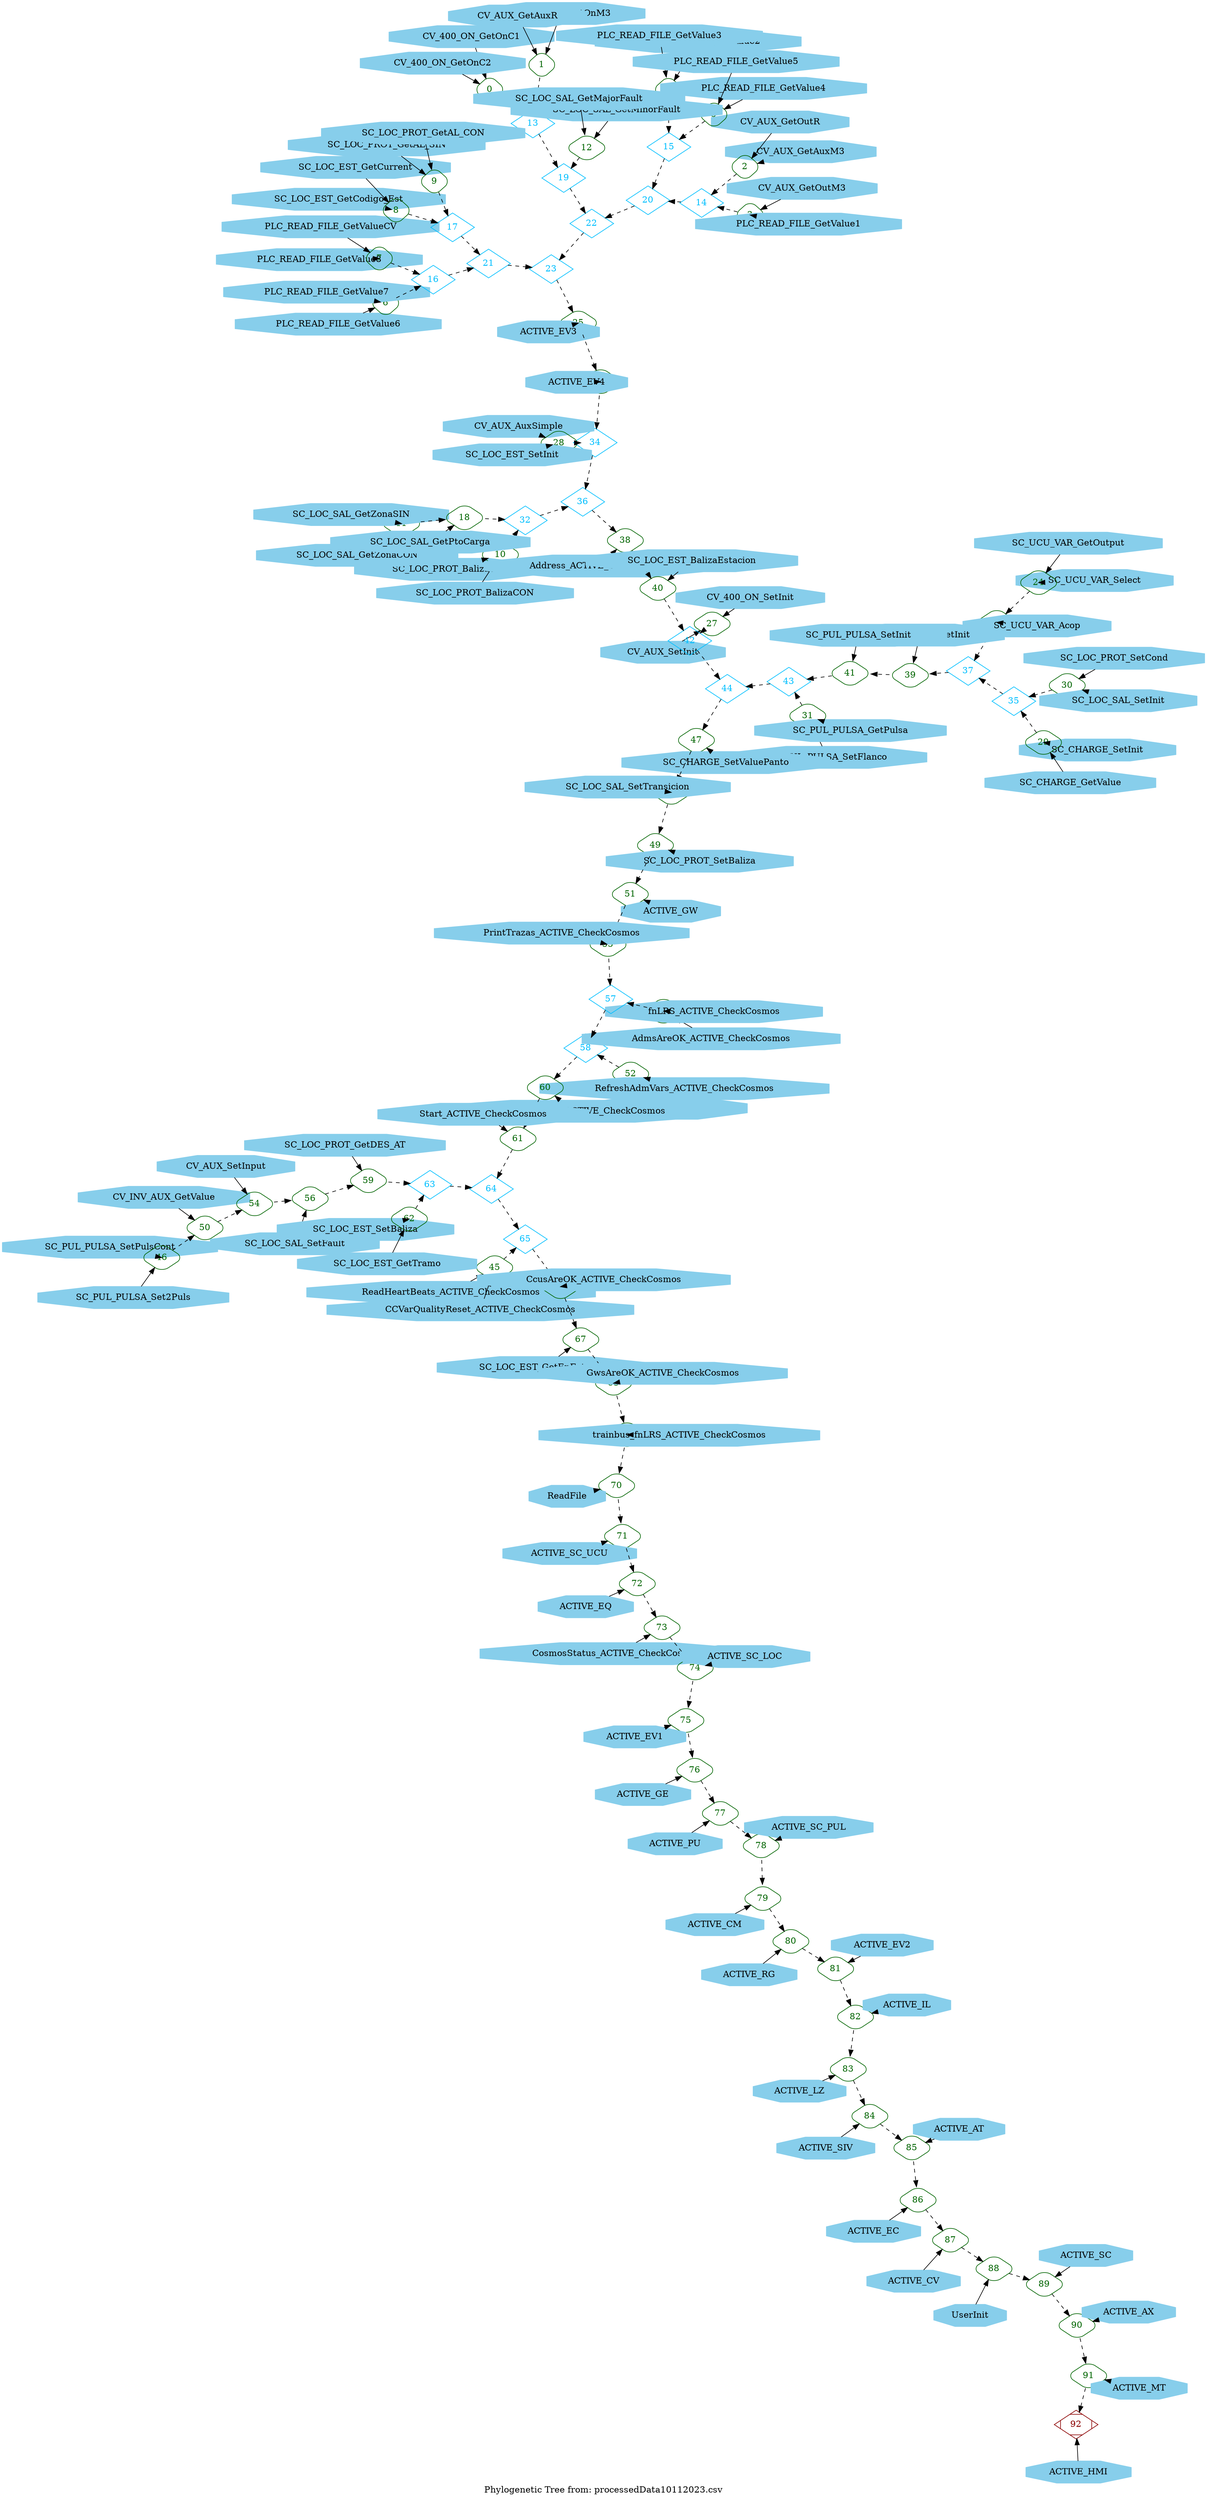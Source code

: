 graph phylogenetic_tree 
{
	layout=neato
	label="Phylogenetic Tree from: processedData10112023.csv"
	mode=major
	model=shortpath
	size=""
	ratio=fill
	orientation=portrait

#0
	{node [tooltip="",width="0,3",height="0,3",shape="octagon",style="filled",color="skyblue",label="CV_400_ON_GetOnC1", fontcolor="#000000"] CV_400_ON_GetOnC1}
	{node [tooltip="",width="0,3",height="0,3",shape="octagon",style="filled",color="skyblue",label="CV_400_ON_GetOnC2", fontcolor="#000000"] CV_400_ON_GetOnC2}
	{node [tooltip="0",width="0,3",height="0,3",shape="diamond",style="rounded",color="#006400",label="0", fontcolor="#006400"] CV_400_ON_GetOnC1_CV_400_ON_GetOnC2}
	{edge [color="#000000",style="solid",label="",dir="forward"] CV_400_ON_GetOnC1 -- CV_400_ON_GetOnC1_CV_400_ON_GetOnC2}
	{edge [color="#000000",style="solid",label="",dir="forward"] CV_400_ON_GetOnC2 -- CV_400_ON_GetOnC1_CV_400_ON_GetOnC2}
#1
	{node [tooltip="",width="0,3",height="0,3",shape="octagon",style="filled",color="skyblue",label="CV_400_ON_GetOnM3", fontcolor="#000000"] CV_400_ON_GetOnM3}
	{node [tooltip="",width="0,3",height="0,3",shape="octagon",style="filled",color="skyblue",label="CV_AUX_GetAuxR", fontcolor="#000000"] CV_AUX_GetAuxR}
	{node [tooltip="0",width="0,3",height="0,3",shape="diamond",style="rounded",color="#006400",label="1", fontcolor="#006400"] CV_400_ON_GetOnM3_CV_AUX_GetAuxR}
	{edge [color="#000000",style="solid",label="",dir="forward"] CV_400_ON_GetOnM3 -- CV_400_ON_GetOnM3_CV_AUX_GetAuxR}
	{edge [color="#000000",style="solid",label="",dir="forward"] CV_AUX_GetAuxR -- CV_400_ON_GetOnM3_CV_AUX_GetAuxR}
#2
	{node [tooltip="",width="0,3",height="0,3",shape="octagon",style="filled",color="skyblue",label="CV_AUX_GetAuxM3", fontcolor="#000000"] CV_AUX_GetAuxM3}
	{node [tooltip="",width="0,3",height="0,3",shape="octagon",style="filled",color="skyblue",label="CV_AUX_GetOutR", fontcolor="#000000"] CV_AUX_GetOutR}
	{node [tooltip="0",width="0,3",height="0,3",shape="diamond",style="rounded",color="#006400",label="2", fontcolor="#006400"] CV_AUX_GetAuxM3_CV_AUX_GetOutR}
	{edge [color="#000000",style="solid",label="",dir="forward"] CV_AUX_GetAuxM3 -- CV_AUX_GetAuxM3_CV_AUX_GetOutR}
	{edge [color="#000000",style="solid",label="",dir="forward"] CV_AUX_GetOutR -- CV_AUX_GetAuxM3_CV_AUX_GetOutR}
#3
	{node [tooltip="",width="0,3",height="0,3",shape="octagon",style="filled",color="skyblue",label="CV_AUX_GetOutM3", fontcolor="#000000"] CV_AUX_GetOutM3}
	{node [tooltip="",width="0,3",height="0,3",shape="octagon",style="filled",color="skyblue",label="PLC_READ_FILE_GetValue1", fontcolor="#000000"] PLC_READ_FILE_GetValue1}
	{node [tooltip="0",width="0,3",height="0,3",shape="diamond",style="rounded",color="#006400",label="3", fontcolor="#006400"] CV_AUX_GetOutM3_PLC_READ_FILE_GetValue1}
	{edge [color="#000000",style="solid",label="",dir="forward"] CV_AUX_GetOutM3 -- CV_AUX_GetOutM3_PLC_READ_FILE_GetValue1}
	{edge [color="#000000",style="solid",label="",dir="forward"] PLC_READ_FILE_GetValue1 -- CV_AUX_GetOutM3_PLC_READ_FILE_GetValue1}
#4
	{node [tooltip="",width="0,3",height="0,3",shape="octagon",style="filled",color="skyblue",label="PLC_READ_FILE_GetValue2", fontcolor="#000000"] PLC_READ_FILE_GetValue2}
	{node [tooltip="",width="0,3",height="0,3",shape="octagon",style="filled",color="skyblue",label="PLC_READ_FILE_GetValue3", fontcolor="#000000"] PLC_READ_FILE_GetValue3}
	{node [tooltip="0",width="0,3",height="0,3",shape="diamond",style="rounded",color="#006400",label="4", fontcolor="#006400"] PLC_READ_FILE_GetValue2_PLC_READ_FILE_GetValue3}
	{edge [color="#000000",style="solid",label="",dir="forward"] PLC_READ_FILE_GetValue2 -- PLC_READ_FILE_GetValue2_PLC_READ_FILE_GetValue3}
	{edge [color="#000000",style="solid",label="",dir="forward"] PLC_READ_FILE_GetValue3 -- PLC_READ_FILE_GetValue2_PLC_READ_FILE_GetValue3}
#5
	{node [tooltip="",width="0,3",height="0,3",shape="octagon",style="filled",color="skyblue",label="PLC_READ_FILE_GetValue4", fontcolor="#000000"] PLC_READ_FILE_GetValue4}
	{node [tooltip="",width="0,3",height="0,3",shape="octagon",style="filled",color="skyblue",label="PLC_READ_FILE_GetValue5", fontcolor="#000000"] PLC_READ_FILE_GetValue5}
	{node [tooltip="0",width="0,3",height="0,3",shape="diamond",style="rounded",color="#006400",label="5", fontcolor="#006400"] PLC_READ_FILE_GetValue4_PLC_READ_FILE_GetValue5}
	{edge [color="#000000",style="solid",label="",dir="forward"] PLC_READ_FILE_GetValue4 -- PLC_READ_FILE_GetValue4_PLC_READ_FILE_GetValue5}
	{edge [color="#000000",style="solid",label="",dir="forward"] PLC_READ_FILE_GetValue5 -- PLC_READ_FILE_GetValue4_PLC_READ_FILE_GetValue5}
#6
	{node [tooltip="",width="0,3",height="0,3",shape="octagon",style="filled",color="skyblue",label="PLC_READ_FILE_GetValue6", fontcolor="#000000"] PLC_READ_FILE_GetValue6}
	{node [tooltip="",width="0,3",height="0,3",shape="octagon",style="filled",color="skyblue",label="PLC_READ_FILE_GetValue7", fontcolor="#000000"] PLC_READ_FILE_GetValue7}
	{node [tooltip="0",width="0,3",height="0,3",shape="diamond",style="rounded",color="#006400",label="6", fontcolor="#006400"] PLC_READ_FILE_GetValue6_PLC_READ_FILE_GetValue7}
	{edge [color="#000000",style="solid",label="",dir="forward"] PLC_READ_FILE_GetValue6 -- PLC_READ_FILE_GetValue6_PLC_READ_FILE_GetValue7}
	{edge [color="#000000",style="solid",label="",dir="forward"] PLC_READ_FILE_GetValue7 -- PLC_READ_FILE_GetValue6_PLC_READ_FILE_GetValue7}
#7
	{node [tooltip="",width="0,3",height="0,3",shape="octagon",style="filled",color="skyblue",label="PLC_READ_FILE_GetValue8", fontcolor="#000000"] PLC_READ_FILE_GetValue8}
	{node [tooltip="",width="0,3",height="0,3",shape="octagon",style="filled",color="skyblue",label="PLC_READ_FILE_GetValueCV", fontcolor="#000000"] PLC_READ_FILE_GetValueCV}
	{node [tooltip="0",width="0,3",height="0,3",shape="diamond",style="rounded",color="#006400",label="7", fontcolor="#006400"] PLC_READ_FILE_GetValue8_PLC_READ_FILE_GetValueCV}
	{edge [color="#000000",style="solid",label="",dir="forward"] PLC_READ_FILE_GetValue8 -- PLC_READ_FILE_GetValue8_PLC_READ_FILE_GetValueCV}
	{edge [color="#000000",style="solid",label="",dir="forward"] PLC_READ_FILE_GetValueCV -- PLC_READ_FILE_GetValue8_PLC_READ_FILE_GetValueCV}
#8
	{node [tooltip="",width="0,3",height="0,3",shape="octagon",style="filled",color="skyblue",label="SC_LOC_EST_GetCodigo_Est", fontcolor="#000000"] SC_LOC_EST_GetCodigo_Est}
	{node [tooltip="",width="0,3",height="0,3",shape="octagon",style="filled",color="skyblue",label="SC_LOC_EST_GetCurrent", fontcolor="#000000"] SC_LOC_EST_GetCurrent}
	{node [tooltip="0",width="0,3",height="0,3",shape="diamond",style="rounded",color="#006400",label="8", fontcolor="#006400"] SC_LOC_EST_GetCodigo_Est_SC_LOC_EST_GetCurrent}
	{edge [color="#000000",style="solid",label="",dir="forward"] SC_LOC_EST_GetCodigo_Est -- SC_LOC_EST_GetCodigo_Est_SC_LOC_EST_GetCurrent}
	{edge [color="#000000",style="solid",label="",dir="forward"] SC_LOC_EST_GetCurrent -- SC_LOC_EST_GetCodigo_Est_SC_LOC_EST_GetCurrent}
#9
	{node [tooltip="",width="0,3",height="0,3",shape="octagon",style="filled",color="skyblue",label="SC_LOC_PROT_GetAL_SIN", fontcolor="#000000"] SC_LOC_PROT_GetAL_SIN}
	{node [tooltip="",width="0,3",height="0,3",shape="octagon",style="filled",color="skyblue",label="SC_LOC_PROT_GetAL_CON", fontcolor="#000000"] SC_LOC_PROT_GetAL_CON}
	{node [tooltip="0",width="0,3",height="0,3",shape="diamond",style="rounded",color="#006400",label="9", fontcolor="#006400"] SC_LOC_PROT_GetAL_SIN_SC_LOC_PROT_GetAL_CON}
	{edge [color="#000000",style="solid",label="",dir="forward"] SC_LOC_PROT_GetAL_SIN -- SC_LOC_PROT_GetAL_SIN_SC_LOC_PROT_GetAL_CON}
	{edge [color="#000000",style="solid",label="",dir="forward"] SC_LOC_PROT_GetAL_CON -- SC_LOC_PROT_GetAL_SIN_SC_LOC_PROT_GetAL_CON}
#10
	{node [tooltip="",width="0,3",height="0,3",shape="octagon",style="filled",color="skyblue",label="SC_LOC_PROT_BalizaSIN", fontcolor="#000000"] SC_LOC_PROT_BalizaSIN}
	{node [tooltip="",width="0,3",height="0,3",shape="octagon",style="filled",color="skyblue",label="SC_LOC_PROT_BalizaCON", fontcolor="#000000"] SC_LOC_PROT_BalizaCON}
	{node [tooltip="0",width="0,3",height="0,3",shape="diamond",style="rounded",color="#006400",label="10", fontcolor="#006400"] SC_LOC_PROT_BalizaSIN_SC_LOC_PROT_BalizaCON}
	{edge [color="#000000",style="solid",label="",dir="forward"] SC_LOC_PROT_BalizaSIN -- SC_LOC_PROT_BalizaSIN_SC_LOC_PROT_BalizaCON}
	{edge [color="#000000",style="solid",label="",dir="forward"] SC_LOC_PROT_BalizaCON -- SC_LOC_PROT_BalizaSIN_SC_LOC_PROT_BalizaCON}
#11
	{node [tooltip="",width="0,3",height="0,3",shape="octagon",style="filled",color="skyblue",label="SC_LOC_SAL_GetZonaCON", fontcolor="#000000"] SC_LOC_SAL_GetZonaCON}
	{node [tooltip="",width="0,3",height="0,3",shape="octagon",style="filled",color="skyblue",label="SC_LOC_SAL_GetZonaSIN", fontcolor="#000000"] SC_LOC_SAL_GetZonaSIN}
	{node [tooltip="0",width="0,3",height="0,3",shape="diamond",style="rounded",color="#006400",label="11", fontcolor="#006400"] SC_LOC_SAL_GetZonaCON_SC_LOC_SAL_GetZonaSIN}
	{edge [color="#000000",style="solid",label="",dir="forward"] SC_LOC_SAL_GetZonaCON -- SC_LOC_SAL_GetZonaCON_SC_LOC_SAL_GetZonaSIN}
	{edge [color="#000000",style="solid",label="",dir="forward"] SC_LOC_SAL_GetZonaSIN -- SC_LOC_SAL_GetZonaCON_SC_LOC_SAL_GetZonaSIN}
#12
	{node [tooltip="",width="0,3",height="0,3",shape="octagon",style="filled",color="skyblue",label="SC_LOC_SAL_GetMinorFault", fontcolor="#000000"] SC_LOC_SAL_GetMinorFault}
	{node [tooltip="",width="0,3",height="0,3",shape="octagon",style="filled",color="skyblue",label="SC_LOC_SAL_GetMajorFault", fontcolor="#000000"] SC_LOC_SAL_GetMajorFault}
	{node [tooltip="0",width="0,3",height="0,3",shape="diamond",style="rounded",color="#006400",label="12", fontcolor="#006400"] SC_LOC_SAL_GetMinorFault_SC_LOC_SAL_GetMajorFault}
	{edge [color="#000000",style="solid",label="",dir="forward"] SC_LOC_SAL_GetMinorFault -- SC_LOC_SAL_GetMinorFault_SC_LOC_SAL_GetMajorFault}
	{edge [color="#000000",style="solid",label="",dir="forward"] SC_LOC_SAL_GetMajorFault -- SC_LOC_SAL_GetMinorFault_SC_LOC_SAL_GetMajorFault}
#13
	{node [tooltip="0",width="0,3",height="0,3",shape="diamond",style="",color="#00bfff",label="13", fontcolor="#00bfff"] CV_400_ON_GetOnC1_CV_400_ON_GetOnC2_CV_400_ON_GetOnM3_CV_AUX_GetAuxR}
	{edge [color="#000000",style="dashed",label="",dir="forward"] CV_400_ON_GetOnC1_CV_400_ON_GetOnC2 -- CV_400_ON_GetOnC1_CV_400_ON_GetOnC2_CV_400_ON_GetOnM3_CV_AUX_GetAuxR}
	{edge [color="#000000",style="dashed",label="",dir="forward"] CV_400_ON_GetOnM3_CV_AUX_GetAuxR -- CV_400_ON_GetOnC1_CV_400_ON_GetOnC2_CV_400_ON_GetOnM3_CV_AUX_GetAuxR}
#14
	{node [tooltip="0",width="0,3",height="0,3",shape="diamond",style="",color="#00bfff",label="14", fontcolor="#00bfff"] CV_AUX_GetAuxM3_CV_AUX_GetOutR_CV_AUX_GetOutM3_PLC_READ_FILE_GetValue1}
	{edge [color="#000000",style="dashed",label="",dir="forward"] CV_AUX_GetAuxM3_CV_AUX_GetOutR -- CV_AUX_GetAuxM3_CV_AUX_GetOutR_CV_AUX_GetOutM3_PLC_READ_FILE_GetValue1}
	{edge [color="#000000",style="dashed",label="",dir="forward"] CV_AUX_GetOutM3_PLC_READ_FILE_GetValue1 -- CV_AUX_GetAuxM3_CV_AUX_GetOutR_CV_AUX_GetOutM3_PLC_READ_FILE_GetValue1}
#15
	{node [tooltip="0",width="0,3",height="0,3",shape="diamond",style="",color="#00bfff",label="15", fontcolor="#00bfff"] PLC_READ_FILE_GetValue2_PLC_READ_FILE_GetValue3_PLC_READ_FILE_GetValue4_PLC_READ_FILE_GetValue5}
	{edge [color="#000000",style="dashed",label="",dir="forward"] PLC_READ_FILE_GetValue2_PLC_READ_FILE_GetValue3 -- PLC_READ_FILE_GetValue2_PLC_READ_FILE_GetValue3_PLC_READ_FILE_GetValue4_PLC_READ_FILE_GetValue5}
	{edge [color="#000000",style="dashed",label="",dir="forward"] PLC_READ_FILE_GetValue4_PLC_READ_FILE_GetValue5 -- PLC_READ_FILE_GetValue2_PLC_READ_FILE_GetValue3_PLC_READ_FILE_GetValue4_PLC_READ_FILE_GetValue5}
#16
	{node [tooltip="0",width="0,3",height="0,3",shape="diamond",style="",color="#00bfff",label="16", fontcolor="#00bfff"] PLC_READ_FILE_GetValue6_PLC_READ_FILE_GetValue7_PLC_READ_FILE_GetValue8_PLC_READ_FILE_GetValueCV}
	{edge [color="#000000",style="dashed",label="",dir="forward"] PLC_READ_FILE_GetValue6_PLC_READ_FILE_GetValue7 -- PLC_READ_FILE_GetValue6_PLC_READ_FILE_GetValue7_PLC_READ_FILE_GetValue8_PLC_READ_FILE_GetValueCV}
	{edge [color="#000000",style="dashed",label="",dir="forward"] PLC_READ_FILE_GetValue8_PLC_READ_FILE_GetValueCV -- PLC_READ_FILE_GetValue6_PLC_READ_FILE_GetValue7_PLC_READ_FILE_GetValue8_PLC_READ_FILE_GetValueCV}
#17
	{node [tooltip="0",width="0,3",height="0,3",shape="diamond",style="",color="#00bfff",label="17", fontcolor="#00bfff"] SC_LOC_EST_GetCodigo_Est_SC_LOC_EST_GetCurrent_SC_LOC_PROT_GetAL_SIN_SC_LOC_PROT_GetAL_CON}
	{edge [color="#000000",style="dashed",label="",dir="forward"] SC_LOC_EST_GetCodigo_Est_SC_LOC_EST_GetCurrent -- SC_LOC_EST_GetCodigo_Est_SC_LOC_EST_GetCurrent_SC_LOC_PROT_GetAL_SIN_SC_LOC_PROT_GetAL_CON}
	{edge [color="#000000",style="dashed",label="",dir="forward"] SC_LOC_PROT_GetAL_SIN_SC_LOC_PROT_GetAL_CON -- SC_LOC_EST_GetCodigo_Est_SC_LOC_EST_GetCurrent_SC_LOC_PROT_GetAL_SIN_SC_LOC_PROT_GetAL_CON}
#18
	{node [tooltip="",width="0,3",height="0,3",shape="octagon",style="filled",color="skyblue",label="SC_LOC_SAL_GetPtoCarga", fontcolor="#000000"] SC_LOC_SAL_GetPtoCarga}
	{node [tooltip="0",width="0,3",height="0,3",shape="diamond",style="rounded",color="#006400",label="18", fontcolor="#006400"] SC_LOC_SAL_GetPtoCarga_SC_LOC_SAL_GetZonaCON_SC_LOC_SAL_GetZonaSIN}
	{edge [color="#000000",style="solid",label="",dir="forward"] SC_LOC_SAL_GetPtoCarga -- SC_LOC_SAL_GetPtoCarga_SC_LOC_SAL_GetZonaCON_SC_LOC_SAL_GetZonaSIN}
	{edge [color="#000000",style="dashed",label="",dir="forward"] SC_LOC_SAL_GetZonaCON_SC_LOC_SAL_GetZonaSIN -- SC_LOC_SAL_GetPtoCarga_SC_LOC_SAL_GetZonaCON_SC_LOC_SAL_GetZonaSIN}
#19
	{node [tooltip="0",width="0,3",height="0,3",shape="diamond",style="",color="#00bfff",label="19", fontcolor="#00bfff"] SC_LOC_SAL_GetMinorFault_SC_LOC_SAL_GetMajorFault_CV_400_ON_GetOnC1_CV_400_ON_GetOnC2_CV_400_ON_GetOnM3_CV_AUX_GetAuxR}
	{edge [color="#000000",style="dashed",label="",dir="forward"] SC_LOC_SAL_GetMinorFault_SC_LOC_SAL_GetMajorFault -- SC_LOC_SAL_GetMinorFault_SC_LOC_SAL_GetMajorFault_CV_400_ON_GetOnC1_CV_400_ON_GetOnC2_CV_400_ON_GetOnM3_CV_AUX_GetAuxR}
	{edge [color="#000000",style="dashed",label="",dir="forward"] CV_400_ON_GetOnC1_CV_400_ON_GetOnC2_CV_400_ON_GetOnM3_CV_AUX_GetAuxR -- SC_LOC_SAL_GetMinorFault_SC_LOC_SAL_GetMajorFault_CV_400_ON_GetOnC1_CV_400_ON_GetOnC2_CV_400_ON_GetOnM3_CV_AUX_GetAuxR}
#20
	{node [tooltip="0",width="0,3",height="0,3",shape="diamond",style="",color="#00bfff",label="20", fontcolor="#00bfff"] CV_AUX_GetAuxM3_CV_AUX_GetOutR_CV_AUX_GetOutM3_PLC_READ_FILE_GetValue1_PLC_READ_FILE_GetValue2_PLC_READ_FILE_GetValue3_PLC_READ_FILE_GetValue4_PLC_READ_FILE_GetValue5}
	{edge [color="#000000",style="dashed",label="",dir="forward"] CV_AUX_GetAuxM3_CV_AUX_GetOutR_CV_AUX_GetOutM3_PLC_READ_FILE_GetValue1 -- CV_AUX_GetAuxM3_CV_AUX_GetOutR_CV_AUX_GetOutM3_PLC_READ_FILE_GetValue1_PLC_READ_FILE_GetValue2_PLC_READ_FILE_GetValue3_PLC_READ_FILE_GetValue4_PLC_READ_FILE_GetValue5}
	{edge [color="#000000",style="dashed",label="",dir="forward"] PLC_READ_FILE_GetValue2_PLC_READ_FILE_GetValue3_PLC_READ_FILE_GetValue4_PLC_READ_FILE_GetValue5 -- CV_AUX_GetAuxM3_CV_AUX_GetOutR_CV_AUX_GetOutM3_PLC_READ_FILE_GetValue1_PLC_READ_FILE_GetValue2_PLC_READ_FILE_GetValue3_PLC_READ_FILE_GetValue4_PLC_READ_FILE_GetValue5}
#21
	{node [tooltip="0",width="0,3",height="0,3",shape="diamond",style="",color="#00bfff",label="21", fontcolor="#00bfff"] PLC_READ_FILE_GetValue6_PLC_READ_FILE_GetValue7_PLC_READ_FILE_GetValue8_PLC_READ_FILE_GetValueCV_SC_LOC_EST_GetCodigo_Est_SC_LOC_EST_GetCurrent_SC_LOC_PROT_GetAL_SIN_SC_LOC_PROT_GetAL_CON}
	{edge [color="#000000",style="dashed",label="",dir="forward"] PLC_READ_FILE_GetValue6_PLC_READ_FILE_GetValue7_PLC_READ_FILE_GetValue8_PLC_READ_FILE_GetValueCV -- PLC_READ_FILE_GetValue6_PLC_READ_FILE_GetValue7_PLC_READ_FILE_GetValue8_PLC_READ_FILE_GetValueCV_SC_LOC_EST_GetCodigo_Est_SC_LOC_EST_GetCurrent_SC_LOC_PROT_GetAL_SIN_SC_LOC_PROT_GetAL_CON}
	{edge [color="#000000",style="dashed",label="",dir="forward"] SC_LOC_EST_GetCodigo_Est_SC_LOC_EST_GetCurrent_SC_LOC_PROT_GetAL_SIN_SC_LOC_PROT_GetAL_CON -- PLC_READ_FILE_GetValue6_PLC_READ_FILE_GetValue7_PLC_READ_FILE_GetValue8_PLC_READ_FILE_GetValueCV_SC_LOC_EST_GetCodigo_Est_SC_LOC_EST_GetCurrent_SC_LOC_PROT_GetAL_SIN_SC_LOC_PROT_GetAL_CON}
#22
	{node [tooltip="0",width="0,3",height="0,3",shape="diamond",style="",color="#00bfff",label="22", fontcolor="#00bfff"] SC_LOC_SAL_GetMinorFault_SC_LOC_SAL_GetMajorFault_CV_400_ON_GetOnC1_CV_400_ON_GetOnC2_CV_400_ON_GetOnM3_CV_AUX_GetAuxR_CV_AUX_GetAuxM3_CV_AUX_GetOutR_CV_AUX_GetOutM3_PLC_READ_FILE_GetValue1_PLC_READ_FILE_GetValue2_PLC_READ_FILE_GetValue3_PLC_READ_FILE_GetValue4_PLC_READ_FILE_GetValue5}
	{edge [color="#000000",style="dashed",label="",dir="forward"] SC_LOC_SAL_GetMinorFault_SC_LOC_SAL_GetMajorFault_CV_400_ON_GetOnC1_CV_400_ON_GetOnC2_CV_400_ON_GetOnM3_CV_AUX_GetAuxR -- SC_LOC_SAL_GetMinorFault_SC_LOC_SAL_GetMajorFault_CV_400_ON_GetOnC1_CV_400_ON_GetOnC2_CV_400_ON_GetOnM3_CV_AUX_GetAuxR_CV_AUX_GetAuxM3_CV_AUX_GetOutR_CV_AUX_GetOutM3_PLC_READ_FILE_GetValue1_PLC_READ_FILE_GetValue2_PLC_READ_FILE_GetValue3_PLC_READ_FILE_GetValue4_PLC_READ_FILE_GetValue5}
	{edge [color="#000000",style="dashed",label="",dir="forward"] CV_AUX_GetAuxM3_CV_AUX_GetOutR_CV_AUX_GetOutM3_PLC_READ_FILE_GetValue1_PLC_READ_FILE_GetValue2_PLC_READ_FILE_GetValue3_PLC_READ_FILE_GetValue4_PLC_READ_FILE_GetValue5 -- SC_LOC_SAL_GetMinorFault_SC_LOC_SAL_GetMajorFault_CV_400_ON_GetOnC1_CV_400_ON_GetOnC2_CV_400_ON_GetOnM3_CV_AUX_GetAuxR_CV_AUX_GetAuxM3_CV_AUX_GetOutR_CV_AUX_GetOutM3_PLC_READ_FILE_GetValue1_PLC_READ_FILE_GetValue2_PLC_READ_FILE_GetValue3_PLC_READ_FILE_GetValue4_PLC_READ_FILE_GetValue5}
#23
	{node [tooltip="0",width="0,3",height="0,3",shape="diamond",style="",color="#00bfff",label="23", fontcolor="#00bfff"] PLC_READ_FILE_GetValue6_PLC_READ_FILE_GetValue7_PLC_READ_FILE_GetValue8_PLC_READ_FILE_GetValueCV_SC_LOC_EST_GetCodigo_Est_SC_LOC_EST_GetCurrent_SC_LOC_PROT_GetAL_SIN_SC_LOC_PROT_GetAL_CON_SC_LOC_SAL_GetMinorFault_SC_LOC_SAL_GetMajorFault_CV_400_ON_GetOnC1_CV_400_ON_GetOnC2_CV_400_ON_GetOnM3_CV_AUX_GetAuxR_CV_AUX_GetAuxM3_CV_AUX_GetOutR_CV_AUX_GetOutM3_PLC_READ_FILE_GetValue1_PLC_READ_FILE_GetValue2_PLC_READ_FILE_GetValue3_PLC_READ_FILE_GetValue4_PLC_READ_FILE_GetValue5}
	{edge [color="#000000",style="dashed",label="",dir="forward"] PLC_READ_FILE_GetValue6_PLC_READ_FILE_GetValue7_PLC_READ_FILE_GetValue8_PLC_READ_FILE_GetValueCV_SC_LOC_EST_GetCodigo_Est_SC_LOC_EST_GetCurrent_SC_LOC_PROT_GetAL_SIN_SC_LOC_PROT_GetAL_CON -- PLC_READ_FILE_GetValue6_PLC_READ_FILE_GetValue7_PLC_READ_FILE_GetValue8_PLC_READ_FILE_GetValueCV_SC_LOC_EST_GetCodigo_Est_SC_LOC_EST_GetCurrent_SC_LOC_PROT_GetAL_SIN_SC_LOC_PROT_GetAL_CON_SC_LOC_SAL_GetMinorFault_SC_LOC_SAL_GetMajorFault_CV_400_ON_GetOnC1_CV_400_ON_GetOnC2_CV_400_ON_GetOnM3_CV_AUX_GetAuxR_CV_AUX_GetAuxM3_CV_AUX_GetOutR_CV_AUX_GetOutM3_PLC_READ_FILE_GetValue1_PLC_READ_FILE_GetValue2_PLC_READ_FILE_GetValue3_PLC_READ_FILE_GetValue4_PLC_READ_FILE_GetValue5}
	{edge [color="#000000",style="dashed",label="",dir="forward"] SC_LOC_SAL_GetMinorFault_SC_LOC_SAL_GetMajorFault_CV_400_ON_GetOnC1_CV_400_ON_GetOnC2_CV_400_ON_GetOnM3_CV_AUX_GetAuxR_CV_AUX_GetAuxM3_CV_AUX_GetOutR_CV_AUX_GetOutM3_PLC_READ_FILE_GetValue1_PLC_READ_FILE_GetValue2_PLC_READ_FILE_GetValue3_PLC_READ_FILE_GetValue4_PLC_READ_FILE_GetValue5 -- PLC_READ_FILE_GetValue6_PLC_READ_FILE_GetValue7_PLC_READ_FILE_GetValue8_PLC_READ_FILE_GetValueCV_SC_LOC_EST_GetCodigo_Est_SC_LOC_EST_GetCurrent_SC_LOC_PROT_GetAL_SIN_SC_LOC_PROT_GetAL_CON_SC_LOC_SAL_GetMinorFault_SC_LOC_SAL_GetMajorFault_CV_400_ON_GetOnC1_CV_400_ON_GetOnC2_CV_400_ON_GetOnM3_CV_AUX_GetAuxR_CV_AUX_GetAuxM3_CV_AUX_GetOutR_CV_AUX_GetOutM3_PLC_READ_FILE_GetValue1_PLC_READ_FILE_GetValue2_PLC_READ_FILE_GetValue3_PLC_READ_FILE_GetValue4_PLC_READ_FILE_GetValue5}
#24
	{node [tooltip="",width="0,3",height="0,3",shape="octagon",style="filled",color="skyblue",label="SC_UCU_VAR_Select", fontcolor="#000000"] SC_UCU_VAR_Select}
	{node [tooltip="",width="0,3",height="0,3",shape="octagon",style="filled",color="skyblue",label="SC_UCU_VAR_GetOutput", fontcolor="#000000"] SC_UCU_VAR_GetOutput}
	{node [tooltip="0.00038008363",width="0,3",height="0,3",shape="diamond",style="rounded",color="#006400",label="24", fontcolor="#006400"] SC_UCU_VAR_Select_SC_UCU_VAR_GetOutput}
	{edge [color="#000000",style="solid",label="",dir="forward"] SC_UCU_VAR_Select -- SC_UCU_VAR_Select_SC_UCU_VAR_GetOutput}
	{edge [color="#000000",style="solid",label="",dir="forward"] SC_UCU_VAR_GetOutput -- SC_UCU_VAR_Select_SC_UCU_VAR_GetOutput}
#25
	{node [tooltip="",width="0,3",height="0,3",shape="octagon",style="filled",color="skyblue",label="ACTIVE_EV3", fontcolor="#000000"] ACTIVE_EV3}
	{node [tooltip="0.00038008363",width="0,3",height="0,3",shape="diamond",style="rounded",color="#006400",label="25", fontcolor="#006400"] ACTIVE_EV3_PLC_READ_FILE_GetValue6_PLC_READ_FILE_GetValue7_PLC_READ_FILE_GetValue8_PLC_READ_FILE_GetValueCV_SC_LOC_EST_GetCodigo_Est_SC_LOC_EST_GetCurrent_SC_LOC_PROT_GetAL_SIN_SC_LOC_PROT_GetAL_CON_SC_LOC_SAL_GetMinorFault_SC_LOC_SAL_GetMajorFault_CV_400_ON_GetOnC1_CV_400_ON_GetOnC2_CV_400_ON_GetOnM3_CV_AUX_GetAuxR_CV_AUX_GetAuxM3_CV_AUX_GetOutR_CV_AUX_GetOutM3_PLC_READ_FILE_GetValue1_PLC_READ_FILE_GetValue2_PLC_READ_FILE_GetValue3_PLC_READ_FILE_GetValue4_PLC_READ_FILE_GetValue5}
	{edge [color="#000000",style="solid",label="",dir="forward"] ACTIVE_EV3 -- ACTIVE_EV3_PLC_READ_FILE_GetValue6_PLC_READ_FILE_GetValue7_PLC_READ_FILE_GetValue8_PLC_READ_FILE_GetValueCV_SC_LOC_EST_GetCodigo_Est_SC_LOC_EST_GetCurrent_SC_LOC_PROT_GetAL_SIN_SC_LOC_PROT_GetAL_CON_SC_LOC_SAL_GetMinorFault_SC_LOC_SAL_GetMajorFault_CV_400_ON_GetOnC1_CV_400_ON_GetOnC2_CV_400_ON_GetOnM3_CV_AUX_GetAuxR_CV_AUX_GetAuxM3_CV_AUX_GetOutR_CV_AUX_GetOutM3_PLC_READ_FILE_GetValue1_PLC_READ_FILE_GetValue2_PLC_READ_FILE_GetValue3_PLC_READ_FILE_GetValue4_PLC_READ_FILE_GetValue5}
	{edge [color="#000000",style="dashed",label="",dir="forward"] PLC_READ_FILE_GetValue6_PLC_READ_FILE_GetValue7_PLC_READ_FILE_GetValue8_PLC_READ_FILE_GetValueCV_SC_LOC_EST_GetCodigo_Est_SC_LOC_EST_GetCurrent_SC_LOC_PROT_GetAL_SIN_SC_LOC_PROT_GetAL_CON_SC_LOC_SAL_GetMinorFault_SC_LOC_SAL_GetMajorFault_CV_400_ON_GetOnC1_CV_400_ON_GetOnC2_CV_400_ON_GetOnM3_CV_AUX_GetAuxR_CV_AUX_GetAuxM3_CV_AUX_GetOutR_CV_AUX_GetOutM3_PLC_READ_FILE_GetValue1_PLC_READ_FILE_GetValue2_PLC_READ_FILE_GetValue3_PLC_READ_FILE_GetValue4_PLC_READ_FILE_GetValue5 -- ACTIVE_EV3_PLC_READ_FILE_GetValue6_PLC_READ_FILE_GetValue7_PLC_READ_FILE_GetValue8_PLC_READ_FILE_GetValueCV_SC_LOC_EST_GetCodigo_Est_SC_LOC_EST_GetCurrent_SC_LOC_PROT_GetAL_SIN_SC_LOC_PROT_GetAL_CON_SC_LOC_SAL_GetMinorFault_SC_LOC_SAL_GetMajorFault_CV_400_ON_GetOnC1_CV_400_ON_GetOnC2_CV_400_ON_GetOnM3_CV_AUX_GetAuxR_CV_AUX_GetAuxM3_CV_AUX_GetOutR_CV_AUX_GetOutM3_PLC_READ_FILE_GetValue1_PLC_READ_FILE_GetValue2_PLC_READ_FILE_GetValue3_PLC_READ_FILE_GetValue4_PLC_READ_FILE_GetValue5}
#26
	{node [tooltip="",width="0,3",height="0,3",shape="octagon",style="filled",color="skyblue",label="ACTIVE_EV4", fontcolor="#000000"] ACTIVE_EV4}
	{node [tooltip="0.0005701254",width="0,3",height="0,3",shape="diamond",style="rounded",color="#006400",label="26", fontcolor="#006400"] ACTIVE_EV4_ACTIVE_EV3_PLC_READ_FILE_GetValue6_PLC_READ_FILE_GetValue7_PLC_READ_FILE_GetValue8_PLC_READ_FILE_GetValueCV_SC_LOC_EST_GetCodigo_Est_SC_LOC_EST_GetCurrent_SC_LOC_PROT_GetAL_SIN_SC_LOC_PROT_GetAL_CON_SC_LOC_SAL_GetMinorFault_SC_LOC_SAL_GetMajorFault_CV_400_ON_GetOnC1_CV_400_ON_GetOnC2_CV_400_ON_GetOnM3_CV_AUX_GetAuxR_CV_AUX_GetAuxM3_CV_AUX_GetOutR_CV_AUX_GetOutM3_PLC_READ_FILE_GetValue1_PLC_READ_FILE_GetValue2_PLC_READ_FILE_GetValue3_PLC_READ_FILE_GetValue4_PLC_READ_FILE_GetValue5}
	{edge [color="#000000",style="solid",label="",dir="forward"] ACTIVE_EV4 -- ACTIVE_EV4_ACTIVE_EV3_PLC_READ_FILE_GetValue6_PLC_READ_FILE_GetValue7_PLC_READ_FILE_GetValue8_PLC_READ_FILE_GetValueCV_SC_LOC_EST_GetCodigo_Est_SC_LOC_EST_GetCurrent_SC_LOC_PROT_GetAL_SIN_SC_LOC_PROT_GetAL_CON_SC_LOC_SAL_GetMinorFault_SC_LOC_SAL_GetMajorFault_CV_400_ON_GetOnC1_CV_400_ON_GetOnC2_CV_400_ON_GetOnM3_CV_AUX_GetAuxR_CV_AUX_GetAuxM3_CV_AUX_GetOutR_CV_AUX_GetOutM3_PLC_READ_FILE_GetValue1_PLC_READ_FILE_GetValue2_PLC_READ_FILE_GetValue3_PLC_READ_FILE_GetValue4_PLC_READ_FILE_GetValue5}
	{edge [color="#000000",style="dashed",label="",dir="forward"] ACTIVE_EV3_PLC_READ_FILE_GetValue6_PLC_READ_FILE_GetValue7_PLC_READ_FILE_GetValue8_PLC_READ_FILE_GetValueCV_SC_LOC_EST_GetCodigo_Est_SC_LOC_EST_GetCurrent_SC_LOC_PROT_GetAL_SIN_SC_LOC_PROT_GetAL_CON_SC_LOC_SAL_GetMinorFault_SC_LOC_SAL_GetMajorFault_CV_400_ON_GetOnC1_CV_400_ON_GetOnC2_CV_400_ON_GetOnM3_CV_AUX_GetAuxR_CV_AUX_GetAuxM3_CV_AUX_GetOutR_CV_AUX_GetOutM3_PLC_READ_FILE_GetValue1_PLC_READ_FILE_GetValue2_PLC_READ_FILE_GetValue3_PLC_READ_FILE_GetValue4_PLC_READ_FILE_GetValue5 -- ACTIVE_EV4_ACTIVE_EV3_PLC_READ_FILE_GetValue6_PLC_READ_FILE_GetValue7_PLC_READ_FILE_GetValue8_PLC_READ_FILE_GetValueCV_SC_LOC_EST_GetCodigo_Est_SC_LOC_EST_GetCurrent_SC_LOC_PROT_GetAL_SIN_SC_LOC_PROT_GetAL_CON_SC_LOC_SAL_GetMinorFault_SC_LOC_SAL_GetMajorFault_CV_400_ON_GetOnC1_CV_400_ON_GetOnC2_CV_400_ON_GetOnM3_CV_AUX_GetAuxR_CV_AUX_GetAuxM3_CV_AUX_GetOutR_CV_AUX_GetOutM3_PLC_READ_FILE_GetValue1_PLC_READ_FILE_GetValue2_PLC_READ_FILE_GetValue3_PLC_READ_FILE_GetValue4_PLC_READ_FILE_GetValue5}
#27
	{node [tooltip="",width="0,3",height="0,3",shape="octagon",style="filled",color="skyblue",label="CV_400_ON_SetInit", fontcolor="#000000"] CV_400_ON_SetInit}
	{node [tooltip="",width="0,3",height="0,3",shape="octagon",style="filled",color="skyblue",label="CV_AUX_SetInit", fontcolor="#000000"] CV_AUX_SetInit}
	{node [tooltip="0.00066514633",width="0,3",height="0,3",shape="diamond",style="rounded",color="#006400",label="27", fontcolor="#006400"] CV_400_ON_SetInit_CV_AUX_SetInit}
	{edge [color="#000000",style="solid",label="",dir="forward"] CV_400_ON_SetInit -- CV_400_ON_SetInit_CV_AUX_SetInit}
	{edge [color="#000000",style="solid",label="",dir="forward"] CV_AUX_SetInit -- CV_400_ON_SetInit_CV_AUX_SetInit}
#28
	{node [tooltip="",width="0,3",height="0,3",shape="octagon",style="filled",color="skyblue",label="CV_AUX_AuxSimple", fontcolor="#000000"] CV_AUX_AuxSimple}
	{node [tooltip="",width="0,3",height="0,3",shape="octagon",style="filled",color="skyblue",label="SC_LOC_EST_SetInit", fontcolor="#000000"] SC_LOC_EST_SetInit}
	{node [tooltip="0.00066514633",width="0,3",height="0,3",shape="diamond",style="rounded",color="#006400",label="28", fontcolor="#006400"] CV_AUX_AuxSimple_SC_LOC_EST_SetInit}
	{edge [color="#000000",style="solid",label="",dir="forward"] CV_AUX_AuxSimple -- CV_AUX_AuxSimple_SC_LOC_EST_SetInit}
	{edge [color="#000000",style="solid",label="",dir="forward"] SC_LOC_EST_SetInit -- CV_AUX_AuxSimple_SC_LOC_EST_SetInit}
#29
	{node [tooltip="",width="0,3",height="0,3",shape="octagon",style="filled",color="skyblue",label="SC_CHARGE_SetInit", fontcolor="#000000"] SC_CHARGE_SetInit}
	{node [tooltip="",width="0,3",height="0,3",shape="octagon",style="filled",color="skyblue",label="SC_CHARGE_GetValue", fontcolor="#000000"] SC_CHARGE_GetValue}
	{node [tooltip="0.00066514633",width="0,3",height="0,3",shape="diamond",style="rounded",color="#006400",label="29", fontcolor="#006400"] SC_CHARGE_SetInit_SC_CHARGE_GetValue}
	{edge [color="#000000",style="solid",label="",dir="forward"] SC_CHARGE_SetInit -- SC_CHARGE_SetInit_SC_CHARGE_GetValue}
	{edge [color="#000000",style="solid",label="",dir="forward"] SC_CHARGE_GetValue -- SC_CHARGE_SetInit_SC_CHARGE_GetValue}
#30
	{node [tooltip="",width="0,3",height="0,3",shape="octagon",style="filled",color="skyblue",label="SC_LOC_PROT_SetCond", fontcolor="#000000"] SC_LOC_PROT_SetCond}
	{node [tooltip="",width="0,3",height="0,3",shape="octagon",style="filled",color="skyblue",label="SC_LOC_SAL_SetInit", fontcolor="#000000"] SC_LOC_SAL_SetInit}
	{node [tooltip="0.00066514633",width="0,3",height="0,3",shape="diamond",style="rounded",color="#006400",label="30", fontcolor="#006400"] SC_LOC_PROT_SetCond_SC_LOC_SAL_SetInit}
	{edge [color="#000000",style="solid",label="",dir="forward"] SC_LOC_PROT_SetCond -- SC_LOC_PROT_SetCond_SC_LOC_SAL_SetInit}
	{edge [color="#000000",style="solid",label="",dir="forward"] SC_LOC_SAL_SetInit -- SC_LOC_PROT_SetCond_SC_LOC_SAL_SetInit}
#31
	{node [tooltip="",width="0,3",height="0,3",shape="octagon",style="filled",color="skyblue",label="SC_PUL_PULSA_SetFlanco", fontcolor="#000000"] SC_PUL_PULSA_SetFlanco}
	{node [tooltip="",width="0,3",height="0,3",shape="octagon",style="filled",color="skyblue",label="SC_PUL_PULSA_GetPulsa", fontcolor="#000000"] SC_PUL_PULSA_GetPulsa}
	{node [tooltip="0.00066514633",width="0,3",height="0,3",shape="diamond",style="rounded",color="#006400",label="31", fontcolor="#006400"] SC_PUL_PULSA_SetFlanco_SC_PUL_PULSA_GetPulsa}
	{edge [color="#000000",style="solid",label="",dir="forward"] SC_PUL_PULSA_SetFlanco -- SC_PUL_PULSA_SetFlanco_SC_PUL_PULSA_GetPulsa}
	{edge [color="#000000",style="solid",label="",dir="forward"] SC_PUL_PULSA_GetPulsa -- SC_PUL_PULSA_SetFlanco_SC_PUL_PULSA_GetPulsa}
#32
	{node [tooltip="0.00066514633",width="0,3",height="0,3",shape="diamond",style="",color="#00bfff",label="32", fontcolor="#00bfff"] SC_LOC_PROT_BalizaSIN_SC_LOC_PROT_BalizaCON_SC_LOC_SAL_GetPtoCarga_SC_LOC_SAL_GetZonaCON_SC_LOC_SAL_GetZonaSIN}
	{edge [color="#000000",style="dashed",label="",dir="forward"] SC_LOC_PROT_BalizaSIN_SC_LOC_PROT_BalizaCON -- SC_LOC_PROT_BalizaSIN_SC_LOC_PROT_BalizaCON_SC_LOC_SAL_GetPtoCarga_SC_LOC_SAL_GetZonaCON_SC_LOC_SAL_GetZonaSIN}
	{edge [color="#000000",style="dashed",label="",dir="forward"] SC_LOC_SAL_GetPtoCarga_SC_LOC_SAL_GetZonaCON_SC_LOC_SAL_GetZonaSIN -- SC_LOC_PROT_BalizaSIN_SC_LOC_PROT_BalizaCON_SC_LOC_SAL_GetPtoCarga_SC_LOC_SAL_GetZonaCON_SC_LOC_SAL_GetZonaSIN}
#33
	{node [tooltip="",width="0,3",height="0,3",shape="octagon",style="filled",color="skyblue",label="SC_UCU_VAR_Acop", fontcolor="#000000"] SC_UCU_VAR_Acop}
	{node [tooltip="0.00066514633",width="0,3",height="0,3",shape="diamond",style="rounded",color="#006400",label="33", fontcolor="#006400"] SC_UCU_VAR_Acop_SC_UCU_VAR_Select_SC_UCU_VAR_GetOutput}
	{edge [color="#000000",style="solid",label="",dir="forward"] SC_UCU_VAR_Acop -- SC_UCU_VAR_Acop_SC_UCU_VAR_Select_SC_UCU_VAR_GetOutput}
	{edge [color="#000000",style="dashed",label="",dir="forward"] SC_UCU_VAR_Select_SC_UCU_VAR_GetOutput -- SC_UCU_VAR_Acop_SC_UCU_VAR_Select_SC_UCU_VAR_GetOutput}
#34
	{node [tooltip="0.00066514633",width="0,3",height="0,3",shape="diamond",style="",color="#00bfff",label="34", fontcolor="#00bfff"] ACTIVE_EV4_ACTIVE_EV3_PLC_READ_FILE_GetValue6_PLC_READ_FILE_GetValue7_PLC_READ_FILE_GetValue8_PLC_READ_FILE_GetValueCV_SC_LOC_EST_GetCodigo_Est_SC_LOC_EST_GetCurrent_SC_LOC_PROT_GetAL_SIN_SC_LOC_PROT_GetAL_CON_SC_LOC_SAL_GetMinorFault_SC_LOC_SAL_GetMajorFault_CV_400_ON_GetOnC1_CV_400_ON_GetOnC2_CV_400_ON_GetOnM3_CV_AUX_GetAuxR_CV_AUX_GetAuxM3_CV_AUX_GetOutR_CV_AUX_GetOutM3_PLC_READ_FILE_GetValue1_PLC_READ_FILE_GetValue2_PLC_READ_FILE_GetValue3_PLC_READ_FILE_GetValue4_PLC_READ_FILE_GetValue5_CV_AUX_AuxSimple_SC_LOC_EST_SetInit}
	{edge [color="#000000",style="dashed",label="",dir="forward"] ACTIVE_EV4_ACTIVE_EV3_PLC_READ_FILE_GetValue6_PLC_READ_FILE_GetValue7_PLC_READ_FILE_GetValue8_PLC_READ_FILE_GetValueCV_SC_LOC_EST_GetCodigo_Est_SC_LOC_EST_GetCurrent_SC_LOC_PROT_GetAL_SIN_SC_LOC_PROT_GetAL_CON_SC_LOC_SAL_GetMinorFault_SC_LOC_SAL_GetMajorFault_CV_400_ON_GetOnC1_CV_400_ON_GetOnC2_CV_400_ON_GetOnM3_CV_AUX_GetAuxR_CV_AUX_GetAuxM3_CV_AUX_GetOutR_CV_AUX_GetOutM3_PLC_READ_FILE_GetValue1_PLC_READ_FILE_GetValue2_PLC_READ_FILE_GetValue3_PLC_READ_FILE_GetValue4_PLC_READ_FILE_GetValue5 -- ACTIVE_EV4_ACTIVE_EV3_PLC_READ_FILE_GetValue6_PLC_READ_FILE_GetValue7_PLC_READ_FILE_GetValue8_PLC_READ_FILE_GetValueCV_SC_LOC_EST_GetCodigo_Est_SC_LOC_EST_GetCurrent_SC_LOC_PROT_GetAL_SIN_SC_LOC_PROT_GetAL_CON_SC_LOC_SAL_GetMinorFault_SC_LOC_SAL_GetMajorFault_CV_400_ON_GetOnC1_CV_400_ON_GetOnC2_CV_400_ON_GetOnM3_CV_AUX_GetAuxR_CV_AUX_GetAuxM3_CV_AUX_GetOutR_CV_AUX_GetOutM3_PLC_READ_FILE_GetValue1_PLC_READ_FILE_GetValue2_PLC_READ_FILE_GetValue3_PLC_READ_FILE_GetValue4_PLC_READ_FILE_GetValue5_CV_AUX_AuxSimple_SC_LOC_EST_SetInit}
	{edge [color="#000000",style="dashed",label="",dir="forward"] CV_AUX_AuxSimple_SC_LOC_EST_SetInit -- ACTIVE_EV4_ACTIVE_EV3_PLC_READ_FILE_GetValue6_PLC_READ_FILE_GetValue7_PLC_READ_FILE_GetValue8_PLC_READ_FILE_GetValueCV_SC_LOC_EST_GetCodigo_Est_SC_LOC_EST_GetCurrent_SC_LOC_PROT_GetAL_SIN_SC_LOC_PROT_GetAL_CON_SC_LOC_SAL_GetMinorFault_SC_LOC_SAL_GetMajorFault_CV_400_ON_GetOnC1_CV_400_ON_GetOnC2_CV_400_ON_GetOnM3_CV_AUX_GetAuxR_CV_AUX_GetAuxM3_CV_AUX_GetOutR_CV_AUX_GetOutM3_PLC_READ_FILE_GetValue1_PLC_READ_FILE_GetValue2_PLC_READ_FILE_GetValue3_PLC_READ_FILE_GetValue4_PLC_READ_FILE_GetValue5_CV_AUX_AuxSimple_SC_LOC_EST_SetInit}
#35
	{node [tooltip="0.00071265677",width="0,3",height="0,3",shape="diamond",style="",color="#00bfff",label="35", fontcolor="#00bfff"] SC_CHARGE_SetInit_SC_CHARGE_GetValue_SC_LOC_PROT_SetCond_SC_LOC_SAL_SetInit}
	{edge [color="#000000",style="dashed",label="",dir="forward"] SC_CHARGE_SetInit_SC_CHARGE_GetValue -- SC_CHARGE_SetInit_SC_CHARGE_GetValue_SC_LOC_PROT_SetCond_SC_LOC_SAL_SetInit}
	{edge [color="#000000",style="dashed",label="",dir="forward"] SC_LOC_PROT_SetCond_SC_LOC_SAL_SetInit -- SC_CHARGE_SetInit_SC_CHARGE_GetValue_SC_LOC_PROT_SetCond_SC_LOC_SAL_SetInit}
#36
	{node [tooltip="0.00071265677",width="0,3",height="0,3",shape="diamond",style="",color="#00bfff",label="36", fontcolor="#00bfff"] SC_LOC_PROT_BalizaSIN_SC_LOC_PROT_BalizaCON_SC_LOC_SAL_GetPtoCarga_SC_LOC_SAL_GetZonaCON_SC_LOC_SAL_GetZonaSIN_ACTIVE_EV4_ACTIVE_EV3_PLC_READ_FILE_GetValue6_PLC_READ_FILE_GetValue7_PLC_READ_FILE_GetValue8_PLC_READ_FILE_GetValueCV_SC_LOC_EST_GetCodigo_Est_SC_LOC_EST_GetCurrent_SC_LOC_PROT_GetAL_SIN_SC_LOC_PROT_GetAL_CON_SC_LOC_SAL_GetMinorFault_SC_LOC_SAL_GetMajorFault_CV_400_ON_GetOnC1_CV_400_ON_GetOnC2_CV_400_ON_GetOnM3_CV_AUX_GetAuxR_CV_AUX_GetAuxM3_CV_AUX_GetOutR_CV_AUX_GetOutM3_PLC_READ_FILE_GetValue1_PLC_READ_FILE_GetValue2_PLC_READ_FILE_GetValue3_PLC_READ_FILE_GetValue4_PLC_READ_FILE_GetValue5_CV_AUX_AuxSimple_SC_LOC_EST_SetInit}
	{edge [color="#000000",style="dashed",label="",dir="forward"] SC_LOC_PROT_BalizaSIN_SC_LOC_PROT_BalizaCON_SC_LOC_SAL_GetPtoCarga_SC_LOC_SAL_GetZonaCON_SC_LOC_SAL_GetZonaSIN -- SC_LOC_PROT_BalizaSIN_SC_LOC_PROT_BalizaCON_SC_LOC_SAL_GetPtoCarga_SC_LOC_SAL_GetZonaCON_SC_LOC_SAL_GetZonaSIN_ACTIVE_EV4_ACTIVE_EV3_PLC_READ_FILE_GetValue6_PLC_READ_FILE_GetValue7_PLC_READ_FILE_GetValue8_PLC_READ_FILE_GetValueCV_SC_LOC_EST_GetCodigo_Est_SC_LOC_EST_GetCurrent_SC_LOC_PROT_GetAL_SIN_SC_LOC_PROT_GetAL_CON_SC_LOC_SAL_GetMinorFault_SC_LOC_SAL_GetMajorFault_CV_400_ON_GetOnC1_CV_400_ON_GetOnC2_CV_400_ON_GetOnM3_CV_AUX_GetAuxR_CV_AUX_GetAuxM3_CV_AUX_GetOutR_CV_AUX_GetOutM3_PLC_READ_FILE_GetValue1_PLC_READ_FILE_GetValue2_PLC_READ_FILE_GetValue3_PLC_READ_FILE_GetValue4_PLC_READ_FILE_GetValue5_CV_AUX_AuxSimple_SC_LOC_EST_SetInit}
	{edge [color="#000000",style="dashed",label="",dir="forward"] ACTIVE_EV4_ACTIVE_EV3_PLC_READ_FILE_GetValue6_PLC_READ_FILE_GetValue7_PLC_READ_FILE_GetValue8_PLC_READ_FILE_GetValueCV_SC_LOC_EST_GetCodigo_Est_SC_LOC_EST_GetCurrent_SC_LOC_PROT_GetAL_SIN_SC_LOC_PROT_GetAL_CON_SC_LOC_SAL_GetMinorFault_SC_LOC_SAL_GetMajorFault_CV_400_ON_GetOnC1_CV_400_ON_GetOnC2_CV_400_ON_GetOnM3_CV_AUX_GetAuxR_CV_AUX_GetAuxM3_CV_AUX_GetOutR_CV_AUX_GetOutM3_PLC_READ_FILE_GetValue1_PLC_READ_FILE_GetValue2_PLC_READ_FILE_GetValue3_PLC_READ_FILE_GetValue4_PLC_READ_FILE_GetValue5_CV_AUX_AuxSimple_SC_LOC_EST_SetInit -- SC_LOC_PROT_BalizaSIN_SC_LOC_PROT_BalizaCON_SC_LOC_SAL_GetPtoCarga_SC_LOC_SAL_GetZonaCON_SC_LOC_SAL_GetZonaSIN_ACTIVE_EV4_ACTIVE_EV3_PLC_READ_FILE_GetValue6_PLC_READ_FILE_GetValue7_PLC_READ_FILE_GetValue8_PLC_READ_FILE_GetValueCV_SC_LOC_EST_GetCodigo_Est_SC_LOC_EST_GetCurrent_SC_LOC_PROT_GetAL_SIN_SC_LOC_PROT_GetAL_CON_SC_LOC_SAL_GetMinorFault_SC_LOC_SAL_GetMajorFault_CV_400_ON_GetOnC1_CV_400_ON_GetOnC2_CV_400_ON_GetOnM3_CV_AUX_GetAuxR_CV_AUX_GetAuxM3_CV_AUX_GetOutR_CV_AUX_GetOutM3_PLC_READ_FILE_GetValue1_PLC_READ_FILE_GetValue2_PLC_READ_FILE_GetValue3_PLC_READ_FILE_GetValue4_PLC_READ_FILE_GetValue5_CV_AUX_AuxSimple_SC_LOC_EST_SetInit}
#37
	{node [tooltip="0.0008551881",width="0,3",height="0,3",shape="diamond",style="",color="#00bfff",label="37", fontcolor="#00bfff"] SC_UCU_VAR_Acop_SC_UCU_VAR_Select_SC_UCU_VAR_GetOutput_SC_CHARGE_SetInit_SC_CHARGE_GetValue_SC_LOC_PROT_SetCond_SC_LOC_SAL_SetInit}
	{edge [color="#000000",style="dashed",label="",dir="forward"] SC_UCU_VAR_Acop_SC_UCU_VAR_Select_SC_UCU_VAR_GetOutput -- SC_UCU_VAR_Acop_SC_UCU_VAR_Select_SC_UCU_VAR_GetOutput_SC_CHARGE_SetInit_SC_CHARGE_GetValue_SC_LOC_PROT_SetCond_SC_LOC_SAL_SetInit}
	{edge [color="#000000",style="dashed",label="",dir="forward"] SC_CHARGE_SetInit_SC_CHARGE_GetValue_SC_LOC_PROT_SetCond_SC_LOC_SAL_SetInit -- SC_UCU_VAR_Acop_SC_UCU_VAR_Select_SC_UCU_VAR_GetOutput_SC_CHARGE_SetInit_SC_CHARGE_GetValue_SC_LOC_PROT_SetCond_SC_LOC_SAL_SetInit}
#38
	{node [tooltip="",width="0,3",height="0,3",shape="octagon",style="filled",color="skyblue",label="Address_ACTIVE_CheckCosmos", fontcolor="#000000"] Address_ACTIVE_CheckCosmos}
	{node [tooltip="0.0011164956",width="0,3",height="0,3",shape="diamond",style="rounded",color="#006400",label="38", fontcolor="#006400"] Address_ACTIVE_CheckCosmos_SC_LOC_PROT_BalizaSIN_SC_LOC_PROT_BalizaCON_SC_LOC_SAL_GetPtoCarga_SC_LOC_SAL_GetZonaCON_SC_LOC_SAL_GetZonaSIN_ACTIVE_EV4_ACTIVE_EV3_PLC_READ_FILE_GetValue6_PLC_READ_FILE_GetValue7_PLC_READ_FILE_GetValue8_PLC_READ_FILE_GetValueCV_SC_LOC_EST_GetCodigo_Est_SC_LOC_EST_GetCurrent_SC_LOC_PROT_GetAL_SIN_SC_LOC_PROT_GetAL_CON_SC_LOC_SAL_GetMinorFault_SC_LOC_SAL_GetMajorFault_CV_400_ON_GetOnC1_CV_400_ON_GetOnC2_CV_400_ON_GetOnM3_CV_AUX_GetAuxR_CV_AUX_GetAuxM3_CV_AUX_GetOutR_CV_AUX_GetOutM3_PLC_READ_FILE_GetValue1_PLC_READ_FILE_GetValue2_PLC_READ_FILE_GetValue3_PLC_READ_FILE_GetValue4_PLC_READ_FILE_GetValue5_CV_AUX_AuxSimple_SC_LOC_EST_SetInit}
	{edge [color="#000000",style="solid",label="",dir="forward"] Address_ACTIVE_CheckCosmos -- Address_ACTIVE_CheckCosmos_SC_LOC_PROT_BalizaSIN_SC_LOC_PROT_BalizaCON_SC_LOC_SAL_GetPtoCarga_SC_LOC_SAL_GetZonaCON_SC_LOC_SAL_GetZonaSIN_ACTIVE_EV4_ACTIVE_EV3_PLC_READ_FILE_GetValue6_PLC_READ_FILE_GetValue7_PLC_READ_FILE_GetValue8_PLC_READ_FILE_GetValueCV_SC_LOC_EST_GetCodigo_Est_SC_LOC_EST_GetCurrent_SC_LOC_PROT_GetAL_SIN_SC_LOC_PROT_GetAL_CON_SC_LOC_SAL_GetMinorFault_SC_LOC_SAL_GetMajorFault_CV_400_ON_GetOnC1_CV_400_ON_GetOnC2_CV_400_ON_GetOnM3_CV_AUX_GetAuxR_CV_AUX_GetAuxM3_CV_AUX_GetOutR_CV_AUX_GetOutM3_PLC_READ_FILE_GetValue1_PLC_READ_FILE_GetValue2_PLC_READ_FILE_GetValue3_PLC_READ_FILE_GetValue4_PLC_READ_FILE_GetValue5_CV_AUX_AuxSimple_SC_LOC_EST_SetInit}
	{edge [color="#000000",style="dashed",label="",dir="forward"] SC_LOC_PROT_BalizaSIN_SC_LOC_PROT_BalizaCON_SC_LOC_SAL_GetPtoCarga_SC_LOC_SAL_GetZonaCON_SC_LOC_SAL_GetZonaSIN_ACTIVE_EV4_ACTIVE_EV3_PLC_READ_FILE_GetValue6_PLC_READ_FILE_GetValue7_PLC_READ_FILE_GetValue8_PLC_READ_FILE_GetValueCV_SC_LOC_EST_GetCodigo_Est_SC_LOC_EST_GetCurrent_SC_LOC_PROT_GetAL_SIN_SC_LOC_PROT_GetAL_CON_SC_LOC_SAL_GetMinorFault_SC_LOC_SAL_GetMajorFault_CV_400_ON_GetOnC1_CV_400_ON_GetOnC2_CV_400_ON_GetOnM3_CV_AUX_GetAuxR_CV_AUX_GetAuxM3_CV_AUX_GetOutR_CV_AUX_GetOutM3_PLC_READ_FILE_GetValue1_PLC_READ_FILE_GetValue2_PLC_READ_FILE_GetValue3_PLC_READ_FILE_GetValue4_PLC_READ_FILE_GetValue5_CV_AUX_AuxSimple_SC_LOC_EST_SetInit -- Address_ACTIVE_CheckCosmos_SC_LOC_PROT_BalizaSIN_SC_LOC_PROT_BalizaCON_SC_LOC_SAL_GetPtoCarga_SC_LOC_SAL_GetZonaCON_SC_LOC_SAL_GetZonaSIN_ACTIVE_EV4_ACTIVE_EV3_PLC_READ_FILE_GetValue6_PLC_READ_FILE_GetValue7_PLC_READ_FILE_GetValue8_PLC_READ_FILE_GetValueCV_SC_LOC_EST_GetCodigo_Est_SC_LOC_EST_GetCurrent_SC_LOC_PROT_GetAL_SIN_SC_LOC_PROT_GetAL_CON_SC_LOC_SAL_GetMinorFault_SC_LOC_SAL_GetMajorFault_CV_400_ON_GetOnC1_CV_400_ON_GetOnC2_CV_400_ON_GetOnM3_CV_AUX_GetAuxR_CV_AUX_GetAuxM3_CV_AUX_GetOutR_CV_AUX_GetOutM3_PLC_READ_FILE_GetValue1_PLC_READ_FILE_GetValue2_PLC_READ_FILE_GetValue3_PLC_READ_FILE_GetValue4_PLC_READ_FILE_GetValue5_CV_AUX_AuxSimple_SC_LOC_EST_SetInit}
#39
	{node [tooltip="",width="0,3",height="0,3",shape="octagon",style="filled",color="skyblue",label="SC_LOC_PROT_SetInit", fontcolor="#000000"] SC_LOC_PROT_SetInit}
	{node [tooltip="0.0011877613",width="0,3",height="0,3",shape="diamond",style="rounded",color="#006400",label="39", fontcolor="#006400"] SC_LOC_PROT_SetInit_SC_UCU_VAR_Acop_SC_UCU_VAR_Select_SC_UCU_VAR_GetOutput_SC_CHARGE_SetInit_SC_CHARGE_GetValue_SC_LOC_PROT_SetCond_SC_LOC_SAL_SetInit}
	{edge [color="#000000",style="solid",label="",dir="forward"] SC_LOC_PROT_SetInit -- SC_LOC_PROT_SetInit_SC_UCU_VAR_Acop_SC_UCU_VAR_Select_SC_UCU_VAR_GetOutput_SC_CHARGE_SetInit_SC_CHARGE_GetValue_SC_LOC_PROT_SetCond_SC_LOC_SAL_SetInit}
	{edge [color="#000000",style="dashed",label="",dir="forward"] SC_UCU_VAR_Acop_SC_UCU_VAR_Select_SC_UCU_VAR_GetOutput_SC_CHARGE_SetInit_SC_CHARGE_GetValue_SC_LOC_PROT_SetCond_SC_LOC_SAL_SetInit -- SC_LOC_PROT_SetInit_SC_UCU_VAR_Acop_SC_UCU_VAR_Select_SC_UCU_VAR_GetOutput_SC_CHARGE_SetInit_SC_CHARGE_GetValue_SC_LOC_PROT_SetCond_SC_LOC_SAL_SetInit}
#40
	{node [tooltip="",width="0,3",height="0,3",shape="octagon",style="filled",color="skyblue",label="SC_LOC_EST_BalizaEstacion", fontcolor="#000000"] SC_LOC_EST_BalizaEstacion}
	{node [tooltip="0.001318415",width="0,3",height="0,3",shape="diamond",style="rounded",color="#006400",label="40", fontcolor="#006400"] SC_LOC_EST_BalizaEstacion_Address_ACTIVE_CheckCosmos_SC_LOC_PROT_BalizaSIN_SC_LOC_PROT_BalizaCON_SC_LOC_SAL_GetPtoCarga_SC_LOC_SAL_GetZonaCON_SC_LOC_SAL_GetZonaSIN_ACTIVE_EV4_ACTIVE_EV3_PLC_READ_FILE_GetValue6_PLC_READ_FILE_GetValue7_PLC_READ_FILE_GetValue8_PLC_READ_FILE_GetValueCV_SC_LOC_EST_GetCodigo_Est_SC_LOC_EST_GetCurrent_SC_LOC_PROT_GetAL_SIN_SC_LOC_PROT_GetAL_CON_SC_LOC_SAL_GetMinorFault_SC_LOC_SAL_GetMajorFault_CV_400_ON_GetOnC1_CV_400_ON_GetOnC2_CV_400_ON_GetOnM3_CV_AUX_GetAuxR_CV_AUX_GetAuxM3_CV_AUX_GetOutR_CV_AUX_GetOutM3_PLC_READ_FILE_GetValue1_PLC_READ_FILE_GetValue2_PLC_READ_FILE_GetValue3_PLC_READ_FILE_GetValue4_PLC_READ_FILE_GetValue5_CV_AUX_AuxSimple_SC_LOC_EST_SetInit}
	{edge [color="#000000",style="solid",label="",dir="forward"] SC_LOC_EST_BalizaEstacion -- SC_LOC_EST_BalizaEstacion_Address_ACTIVE_CheckCosmos_SC_LOC_PROT_BalizaSIN_SC_LOC_PROT_BalizaCON_SC_LOC_SAL_GetPtoCarga_SC_LOC_SAL_GetZonaCON_SC_LOC_SAL_GetZonaSIN_ACTIVE_EV4_ACTIVE_EV3_PLC_READ_FILE_GetValue6_PLC_READ_FILE_GetValue7_PLC_READ_FILE_GetValue8_PLC_READ_FILE_GetValueCV_SC_LOC_EST_GetCodigo_Est_SC_LOC_EST_GetCurrent_SC_LOC_PROT_GetAL_SIN_SC_LOC_PROT_GetAL_CON_SC_LOC_SAL_GetMinorFault_SC_LOC_SAL_GetMajorFault_CV_400_ON_GetOnC1_CV_400_ON_GetOnC2_CV_400_ON_GetOnM3_CV_AUX_GetAuxR_CV_AUX_GetAuxM3_CV_AUX_GetOutR_CV_AUX_GetOutM3_PLC_READ_FILE_GetValue1_PLC_READ_FILE_GetValue2_PLC_READ_FILE_GetValue3_PLC_READ_FILE_GetValue4_PLC_READ_FILE_GetValue5_CV_AUX_AuxSimple_SC_LOC_EST_SetInit}
	{edge [color="#000000",style="dashed",label="",dir="forward"] Address_ACTIVE_CheckCosmos_SC_LOC_PROT_BalizaSIN_SC_LOC_PROT_BalizaCON_SC_LOC_SAL_GetPtoCarga_SC_LOC_SAL_GetZonaCON_SC_LOC_SAL_GetZonaSIN_ACTIVE_EV4_ACTIVE_EV3_PLC_READ_FILE_GetValue6_PLC_READ_FILE_GetValue7_PLC_READ_FILE_GetValue8_PLC_READ_FILE_GetValueCV_SC_LOC_EST_GetCodigo_Est_SC_LOC_EST_GetCurrent_SC_LOC_PROT_GetAL_SIN_SC_LOC_PROT_GetAL_CON_SC_LOC_SAL_GetMinorFault_SC_LOC_SAL_GetMajorFault_CV_400_ON_GetOnC1_CV_400_ON_GetOnC2_CV_400_ON_GetOnM3_CV_AUX_GetAuxR_CV_AUX_GetAuxM3_CV_AUX_GetOutR_CV_AUX_GetOutM3_PLC_READ_FILE_GetValue1_PLC_READ_FILE_GetValue2_PLC_READ_FILE_GetValue3_PLC_READ_FILE_GetValue4_PLC_READ_FILE_GetValue5_CV_AUX_AuxSimple_SC_LOC_EST_SetInit -- SC_LOC_EST_BalizaEstacion_Address_ACTIVE_CheckCosmos_SC_LOC_PROT_BalizaSIN_SC_LOC_PROT_BalizaCON_SC_LOC_SAL_GetPtoCarga_SC_LOC_SAL_GetZonaCON_SC_LOC_SAL_GetZonaSIN_ACTIVE_EV4_ACTIVE_EV3_PLC_READ_FILE_GetValue6_PLC_READ_FILE_GetValue7_PLC_READ_FILE_GetValue8_PLC_READ_FILE_GetValueCV_SC_LOC_EST_GetCodigo_Est_SC_LOC_EST_GetCurrent_SC_LOC_PROT_GetAL_SIN_SC_LOC_PROT_GetAL_CON_SC_LOC_SAL_GetMinorFault_SC_LOC_SAL_GetMajorFault_CV_400_ON_GetOnC1_CV_400_ON_GetOnC2_CV_400_ON_GetOnM3_CV_AUX_GetAuxR_CV_AUX_GetAuxM3_CV_AUX_GetOutR_CV_AUX_GetOutM3_PLC_READ_FILE_GetValue1_PLC_READ_FILE_GetValue2_PLC_READ_FILE_GetValue3_PLC_READ_FILE_GetValue4_PLC_READ_FILE_GetValue5_CV_AUX_AuxSimple_SC_LOC_EST_SetInit}
#41
	{node [tooltip="",width="0,3",height="0,3",shape="octagon",style="filled",color="skyblue",label="SC_PUL_PULSA_SetInit", fontcolor="#000000"] SC_PUL_PULSA_SetInit}
	{node [tooltip="0.0013540479",width="0,3",height="0,3",shape="diamond",style="rounded",color="#006400",label="41", fontcolor="#006400"] SC_PUL_PULSA_SetInit_SC_LOC_PROT_SetInit_SC_UCU_VAR_Acop_SC_UCU_VAR_Select_SC_UCU_VAR_GetOutput_SC_CHARGE_SetInit_SC_CHARGE_GetValue_SC_LOC_PROT_SetCond_SC_LOC_SAL_SetInit}
	{edge [color="#000000",style="solid",label="",dir="forward"] SC_PUL_PULSA_SetInit -- SC_PUL_PULSA_SetInit_SC_LOC_PROT_SetInit_SC_UCU_VAR_Acop_SC_UCU_VAR_Select_SC_UCU_VAR_GetOutput_SC_CHARGE_SetInit_SC_CHARGE_GetValue_SC_LOC_PROT_SetCond_SC_LOC_SAL_SetInit}
	{edge [color="#000000",style="dashed",label="",dir="forward"] SC_LOC_PROT_SetInit_SC_UCU_VAR_Acop_SC_UCU_VAR_Select_SC_UCU_VAR_GetOutput_SC_CHARGE_SetInit_SC_CHARGE_GetValue_SC_LOC_PROT_SetCond_SC_LOC_SAL_SetInit -- SC_PUL_PULSA_SetInit_SC_LOC_PROT_SetInit_SC_UCU_VAR_Acop_SC_UCU_VAR_Select_SC_UCU_VAR_GetOutput_SC_CHARGE_SetInit_SC_CHARGE_GetValue_SC_LOC_PROT_SetCond_SC_LOC_SAL_SetInit}
#42
	{node [tooltip="0.0014193747",width="0,3",height="0,3",shape="diamond",style="",color="#00bfff",label="42", fontcolor="#00bfff"] CV_400_ON_SetInit_CV_AUX_SetInit_SC_LOC_EST_BalizaEstacion_Address_ACTIVE_CheckCosmos_SC_LOC_PROT_BalizaSIN_SC_LOC_PROT_BalizaCON_SC_LOC_SAL_GetPtoCarga_SC_LOC_SAL_GetZonaCON_SC_LOC_SAL_GetZonaSIN_ACTIVE_EV4_ACTIVE_EV3_PLC_READ_FILE_GetValue6_PLC_READ_FILE_GetValue7_PLC_READ_FILE_GetValue8_PLC_READ_FILE_GetValueCV_SC_LOC_EST_GetCodigo_Est_SC_LOC_EST_GetCurrent_SC_LOC_PROT_GetAL_SIN_SC_LOC_PROT_GetAL_CON_SC_LOC_SAL_GetMinorFault_SC_LOC_SAL_GetMajorFault_CV_400_ON_GetOnC1_CV_400_ON_GetOnC2_CV_400_ON_GetOnM3_CV_AUX_GetAuxR_CV_AUX_GetAuxM3_CV_AUX_GetOutR_CV_AUX_GetOutM3_PLC_READ_FILE_GetValue1_PLC_READ_FILE_GetValue2_PLC_READ_FILE_GetValue3_PLC_READ_FILE_GetValue4_PLC_READ_FILE_GetValue5_CV_AUX_AuxSimple_SC_LOC_EST_SetInit}
	{edge [color="#000000",style="dashed",label="",dir="forward"] CV_400_ON_SetInit_CV_AUX_SetInit -- CV_400_ON_SetInit_CV_AUX_SetInit_SC_LOC_EST_BalizaEstacion_Address_ACTIVE_CheckCosmos_SC_LOC_PROT_BalizaSIN_SC_LOC_PROT_BalizaCON_SC_LOC_SAL_GetPtoCarga_SC_LOC_SAL_GetZonaCON_SC_LOC_SAL_GetZonaSIN_ACTIVE_EV4_ACTIVE_EV3_PLC_READ_FILE_GetValue6_PLC_READ_FILE_GetValue7_PLC_READ_FILE_GetValue8_PLC_READ_FILE_GetValueCV_SC_LOC_EST_GetCodigo_Est_SC_LOC_EST_GetCurrent_SC_LOC_PROT_GetAL_SIN_SC_LOC_PROT_GetAL_CON_SC_LOC_SAL_GetMinorFault_SC_LOC_SAL_GetMajorFault_CV_400_ON_GetOnC1_CV_400_ON_GetOnC2_CV_400_ON_GetOnM3_CV_AUX_GetAuxR_CV_AUX_GetAuxM3_CV_AUX_GetOutR_CV_AUX_GetOutM3_PLC_READ_FILE_GetValue1_PLC_READ_FILE_GetValue2_PLC_READ_FILE_GetValue3_PLC_READ_FILE_GetValue4_PLC_READ_FILE_GetValue5_CV_AUX_AuxSimple_SC_LOC_EST_SetInit}
	{edge [color="#000000",style="dashed",label="",dir="forward"] SC_LOC_EST_BalizaEstacion_Address_ACTIVE_CheckCosmos_SC_LOC_PROT_BalizaSIN_SC_LOC_PROT_BalizaCON_SC_LOC_SAL_GetPtoCarga_SC_LOC_SAL_GetZonaCON_SC_LOC_SAL_GetZonaSIN_ACTIVE_EV4_ACTIVE_EV3_PLC_READ_FILE_GetValue6_PLC_READ_FILE_GetValue7_PLC_READ_FILE_GetValue8_PLC_READ_FILE_GetValueCV_SC_LOC_EST_GetCodigo_Est_SC_LOC_EST_GetCurrent_SC_LOC_PROT_GetAL_SIN_SC_LOC_PROT_GetAL_CON_SC_LOC_SAL_GetMinorFault_SC_LOC_SAL_GetMajorFault_CV_400_ON_GetOnC1_CV_400_ON_GetOnC2_CV_400_ON_GetOnM3_CV_AUX_GetAuxR_CV_AUX_GetAuxM3_CV_AUX_GetOutR_CV_AUX_GetOutM3_PLC_READ_FILE_GetValue1_PLC_READ_FILE_GetValue2_PLC_READ_FILE_GetValue3_PLC_READ_FILE_GetValue4_PLC_READ_FILE_GetValue5_CV_AUX_AuxSimple_SC_LOC_EST_SetInit -- CV_400_ON_SetInit_CV_AUX_SetInit_SC_LOC_EST_BalizaEstacion_Address_ACTIVE_CheckCosmos_SC_LOC_PROT_BalizaSIN_SC_LOC_PROT_BalizaCON_SC_LOC_SAL_GetPtoCarga_SC_LOC_SAL_GetZonaCON_SC_LOC_SAL_GetZonaSIN_ACTIVE_EV4_ACTIVE_EV3_PLC_READ_FILE_GetValue6_PLC_READ_FILE_GetValue7_PLC_READ_FILE_GetValue8_PLC_READ_FILE_GetValueCV_SC_LOC_EST_GetCodigo_Est_SC_LOC_EST_GetCurrent_SC_LOC_PROT_GetAL_SIN_SC_LOC_PROT_GetAL_CON_SC_LOC_SAL_GetMinorFault_SC_LOC_SAL_GetMajorFault_CV_400_ON_GetOnC1_CV_400_ON_GetOnC2_CV_400_ON_GetOnM3_CV_AUX_GetAuxR_CV_AUX_GetAuxM3_CV_AUX_GetOutR_CV_AUX_GetOutM3_PLC_READ_FILE_GetValue1_PLC_READ_FILE_GetValue2_PLC_READ_FILE_GetValue3_PLC_READ_FILE_GetValue4_PLC_READ_FILE_GetValue5_CV_AUX_AuxSimple_SC_LOC_EST_SetInit}
#43
	{node [tooltip="0.0014371912",width="0,3",height="0,3",shape="diamond",style="",color="#00bfff",label="43", fontcolor="#00bfff"] SC_PUL_PULSA_SetFlanco_SC_PUL_PULSA_GetPulsa_SC_PUL_PULSA_SetInit_SC_LOC_PROT_SetInit_SC_UCU_VAR_Acop_SC_UCU_VAR_Select_SC_UCU_VAR_GetOutput_SC_CHARGE_SetInit_SC_CHARGE_GetValue_SC_LOC_PROT_SetCond_SC_LOC_SAL_SetInit}
	{edge [color="#000000",style="dashed",label="",dir="forward"] SC_PUL_PULSA_SetFlanco_SC_PUL_PULSA_GetPulsa -- SC_PUL_PULSA_SetFlanco_SC_PUL_PULSA_GetPulsa_SC_PUL_PULSA_SetInit_SC_LOC_PROT_SetInit_SC_UCU_VAR_Acop_SC_UCU_VAR_Select_SC_UCU_VAR_GetOutput_SC_CHARGE_SetInit_SC_CHARGE_GetValue_SC_LOC_PROT_SetCond_SC_LOC_SAL_SetInit}
	{edge [color="#000000",style="dashed",label="",dir="forward"] SC_PUL_PULSA_SetInit_SC_LOC_PROT_SetInit_SC_UCU_VAR_Acop_SC_UCU_VAR_Select_SC_UCU_VAR_GetOutput_SC_CHARGE_SetInit_SC_CHARGE_GetValue_SC_LOC_PROT_SetCond_SC_LOC_SAL_SetInit -- SC_PUL_PULSA_SetFlanco_SC_PUL_PULSA_GetPulsa_SC_PUL_PULSA_SetInit_SC_LOC_PROT_SetInit_SC_UCU_VAR_Acop_SC_UCU_VAR_Select_SC_UCU_VAR_GetOutput_SC_CHARGE_SetInit_SC_CHARGE_GetValue_SC_LOC_PROT_SetCond_SC_LOC_SAL_SetInit}
#44
	{node [tooltip="0.0016183248",width="0,3",height="0,3",shape="diamond",style="",color="#00bfff",label="44", fontcolor="#00bfff"] CV_400_ON_SetInit_CV_AUX_SetInit_SC_LOC_EST_BalizaEstacion_Address_ACTIVE_CheckCosmos_SC_LOC_PROT_BalizaSIN_SC_LOC_PROT_BalizaCON_SC_LOC_SAL_GetPtoCarga_SC_LOC_SAL_GetZonaCON_SC_LOC_SAL_GetZonaSIN_ACTIVE_EV4_ACTIVE_EV3_PLC_READ_FILE_GetValue6_PLC_READ_FILE_GetValue7_PLC_READ_FILE_GetValue8_PLC_READ_FILE_GetValueCV_SC_LOC_EST_GetCodigo_Est_SC_LOC_EST_GetCurrent_SC_LOC_PROT_GetAL_SIN_SC_LOC_PROT_GetAL_CON_SC_LOC_SAL_GetMinorFault_SC_LOC_SAL_GetMajorFault_CV_400_ON_GetOnC1_CV_400_ON_GetOnC2_CV_400_ON_GetOnM3_CV_AUX_GetAuxR_CV_AUX_GetAuxM3_CV_AUX_GetOutR_CV_AUX_GetOutM3_PLC_READ_FILE_GetValue1_PLC_READ_FILE_GetValue2_PLC_READ_FILE_GetValue3_PLC_READ_FILE_GetValue4_PLC_READ_FILE_GetValue5_CV_AUX_AuxSimple_SC_LOC_EST_SetInit_SC_PUL_PULSA_SetFlanco_SC_PUL_PULSA_GetPulsa_SC_PUL_PULSA_SetInit_SC_LOC_PROT_SetInit_SC_UCU_VAR_Acop_SC_UCU_VAR_Select_SC_UCU_VAR_GetOutput_SC_CHARGE_SetInit_SC_CHARGE_GetValue_SC_LOC_PROT_SetCond_SC_LOC_SAL_SetInit}
	{edge [color="#000000",style="dashed",label="",dir="forward"] CV_400_ON_SetInit_CV_AUX_SetInit_SC_LOC_EST_BalizaEstacion_Address_ACTIVE_CheckCosmos_SC_LOC_PROT_BalizaSIN_SC_LOC_PROT_BalizaCON_SC_LOC_SAL_GetPtoCarga_SC_LOC_SAL_GetZonaCON_SC_LOC_SAL_GetZonaSIN_ACTIVE_EV4_ACTIVE_EV3_PLC_READ_FILE_GetValue6_PLC_READ_FILE_GetValue7_PLC_READ_FILE_GetValue8_PLC_READ_FILE_GetValueCV_SC_LOC_EST_GetCodigo_Est_SC_LOC_EST_GetCurrent_SC_LOC_PROT_GetAL_SIN_SC_LOC_PROT_GetAL_CON_SC_LOC_SAL_GetMinorFault_SC_LOC_SAL_GetMajorFault_CV_400_ON_GetOnC1_CV_400_ON_GetOnC2_CV_400_ON_GetOnM3_CV_AUX_GetAuxR_CV_AUX_GetAuxM3_CV_AUX_GetOutR_CV_AUX_GetOutM3_PLC_READ_FILE_GetValue1_PLC_READ_FILE_GetValue2_PLC_READ_FILE_GetValue3_PLC_READ_FILE_GetValue4_PLC_READ_FILE_GetValue5_CV_AUX_AuxSimple_SC_LOC_EST_SetInit -- CV_400_ON_SetInit_CV_AUX_SetInit_SC_LOC_EST_BalizaEstacion_Address_ACTIVE_CheckCosmos_SC_LOC_PROT_BalizaSIN_SC_LOC_PROT_BalizaCON_SC_LOC_SAL_GetPtoCarga_SC_LOC_SAL_GetZonaCON_SC_LOC_SAL_GetZonaSIN_ACTIVE_EV4_ACTIVE_EV3_PLC_READ_FILE_GetValue6_PLC_READ_FILE_GetValue7_PLC_READ_FILE_GetValue8_PLC_READ_FILE_GetValueCV_SC_LOC_EST_GetCodigo_Est_SC_LOC_EST_GetCurrent_SC_LOC_PROT_GetAL_SIN_SC_LOC_PROT_GetAL_CON_SC_LOC_SAL_GetMinorFault_SC_LOC_SAL_GetMajorFault_CV_400_ON_GetOnC1_CV_400_ON_GetOnC2_CV_400_ON_GetOnM3_CV_AUX_GetAuxR_CV_AUX_GetAuxM3_CV_AUX_GetOutR_CV_AUX_GetOutM3_PLC_READ_FILE_GetValue1_PLC_READ_FILE_GetValue2_PLC_READ_FILE_GetValue3_PLC_READ_FILE_GetValue4_PLC_READ_FILE_GetValue5_CV_AUX_AuxSimple_SC_LOC_EST_SetInit_SC_PUL_PULSA_SetFlanco_SC_PUL_PULSA_GetPulsa_SC_PUL_PULSA_SetInit_SC_LOC_PROT_SetInit_SC_UCU_VAR_Acop_SC_UCU_VAR_Select_SC_UCU_VAR_GetOutput_SC_CHARGE_SetInit_SC_CHARGE_GetValue_SC_LOC_PROT_SetCond_SC_LOC_SAL_SetInit}
	{edge [color="#000000",style="dashed",label="",dir="forward"] SC_PUL_PULSA_SetFlanco_SC_PUL_PULSA_GetPulsa_SC_PUL_PULSA_SetInit_SC_LOC_PROT_SetInit_SC_UCU_VAR_Acop_SC_UCU_VAR_Select_SC_UCU_VAR_GetOutput_SC_CHARGE_SetInit_SC_CHARGE_GetValue_SC_LOC_PROT_SetCond_SC_LOC_SAL_SetInit -- CV_400_ON_SetInit_CV_AUX_SetInit_SC_LOC_EST_BalizaEstacion_Address_ACTIVE_CheckCosmos_SC_LOC_PROT_BalizaSIN_SC_LOC_PROT_BalizaCON_SC_LOC_SAL_GetPtoCarga_SC_LOC_SAL_GetZonaCON_SC_LOC_SAL_GetZonaSIN_ACTIVE_EV4_ACTIVE_EV3_PLC_READ_FILE_GetValue6_PLC_READ_FILE_GetValue7_PLC_READ_FILE_GetValue8_PLC_READ_FILE_GetValueCV_SC_LOC_EST_GetCodigo_Est_SC_LOC_EST_GetCurrent_SC_LOC_PROT_GetAL_SIN_SC_LOC_PROT_GetAL_CON_SC_LOC_SAL_GetMinorFault_SC_LOC_SAL_GetMajorFault_CV_400_ON_GetOnC1_CV_400_ON_GetOnC2_CV_400_ON_GetOnM3_CV_AUX_GetAuxR_CV_AUX_GetAuxM3_CV_AUX_GetOutR_CV_AUX_GetOutM3_PLC_READ_FILE_GetValue1_PLC_READ_FILE_GetValue2_PLC_READ_FILE_GetValue3_PLC_READ_FILE_GetValue4_PLC_READ_FILE_GetValue5_CV_AUX_AuxSimple_SC_LOC_EST_SetInit_SC_PUL_PULSA_SetFlanco_SC_PUL_PULSA_GetPulsa_SC_PUL_PULSA_SetInit_SC_LOC_PROT_SetInit_SC_UCU_VAR_Acop_SC_UCU_VAR_Select_SC_UCU_VAR_GetOutput_SC_CHARGE_SetInit_SC_CHARGE_GetValue_SC_LOC_PROT_SetCond_SC_LOC_SAL_SetInit}
#45
	{node [tooltip="",width="0,3",height="0,3",shape="octagon",style="filled",color="skyblue",label="ReadHeartBeats_ACTIVE_CheckCosmos", fontcolor="#000000"] ReadHeartBeats_ACTIVE_CheckCosmos}
	{node [tooltip="",width="0,3",height="0,3",shape="octagon",style="filled",color="skyblue",label="CCVarQualityReset_ACTIVE_CheckCosmos", fontcolor="#000000"] CCVarQualityReset_ACTIVE_CheckCosmos}
	{node [tooltip="0.0019004181",width="0,3",height="0,3",shape="diamond",style="rounded",color="#006400",label="45", fontcolor="#006400"] ReadHeartBeats_ACTIVE_CheckCosmos_CCVarQualityReset_ACTIVE_CheckCosmos}
	{edge [color="#000000",style="solid",label="",dir="forward"] ReadHeartBeats_ACTIVE_CheckCosmos -- ReadHeartBeats_ACTIVE_CheckCosmos_CCVarQualityReset_ACTIVE_CheckCosmos}
	{edge [color="#000000",style="solid",label="",dir="forward"] CCVarQualityReset_ACTIVE_CheckCosmos -- ReadHeartBeats_ACTIVE_CheckCosmos_CCVarQualityReset_ACTIVE_CheckCosmos}
#46
	{node [tooltip="",width="0,3",height="0,3",shape="octagon",style="filled",color="skyblue",label="SC_PUL_PULSA_SetPulsCont", fontcolor="#000000"] SC_PUL_PULSA_SetPulsCont}
	{node [tooltip="",width="0,3",height="0,3",shape="octagon",style="filled",color="skyblue",label="SC_PUL_PULSA_Set2Puls", fontcolor="#000000"] SC_PUL_PULSA_Set2Puls}
	{node [tooltip="0.0019004181",width="0,3",height="0,3",shape="diamond",style="rounded",color="#006400",label="46", fontcolor="#006400"] SC_PUL_PULSA_SetPulsCont_SC_PUL_PULSA_Set2Puls}
	{edge [color="#000000",style="solid",label="",dir="forward"] SC_PUL_PULSA_SetPulsCont -- SC_PUL_PULSA_SetPulsCont_SC_PUL_PULSA_Set2Puls}
	{edge [color="#000000",style="solid",label="",dir="forward"] SC_PUL_PULSA_Set2Puls -- SC_PUL_PULSA_SetPulsCont_SC_PUL_PULSA_Set2Puls}
#47
	{node [tooltip="",width="0,3",height="0,3",shape="octagon",style="filled",color="skyblue",label="SC_CHARGE_SetValuePanto", fontcolor="#000000"] SC_CHARGE_SetValuePanto}
	{node [tooltip="0.0019434745",width="0,3",height="0,3",shape="diamond",style="rounded",color="#006400",label="47", fontcolor="#006400"] SC_CHARGE_SetValuePanto_CV_400_ON_SetInit_CV_AUX_SetInit_SC_LOC_EST_BalizaEstacion_Address_ACTIVE_CheckCosmos_SC_LOC_PROT_BalizaSIN_SC_LOC_PROT_BalizaCON_SC_LOC_SAL_GetPtoCarga_SC_LOC_SAL_GetZonaCON_SC_LOC_SAL_GetZonaSIN_ACTIVE_EV4_ACTIVE_EV3_PLC_READ_FILE_GetValue6_PLC_READ_FILE_GetValue7_PLC_READ_FILE_GetValue8_PLC_READ_FILE_GetValueCV_SC_LOC_EST_GetCodigo_Est_SC_LOC_EST_GetCurrent_SC_LOC_PROT_GetAL_SIN_SC_LOC_PROT_GetAL_CON_SC_LOC_SAL_GetMinorFault_SC_LOC_SAL_GetMajorFault_CV_400_ON_GetOnC1_CV_400_ON_GetOnC2_CV_400_ON_GetOnM3_CV_AUX_GetAuxR_CV_AUX_GetAuxM3_CV_AUX_GetOutR_CV_AUX_GetOutM3_PLC_READ_FILE_GetValue1_PLC_READ_FILE_GetValue2_PLC_READ_FILE_GetValue3_PLC_READ_FILE_GetValue4_PLC_READ_FILE_GetValue5_CV_AUX_AuxSimple_SC_LOC_EST_SetInit_SC_PUL_PULSA_SetFlanco_SC_PUL_PULSA_GetPulsa_SC_PUL_PULSA_SetInit_SC_LOC_PROT_SetInit_SC_UCU_VAR_Acop_SC_UCU_VAR_Select_SC_UCU_VAR_GetOutput_SC_CHARGE_SetInit_SC_CHARGE_GetValue_SC_LOC_PROT_SetCond_SC_LOC_SAL_SetInit}
	{edge [color="#000000",style="solid",label="",dir="forward"] SC_CHARGE_SetValuePanto -- SC_CHARGE_SetValuePanto_CV_400_ON_SetInit_CV_AUX_SetInit_SC_LOC_EST_BalizaEstacion_Address_ACTIVE_CheckCosmos_SC_LOC_PROT_BalizaSIN_SC_LOC_PROT_BalizaCON_SC_LOC_SAL_GetPtoCarga_SC_LOC_SAL_GetZonaCON_SC_LOC_SAL_GetZonaSIN_ACTIVE_EV4_ACTIVE_EV3_PLC_READ_FILE_GetValue6_PLC_READ_FILE_GetValue7_PLC_READ_FILE_GetValue8_PLC_READ_FILE_GetValueCV_SC_LOC_EST_GetCodigo_Est_SC_LOC_EST_GetCurrent_SC_LOC_PROT_GetAL_SIN_SC_LOC_PROT_GetAL_CON_SC_LOC_SAL_GetMinorFault_SC_LOC_SAL_GetMajorFault_CV_400_ON_GetOnC1_CV_400_ON_GetOnC2_CV_400_ON_GetOnM3_CV_AUX_GetAuxR_CV_AUX_GetAuxM3_CV_AUX_GetOutR_CV_AUX_GetOutM3_PLC_READ_FILE_GetValue1_PLC_READ_FILE_GetValue2_PLC_READ_FILE_GetValue3_PLC_READ_FILE_GetValue4_PLC_READ_FILE_GetValue5_CV_AUX_AuxSimple_SC_LOC_EST_SetInit_SC_PUL_PULSA_SetFlanco_SC_PUL_PULSA_GetPulsa_SC_PUL_PULSA_SetInit_SC_LOC_PROT_SetInit_SC_UCU_VAR_Acop_SC_UCU_VAR_Select_SC_UCU_VAR_GetOutput_SC_CHARGE_SetInit_SC_CHARGE_GetValue_SC_LOC_PROT_SetCond_SC_LOC_SAL_SetInit}
	{edge [color="#000000",style="dashed",label="",dir="forward"] CV_400_ON_SetInit_CV_AUX_SetInit_SC_LOC_EST_BalizaEstacion_Address_ACTIVE_CheckCosmos_SC_LOC_PROT_BalizaSIN_SC_LOC_PROT_BalizaCON_SC_LOC_SAL_GetPtoCarga_SC_LOC_SAL_GetZonaCON_SC_LOC_SAL_GetZonaSIN_ACTIVE_EV4_ACTIVE_EV3_PLC_READ_FILE_GetValue6_PLC_READ_FILE_GetValue7_PLC_READ_FILE_GetValue8_PLC_READ_FILE_GetValueCV_SC_LOC_EST_GetCodigo_Est_SC_LOC_EST_GetCurrent_SC_LOC_PROT_GetAL_SIN_SC_LOC_PROT_GetAL_CON_SC_LOC_SAL_GetMinorFault_SC_LOC_SAL_GetMajorFault_CV_400_ON_GetOnC1_CV_400_ON_GetOnC2_CV_400_ON_GetOnM3_CV_AUX_GetAuxR_CV_AUX_GetAuxM3_CV_AUX_GetOutR_CV_AUX_GetOutM3_PLC_READ_FILE_GetValue1_PLC_READ_FILE_GetValue2_PLC_READ_FILE_GetValue3_PLC_READ_FILE_GetValue4_PLC_READ_FILE_GetValue5_CV_AUX_AuxSimple_SC_LOC_EST_SetInit_SC_PUL_PULSA_SetFlanco_SC_PUL_PULSA_GetPulsa_SC_PUL_PULSA_SetInit_SC_LOC_PROT_SetInit_SC_UCU_VAR_Acop_SC_UCU_VAR_Select_SC_UCU_VAR_GetOutput_SC_CHARGE_SetInit_SC_CHARGE_GetValue_SC_LOC_PROT_SetCond_SC_LOC_SAL_SetInit -- SC_CHARGE_SetValuePanto_CV_400_ON_SetInit_CV_AUX_SetInit_SC_LOC_EST_BalizaEstacion_Address_ACTIVE_CheckCosmos_SC_LOC_PROT_BalizaSIN_SC_LOC_PROT_BalizaCON_SC_LOC_SAL_GetPtoCarga_SC_LOC_SAL_GetZonaCON_SC_LOC_SAL_GetZonaSIN_ACTIVE_EV4_ACTIVE_EV3_PLC_READ_FILE_GetValue6_PLC_READ_FILE_GetValue7_PLC_READ_FILE_GetValue8_PLC_READ_FILE_GetValueCV_SC_LOC_EST_GetCodigo_Est_SC_LOC_EST_GetCurrent_SC_LOC_PROT_GetAL_SIN_SC_LOC_PROT_GetAL_CON_SC_LOC_SAL_GetMinorFault_SC_LOC_SAL_GetMajorFault_CV_400_ON_GetOnC1_CV_400_ON_GetOnC2_CV_400_ON_GetOnM3_CV_AUX_GetAuxR_CV_AUX_GetAuxM3_CV_AUX_GetOutR_CV_AUX_GetOutM3_PLC_READ_FILE_GetValue1_PLC_READ_FILE_GetValue2_PLC_READ_FILE_GetValue3_PLC_READ_FILE_GetValue4_PLC_READ_FILE_GetValue5_CV_AUX_AuxSimple_SC_LOC_EST_SetInit_SC_PUL_PULSA_SetFlanco_SC_PUL_PULSA_GetPulsa_SC_PUL_PULSA_SetInit_SC_LOC_PROT_SetInit_SC_UCU_VAR_Acop_SC_UCU_VAR_Select_SC_UCU_VAR_GetOutput_SC_CHARGE_SetInit_SC_CHARGE_GetValue_SC_LOC_PROT_SetCond_SC_LOC_SAL_SetInit}
#48
	{node [tooltip="",width="0,3",height="0,3",shape="octagon",style="filled",color="skyblue",label="SC_LOC_SAL_SetTransicion", fontcolor="#000000"] SC_LOC_SAL_SetTransicion}
	{node [tooltip="0.0021119881",width="0,3",height="0,3",shape="diamond",style="rounded",color="#006400",label="48", fontcolor="#006400"] SC_LOC_SAL_SetTransicion_SC_CHARGE_SetValuePanto_CV_400_ON_SetInit_CV_AUX_SetInit_SC_LOC_EST_BalizaEstacion_Address_ACTIVE_CheckCosmos_SC_LOC_PROT_BalizaSIN_SC_LOC_PROT_BalizaCON_SC_LOC_SAL_GetPtoCarga_SC_LOC_SAL_GetZonaCON_SC_LOC_SAL_GetZonaSIN_ACTIVE_EV4_ACTIVE_EV3_PLC_READ_FILE_GetValue6_PLC_READ_FILE_GetValue7_PLC_READ_FILE_GetValue8_PLC_READ_FILE_GetValueCV_SC_LOC_EST_GetCodigo_Est_SC_LOC_EST_GetCurrent_SC_LOC_PROT_GetAL_SIN_SC_LOC_PROT_GetAL_CON_SC_LOC_SAL_GetMinorFault_SC_LOC_SAL_GetMajorFault_CV_400_ON_GetOnC1_CV_400_ON_GetOnC2_CV_400_ON_GetOnM3_CV_AUX_GetAuxR_CV_AUX_GetAuxM3_CV_AUX_GetOutR_CV_AUX_GetOutM3_PLC_READ_FILE_GetValue1_PLC_READ_FILE_GetValue2_PLC_READ_FILE_GetValue3_PLC_READ_FILE_GetValue4_PLC_READ_FILE_GetValue5_CV_AUX_AuxSimple_SC_LOC_EST_SetInit_SC_PUL_PULSA_SetFlanco_SC_PUL_PULSA_GetPulsa_SC_PUL_PULSA_SetInit_SC_LOC_PROT_SetInit_SC_UCU_VAR_Acop_SC_UCU_VAR_Select_SC_UCU_VAR_GetOutput_SC_CHARGE_SetInit_SC_CHARGE_GetValue_SC_LOC_PROT_SetCond_SC_LOC_SAL_SetInit}
	{edge [color="#000000",style="solid",label="",dir="forward"] SC_LOC_SAL_SetTransicion -- SC_LOC_SAL_SetTransicion_SC_CHARGE_SetValuePanto_CV_400_ON_SetInit_CV_AUX_SetInit_SC_LOC_EST_BalizaEstacion_Address_ACTIVE_CheckCosmos_SC_LOC_PROT_BalizaSIN_SC_LOC_PROT_BalizaCON_SC_LOC_SAL_GetPtoCarga_SC_LOC_SAL_GetZonaCON_SC_LOC_SAL_GetZonaSIN_ACTIVE_EV4_ACTIVE_EV3_PLC_READ_FILE_GetValue6_PLC_READ_FILE_GetValue7_PLC_READ_FILE_GetValue8_PLC_READ_FILE_GetValueCV_SC_LOC_EST_GetCodigo_Est_SC_LOC_EST_GetCurrent_SC_LOC_PROT_GetAL_SIN_SC_LOC_PROT_GetAL_CON_SC_LOC_SAL_GetMinorFault_SC_LOC_SAL_GetMajorFault_CV_400_ON_GetOnC1_CV_400_ON_GetOnC2_CV_400_ON_GetOnM3_CV_AUX_GetAuxR_CV_AUX_GetAuxM3_CV_AUX_GetOutR_CV_AUX_GetOutM3_PLC_READ_FILE_GetValue1_PLC_READ_FILE_GetValue2_PLC_READ_FILE_GetValue3_PLC_READ_FILE_GetValue4_PLC_READ_FILE_GetValue5_CV_AUX_AuxSimple_SC_LOC_EST_SetInit_SC_PUL_PULSA_SetFlanco_SC_PUL_PULSA_GetPulsa_SC_PUL_PULSA_SetInit_SC_LOC_PROT_SetInit_SC_UCU_VAR_Acop_SC_UCU_VAR_Select_SC_UCU_VAR_GetOutput_SC_CHARGE_SetInit_SC_CHARGE_GetValue_SC_LOC_PROT_SetCond_SC_LOC_SAL_SetInit}
	{edge [color="#000000",style="dashed",label="",dir="forward"] SC_CHARGE_SetValuePanto_CV_400_ON_SetInit_CV_AUX_SetInit_SC_LOC_EST_BalizaEstacion_Address_ACTIVE_CheckCosmos_SC_LOC_PROT_BalizaSIN_SC_LOC_PROT_BalizaCON_SC_LOC_SAL_GetPtoCarga_SC_LOC_SAL_GetZonaCON_SC_LOC_SAL_GetZonaSIN_ACTIVE_EV4_ACTIVE_EV3_PLC_READ_FILE_GetValue6_PLC_READ_FILE_GetValue7_PLC_READ_FILE_GetValue8_PLC_READ_FILE_GetValueCV_SC_LOC_EST_GetCodigo_Est_SC_LOC_EST_GetCurrent_SC_LOC_PROT_GetAL_SIN_SC_LOC_PROT_GetAL_CON_SC_LOC_SAL_GetMinorFault_SC_LOC_SAL_GetMajorFault_CV_400_ON_GetOnC1_CV_400_ON_GetOnC2_CV_400_ON_GetOnM3_CV_AUX_GetAuxR_CV_AUX_GetAuxM3_CV_AUX_GetOutR_CV_AUX_GetOutM3_PLC_READ_FILE_GetValue1_PLC_READ_FILE_GetValue2_PLC_READ_FILE_GetValue3_PLC_READ_FILE_GetValue4_PLC_READ_FILE_GetValue5_CV_AUX_AuxSimple_SC_LOC_EST_SetInit_SC_PUL_PULSA_SetFlanco_SC_PUL_PULSA_GetPulsa_SC_PUL_PULSA_SetInit_SC_LOC_PROT_SetInit_SC_UCU_VAR_Acop_SC_UCU_VAR_Select_SC_UCU_VAR_GetOutput_SC_CHARGE_SetInit_SC_CHARGE_GetValue_SC_LOC_PROT_SetCond_SC_LOC_SAL_SetInit -- SC_LOC_SAL_SetTransicion_SC_CHARGE_SetValuePanto_CV_400_ON_SetInit_CV_AUX_SetInit_SC_LOC_EST_BalizaEstacion_Address_ACTIVE_CheckCosmos_SC_LOC_PROT_BalizaSIN_SC_LOC_PROT_BalizaCON_SC_LOC_SAL_GetPtoCarga_SC_LOC_SAL_GetZonaCON_SC_LOC_SAL_GetZonaSIN_ACTIVE_EV4_ACTIVE_EV3_PLC_READ_FILE_GetValue6_PLC_READ_FILE_GetValue7_PLC_READ_FILE_GetValue8_PLC_READ_FILE_GetValueCV_SC_LOC_EST_GetCodigo_Est_SC_LOC_EST_GetCurrent_SC_LOC_PROT_GetAL_SIN_SC_LOC_PROT_GetAL_CON_SC_LOC_SAL_GetMinorFault_SC_LOC_SAL_GetMajorFault_CV_400_ON_GetOnC1_CV_400_ON_GetOnC2_CV_400_ON_GetOnM3_CV_AUX_GetAuxR_CV_AUX_GetAuxM3_CV_AUX_GetOutR_CV_AUX_GetOutM3_PLC_READ_FILE_GetValue1_PLC_READ_FILE_GetValue2_PLC_READ_FILE_GetValue3_PLC_READ_FILE_GetValue4_PLC_READ_FILE_GetValue5_CV_AUX_AuxSimple_SC_LOC_EST_SetInit_SC_PUL_PULSA_SetFlanco_SC_PUL_PULSA_GetPulsa_SC_PUL_PULSA_SetInit_SC_LOC_PROT_SetInit_SC_UCU_VAR_Acop_SC_UCU_VAR_Select_SC_UCU_VAR_GetOutput_SC_CHARGE_SetInit_SC_CHARGE_GetValue_SC_LOC_PROT_SetCond_SC_LOC_SAL_SetInit}
#49
	{node [tooltip="",width="0,3",height="0,3",shape="octagon",style="filled",color="skyblue",label="SC_LOC_PROT_SetBaliza", fontcolor="#000000"] SC_LOC_PROT_SetBaliza}
	{node [tooltip="0.0025421805",width="0,3",height="0,3",shape="diamond",style="rounded",color="#006400",label="49", fontcolor="#006400"] SC_LOC_PROT_SetBaliza_SC_LOC_SAL_SetTransicion_SC_CHARGE_SetValuePanto_CV_400_ON_SetInit_CV_AUX_SetInit_SC_LOC_EST_BalizaEstacion_Address_ACTIVE_CheckCosmos_SC_LOC_PROT_BalizaSIN_SC_LOC_PROT_BalizaCON_SC_LOC_SAL_GetPtoCarga_SC_LOC_SAL_GetZonaCON_SC_LOC_SAL_GetZonaSIN_ACTIVE_EV4_ACTIVE_EV3_PLC_READ_FILE_GetValue6_PLC_READ_FILE_GetValue7_PLC_READ_FILE_GetValue8_PLC_READ_FILE_GetValueCV_SC_LOC_EST_GetCodigo_Est_SC_LOC_EST_GetCurrent_SC_LOC_PROT_GetAL_SIN_SC_LOC_PROT_GetAL_CON_SC_LOC_SAL_GetMinorFault_SC_LOC_SAL_GetMajorFault_CV_400_ON_GetOnC1_CV_400_ON_GetOnC2_CV_400_ON_GetOnM3_CV_AUX_GetAuxR_CV_AUX_GetAuxM3_CV_AUX_GetOutR_CV_AUX_GetOutM3_PLC_READ_FILE_GetValue1_PLC_READ_FILE_GetValue2_PLC_READ_FILE_GetValue3_PLC_READ_FILE_GetValue4_PLC_READ_FILE_GetValue5_CV_AUX_AuxSimple_SC_LOC_EST_SetInit_SC_PUL_PULSA_SetFlanco_SC_PUL_PULSA_GetPulsa_SC_PUL_PULSA_SetInit_SC_LOC_PROT_SetInit_SC_UCU_VAR_Acop_SC_UCU_VAR_Select_SC_UCU_VAR_GetOutput_SC_CHARGE_SetInit_SC_CHARGE_GetValue_SC_LOC_PROT_SetCond_SC_LOC_SAL_SetInit}
	{edge [color="#000000",style="solid",label="",dir="forward"] SC_LOC_PROT_SetBaliza -- SC_LOC_PROT_SetBaliza_SC_LOC_SAL_SetTransicion_SC_CHARGE_SetValuePanto_CV_400_ON_SetInit_CV_AUX_SetInit_SC_LOC_EST_BalizaEstacion_Address_ACTIVE_CheckCosmos_SC_LOC_PROT_BalizaSIN_SC_LOC_PROT_BalizaCON_SC_LOC_SAL_GetPtoCarga_SC_LOC_SAL_GetZonaCON_SC_LOC_SAL_GetZonaSIN_ACTIVE_EV4_ACTIVE_EV3_PLC_READ_FILE_GetValue6_PLC_READ_FILE_GetValue7_PLC_READ_FILE_GetValue8_PLC_READ_FILE_GetValueCV_SC_LOC_EST_GetCodigo_Est_SC_LOC_EST_GetCurrent_SC_LOC_PROT_GetAL_SIN_SC_LOC_PROT_GetAL_CON_SC_LOC_SAL_GetMinorFault_SC_LOC_SAL_GetMajorFault_CV_400_ON_GetOnC1_CV_400_ON_GetOnC2_CV_400_ON_GetOnM3_CV_AUX_GetAuxR_CV_AUX_GetAuxM3_CV_AUX_GetOutR_CV_AUX_GetOutM3_PLC_READ_FILE_GetValue1_PLC_READ_FILE_GetValue2_PLC_READ_FILE_GetValue3_PLC_READ_FILE_GetValue4_PLC_READ_FILE_GetValue5_CV_AUX_AuxSimple_SC_LOC_EST_SetInit_SC_PUL_PULSA_SetFlanco_SC_PUL_PULSA_GetPulsa_SC_PUL_PULSA_SetInit_SC_LOC_PROT_SetInit_SC_UCU_VAR_Acop_SC_UCU_VAR_Select_SC_UCU_VAR_GetOutput_SC_CHARGE_SetInit_SC_CHARGE_GetValue_SC_LOC_PROT_SetCond_SC_LOC_SAL_SetInit}
	{edge [color="#000000",style="dashed",label="",dir="forward"] SC_LOC_SAL_SetTransicion_SC_CHARGE_SetValuePanto_CV_400_ON_SetInit_CV_AUX_SetInit_SC_LOC_EST_BalizaEstacion_Address_ACTIVE_CheckCosmos_SC_LOC_PROT_BalizaSIN_SC_LOC_PROT_BalizaCON_SC_LOC_SAL_GetPtoCarga_SC_LOC_SAL_GetZonaCON_SC_LOC_SAL_GetZonaSIN_ACTIVE_EV4_ACTIVE_EV3_PLC_READ_FILE_GetValue6_PLC_READ_FILE_GetValue7_PLC_READ_FILE_GetValue8_PLC_READ_FILE_GetValueCV_SC_LOC_EST_GetCodigo_Est_SC_LOC_EST_GetCurrent_SC_LOC_PROT_GetAL_SIN_SC_LOC_PROT_GetAL_CON_SC_LOC_SAL_GetMinorFault_SC_LOC_SAL_GetMajorFault_CV_400_ON_GetOnC1_CV_400_ON_GetOnC2_CV_400_ON_GetOnM3_CV_AUX_GetAuxR_CV_AUX_GetAuxM3_CV_AUX_GetOutR_CV_AUX_GetOutM3_PLC_READ_FILE_GetValue1_PLC_READ_FILE_GetValue2_PLC_READ_FILE_GetValue3_PLC_READ_FILE_GetValue4_PLC_READ_FILE_GetValue5_CV_AUX_AuxSimple_SC_LOC_EST_SetInit_SC_PUL_PULSA_SetFlanco_SC_PUL_PULSA_GetPulsa_SC_PUL_PULSA_SetInit_SC_LOC_PROT_SetInit_SC_UCU_VAR_Acop_SC_UCU_VAR_Select_SC_UCU_VAR_GetOutput_SC_CHARGE_SetInit_SC_CHARGE_GetValue_SC_LOC_PROT_SetCond_SC_LOC_SAL_SetInit -- SC_LOC_PROT_SetBaliza_SC_LOC_SAL_SetTransicion_SC_CHARGE_SetValuePanto_CV_400_ON_SetInit_CV_AUX_SetInit_SC_LOC_EST_BalizaEstacion_Address_ACTIVE_CheckCosmos_SC_LOC_PROT_BalizaSIN_SC_LOC_PROT_BalizaCON_SC_LOC_SAL_GetPtoCarga_SC_LOC_SAL_GetZonaCON_SC_LOC_SAL_GetZonaSIN_ACTIVE_EV4_ACTIVE_EV3_PLC_READ_FILE_GetValue6_PLC_READ_FILE_GetValue7_PLC_READ_FILE_GetValue8_PLC_READ_FILE_GetValueCV_SC_LOC_EST_GetCodigo_Est_SC_LOC_EST_GetCurrent_SC_LOC_PROT_GetAL_SIN_SC_LOC_PROT_GetAL_CON_SC_LOC_SAL_GetMinorFault_SC_LOC_SAL_GetMajorFault_CV_400_ON_GetOnC1_CV_400_ON_GetOnC2_CV_400_ON_GetOnM3_CV_AUX_GetAuxR_CV_AUX_GetAuxM3_CV_AUX_GetOutR_CV_AUX_GetOutM3_PLC_READ_FILE_GetValue1_PLC_READ_FILE_GetValue2_PLC_READ_FILE_GetValue3_PLC_READ_FILE_GetValue4_PLC_READ_FILE_GetValue5_CV_AUX_AuxSimple_SC_LOC_EST_SetInit_SC_PUL_PULSA_SetFlanco_SC_PUL_PULSA_GetPulsa_SC_PUL_PULSA_SetInit_SC_LOC_PROT_SetInit_SC_UCU_VAR_Acop_SC_UCU_VAR_Select_SC_UCU_VAR_GetOutput_SC_CHARGE_SetInit_SC_CHARGE_GetValue_SC_LOC_PROT_SetCond_SC_LOC_SAL_SetInit}
#50
	{node [tooltip="",width="0,3",height="0,3",shape="octagon",style="filled",color="skyblue",label="CV_INV_AUX_GetValue", fontcolor="#000000"] CV_INV_AUX_GetValue}
	{node [tooltip="0.0026605853",width="0,3",height="0,3",shape="diamond",style="rounded",color="#006400",label="50", fontcolor="#006400"] CV_INV_AUX_GetValue_SC_PUL_PULSA_SetPulsCont_SC_PUL_PULSA_Set2Puls}
	{edge [color="#000000",style="solid",label="",dir="forward"] CV_INV_AUX_GetValue -- CV_INV_AUX_GetValue_SC_PUL_PULSA_SetPulsCont_SC_PUL_PULSA_Set2Puls}
	{edge [color="#000000",style="dashed",label="",dir="forward"] SC_PUL_PULSA_SetPulsCont_SC_PUL_PULSA_Set2Puls -- CV_INV_AUX_GetValue_SC_PUL_PULSA_SetPulsCont_SC_PUL_PULSA_Set2Puls}
#51
	{node [tooltip="",width="0,3",height="0,3",shape="octagon",style="filled",color="skyblue",label="ACTIVE_GW", fontcolor="#000000"] ACTIVE_GW}
	{node [tooltip="0.00296365",width="0,3",height="0,3",shape="diamond",style="rounded",color="#006400",label="51", fontcolor="#006400"] ACTIVE_GW_SC_LOC_PROT_SetBaliza_SC_LOC_SAL_SetTransicion_SC_CHARGE_SetValuePanto_CV_400_ON_SetInit_CV_AUX_SetInit_SC_LOC_EST_BalizaEstacion_Address_ACTIVE_CheckCosmos_SC_LOC_PROT_BalizaSIN_SC_LOC_PROT_BalizaCON_SC_LOC_SAL_GetPtoCarga_SC_LOC_SAL_GetZonaCON_SC_LOC_SAL_GetZonaSIN_ACTIVE_EV4_ACTIVE_EV3_PLC_READ_FILE_GetValue6_PLC_READ_FILE_GetValue7_PLC_READ_FILE_GetValue8_PLC_READ_FILE_GetValueCV_SC_LOC_EST_GetCodigo_Est_SC_LOC_EST_GetCurrent_SC_LOC_PROT_GetAL_SIN_SC_LOC_PROT_GetAL_CON_SC_LOC_SAL_GetMinorFault_SC_LOC_SAL_GetMajorFault_CV_400_ON_GetOnC1_CV_400_ON_GetOnC2_CV_400_ON_GetOnM3_CV_AUX_GetAuxR_CV_AUX_GetAuxM3_CV_AUX_GetOutR_CV_AUX_GetOutM3_PLC_READ_FILE_GetValue1_PLC_READ_FILE_GetValue2_PLC_READ_FILE_GetValue3_PLC_READ_FILE_GetValue4_PLC_READ_FILE_GetValue5_CV_AUX_AuxSimple_SC_LOC_EST_SetInit_SC_PUL_PULSA_SetFlanco_SC_PUL_PULSA_GetPulsa_SC_PUL_PULSA_SetInit_SC_LOC_PROT_SetInit_SC_UCU_VAR_Acop_SC_UCU_VAR_Select_SC_UCU_VAR_GetOutput_SC_CHARGE_SetInit_SC_CHARGE_GetValue_SC_LOC_PROT_SetCond_SC_LOC_SAL_SetInit}
	{edge [color="#000000",style="solid",label="",dir="forward"] ACTIVE_GW -- ACTIVE_GW_SC_LOC_PROT_SetBaliza_SC_LOC_SAL_SetTransicion_SC_CHARGE_SetValuePanto_CV_400_ON_SetInit_CV_AUX_SetInit_SC_LOC_EST_BalizaEstacion_Address_ACTIVE_CheckCosmos_SC_LOC_PROT_BalizaSIN_SC_LOC_PROT_BalizaCON_SC_LOC_SAL_GetPtoCarga_SC_LOC_SAL_GetZonaCON_SC_LOC_SAL_GetZonaSIN_ACTIVE_EV4_ACTIVE_EV3_PLC_READ_FILE_GetValue6_PLC_READ_FILE_GetValue7_PLC_READ_FILE_GetValue8_PLC_READ_FILE_GetValueCV_SC_LOC_EST_GetCodigo_Est_SC_LOC_EST_GetCurrent_SC_LOC_PROT_GetAL_SIN_SC_LOC_PROT_GetAL_CON_SC_LOC_SAL_GetMinorFault_SC_LOC_SAL_GetMajorFault_CV_400_ON_GetOnC1_CV_400_ON_GetOnC2_CV_400_ON_GetOnM3_CV_AUX_GetAuxR_CV_AUX_GetAuxM3_CV_AUX_GetOutR_CV_AUX_GetOutM3_PLC_READ_FILE_GetValue1_PLC_READ_FILE_GetValue2_PLC_READ_FILE_GetValue3_PLC_READ_FILE_GetValue4_PLC_READ_FILE_GetValue5_CV_AUX_AuxSimple_SC_LOC_EST_SetInit_SC_PUL_PULSA_SetFlanco_SC_PUL_PULSA_GetPulsa_SC_PUL_PULSA_SetInit_SC_LOC_PROT_SetInit_SC_UCU_VAR_Acop_SC_UCU_VAR_Select_SC_UCU_VAR_GetOutput_SC_CHARGE_SetInit_SC_CHARGE_GetValue_SC_LOC_PROT_SetCond_SC_LOC_SAL_SetInit}
	{edge [color="#000000",style="dashed",label="",dir="forward"] SC_LOC_PROT_SetBaliza_SC_LOC_SAL_SetTransicion_SC_CHARGE_SetValuePanto_CV_400_ON_SetInit_CV_AUX_SetInit_SC_LOC_EST_BalizaEstacion_Address_ACTIVE_CheckCosmos_SC_LOC_PROT_BalizaSIN_SC_LOC_PROT_BalizaCON_SC_LOC_SAL_GetPtoCarga_SC_LOC_SAL_GetZonaCON_SC_LOC_SAL_GetZonaSIN_ACTIVE_EV4_ACTIVE_EV3_PLC_READ_FILE_GetValue6_PLC_READ_FILE_GetValue7_PLC_READ_FILE_GetValue8_PLC_READ_FILE_GetValueCV_SC_LOC_EST_GetCodigo_Est_SC_LOC_EST_GetCurrent_SC_LOC_PROT_GetAL_SIN_SC_LOC_PROT_GetAL_CON_SC_LOC_SAL_GetMinorFault_SC_LOC_SAL_GetMajorFault_CV_400_ON_GetOnC1_CV_400_ON_GetOnC2_CV_400_ON_GetOnM3_CV_AUX_GetAuxR_CV_AUX_GetAuxM3_CV_AUX_GetOutR_CV_AUX_GetOutM3_PLC_READ_FILE_GetValue1_PLC_READ_FILE_GetValue2_PLC_READ_FILE_GetValue3_PLC_READ_FILE_GetValue4_PLC_READ_FILE_GetValue5_CV_AUX_AuxSimple_SC_LOC_EST_SetInit_SC_PUL_PULSA_SetFlanco_SC_PUL_PULSA_GetPulsa_SC_PUL_PULSA_SetInit_SC_LOC_PROT_SetInit_SC_UCU_VAR_Acop_SC_UCU_VAR_Select_SC_UCU_VAR_GetOutput_SC_CHARGE_SetInit_SC_CHARGE_GetValue_SC_LOC_PROT_SetCond_SC_LOC_SAL_SetInit -- ACTIVE_GW_SC_LOC_PROT_SetBaliza_SC_LOC_SAL_SetTransicion_SC_CHARGE_SetValuePanto_CV_400_ON_SetInit_CV_AUX_SetInit_SC_LOC_EST_BalizaEstacion_Address_ACTIVE_CheckCosmos_SC_LOC_PROT_BalizaSIN_SC_LOC_PROT_BalizaCON_SC_LOC_SAL_GetPtoCarga_SC_LOC_SAL_GetZonaCON_SC_LOC_SAL_GetZonaSIN_ACTIVE_EV4_ACTIVE_EV3_PLC_READ_FILE_GetValue6_PLC_READ_FILE_GetValue7_PLC_READ_FILE_GetValue8_PLC_READ_FILE_GetValueCV_SC_LOC_EST_GetCodigo_Est_SC_LOC_EST_GetCurrent_SC_LOC_PROT_GetAL_SIN_SC_LOC_PROT_GetAL_CON_SC_LOC_SAL_GetMinorFault_SC_LOC_SAL_GetMajorFault_CV_400_ON_GetOnC1_CV_400_ON_GetOnC2_CV_400_ON_GetOnM3_CV_AUX_GetAuxR_CV_AUX_GetAuxM3_CV_AUX_GetOutR_CV_AUX_GetOutM3_PLC_READ_FILE_GetValue1_PLC_READ_FILE_GetValue2_PLC_READ_FILE_GetValue3_PLC_READ_FILE_GetValue4_PLC_READ_FILE_GetValue5_CV_AUX_AuxSimple_SC_LOC_EST_SetInit_SC_PUL_PULSA_SetFlanco_SC_PUL_PULSA_GetPulsa_SC_PUL_PULSA_SetInit_SC_LOC_PROT_SetInit_SC_UCU_VAR_Acop_SC_UCU_VAR_Select_SC_UCU_VAR_GetOutput_SC_CHARGE_SetInit_SC_CHARGE_GetValue_SC_LOC_PROT_SetCond_SC_LOC_SAL_SetInit}
#52
	{node [tooltip="",width="0,3",height="0,3",shape="octagon",style="filled",color="skyblue",label="ACTIVE_CheckCosmos", fontcolor="#000000"] ACTIVE_CheckCosmos}
	{node [tooltip="",width="0,3",height="0,3",shape="octagon",style="filled",color="skyblue",label="RefreshAdmVars_ACTIVE_CheckCosmos", fontcolor="#000000"] RefreshAdmVars_ACTIVE_CheckCosmos}
	{node [tooltip="0.0034207525",width="0,3",height="0,3",shape="diamond",style="rounded",color="#006400",label="52", fontcolor="#006400"] ACTIVE_CheckCosmos_RefreshAdmVars_ACTIVE_CheckCosmos}
	{edge [color="#000000",style="solid",label="",dir="forward"] ACTIVE_CheckCosmos -- ACTIVE_CheckCosmos_RefreshAdmVars_ACTIVE_CheckCosmos}
	{edge [color="#000000",style="solid",label="",dir="forward"] RefreshAdmVars_ACTIVE_CheckCosmos -- ACTIVE_CheckCosmos_RefreshAdmVars_ACTIVE_CheckCosmos}
#53
	{node [tooltip="",width="0,3",height="0,3",shape="octagon",style="filled",color="skyblue",label="AdmsAreOK_ACTIVE_CheckCosmos", fontcolor="#000000"] AdmsAreOK_ACTIVE_CheckCosmos}
	{node [tooltip="",width="0,3",height="0,3",shape="octagon",style="filled",color="skyblue",label="fnLRS_ACTIVE_CheckCosmos", fontcolor="#000000"] fnLRS_ACTIVE_CheckCosmos}
	{node [tooltip="0.0034207525",width="0,3",height="0,3",shape="diamond",style="rounded",color="#006400",label="53", fontcolor="#006400"] AdmsAreOK_ACTIVE_CheckCosmos_fnLRS_ACTIVE_CheckCosmos}
	{edge [color="#000000",style="solid",label="",dir="forward"] AdmsAreOK_ACTIVE_CheckCosmos -- AdmsAreOK_ACTIVE_CheckCosmos_fnLRS_ACTIVE_CheckCosmos}
	{edge [color="#000000",style="solid",label="",dir="forward"] fnLRS_ACTIVE_CheckCosmos -- AdmsAreOK_ACTIVE_CheckCosmos_fnLRS_ACTIVE_CheckCosmos}
#54
	{node [tooltip="",width="0,3",height="0,3",shape="octagon",style="filled",color="skyblue",label="CV_AUX_SetInput", fontcolor="#000000"] CV_AUX_SetInput}
	{node [tooltip="0.0034207525",width="0,3",height="0,3",shape="diamond",style="rounded",color="#006400",label="54", fontcolor="#006400"] CV_AUX_SetInput_CV_INV_AUX_GetValue_SC_PUL_PULSA_SetPulsCont_SC_PUL_PULSA_Set2Puls}
	{edge [color="#000000",style="solid",label="",dir="forward"] CV_AUX_SetInput -- CV_AUX_SetInput_CV_INV_AUX_GetValue_SC_PUL_PULSA_SetPulsCont_SC_PUL_PULSA_Set2Puls}
	{edge [color="#000000",style="dashed",label="",dir="forward"] CV_INV_AUX_GetValue_SC_PUL_PULSA_SetPulsCont_SC_PUL_PULSA_Set2Puls -- CV_AUX_SetInput_CV_INV_AUX_GetValue_SC_PUL_PULSA_SetPulsCont_SC_PUL_PULSA_Set2Puls}
#55
	{node [tooltip="",width="0,3",height="0,3",shape="octagon",style="filled",color="skyblue",label="PrintTrazas_ACTIVE_CheckCosmos", fontcolor="#000000"] PrintTrazas_ACTIVE_CheckCosmos}
	{node [tooltip="0.0037623267",width="0,3",height="0,3",shape="diamond",style="rounded",color="#006400",label="55", fontcolor="#006400"] PrintTrazas_ACTIVE_CheckCosmos_ACTIVE_GW_SC_LOC_PROT_SetBaliza_SC_LOC_SAL_SetTransicion_SC_CHARGE_SetValuePanto_CV_400_ON_SetInit_CV_AUX_SetInit_SC_LOC_EST_BalizaEstacion_Address_ACTIVE_CheckCosmos_SC_LOC_PROT_BalizaSIN_SC_LOC_PROT_BalizaCON_SC_LOC_SAL_GetPtoCarga_SC_LOC_SAL_GetZonaCON_SC_LOC_SAL_GetZonaSIN_ACTIVE_EV4_ACTIVE_EV3_PLC_READ_FILE_GetValue6_PLC_READ_FILE_GetValue7_PLC_READ_FILE_GetValue8_PLC_READ_FILE_GetValueCV_SC_LOC_EST_GetCodigo_Est_SC_LOC_EST_GetCurrent_SC_LOC_PROT_GetAL_SIN_SC_LOC_PROT_GetAL_CON_SC_LOC_SAL_GetMinorFault_SC_LOC_SAL_GetMajorFault_CV_400_ON_GetOnC1_CV_400_ON_GetOnC2_CV_400_ON_GetOnM3_CV_AUX_GetAuxR_CV_AUX_GetAuxM3_CV_AUX_GetOutR_CV_AUX_GetOutM3_PLC_READ_FILE_GetValue1_PLC_READ_FILE_GetValue2_PLC_READ_FILE_GetValue3_PLC_READ_FILE_GetValue4_PLC_READ_FILE_GetValue5_CV_AUX_AuxSimple_SC_LOC_EST_SetInit_SC_PUL_PULSA_SetFlanco_SC_PUL_PULSA_GetPulsa_SC_PUL_PULSA_SetInit_SC_LOC_PROT_SetInit_SC_UCU_VAR_Acop_SC_UCU_VAR_Select_SC_UCU_VAR_GetOutput_SC_CHARGE_SetInit_SC_CHARGE_GetValue_SC_LOC_PROT_SetCond_SC_LOC_SAL_SetInit}
	{edge [color="#000000",style="solid",label="",dir="forward"] PrintTrazas_ACTIVE_CheckCosmos -- PrintTrazas_ACTIVE_CheckCosmos_ACTIVE_GW_SC_LOC_PROT_SetBaliza_SC_LOC_SAL_SetTransicion_SC_CHARGE_SetValuePanto_CV_400_ON_SetInit_CV_AUX_SetInit_SC_LOC_EST_BalizaEstacion_Address_ACTIVE_CheckCosmos_SC_LOC_PROT_BalizaSIN_SC_LOC_PROT_BalizaCON_SC_LOC_SAL_GetPtoCarga_SC_LOC_SAL_GetZonaCON_SC_LOC_SAL_GetZonaSIN_ACTIVE_EV4_ACTIVE_EV3_PLC_READ_FILE_GetValue6_PLC_READ_FILE_GetValue7_PLC_READ_FILE_GetValue8_PLC_READ_FILE_GetValueCV_SC_LOC_EST_GetCodigo_Est_SC_LOC_EST_GetCurrent_SC_LOC_PROT_GetAL_SIN_SC_LOC_PROT_GetAL_CON_SC_LOC_SAL_GetMinorFault_SC_LOC_SAL_GetMajorFault_CV_400_ON_GetOnC1_CV_400_ON_GetOnC2_CV_400_ON_GetOnM3_CV_AUX_GetAuxR_CV_AUX_GetAuxM3_CV_AUX_GetOutR_CV_AUX_GetOutM3_PLC_READ_FILE_GetValue1_PLC_READ_FILE_GetValue2_PLC_READ_FILE_GetValue3_PLC_READ_FILE_GetValue4_PLC_READ_FILE_GetValue5_CV_AUX_AuxSimple_SC_LOC_EST_SetInit_SC_PUL_PULSA_SetFlanco_SC_PUL_PULSA_GetPulsa_SC_PUL_PULSA_SetInit_SC_LOC_PROT_SetInit_SC_UCU_VAR_Acop_SC_UCU_VAR_Select_SC_UCU_VAR_GetOutput_SC_CHARGE_SetInit_SC_CHARGE_GetValue_SC_LOC_PROT_SetCond_SC_LOC_SAL_SetInit}
	{edge [color="#000000",style="dashed",label="",dir="forward"] ACTIVE_GW_SC_LOC_PROT_SetBaliza_SC_LOC_SAL_SetTransicion_SC_CHARGE_SetValuePanto_CV_400_ON_SetInit_CV_AUX_SetInit_SC_LOC_EST_BalizaEstacion_Address_ACTIVE_CheckCosmos_SC_LOC_PROT_BalizaSIN_SC_LOC_PROT_BalizaCON_SC_LOC_SAL_GetPtoCarga_SC_LOC_SAL_GetZonaCON_SC_LOC_SAL_GetZonaSIN_ACTIVE_EV4_ACTIVE_EV3_PLC_READ_FILE_GetValue6_PLC_READ_FILE_GetValue7_PLC_READ_FILE_GetValue8_PLC_READ_FILE_GetValueCV_SC_LOC_EST_GetCodigo_Est_SC_LOC_EST_GetCurrent_SC_LOC_PROT_GetAL_SIN_SC_LOC_PROT_GetAL_CON_SC_LOC_SAL_GetMinorFault_SC_LOC_SAL_GetMajorFault_CV_400_ON_GetOnC1_CV_400_ON_GetOnC2_CV_400_ON_GetOnM3_CV_AUX_GetAuxR_CV_AUX_GetAuxM3_CV_AUX_GetOutR_CV_AUX_GetOutM3_PLC_READ_FILE_GetValue1_PLC_READ_FILE_GetValue2_PLC_READ_FILE_GetValue3_PLC_READ_FILE_GetValue4_PLC_READ_FILE_GetValue5_CV_AUX_AuxSimple_SC_LOC_EST_SetInit_SC_PUL_PULSA_SetFlanco_SC_PUL_PULSA_GetPulsa_SC_PUL_PULSA_SetInit_SC_LOC_PROT_SetInit_SC_UCU_VAR_Acop_SC_UCU_VAR_Select_SC_UCU_VAR_GetOutput_SC_CHARGE_SetInit_SC_CHARGE_GetValue_SC_LOC_PROT_SetCond_SC_LOC_SAL_SetInit -- PrintTrazas_ACTIVE_CheckCosmos_ACTIVE_GW_SC_LOC_PROT_SetBaliza_SC_LOC_SAL_SetTransicion_SC_CHARGE_SetValuePanto_CV_400_ON_SetInit_CV_AUX_SetInit_SC_LOC_EST_BalizaEstacion_Address_ACTIVE_CheckCosmos_SC_LOC_PROT_BalizaSIN_SC_LOC_PROT_BalizaCON_SC_LOC_SAL_GetPtoCarga_SC_LOC_SAL_GetZonaCON_SC_LOC_SAL_GetZonaSIN_ACTIVE_EV4_ACTIVE_EV3_PLC_READ_FILE_GetValue6_PLC_READ_FILE_GetValue7_PLC_READ_FILE_GetValue8_PLC_READ_FILE_GetValueCV_SC_LOC_EST_GetCodigo_Est_SC_LOC_EST_GetCurrent_SC_LOC_PROT_GetAL_SIN_SC_LOC_PROT_GetAL_CON_SC_LOC_SAL_GetMinorFault_SC_LOC_SAL_GetMajorFault_CV_400_ON_GetOnC1_CV_400_ON_GetOnC2_CV_400_ON_GetOnM3_CV_AUX_GetAuxR_CV_AUX_GetAuxM3_CV_AUX_GetOutR_CV_AUX_GetOutM3_PLC_READ_FILE_GetValue1_PLC_READ_FILE_GetValue2_PLC_READ_FILE_GetValue3_PLC_READ_FILE_GetValue4_PLC_READ_FILE_GetValue5_CV_AUX_AuxSimple_SC_LOC_EST_SetInit_SC_PUL_PULSA_SetFlanco_SC_PUL_PULSA_GetPulsa_SC_PUL_PULSA_SetInit_SC_LOC_PROT_SetInit_SC_UCU_VAR_Acop_SC_UCU_VAR_Select_SC_UCU_VAR_GetOutput_SC_CHARGE_SetInit_SC_CHARGE_GetValue_SC_LOC_PROT_SetCond_SC_LOC_SAL_SetInit}
#56
	{node [tooltip="",width="0,3",height="0,3",shape="octagon",style="filled",color="skyblue",label="SC_LOC_SAL_SetFault", fontcolor="#000000"] SC_LOC_SAL_SetFault}
	{node [tooltip="0.0038008362",width="0,3",height="0,3",shape="diamond",style="rounded",color="#006400",label="56", fontcolor="#006400"] SC_LOC_SAL_SetFault_CV_AUX_SetInput_CV_INV_AUX_GetValue_SC_PUL_PULSA_SetPulsCont_SC_PUL_PULSA_Set2Puls}
	{edge [color="#000000",style="solid",label="",dir="forward"] SC_LOC_SAL_SetFault -- SC_LOC_SAL_SetFault_CV_AUX_SetInput_CV_INV_AUX_GetValue_SC_PUL_PULSA_SetPulsCont_SC_PUL_PULSA_Set2Puls}
	{edge [color="#000000",style="dashed",label="",dir="forward"] CV_AUX_SetInput_CV_INV_AUX_GetValue_SC_PUL_PULSA_SetPulsCont_SC_PUL_PULSA_Set2Puls -- SC_LOC_SAL_SetFault_CV_AUX_SetInput_CV_INV_AUX_GetValue_SC_PUL_PULSA_SetPulsCont_SC_PUL_PULSA_Set2Puls}
#57
	{node [tooltip="0.004161665",width="0,3",height="0,3",shape="diamond",style="",color="#00bfff",label="57", fontcolor="#00bfff"] AdmsAreOK_ACTIVE_CheckCosmos_fnLRS_ACTIVE_CheckCosmos_PrintTrazas_ACTIVE_CheckCosmos_ACTIVE_GW_SC_LOC_PROT_SetBaliza_SC_LOC_SAL_SetTransicion_SC_CHARGE_SetValuePanto_CV_400_ON_SetInit_CV_AUX_SetInit_SC_LOC_EST_BalizaEstacion_Address_ACTIVE_CheckCosmos_SC_LOC_PROT_BalizaSIN_SC_LOC_PROT_BalizaCON_SC_LOC_SAL_GetPtoCarga_SC_LOC_SAL_GetZonaCON_SC_LOC_SAL_GetZonaSIN_ACTIVE_EV4_ACTIVE_EV3_PLC_READ_FILE_GetValue6_PLC_READ_FILE_GetValue7_PLC_READ_FILE_GetValue8_PLC_READ_FILE_GetValueCV_SC_LOC_EST_GetCodigo_Est_SC_LOC_EST_GetCurrent_SC_LOC_PROT_GetAL_SIN_SC_LOC_PROT_GetAL_CON_SC_LOC_SAL_GetMinorFault_SC_LOC_SAL_GetMajorFault_CV_400_ON_GetOnC1_CV_400_ON_GetOnC2_CV_400_ON_GetOnM3_CV_AUX_GetAuxR_CV_AUX_GetAuxM3_CV_AUX_GetOutR_CV_AUX_GetOutM3_PLC_READ_FILE_GetValue1_PLC_READ_FILE_GetValue2_PLC_READ_FILE_GetValue3_PLC_READ_FILE_GetValue4_PLC_READ_FILE_GetValue5_CV_AUX_AuxSimple_SC_LOC_EST_SetInit_SC_PUL_PULSA_SetFlanco_SC_PUL_PULSA_GetPulsa_SC_PUL_PULSA_SetInit_SC_LOC_PROT_SetInit_SC_UCU_VAR_Acop_SC_UCU_VAR_Select_SC_UCU_VAR_GetOutput_SC_CHARGE_SetInit_SC_CHARGE_GetValue_SC_LOC_PROT_SetCond_SC_LOC_SAL_SetInit}
	{edge [color="#000000",style="dashed",label="",dir="forward"] AdmsAreOK_ACTIVE_CheckCosmos_fnLRS_ACTIVE_CheckCosmos -- AdmsAreOK_ACTIVE_CheckCosmos_fnLRS_ACTIVE_CheckCosmos_PrintTrazas_ACTIVE_CheckCosmos_ACTIVE_GW_SC_LOC_PROT_SetBaliza_SC_LOC_SAL_SetTransicion_SC_CHARGE_SetValuePanto_CV_400_ON_SetInit_CV_AUX_SetInit_SC_LOC_EST_BalizaEstacion_Address_ACTIVE_CheckCosmos_SC_LOC_PROT_BalizaSIN_SC_LOC_PROT_BalizaCON_SC_LOC_SAL_GetPtoCarga_SC_LOC_SAL_GetZonaCON_SC_LOC_SAL_GetZonaSIN_ACTIVE_EV4_ACTIVE_EV3_PLC_READ_FILE_GetValue6_PLC_READ_FILE_GetValue7_PLC_READ_FILE_GetValue8_PLC_READ_FILE_GetValueCV_SC_LOC_EST_GetCodigo_Est_SC_LOC_EST_GetCurrent_SC_LOC_PROT_GetAL_SIN_SC_LOC_PROT_GetAL_CON_SC_LOC_SAL_GetMinorFault_SC_LOC_SAL_GetMajorFault_CV_400_ON_GetOnC1_CV_400_ON_GetOnC2_CV_400_ON_GetOnM3_CV_AUX_GetAuxR_CV_AUX_GetAuxM3_CV_AUX_GetOutR_CV_AUX_GetOutM3_PLC_READ_FILE_GetValue1_PLC_READ_FILE_GetValue2_PLC_READ_FILE_GetValue3_PLC_READ_FILE_GetValue4_PLC_READ_FILE_GetValue5_CV_AUX_AuxSimple_SC_LOC_EST_SetInit_SC_PUL_PULSA_SetFlanco_SC_PUL_PULSA_GetPulsa_SC_PUL_PULSA_SetInit_SC_LOC_PROT_SetInit_SC_UCU_VAR_Acop_SC_UCU_VAR_Select_SC_UCU_VAR_GetOutput_SC_CHARGE_SetInit_SC_CHARGE_GetValue_SC_LOC_PROT_SetCond_SC_LOC_SAL_SetInit}
	{edge [color="#000000",style="dashed",label="",dir="forward"] PrintTrazas_ACTIVE_CheckCosmos_ACTIVE_GW_SC_LOC_PROT_SetBaliza_SC_LOC_SAL_SetTransicion_SC_CHARGE_SetValuePanto_CV_400_ON_SetInit_CV_AUX_SetInit_SC_LOC_EST_BalizaEstacion_Address_ACTIVE_CheckCosmos_SC_LOC_PROT_BalizaSIN_SC_LOC_PROT_BalizaCON_SC_LOC_SAL_GetPtoCarga_SC_LOC_SAL_GetZonaCON_SC_LOC_SAL_GetZonaSIN_ACTIVE_EV4_ACTIVE_EV3_PLC_READ_FILE_GetValue6_PLC_READ_FILE_GetValue7_PLC_READ_FILE_GetValue8_PLC_READ_FILE_GetValueCV_SC_LOC_EST_GetCodigo_Est_SC_LOC_EST_GetCurrent_SC_LOC_PROT_GetAL_SIN_SC_LOC_PROT_GetAL_CON_SC_LOC_SAL_GetMinorFault_SC_LOC_SAL_GetMajorFault_CV_400_ON_GetOnC1_CV_400_ON_GetOnC2_CV_400_ON_GetOnM3_CV_AUX_GetAuxR_CV_AUX_GetAuxM3_CV_AUX_GetOutR_CV_AUX_GetOutM3_PLC_READ_FILE_GetValue1_PLC_READ_FILE_GetValue2_PLC_READ_FILE_GetValue3_PLC_READ_FILE_GetValue4_PLC_READ_FILE_GetValue5_CV_AUX_AuxSimple_SC_LOC_EST_SetInit_SC_PUL_PULSA_SetFlanco_SC_PUL_PULSA_GetPulsa_SC_PUL_PULSA_SetInit_SC_LOC_PROT_SetInit_SC_UCU_VAR_Acop_SC_UCU_VAR_Select_SC_UCU_VAR_GetOutput_SC_CHARGE_SetInit_SC_CHARGE_GetValue_SC_LOC_PROT_SetCond_SC_LOC_SAL_SetInit -- AdmsAreOK_ACTIVE_CheckCosmos_fnLRS_ACTIVE_CheckCosmos_PrintTrazas_ACTIVE_CheckCosmos_ACTIVE_GW_SC_LOC_PROT_SetBaliza_SC_LOC_SAL_SetTransicion_SC_CHARGE_SetValuePanto_CV_400_ON_SetInit_CV_AUX_SetInit_SC_LOC_EST_BalizaEstacion_Address_ACTIVE_CheckCosmos_SC_LOC_PROT_BalizaSIN_SC_LOC_PROT_BalizaCON_SC_LOC_SAL_GetPtoCarga_SC_LOC_SAL_GetZonaCON_SC_LOC_SAL_GetZonaSIN_ACTIVE_EV4_ACTIVE_EV3_PLC_READ_FILE_GetValue6_PLC_READ_FILE_GetValue7_PLC_READ_FILE_GetValue8_PLC_READ_FILE_GetValueCV_SC_LOC_EST_GetCodigo_Est_SC_LOC_EST_GetCurrent_SC_LOC_PROT_GetAL_SIN_SC_LOC_PROT_GetAL_CON_SC_LOC_SAL_GetMinorFault_SC_LOC_SAL_GetMajorFault_CV_400_ON_GetOnC1_CV_400_ON_GetOnC2_CV_400_ON_GetOnM3_CV_AUX_GetAuxR_CV_AUX_GetAuxM3_CV_AUX_GetOutR_CV_AUX_GetOutM3_PLC_READ_FILE_GetValue1_PLC_READ_FILE_GetValue2_PLC_READ_FILE_GetValue3_PLC_READ_FILE_GetValue4_PLC_READ_FILE_GetValue5_CV_AUX_AuxSimple_SC_LOC_EST_SetInit_SC_PUL_PULSA_SetFlanco_SC_PUL_PULSA_GetPulsa_SC_PUL_PULSA_SetInit_SC_LOC_PROT_SetInit_SC_UCU_VAR_Acop_SC_UCU_VAR_Select_SC_UCU_VAR_GetOutput_SC_CHARGE_SetInit_SC_CHARGE_GetValue_SC_LOC_PROT_SetCond_SC_LOC_SAL_SetInit}
#58
	{node [tooltip="0.004551376",width="0,3",height="0,3",shape="diamond",style="",color="#00bfff",label="58", fontcolor="#00bfff"] ACTIVE_CheckCosmos_RefreshAdmVars_ACTIVE_CheckCosmos_AdmsAreOK_ACTIVE_CheckCosmos_fnLRS_ACTIVE_CheckCosmos_PrintTrazas_ACTIVE_CheckCosmos_ACTIVE_GW_SC_LOC_PROT_SetBaliza_SC_LOC_SAL_SetTransicion_SC_CHARGE_SetValuePanto_CV_400_ON_SetInit_CV_AUX_SetInit_SC_LOC_EST_BalizaEstacion_Address_ACTIVE_CheckCosmos_SC_LOC_PROT_BalizaSIN_SC_LOC_PROT_BalizaCON_SC_LOC_SAL_GetPtoCarga_SC_LOC_SAL_GetZonaCON_SC_LOC_SAL_GetZonaSIN_ACTIVE_EV4_ACTIVE_EV3_PLC_READ_FILE_GetValue6_PLC_READ_FILE_GetValue7_PLC_READ_FILE_GetValue8_PLC_READ_FILE_GetValueCV_SC_LOC_EST_GetCodigo_Est_SC_LOC_EST_GetCurrent_SC_LOC_PROT_GetAL_SIN_SC_LOC_PROT_GetAL_CON_SC_LOC_SAL_GetMinorFault_SC_LOC_SAL_GetMajorFault_CV_400_ON_GetOnC1_CV_400_ON_GetOnC2_CV_400_ON_GetOnM3_CV_AUX_GetAuxR_CV_AUX_GetAuxM3_CV_AUX_GetOutR_CV_AUX_GetOutM3_PLC_READ_FILE_GetValue1_PLC_READ_FILE_GetValue2_PLC_READ_FILE_GetValue3_PLC_READ_FILE_GetValue4_PLC_READ_FILE_GetValue5_CV_AUX_AuxSimple_SC_LOC_EST_SetInit_SC_PUL_PULSA_SetFlanco_SC_PUL_PULSA_GetPulsa_SC_PUL_PULSA_SetInit_SC_LOC_PROT_SetInit_SC_UCU_VAR_Acop_SC_UCU_VAR_Select_SC_UCU_VAR_GetOutput_SC_CHARGE_SetInit_SC_CHARGE_GetValue_SC_LOC_PROT_SetCond_SC_LOC_SAL_SetInit}
	{edge [color="#000000",style="dashed",label="",dir="forward"] ACTIVE_CheckCosmos_RefreshAdmVars_ACTIVE_CheckCosmos -- ACTIVE_CheckCosmos_RefreshAdmVars_ACTIVE_CheckCosmos_AdmsAreOK_ACTIVE_CheckCosmos_fnLRS_ACTIVE_CheckCosmos_PrintTrazas_ACTIVE_CheckCosmos_ACTIVE_GW_SC_LOC_PROT_SetBaliza_SC_LOC_SAL_SetTransicion_SC_CHARGE_SetValuePanto_CV_400_ON_SetInit_CV_AUX_SetInit_SC_LOC_EST_BalizaEstacion_Address_ACTIVE_CheckCosmos_SC_LOC_PROT_BalizaSIN_SC_LOC_PROT_BalizaCON_SC_LOC_SAL_GetPtoCarga_SC_LOC_SAL_GetZonaCON_SC_LOC_SAL_GetZonaSIN_ACTIVE_EV4_ACTIVE_EV3_PLC_READ_FILE_GetValue6_PLC_READ_FILE_GetValue7_PLC_READ_FILE_GetValue8_PLC_READ_FILE_GetValueCV_SC_LOC_EST_GetCodigo_Est_SC_LOC_EST_GetCurrent_SC_LOC_PROT_GetAL_SIN_SC_LOC_PROT_GetAL_CON_SC_LOC_SAL_GetMinorFault_SC_LOC_SAL_GetMajorFault_CV_400_ON_GetOnC1_CV_400_ON_GetOnC2_CV_400_ON_GetOnM3_CV_AUX_GetAuxR_CV_AUX_GetAuxM3_CV_AUX_GetOutR_CV_AUX_GetOutM3_PLC_READ_FILE_GetValue1_PLC_READ_FILE_GetValue2_PLC_READ_FILE_GetValue3_PLC_READ_FILE_GetValue4_PLC_READ_FILE_GetValue5_CV_AUX_AuxSimple_SC_LOC_EST_SetInit_SC_PUL_PULSA_SetFlanco_SC_PUL_PULSA_GetPulsa_SC_PUL_PULSA_SetInit_SC_LOC_PROT_SetInit_SC_UCU_VAR_Acop_SC_UCU_VAR_Select_SC_UCU_VAR_GetOutput_SC_CHARGE_SetInit_SC_CHARGE_GetValue_SC_LOC_PROT_SetCond_SC_LOC_SAL_SetInit}
	{edge [color="#000000",style="dashed",label="",dir="forward"] AdmsAreOK_ACTIVE_CheckCosmos_fnLRS_ACTIVE_CheckCosmos_PrintTrazas_ACTIVE_CheckCosmos_ACTIVE_GW_SC_LOC_PROT_SetBaliza_SC_LOC_SAL_SetTransicion_SC_CHARGE_SetValuePanto_CV_400_ON_SetInit_CV_AUX_SetInit_SC_LOC_EST_BalizaEstacion_Address_ACTIVE_CheckCosmos_SC_LOC_PROT_BalizaSIN_SC_LOC_PROT_BalizaCON_SC_LOC_SAL_GetPtoCarga_SC_LOC_SAL_GetZonaCON_SC_LOC_SAL_GetZonaSIN_ACTIVE_EV4_ACTIVE_EV3_PLC_READ_FILE_GetValue6_PLC_READ_FILE_GetValue7_PLC_READ_FILE_GetValue8_PLC_READ_FILE_GetValueCV_SC_LOC_EST_GetCodigo_Est_SC_LOC_EST_GetCurrent_SC_LOC_PROT_GetAL_SIN_SC_LOC_PROT_GetAL_CON_SC_LOC_SAL_GetMinorFault_SC_LOC_SAL_GetMajorFault_CV_400_ON_GetOnC1_CV_400_ON_GetOnC2_CV_400_ON_GetOnM3_CV_AUX_GetAuxR_CV_AUX_GetAuxM3_CV_AUX_GetOutR_CV_AUX_GetOutM3_PLC_READ_FILE_GetValue1_PLC_READ_FILE_GetValue2_PLC_READ_FILE_GetValue3_PLC_READ_FILE_GetValue4_PLC_READ_FILE_GetValue5_CV_AUX_AuxSimple_SC_LOC_EST_SetInit_SC_PUL_PULSA_SetFlanco_SC_PUL_PULSA_GetPulsa_SC_PUL_PULSA_SetInit_SC_LOC_PROT_SetInit_SC_UCU_VAR_Acop_SC_UCU_VAR_Select_SC_UCU_VAR_GetOutput_SC_CHARGE_SetInit_SC_CHARGE_GetValue_SC_LOC_PROT_SetCond_SC_LOC_SAL_SetInit -- ACTIVE_CheckCosmos_RefreshAdmVars_ACTIVE_CheckCosmos_AdmsAreOK_ACTIVE_CheckCosmos_fnLRS_ACTIVE_CheckCosmos_PrintTrazas_ACTIVE_CheckCosmos_ACTIVE_GW_SC_LOC_PROT_SetBaliza_SC_LOC_SAL_SetTransicion_SC_CHARGE_SetValuePanto_CV_400_ON_SetInit_CV_AUX_SetInit_SC_LOC_EST_BalizaEstacion_Address_ACTIVE_CheckCosmos_SC_LOC_PROT_BalizaSIN_SC_LOC_PROT_BalizaCON_SC_LOC_SAL_GetPtoCarga_SC_LOC_SAL_GetZonaCON_SC_LOC_SAL_GetZonaSIN_ACTIVE_EV4_ACTIVE_EV3_PLC_READ_FILE_GetValue6_PLC_READ_FILE_GetValue7_PLC_READ_FILE_GetValue8_PLC_READ_FILE_GetValueCV_SC_LOC_EST_GetCodigo_Est_SC_LOC_EST_GetCurrent_SC_LOC_PROT_GetAL_SIN_SC_LOC_PROT_GetAL_CON_SC_LOC_SAL_GetMinorFault_SC_LOC_SAL_GetMajorFault_CV_400_ON_GetOnC1_CV_400_ON_GetOnC2_CV_400_ON_GetOnM3_CV_AUX_GetAuxR_CV_AUX_GetAuxM3_CV_AUX_GetOutR_CV_AUX_GetOutM3_PLC_READ_FILE_GetValue1_PLC_READ_FILE_GetValue2_PLC_READ_FILE_GetValue3_PLC_READ_FILE_GetValue4_PLC_READ_FILE_GetValue5_CV_AUX_AuxSimple_SC_LOC_EST_SetInit_SC_PUL_PULSA_SetFlanco_SC_PUL_PULSA_GetPulsa_SC_PUL_PULSA_SetInit_SC_LOC_PROT_SetInit_SC_UCU_VAR_Acop_SC_UCU_VAR_Select_SC_UCU_VAR_GetOutput_SC_CHARGE_SetInit_SC_CHARGE_GetValue_SC_LOC_PROT_SetCond_SC_LOC_SAL_SetInit}
#59
	{node [tooltip="",width="0,3",height="0,3",shape="octagon",style="filled",color="skyblue",label="SC_LOC_PROT_GetDES_AT", fontcolor="#000000"] SC_LOC_PROT_GetDES_AT}
	{node [tooltip="0.004822311",width="0,3",height="0,3",shape="diamond",style="rounded",color="#006400",label="59", fontcolor="#006400"] SC_LOC_PROT_GetDES_AT_SC_LOC_SAL_SetFault_CV_AUX_SetInput_CV_INV_AUX_GetValue_SC_PUL_PULSA_SetPulsCont_SC_PUL_PULSA_Set2Puls}
	{edge [color="#000000",style="solid",label="",dir="forward"] SC_LOC_PROT_GetDES_AT -- SC_LOC_PROT_GetDES_AT_SC_LOC_SAL_SetFault_CV_AUX_SetInput_CV_INV_AUX_GetValue_SC_PUL_PULSA_SetPulsCont_SC_PUL_PULSA_Set2Puls}
	{edge [color="#000000",style="dashed",label="",dir="forward"] SC_LOC_SAL_SetFault_CV_AUX_SetInput_CV_INV_AUX_GetValue_SC_PUL_PULSA_SetPulsCont_SC_PUL_PULSA_Set2Puls -- SC_LOC_PROT_GetDES_AT_SC_LOC_SAL_SetFault_CV_AUX_SetInput_CV_INV_AUX_GetValue_SC_PUL_PULSA_SetPulsCont_SC_PUL_PULSA_Set2Puls}
#60
	{node [tooltip="",width="0,3",height="0,3",shape="octagon",style="filled",color="skyblue",label="TrazasDepuracion_ACTIVE_CheckCosmos", fontcolor="#000000"] TrazasDepuracion_ACTIVE_CheckCosmos}
	{node [tooltip="0.0049362737",width="0,3",height="0,3",shape="diamond",style="rounded",color="#006400",label="60", fontcolor="#006400"] TrazasDepuracion_ACTIVE_CheckCosmos_ACTIVE_CheckCosmos_RefreshAdmVars_ACTIVE_CheckCosmos_AdmsAreOK_ACTIVE_CheckCosmos_fnLRS_ACTIVE_CheckCosmos_PrintTrazas_ACTIVE_CheckCosmos_ACTIVE_GW_SC_LOC_PROT_SetBaliza_SC_LOC_SAL_SetTransicion_SC_CHARGE_SetValuePanto_CV_400_ON_SetInit_CV_AUX_SetInit_SC_LOC_EST_BalizaEstacion_Address_ACTIVE_CheckCosmos_SC_LOC_PROT_BalizaSIN_SC_LOC_PROT_BalizaCON_SC_LOC_SAL_GetPtoCarga_SC_LOC_SAL_GetZonaCON_SC_LOC_SAL_GetZonaSIN_ACTIVE_EV4_ACTIVE_EV3_PLC_READ_FILE_GetValue6_PLC_READ_FILE_GetValue7_PLC_READ_FILE_GetValue8_PLC_READ_FILE_GetValueCV_SC_LOC_EST_GetCodigo_Est_SC_LOC_EST_GetCurrent_SC_LOC_PROT_GetAL_SIN_SC_LOC_PROT_GetAL_CON_SC_LOC_SAL_GetMinorFault_SC_LOC_SAL_GetMajorFault_CV_400_ON_GetOnC1_CV_400_ON_GetOnC2_CV_400_ON_GetOnM3_CV_AUX_GetAuxR_CV_AUX_GetAuxM3_CV_AUX_GetOutR_CV_AUX_GetOutM3_PLC_READ_FILE_GetValue1_PLC_READ_FILE_GetValue2_PLC_READ_FILE_GetValue3_PLC_READ_FILE_GetValue4_PLC_READ_FILE_GetValue5_CV_AUX_AuxSimple_SC_LOC_EST_SetInit_SC_PUL_PULSA_SetFlanco_SC_PUL_PULSA_GetPulsa_SC_PUL_PULSA_SetInit_SC_LOC_PROT_SetInit_SC_UCU_VAR_Acop_SC_UCU_VAR_Select_SC_UCU_VAR_GetOutput_SC_CHARGE_SetInit_SC_CHARGE_GetValue_SC_LOC_PROT_SetCond_SC_LOC_SAL_SetInit}
	{edge [color="#000000",style="solid",label="",dir="forward"] TrazasDepuracion_ACTIVE_CheckCosmos -- TrazasDepuracion_ACTIVE_CheckCosmos_ACTIVE_CheckCosmos_RefreshAdmVars_ACTIVE_CheckCosmos_AdmsAreOK_ACTIVE_CheckCosmos_fnLRS_ACTIVE_CheckCosmos_PrintTrazas_ACTIVE_CheckCosmos_ACTIVE_GW_SC_LOC_PROT_SetBaliza_SC_LOC_SAL_SetTransicion_SC_CHARGE_SetValuePanto_CV_400_ON_SetInit_CV_AUX_SetInit_SC_LOC_EST_BalizaEstacion_Address_ACTIVE_CheckCosmos_SC_LOC_PROT_BalizaSIN_SC_LOC_PROT_BalizaCON_SC_LOC_SAL_GetPtoCarga_SC_LOC_SAL_GetZonaCON_SC_LOC_SAL_GetZonaSIN_ACTIVE_EV4_ACTIVE_EV3_PLC_READ_FILE_GetValue6_PLC_READ_FILE_GetValue7_PLC_READ_FILE_GetValue8_PLC_READ_FILE_GetValueCV_SC_LOC_EST_GetCodigo_Est_SC_LOC_EST_GetCurrent_SC_LOC_PROT_GetAL_SIN_SC_LOC_PROT_GetAL_CON_SC_LOC_SAL_GetMinorFault_SC_LOC_SAL_GetMajorFault_CV_400_ON_GetOnC1_CV_400_ON_GetOnC2_CV_400_ON_GetOnM3_CV_AUX_GetAuxR_CV_AUX_GetAuxM3_CV_AUX_GetOutR_CV_AUX_GetOutM3_PLC_READ_FILE_GetValue1_PLC_READ_FILE_GetValue2_PLC_READ_FILE_GetValue3_PLC_READ_FILE_GetValue4_PLC_READ_FILE_GetValue5_CV_AUX_AuxSimple_SC_LOC_EST_SetInit_SC_PUL_PULSA_SetFlanco_SC_PUL_PULSA_GetPulsa_SC_PUL_PULSA_SetInit_SC_LOC_PROT_SetInit_SC_UCU_VAR_Acop_SC_UCU_VAR_Select_SC_UCU_VAR_GetOutput_SC_CHARGE_SetInit_SC_CHARGE_GetValue_SC_LOC_PROT_SetCond_SC_LOC_SAL_SetInit}
	{edge [color="#000000",style="dashed",label="",dir="forward"] ACTIVE_CheckCosmos_RefreshAdmVars_ACTIVE_CheckCosmos_AdmsAreOK_ACTIVE_CheckCosmos_fnLRS_ACTIVE_CheckCosmos_PrintTrazas_ACTIVE_CheckCosmos_ACTIVE_GW_SC_LOC_PROT_SetBaliza_SC_LOC_SAL_SetTransicion_SC_CHARGE_SetValuePanto_CV_400_ON_SetInit_CV_AUX_SetInit_SC_LOC_EST_BalizaEstacion_Address_ACTIVE_CheckCosmos_SC_LOC_PROT_BalizaSIN_SC_LOC_PROT_BalizaCON_SC_LOC_SAL_GetPtoCarga_SC_LOC_SAL_GetZonaCON_SC_LOC_SAL_GetZonaSIN_ACTIVE_EV4_ACTIVE_EV3_PLC_READ_FILE_GetValue6_PLC_READ_FILE_GetValue7_PLC_READ_FILE_GetValue8_PLC_READ_FILE_GetValueCV_SC_LOC_EST_GetCodigo_Est_SC_LOC_EST_GetCurrent_SC_LOC_PROT_GetAL_SIN_SC_LOC_PROT_GetAL_CON_SC_LOC_SAL_GetMinorFault_SC_LOC_SAL_GetMajorFault_CV_400_ON_GetOnC1_CV_400_ON_GetOnC2_CV_400_ON_GetOnM3_CV_AUX_GetAuxR_CV_AUX_GetAuxM3_CV_AUX_GetOutR_CV_AUX_GetOutM3_PLC_READ_FILE_GetValue1_PLC_READ_FILE_GetValue2_PLC_READ_FILE_GetValue3_PLC_READ_FILE_GetValue4_PLC_READ_FILE_GetValue5_CV_AUX_AuxSimple_SC_LOC_EST_SetInit_SC_PUL_PULSA_SetFlanco_SC_PUL_PULSA_GetPulsa_SC_PUL_PULSA_SetInit_SC_LOC_PROT_SetInit_SC_UCU_VAR_Acop_SC_UCU_VAR_Select_SC_UCU_VAR_GetOutput_SC_CHARGE_SetInit_SC_CHARGE_GetValue_SC_LOC_PROT_SetCond_SC_LOC_SAL_SetInit -- TrazasDepuracion_ACTIVE_CheckCosmos_ACTIVE_CheckCosmos_RefreshAdmVars_ACTIVE_CheckCosmos_AdmsAreOK_ACTIVE_CheckCosmos_fnLRS_ACTIVE_CheckCosmos_PrintTrazas_ACTIVE_CheckCosmos_ACTIVE_GW_SC_LOC_PROT_SetBaliza_SC_LOC_SAL_SetTransicion_SC_CHARGE_SetValuePanto_CV_400_ON_SetInit_CV_AUX_SetInit_SC_LOC_EST_BalizaEstacion_Address_ACTIVE_CheckCosmos_SC_LOC_PROT_BalizaSIN_SC_LOC_PROT_BalizaCON_SC_LOC_SAL_GetPtoCarga_SC_LOC_SAL_GetZonaCON_SC_LOC_SAL_GetZonaSIN_ACTIVE_EV4_ACTIVE_EV3_PLC_READ_FILE_GetValue6_PLC_READ_FILE_GetValue7_PLC_READ_FILE_GetValue8_PLC_READ_FILE_GetValueCV_SC_LOC_EST_GetCodigo_Est_SC_LOC_EST_GetCurrent_SC_LOC_PROT_GetAL_SIN_SC_LOC_PROT_GetAL_CON_SC_LOC_SAL_GetMinorFault_SC_LOC_SAL_GetMajorFault_CV_400_ON_GetOnC1_CV_400_ON_GetOnC2_CV_400_ON_GetOnM3_CV_AUX_GetAuxR_CV_AUX_GetAuxM3_CV_AUX_GetOutR_CV_AUX_GetOutM3_PLC_READ_FILE_GetValue1_PLC_READ_FILE_GetValue2_PLC_READ_FILE_GetValue3_PLC_READ_FILE_GetValue4_PLC_READ_FILE_GetValue5_CV_AUX_AuxSimple_SC_LOC_EST_SetInit_SC_PUL_PULSA_SetFlanco_SC_PUL_PULSA_GetPulsa_SC_PUL_PULSA_SetInit_SC_LOC_PROT_SetInit_SC_UCU_VAR_Acop_SC_UCU_VAR_Select_SC_UCU_VAR_GetOutput_SC_CHARGE_SetInit_SC_CHARGE_GetValue_SC_LOC_PROT_SetCond_SC_LOC_SAL_SetInit}
#61
	{node [tooltip="",width="0,3",height="0,3",shape="octagon",style="filled",color="skyblue",label="Start_ACTIVE_CheckCosmos", fontcolor="#000000"] Start_ACTIVE_CheckCosmos}
	{node [tooltip="0.0054137846",width="0,3",height="0,3",shape="diamond",style="rounded",color="#006400",label="61", fontcolor="#006400"] Start_ACTIVE_CheckCosmos_TrazasDepuracion_ACTIVE_CheckCosmos_ACTIVE_CheckCosmos_RefreshAdmVars_ACTIVE_CheckCosmos_AdmsAreOK_ACTIVE_CheckCosmos_fnLRS_ACTIVE_CheckCosmos_PrintTrazas_ACTIVE_CheckCosmos_ACTIVE_GW_SC_LOC_PROT_SetBaliza_SC_LOC_SAL_SetTransicion_SC_CHARGE_SetValuePanto_CV_400_ON_SetInit_CV_AUX_SetInit_SC_LOC_EST_BalizaEstacion_Address_ACTIVE_CheckCosmos_SC_LOC_PROT_BalizaSIN_SC_LOC_PROT_BalizaCON_SC_LOC_SAL_GetPtoCarga_SC_LOC_SAL_GetZonaCON_SC_LOC_SAL_GetZonaSIN_ACTIVE_EV4_ACTIVE_EV3_PLC_READ_FILE_GetValue6_PLC_READ_FILE_GetValue7_PLC_READ_FILE_GetValue8_PLC_READ_FILE_GetValueCV_SC_LOC_EST_GetCodigo_Est_SC_LOC_EST_GetCurrent_SC_LOC_PROT_GetAL_SIN_SC_LOC_PROT_GetAL_CON_SC_LOC_SAL_GetMinorFault_SC_LOC_SAL_GetMajorFault_CV_400_ON_GetOnC1_CV_400_ON_GetOnC2_CV_400_ON_GetOnM3_CV_AUX_GetAuxR_CV_AUX_GetAuxM3_CV_AUX_GetOutR_CV_AUX_GetOutM3_PLC_READ_FILE_GetValue1_PLC_READ_FILE_GetValue2_PLC_READ_FILE_GetValue3_PLC_READ_FILE_GetValue4_PLC_READ_FILE_GetValue5_CV_AUX_AuxSimple_SC_LOC_EST_SetInit_SC_PUL_PULSA_SetFlanco_SC_PUL_PULSA_GetPulsa_SC_PUL_PULSA_SetInit_SC_LOC_PROT_SetInit_SC_UCU_VAR_Acop_SC_UCU_VAR_Select_SC_UCU_VAR_GetOutput_SC_CHARGE_SetInit_SC_CHARGE_GetValue_SC_LOC_PROT_SetCond_SC_LOC_SAL_SetInit}
	{edge [color="#000000",style="solid",label="",dir="forward"] Start_ACTIVE_CheckCosmos -- Start_ACTIVE_CheckCosmos_TrazasDepuracion_ACTIVE_CheckCosmos_ACTIVE_CheckCosmos_RefreshAdmVars_ACTIVE_CheckCosmos_AdmsAreOK_ACTIVE_CheckCosmos_fnLRS_ACTIVE_CheckCosmos_PrintTrazas_ACTIVE_CheckCosmos_ACTIVE_GW_SC_LOC_PROT_SetBaliza_SC_LOC_SAL_SetTransicion_SC_CHARGE_SetValuePanto_CV_400_ON_SetInit_CV_AUX_SetInit_SC_LOC_EST_BalizaEstacion_Address_ACTIVE_CheckCosmos_SC_LOC_PROT_BalizaSIN_SC_LOC_PROT_BalizaCON_SC_LOC_SAL_GetPtoCarga_SC_LOC_SAL_GetZonaCON_SC_LOC_SAL_GetZonaSIN_ACTIVE_EV4_ACTIVE_EV3_PLC_READ_FILE_GetValue6_PLC_READ_FILE_GetValue7_PLC_READ_FILE_GetValue8_PLC_READ_FILE_GetValueCV_SC_LOC_EST_GetCodigo_Est_SC_LOC_EST_GetCurrent_SC_LOC_PROT_GetAL_SIN_SC_LOC_PROT_GetAL_CON_SC_LOC_SAL_GetMinorFault_SC_LOC_SAL_GetMajorFault_CV_400_ON_GetOnC1_CV_400_ON_GetOnC2_CV_400_ON_GetOnM3_CV_AUX_GetAuxR_CV_AUX_GetAuxM3_CV_AUX_GetOutR_CV_AUX_GetOutM3_PLC_READ_FILE_GetValue1_PLC_READ_FILE_GetValue2_PLC_READ_FILE_GetValue3_PLC_READ_FILE_GetValue4_PLC_READ_FILE_GetValue5_CV_AUX_AuxSimple_SC_LOC_EST_SetInit_SC_PUL_PULSA_SetFlanco_SC_PUL_PULSA_GetPulsa_SC_PUL_PULSA_SetInit_SC_LOC_PROT_SetInit_SC_UCU_VAR_Acop_SC_UCU_VAR_Select_SC_UCU_VAR_GetOutput_SC_CHARGE_SetInit_SC_CHARGE_GetValue_SC_LOC_PROT_SetCond_SC_LOC_SAL_SetInit}
	{edge [color="#000000",style="dashed",label="",dir="forward"] TrazasDepuracion_ACTIVE_CheckCosmos_ACTIVE_CheckCosmos_RefreshAdmVars_ACTIVE_CheckCosmos_AdmsAreOK_ACTIVE_CheckCosmos_fnLRS_ACTIVE_CheckCosmos_PrintTrazas_ACTIVE_CheckCosmos_ACTIVE_GW_SC_LOC_PROT_SetBaliza_SC_LOC_SAL_SetTransicion_SC_CHARGE_SetValuePanto_CV_400_ON_SetInit_CV_AUX_SetInit_SC_LOC_EST_BalizaEstacion_Address_ACTIVE_CheckCosmos_SC_LOC_PROT_BalizaSIN_SC_LOC_PROT_BalizaCON_SC_LOC_SAL_GetPtoCarga_SC_LOC_SAL_GetZonaCON_SC_LOC_SAL_GetZonaSIN_ACTIVE_EV4_ACTIVE_EV3_PLC_READ_FILE_GetValue6_PLC_READ_FILE_GetValue7_PLC_READ_FILE_GetValue8_PLC_READ_FILE_GetValueCV_SC_LOC_EST_GetCodigo_Est_SC_LOC_EST_GetCurrent_SC_LOC_PROT_GetAL_SIN_SC_LOC_PROT_GetAL_CON_SC_LOC_SAL_GetMinorFault_SC_LOC_SAL_GetMajorFault_CV_400_ON_GetOnC1_CV_400_ON_GetOnC2_CV_400_ON_GetOnM3_CV_AUX_GetAuxR_CV_AUX_GetAuxM3_CV_AUX_GetOutR_CV_AUX_GetOutM3_PLC_READ_FILE_GetValue1_PLC_READ_FILE_GetValue2_PLC_READ_FILE_GetValue3_PLC_READ_FILE_GetValue4_PLC_READ_FILE_GetValue5_CV_AUX_AuxSimple_SC_LOC_EST_SetInit_SC_PUL_PULSA_SetFlanco_SC_PUL_PULSA_GetPulsa_SC_PUL_PULSA_SetInit_SC_LOC_PROT_SetInit_SC_UCU_VAR_Acop_SC_UCU_VAR_Select_SC_UCU_VAR_GetOutput_SC_CHARGE_SetInit_SC_CHARGE_GetValue_SC_LOC_PROT_SetCond_SC_LOC_SAL_SetInit -- Start_ACTIVE_CheckCosmos_TrazasDepuracion_ACTIVE_CheckCosmos_ACTIVE_CheckCosmos_RefreshAdmVars_ACTIVE_CheckCosmos_AdmsAreOK_ACTIVE_CheckCosmos_fnLRS_ACTIVE_CheckCosmos_PrintTrazas_ACTIVE_CheckCosmos_ACTIVE_GW_SC_LOC_PROT_SetBaliza_SC_LOC_SAL_SetTransicion_SC_CHARGE_SetValuePanto_CV_400_ON_SetInit_CV_AUX_SetInit_SC_LOC_EST_BalizaEstacion_Address_ACTIVE_CheckCosmos_SC_LOC_PROT_BalizaSIN_SC_LOC_PROT_BalizaCON_SC_LOC_SAL_GetPtoCarga_SC_LOC_SAL_GetZonaCON_SC_LOC_SAL_GetZonaSIN_ACTIVE_EV4_ACTIVE_EV3_PLC_READ_FILE_GetValue6_PLC_READ_FILE_GetValue7_PLC_READ_FILE_GetValue8_PLC_READ_FILE_GetValueCV_SC_LOC_EST_GetCodigo_Est_SC_LOC_EST_GetCurrent_SC_LOC_PROT_GetAL_SIN_SC_LOC_PROT_GetAL_CON_SC_LOC_SAL_GetMinorFault_SC_LOC_SAL_GetMajorFault_CV_400_ON_GetOnC1_CV_400_ON_GetOnC2_CV_400_ON_GetOnM3_CV_AUX_GetAuxR_CV_AUX_GetAuxM3_CV_AUX_GetOutR_CV_AUX_GetOutM3_PLC_READ_FILE_GetValue1_PLC_READ_FILE_GetValue2_PLC_READ_FILE_GetValue3_PLC_READ_FILE_GetValue4_PLC_READ_FILE_GetValue5_CV_AUX_AuxSimple_SC_LOC_EST_SetInit_SC_PUL_PULSA_SetFlanco_SC_PUL_PULSA_GetPulsa_SC_PUL_PULSA_SetInit_SC_LOC_PROT_SetInit_SC_UCU_VAR_Acop_SC_UCU_VAR_Select_SC_UCU_VAR_GetOutput_SC_CHARGE_SetInit_SC_CHARGE_GetValue_SC_LOC_PROT_SetCond_SC_LOC_SAL_SetInit}
#62
	{node [tooltip="",width="0,3",height="0,3",shape="octagon",style="filled",color="skyblue",label="SC_LOC_EST_SetBaliza", fontcolor="#000000"] SC_LOC_EST_SetBaliza}
	{node [tooltip="",width="0,3",height="0,3",shape="octagon",style="filled",color="skyblue",label="SC_LOC_EST_GetTramo", fontcolor="#000000"] SC_LOC_EST_GetTramo}
	{node [tooltip="0.005701254",width="0,3",height="0,3",shape="diamond",style="rounded",color="#006400",label="62", fontcolor="#006400"] SC_LOC_EST_SetBaliza_SC_LOC_EST_GetTramo}
	{edge [color="#000000",style="solid",label="",dir="forward"] SC_LOC_EST_SetBaliza -- SC_LOC_EST_SetBaliza_SC_LOC_EST_GetTramo}
	{edge [color="#000000",style="solid",label="",dir="forward"] SC_LOC_EST_GetTramo -- SC_LOC_EST_SetBaliza_SC_LOC_EST_GetTramo}
#63
	{node [tooltip="0.0059736534",width="0,3",height="0,3",shape="diamond",style="",color="#00bfff",label="63", fontcolor="#00bfff"] SC_LOC_PROT_GetDES_AT_SC_LOC_SAL_SetFault_CV_AUX_SetInput_CV_INV_AUX_GetValue_SC_PUL_PULSA_SetPulsCont_SC_PUL_PULSA_Set2Puls_SC_LOC_EST_SetBaliza_SC_LOC_EST_GetTramo}
	{edge [color="#000000",style="dashed",label="",dir="forward"] SC_LOC_PROT_GetDES_AT_SC_LOC_SAL_SetFault_CV_AUX_SetInput_CV_INV_AUX_GetValue_SC_PUL_PULSA_SetPulsCont_SC_PUL_PULSA_Set2Puls -- SC_LOC_PROT_GetDES_AT_SC_LOC_SAL_SetFault_CV_AUX_SetInput_CV_INV_AUX_GetValue_SC_PUL_PULSA_SetPulsCont_SC_PUL_PULSA_Set2Puls_SC_LOC_EST_SetBaliza_SC_LOC_EST_GetTramo}
	{edge [color="#000000",style="dashed",label="",dir="forward"] SC_LOC_EST_SetBaliza_SC_LOC_EST_GetTramo -- SC_LOC_PROT_GetDES_AT_SC_LOC_SAL_SetFault_CV_AUX_SetInput_CV_INV_AUX_GetValue_SC_PUL_PULSA_SetPulsCont_SC_PUL_PULSA_Set2Puls_SC_LOC_EST_SetBaliza_SC_LOC_EST_GetTramo}
#64
	{node [tooltip="0.006136846",width="0,3",height="0,3",shape="diamond",style="",color="#00bfff",label="64", fontcolor="#00bfff"] Start_ACTIVE_CheckCosmos_TrazasDepuracion_ACTIVE_CheckCosmos_ACTIVE_CheckCosmos_RefreshAdmVars_ACTIVE_CheckCosmos_AdmsAreOK_ACTIVE_CheckCosmos_fnLRS_ACTIVE_CheckCosmos_PrintTrazas_ACTIVE_CheckCosmos_ACTIVE_GW_SC_LOC_PROT_SetBaliza_SC_LOC_SAL_SetTransicion_SC_CHARGE_SetValuePanto_CV_400_ON_SetInit_CV_AUX_SetInit_SC_LOC_EST_BalizaEstacion_Address_ACTIVE_CheckCosmos_SC_LOC_PROT_BalizaSIN_SC_LOC_PROT_BalizaCON_SC_LOC_SAL_GetPtoCarga_SC_LOC_SAL_GetZonaCON_SC_LOC_SAL_GetZonaSIN_ACTIVE_EV4_ACTIVE_EV3_PLC_READ_FILE_GetValue6_PLC_READ_FILE_GetValue7_PLC_READ_FILE_GetValue8_PLC_READ_FILE_GetValueCV_SC_LOC_EST_GetCodigo_Est_SC_LOC_EST_GetCurrent_SC_LOC_PROT_GetAL_SIN_SC_LOC_PROT_GetAL_CON_SC_LOC_SAL_GetMinorFault_SC_LOC_SAL_GetMajorFault_CV_400_ON_GetOnC1_CV_400_ON_GetOnC2_CV_400_ON_GetOnM3_CV_AUX_GetAuxR_CV_AUX_GetAuxM3_CV_AUX_GetOutR_CV_AUX_GetOutM3_PLC_READ_FILE_GetValue1_PLC_READ_FILE_GetValue2_PLC_READ_FILE_GetValue3_PLC_READ_FILE_GetValue4_PLC_READ_FILE_GetValue5_CV_AUX_AuxSimple_SC_LOC_EST_SetInit_SC_PUL_PULSA_SetFlanco_SC_PUL_PULSA_GetPulsa_SC_PUL_PULSA_SetInit_SC_LOC_PROT_SetInit_SC_UCU_VAR_Acop_SC_UCU_VAR_Select_SC_UCU_VAR_GetOutput_SC_CHARGE_SetInit_SC_CHARGE_GetValue_SC_LOC_PROT_SetCond_SC_LOC_SAL_SetInit_SC_LOC_PROT_GetDES_AT_SC_LOC_SAL_SetFault_CV_AUX_SetInput_CV_INV_AUX_GetValue_SC_PUL_PULSA_SetPulsCont_SC_PUL_PULSA_Set2Puls_SC_LOC_EST_SetBaliza_SC_LOC_EST_GetTramo}
	{edge [color="#000000",style="dashed",label="",dir="forward"] Start_ACTIVE_CheckCosmos_TrazasDepuracion_ACTIVE_CheckCosmos_ACTIVE_CheckCosmos_RefreshAdmVars_ACTIVE_CheckCosmos_AdmsAreOK_ACTIVE_CheckCosmos_fnLRS_ACTIVE_CheckCosmos_PrintTrazas_ACTIVE_CheckCosmos_ACTIVE_GW_SC_LOC_PROT_SetBaliza_SC_LOC_SAL_SetTransicion_SC_CHARGE_SetValuePanto_CV_400_ON_SetInit_CV_AUX_SetInit_SC_LOC_EST_BalizaEstacion_Address_ACTIVE_CheckCosmos_SC_LOC_PROT_BalizaSIN_SC_LOC_PROT_BalizaCON_SC_LOC_SAL_GetPtoCarga_SC_LOC_SAL_GetZonaCON_SC_LOC_SAL_GetZonaSIN_ACTIVE_EV4_ACTIVE_EV3_PLC_READ_FILE_GetValue6_PLC_READ_FILE_GetValue7_PLC_READ_FILE_GetValue8_PLC_READ_FILE_GetValueCV_SC_LOC_EST_GetCodigo_Est_SC_LOC_EST_GetCurrent_SC_LOC_PROT_GetAL_SIN_SC_LOC_PROT_GetAL_CON_SC_LOC_SAL_GetMinorFault_SC_LOC_SAL_GetMajorFault_CV_400_ON_GetOnC1_CV_400_ON_GetOnC2_CV_400_ON_GetOnM3_CV_AUX_GetAuxR_CV_AUX_GetAuxM3_CV_AUX_GetOutR_CV_AUX_GetOutM3_PLC_READ_FILE_GetValue1_PLC_READ_FILE_GetValue2_PLC_READ_FILE_GetValue3_PLC_READ_FILE_GetValue4_PLC_READ_FILE_GetValue5_CV_AUX_AuxSimple_SC_LOC_EST_SetInit_SC_PUL_PULSA_SetFlanco_SC_PUL_PULSA_GetPulsa_SC_PUL_PULSA_SetInit_SC_LOC_PROT_SetInit_SC_UCU_VAR_Acop_SC_UCU_VAR_Select_SC_UCU_VAR_GetOutput_SC_CHARGE_SetInit_SC_CHARGE_GetValue_SC_LOC_PROT_SetCond_SC_LOC_SAL_SetInit -- Start_ACTIVE_CheckCosmos_TrazasDepuracion_ACTIVE_CheckCosmos_ACTIVE_CheckCosmos_RefreshAdmVars_ACTIVE_CheckCosmos_AdmsAreOK_ACTIVE_CheckCosmos_fnLRS_ACTIVE_CheckCosmos_PrintTrazas_ACTIVE_CheckCosmos_ACTIVE_GW_SC_LOC_PROT_SetBaliza_SC_LOC_SAL_SetTransicion_SC_CHARGE_SetValuePanto_CV_400_ON_SetInit_CV_AUX_SetInit_SC_LOC_EST_BalizaEstacion_Address_ACTIVE_CheckCosmos_SC_LOC_PROT_BalizaSIN_SC_LOC_PROT_BalizaCON_SC_LOC_SAL_GetPtoCarga_SC_LOC_SAL_GetZonaCON_SC_LOC_SAL_GetZonaSIN_ACTIVE_EV4_ACTIVE_EV3_PLC_READ_FILE_GetValue6_PLC_READ_FILE_GetValue7_PLC_READ_FILE_GetValue8_PLC_READ_FILE_GetValueCV_SC_LOC_EST_GetCodigo_Est_SC_LOC_EST_GetCurrent_SC_LOC_PROT_GetAL_SIN_SC_LOC_PROT_GetAL_CON_SC_LOC_SAL_GetMinorFault_SC_LOC_SAL_GetMajorFault_CV_400_ON_GetOnC1_CV_400_ON_GetOnC2_CV_400_ON_GetOnM3_CV_AUX_GetAuxR_CV_AUX_GetAuxM3_CV_AUX_GetOutR_CV_AUX_GetOutM3_PLC_READ_FILE_GetValue1_PLC_READ_FILE_GetValue2_PLC_READ_FILE_GetValue3_PLC_READ_FILE_GetValue4_PLC_READ_FILE_GetValue5_CV_AUX_AuxSimple_SC_LOC_EST_SetInit_SC_PUL_PULSA_SetFlanco_SC_PUL_PULSA_GetPulsa_SC_PUL_PULSA_SetInit_SC_LOC_PROT_SetInit_SC_UCU_VAR_Acop_SC_UCU_VAR_Select_SC_UCU_VAR_GetOutput_SC_CHARGE_SetInit_SC_CHARGE_GetValue_SC_LOC_PROT_SetCond_SC_LOC_SAL_SetInit_SC_LOC_PROT_GetDES_AT_SC_LOC_SAL_SetFault_CV_AUX_SetInput_CV_INV_AUX_GetValue_SC_PUL_PULSA_SetPulsCont_SC_PUL_PULSA_Set2Puls_SC_LOC_EST_SetBaliza_SC_LOC_EST_GetTramo}
	{edge [color="#000000",style="dashed",label="",dir="forward"] SC_LOC_PROT_GetDES_AT_SC_LOC_SAL_SetFault_CV_AUX_SetInput_CV_INV_AUX_GetValue_SC_PUL_PULSA_SetPulsCont_SC_PUL_PULSA_Set2Puls_SC_LOC_EST_SetBaliza_SC_LOC_EST_GetTramo -- Start_ACTIVE_CheckCosmos_TrazasDepuracion_ACTIVE_CheckCosmos_ACTIVE_CheckCosmos_RefreshAdmVars_ACTIVE_CheckCosmos_AdmsAreOK_ACTIVE_CheckCosmos_fnLRS_ACTIVE_CheckCosmos_PrintTrazas_ACTIVE_CheckCosmos_ACTIVE_GW_SC_LOC_PROT_SetBaliza_SC_LOC_SAL_SetTransicion_SC_CHARGE_SetValuePanto_CV_400_ON_SetInit_CV_AUX_SetInit_SC_LOC_EST_BalizaEstacion_Address_ACTIVE_CheckCosmos_SC_LOC_PROT_BalizaSIN_SC_LOC_PROT_BalizaCON_SC_LOC_SAL_GetPtoCarga_SC_LOC_SAL_GetZonaCON_SC_LOC_SAL_GetZonaSIN_ACTIVE_EV4_ACTIVE_EV3_PLC_READ_FILE_GetValue6_PLC_READ_FILE_GetValue7_PLC_READ_FILE_GetValue8_PLC_READ_FILE_GetValueCV_SC_LOC_EST_GetCodigo_Est_SC_LOC_EST_GetCurrent_SC_LOC_PROT_GetAL_SIN_SC_LOC_PROT_GetAL_CON_SC_LOC_SAL_GetMinorFault_SC_LOC_SAL_GetMajorFault_CV_400_ON_GetOnC1_CV_400_ON_GetOnC2_CV_400_ON_GetOnM3_CV_AUX_GetAuxR_CV_AUX_GetAuxM3_CV_AUX_GetOutR_CV_AUX_GetOutM3_PLC_READ_FILE_GetValue1_PLC_READ_FILE_GetValue2_PLC_READ_FILE_GetValue3_PLC_READ_FILE_GetValue4_PLC_READ_FILE_GetValue5_CV_AUX_AuxSimple_SC_LOC_EST_SetInit_SC_PUL_PULSA_SetFlanco_SC_PUL_PULSA_GetPulsa_SC_PUL_PULSA_SetInit_SC_LOC_PROT_SetInit_SC_UCU_VAR_Acop_SC_UCU_VAR_Select_SC_UCU_VAR_GetOutput_SC_CHARGE_SetInit_SC_CHARGE_GetValue_SC_LOC_PROT_SetCond_SC_LOC_SAL_SetInit_SC_LOC_PROT_GetDES_AT_SC_LOC_SAL_SetFault_CV_AUX_SetInput_CV_INV_AUX_GetValue_SC_PUL_PULSA_SetPulsCont_SC_PUL_PULSA_Set2Puls_SC_LOC_EST_SetBaliza_SC_LOC_EST_GetTramo}
#65
	{node [tooltip="0.006644923",width="0,3",height="0,3",shape="diamond",style="",color="#00bfff",label="65", fontcolor="#00bfff"] ReadHeartBeats_ACTIVE_CheckCosmos_CCVarQualityReset_ACTIVE_CheckCosmos_Start_ACTIVE_CheckCosmos_TrazasDepuracion_ACTIVE_CheckCosmos_ACTIVE_CheckCosmos_RefreshAdmVars_ACTIVE_CheckCosmos_AdmsAreOK_ACTIVE_CheckCosmos_fnLRS_ACTIVE_CheckCosmos_PrintTrazas_ACTIVE_CheckCosmos_ACTIVE_GW_SC_LOC_PROT_SetBaliza_SC_LOC_SAL_SetTransicion_SC_CHARGE_SetValuePanto_CV_400_ON_SetInit_CV_AUX_SetInit_SC_LOC_EST_BalizaEstacion_Address_ACTIVE_CheckCosmos_SC_LOC_PROT_BalizaSIN_SC_LOC_PROT_BalizaCON_SC_LOC_SAL_GetPtoCarga_SC_LOC_SAL_GetZonaCON_SC_LOC_SAL_GetZonaSIN_ACTIVE_EV4_ACTIVE_EV3_PLC_READ_FILE_GetValue6_PLC_READ_FILE_GetValue7_PLC_READ_FILE_GetValue8_PLC_READ_FILE_GetValueCV_SC_LOC_EST_GetCodigo_Est_SC_LOC_EST_GetCurrent_SC_LOC_PROT_GetAL_SIN_SC_LOC_PROT_GetAL_CON_SC_LOC_SAL_GetMinorFault_SC_LOC_SAL_GetMajorFault_CV_400_ON_GetOnC1_CV_400_ON_GetOnC2_CV_400_ON_GetOnM3_CV_AUX_GetAuxR_CV_AUX_GetAuxM3_CV_AUX_GetOutR_CV_AUX_GetOutM3_PLC_READ_FILE_GetValue1_PLC_READ_FILE_GetValue2_PLC_READ_FILE_GetValue3_PLC_READ_FILE_GetValue4_PLC_READ_FILE_GetValue5_CV_AUX_AuxSimple_SC_LOC_EST_SetInit_SC_PUL_PULSA_SetFlanco_SC_PUL_PULSA_GetPulsa_SC_PUL_PULSA_SetInit_SC_LOC_PROT_SetInit_SC_UCU_VAR_Acop_SC_UCU_VAR_Select_SC_UCU_VAR_GetOutput_SC_CHARGE_SetInit_SC_CHARGE_GetValue_SC_LOC_PROT_SetCond_SC_LOC_SAL_SetInit_SC_LOC_PROT_GetDES_AT_SC_LOC_SAL_SetFault_CV_AUX_SetInput_CV_INV_AUX_GetValue_SC_PUL_PULSA_SetPulsCont_SC_PUL_PULSA_Set2Puls_SC_LOC_EST_SetBaliza_SC_LOC_EST_GetTramo}
	{edge [color="#000000",style="dashed",label="",dir="forward"] ReadHeartBeats_ACTIVE_CheckCosmos_CCVarQualityReset_ACTIVE_CheckCosmos -- ReadHeartBeats_ACTIVE_CheckCosmos_CCVarQualityReset_ACTIVE_CheckCosmos_Start_ACTIVE_CheckCosmos_TrazasDepuracion_ACTIVE_CheckCosmos_ACTIVE_CheckCosmos_RefreshAdmVars_ACTIVE_CheckCosmos_AdmsAreOK_ACTIVE_CheckCosmos_fnLRS_ACTIVE_CheckCosmos_PrintTrazas_ACTIVE_CheckCosmos_ACTIVE_GW_SC_LOC_PROT_SetBaliza_SC_LOC_SAL_SetTransicion_SC_CHARGE_SetValuePanto_CV_400_ON_SetInit_CV_AUX_SetInit_SC_LOC_EST_BalizaEstacion_Address_ACTIVE_CheckCosmos_SC_LOC_PROT_BalizaSIN_SC_LOC_PROT_BalizaCON_SC_LOC_SAL_GetPtoCarga_SC_LOC_SAL_GetZonaCON_SC_LOC_SAL_GetZonaSIN_ACTIVE_EV4_ACTIVE_EV3_PLC_READ_FILE_GetValue6_PLC_READ_FILE_GetValue7_PLC_READ_FILE_GetValue8_PLC_READ_FILE_GetValueCV_SC_LOC_EST_GetCodigo_Est_SC_LOC_EST_GetCurrent_SC_LOC_PROT_GetAL_SIN_SC_LOC_PROT_GetAL_CON_SC_LOC_SAL_GetMinorFault_SC_LOC_SAL_GetMajorFault_CV_400_ON_GetOnC1_CV_400_ON_GetOnC2_CV_400_ON_GetOnM3_CV_AUX_GetAuxR_CV_AUX_GetAuxM3_CV_AUX_GetOutR_CV_AUX_GetOutM3_PLC_READ_FILE_GetValue1_PLC_READ_FILE_GetValue2_PLC_READ_FILE_GetValue3_PLC_READ_FILE_GetValue4_PLC_READ_FILE_GetValue5_CV_AUX_AuxSimple_SC_LOC_EST_SetInit_SC_PUL_PULSA_SetFlanco_SC_PUL_PULSA_GetPulsa_SC_PUL_PULSA_SetInit_SC_LOC_PROT_SetInit_SC_UCU_VAR_Acop_SC_UCU_VAR_Select_SC_UCU_VAR_GetOutput_SC_CHARGE_SetInit_SC_CHARGE_GetValue_SC_LOC_PROT_SetCond_SC_LOC_SAL_SetInit_SC_LOC_PROT_GetDES_AT_SC_LOC_SAL_SetFault_CV_AUX_SetInput_CV_INV_AUX_GetValue_SC_PUL_PULSA_SetPulsCont_SC_PUL_PULSA_Set2Puls_SC_LOC_EST_SetBaliza_SC_LOC_EST_GetTramo}
	{edge [color="#000000",style="dashed",label="",dir="forward"] Start_ACTIVE_CheckCosmos_TrazasDepuracion_ACTIVE_CheckCosmos_ACTIVE_CheckCosmos_RefreshAdmVars_ACTIVE_CheckCosmos_AdmsAreOK_ACTIVE_CheckCosmos_fnLRS_ACTIVE_CheckCosmos_PrintTrazas_ACTIVE_CheckCosmos_ACTIVE_GW_SC_LOC_PROT_SetBaliza_SC_LOC_SAL_SetTransicion_SC_CHARGE_SetValuePanto_CV_400_ON_SetInit_CV_AUX_SetInit_SC_LOC_EST_BalizaEstacion_Address_ACTIVE_CheckCosmos_SC_LOC_PROT_BalizaSIN_SC_LOC_PROT_BalizaCON_SC_LOC_SAL_GetPtoCarga_SC_LOC_SAL_GetZonaCON_SC_LOC_SAL_GetZonaSIN_ACTIVE_EV4_ACTIVE_EV3_PLC_READ_FILE_GetValue6_PLC_READ_FILE_GetValue7_PLC_READ_FILE_GetValue8_PLC_READ_FILE_GetValueCV_SC_LOC_EST_GetCodigo_Est_SC_LOC_EST_GetCurrent_SC_LOC_PROT_GetAL_SIN_SC_LOC_PROT_GetAL_CON_SC_LOC_SAL_GetMinorFault_SC_LOC_SAL_GetMajorFault_CV_400_ON_GetOnC1_CV_400_ON_GetOnC2_CV_400_ON_GetOnM3_CV_AUX_GetAuxR_CV_AUX_GetAuxM3_CV_AUX_GetOutR_CV_AUX_GetOutM3_PLC_READ_FILE_GetValue1_PLC_READ_FILE_GetValue2_PLC_READ_FILE_GetValue3_PLC_READ_FILE_GetValue4_PLC_READ_FILE_GetValue5_CV_AUX_AuxSimple_SC_LOC_EST_SetInit_SC_PUL_PULSA_SetFlanco_SC_PUL_PULSA_GetPulsa_SC_PUL_PULSA_SetInit_SC_LOC_PROT_SetInit_SC_UCU_VAR_Acop_SC_UCU_VAR_Select_SC_UCU_VAR_GetOutput_SC_CHARGE_SetInit_SC_CHARGE_GetValue_SC_LOC_PROT_SetCond_SC_LOC_SAL_SetInit_SC_LOC_PROT_GetDES_AT_SC_LOC_SAL_SetFault_CV_AUX_SetInput_CV_INV_AUX_GetValue_SC_PUL_PULSA_SetPulsCont_SC_PUL_PULSA_Set2Puls_SC_LOC_EST_SetBaliza_SC_LOC_EST_GetTramo -- ReadHeartBeats_ACTIVE_CheckCosmos_CCVarQualityReset_ACTIVE_CheckCosmos_Start_ACTIVE_CheckCosmos_TrazasDepuracion_ACTIVE_CheckCosmos_ACTIVE_CheckCosmos_RefreshAdmVars_ACTIVE_CheckCosmos_AdmsAreOK_ACTIVE_CheckCosmos_fnLRS_ACTIVE_CheckCosmos_PrintTrazas_ACTIVE_CheckCosmos_ACTIVE_GW_SC_LOC_PROT_SetBaliza_SC_LOC_SAL_SetTransicion_SC_CHARGE_SetValuePanto_CV_400_ON_SetInit_CV_AUX_SetInit_SC_LOC_EST_BalizaEstacion_Address_ACTIVE_CheckCosmos_SC_LOC_PROT_BalizaSIN_SC_LOC_PROT_BalizaCON_SC_LOC_SAL_GetPtoCarga_SC_LOC_SAL_GetZonaCON_SC_LOC_SAL_GetZonaSIN_ACTIVE_EV4_ACTIVE_EV3_PLC_READ_FILE_GetValue6_PLC_READ_FILE_GetValue7_PLC_READ_FILE_GetValue8_PLC_READ_FILE_GetValueCV_SC_LOC_EST_GetCodigo_Est_SC_LOC_EST_GetCurrent_SC_LOC_PROT_GetAL_SIN_SC_LOC_PROT_GetAL_CON_SC_LOC_SAL_GetMinorFault_SC_LOC_SAL_GetMajorFault_CV_400_ON_GetOnC1_CV_400_ON_GetOnC2_CV_400_ON_GetOnM3_CV_AUX_GetAuxR_CV_AUX_GetAuxM3_CV_AUX_GetOutR_CV_AUX_GetOutM3_PLC_READ_FILE_GetValue1_PLC_READ_FILE_GetValue2_PLC_READ_FILE_GetValue3_PLC_READ_FILE_GetValue4_PLC_READ_FILE_GetValue5_CV_AUX_AuxSimple_SC_LOC_EST_SetInit_SC_PUL_PULSA_SetFlanco_SC_PUL_PULSA_GetPulsa_SC_PUL_PULSA_SetInit_SC_LOC_PROT_SetInit_SC_UCU_VAR_Acop_SC_UCU_VAR_Select_SC_UCU_VAR_GetOutput_SC_CHARGE_SetInit_SC_CHARGE_GetValue_SC_LOC_PROT_SetCond_SC_LOC_SAL_SetInit_SC_LOC_PROT_GetDES_AT_SC_LOC_SAL_SetFault_CV_AUX_SetInput_CV_INV_AUX_GetValue_SC_PUL_PULSA_SetPulsCont_SC_PUL_PULSA_Set2Puls_SC_LOC_EST_SetBaliza_SC_LOC_EST_GetTramo}
#66
	{node [tooltip="",width="0,3",height="0,3",shape="octagon",style="filled",color="skyblue",label="CcusAreOK_ACTIVE_CheckCosmos", fontcolor="#000000"] CcusAreOK_ACTIVE_CheckCosmos}
	{node [tooltip="0.007622157",width="0,3",height="0,3",shape="diamond",style="rounded",color="#006400",label="66", fontcolor="#006400"] CcusAreOK_ACTIVE_CheckCosmos_ReadHeartBeats_ACTIVE_CheckCosmos_CCVarQualityReset_ACTIVE_CheckCosmos_Start_ACTIVE_CheckCosmos_TrazasDepuracion_ACTIVE_CheckCosmos_ACTIVE_CheckCosmos_RefreshAdmVars_ACTIVE_CheckCosmos_AdmsAreOK_ACTIVE_CheckCosmos_fnLRS_ACTIVE_CheckCosmos_PrintTrazas_ACTIVE_CheckCosmos_ACTIVE_GW_SC_LOC_PROT_SetBaliza_SC_LOC_SAL_SetTransicion_SC_CHARGE_SetValuePanto_CV_400_ON_SetInit_CV_AUX_SetInit_SC_LOC_EST_BalizaEstacion_Address_ACTIVE_CheckCosmos_SC_LOC_PROT_BalizaSIN_SC_LOC_PROT_BalizaCON_SC_LOC_SAL_GetPtoCarga_SC_LOC_SAL_GetZonaCON_SC_LOC_SAL_GetZonaSIN_ACTIVE_EV4_ACTIVE_EV3_PLC_READ_FILE_GetValue6_PLC_READ_FILE_GetValue7_PLC_READ_FILE_GetValue8_PLC_READ_FILE_GetValueCV_SC_LOC_EST_GetCodigo_Est_SC_LOC_EST_GetCurrent_SC_LOC_PROT_GetAL_SIN_SC_LOC_PROT_GetAL_CON_SC_LOC_SAL_GetMinorFault_SC_LOC_SAL_GetMajorFault_CV_400_ON_GetOnC1_CV_400_ON_GetOnC2_CV_400_ON_GetOnM3_CV_AUX_GetAuxR_CV_AUX_GetAuxM3_CV_AUX_GetOutR_CV_AUX_GetOutM3_PLC_READ_FILE_GetValue1_PLC_READ_FILE_GetValue2_PLC_READ_FILE_GetValue3_PLC_READ_FILE_GetValue4_PLC_READ_FILE_GetValue5_CV_AUX_AuxSimple_SC_LOC_EST_SetInit_SC_PUL_PULSA_SetFlanco_SC_PUL_PULSA_GetPulsa_SC_PUL_PULSA_SetInit_SC_LOC_PROT_SetInit_SC_UCU_VAR_Acop_SC_UCU_VAR_Select_SC_UCU_VAR_GetOutput_SC_CHARGE_SetInit_SC_CHARGE_GetValue_SC_LOC_PROT_SetCond_SC_LOC_SAL_SetInit_SC_LOC_PROT_GetDES_AT_SC_LOC_SAL_SetFault_CV_AUX_SetInput_CV_INV_AUX_GetValue_SC_PUL_PULSA_SetPulsCont_SC_PUL_PULSA_Set2Puls_SC_LOC_EST_SetBaliza_SC_LOC_EST_GetTramo}
	{edge [color="#000000",style="solid",label="",dir="forward"] CcusAreOK_ACTIVE_CheckCosmos -- CcusAreOK_ACTIVE_CheckCosmos_ReadHeartBeats_ACTIVE_CheckCosmos_CCVarQualityReset_ACTIVE_CheckCosmos_Start_ACTIVE_CheckCosmos_TrazasDepuracion_ACTIVE_CheckCosmos_ACTIVE_CheckCosmos_RefreshAdmVars_ACTIVE_CheckCosmos_AdmsAreOK_ACTIVE_CheckCosmos_fnLRS_ACTIVE_CheckCosmos_PrintTrazas_ACTIVE_CheckCosmos_ACTIVE_GW_SC_LOC_PROT_SetBaliza_SC_LOC_SAL_SetTransicion_SC_CHARGE_SetValuePanto_CV_400_ON_SetInit_CV_AUX_SetInit_SC_LOC_EST_BalizaEstacion_Address_ACTIVE_CheckCosmos_SC_LOC_PROT_BalizaSIN_SC_LOC_PROT_BalizaCON_SC_LOC_SAL_GetPtoCarga_SC_LOC_SAL_GetZonaCON_SC_LOC_SAL_GetZonaSIN_ACTIVE_EV4_ACTIVE_EV3_PLC_READ_FILE_GetValue6_PLC_READ_FILE_GetValue7_PLC_READ_FILE_GetValue8_PLC_READ_FILE_GetValueCV_SC_LOC_EST_GetCodigo_Est_SC_LOC_EST_GetCurrent_SC_LOC_PROT_GetAL_SIN_SC_LOC_PROT_GetAL_CON_SC_LOC_SAL_GetMinorFault_SC_LOC_SAL_GetMajorFault_CV_400_ON_GetOnC1_CV_400_ON_GetOnC2_CV_400_ON_GetOnM3_CV_AUX_GetAuxR_CV_AUX_GetAuxM3_CV_AUX_GetOutR_CV_AUX_GetOutM3_PLC_READ_FILE_GetValue1_PLC_READ_FILE_GetValue2_PLC_READ_FILE_GetValue3_PLC_READ_FILE_GetValue4_PLC_READ_FILE_GetValue5_CV_AUX_AuxSimple_SC_LOC_EST_SetInit_SC_PUL_PULSA_SetFlanco_SC_PUL_PULSA_GetPulsa_SC_PUL_PULSA_SetInit_SC_LOC_PROT_SetInit_SC_UCU_VAR_Acop_SC_UCU_VAR_Select_SC_UCU_VAR_GetOutput_SC_CHARGE_SetInit_SC_CHARGE_GetValue_SC_LOC_PROT_SetCond_SC_LOC_SAL_SetInit_SC_LOC_PROT_GetDES_AT_SC_LOC_SAL_SetFault_CV_AUX_SetInput_CV_INV_AUX_GetValue_SC_PUL_PULSA_SetPulsCont_SC_PUL_PULSA_Set2Puls_SC_LOC_EST_SetBaliza_SC_LOC_EST_GetTramo}
	{edge [color="#000000",style="dashed",label="",dir="forward"] ReadHeartBeats_ACTIVE_CheckCosmos_CCVarQualityReset_ACTIVE_CheckCosmos_Start_ACTIVE_CheckCosmos_TrazasDepuracion_ACTIVE_CheckCosmos_ACTIVE_CheckCosmos_RefreshAdmVars_ACTIVE_CheckCosmos_AdmsAreOK_ACTIVE_CheckCosmos_fnLRS_ACTIVE_CheckCosmos_PrintTrazas_ACTIVE_CheckCosmos_ACTIVE_GW_SC_LOC_PROT_SetBaliza_SC_LOC_SAL_SetTransicion_SC_CHARGE_SetValuePanto_CV_400_ON_SetInit_CV_AUX_SetInit_SC_LOC_EST_BalizaEstacion_Address_ACTIVE_CheckCosmos_SC_LOC_PROT_BalizaSIN_SC_LOC_PROT_BalizaCON_SC_LOC_SAL_GetPtoCarga_SC_LOC_SAL_GetZonaCON_SC_LOC_SAL_GetZonaSIN_ACTIVE_EV4_ACTIVE_EV3_PLC_READ_FILE_GetValue6_PLC_READ_FILE_GetValue7_PLC_READ_FILE_GetValue8_PLC_READ_FILE_GetValueCV_SC_LOC_EST_GetCodigo_Est_SC_LOC_EST_GetCurrent_SC_LOC_PROT_GetAL_SIN_SC_LOC_PROT_GetAL_CON_SC_LOC_SAL_GetMinorFault_SC_LOC_SAL_GetMajorFault_CV_400_ON_GetOnC1_CV_400_ON_GetOnC2_CV_400_ON_GetOnM3_CV_AUX_GetAuxR_CV_AUX_GetAuxM3_CV_AUX_GetOutR_CV_AUX_GetOutM3_PLC_READ_FILE_GetValue1_PLC_READ_FILE_GetValue2_PLC_READ_FILE_GetValue3_PLC_READ_FILE_GetValue4_PLC_READ_FILE_GetValue5_CV_AUX_AuxSimple_SC_LOC_EST_SetInit_SC_PUL_PULSA_SetFlanco_SC_PUL_PULSA_GetPulsa_SC_PUL_PULSA_SetInit_SC_LOC_PROT_SetInit_SC_UCU_VAR_Acop_SC_UCU_VAR_Select_SC_UCU_VAR_GetOutput_SC_CHARGE_SetInit_SC_CHARGE_GetValue_SC_LOC_PROT_SetCond_SC_LOC_SAL_SetInit_SC_LOC_PROT_GetDES_AT_SC_LOC_SAL_SetFault_CV_AUX_SetInput_CV_INV_AUX_GetValue_SC_PUL_PULSA_SetPulsCont_SC_PUL_PULSA_Set2Puls_SC_LOC_EST_SetBaliza_SC_LOC_EST_GetTramo -- CcusAreOK_ACTIVE_CheckCosmos_ReadHeartBeats_ACTIVE_CheckCosmos_CCVarQualityReset_ACTIVE_CheckCosmos_Start_ACTIVE_CheckCosmos_TrazasDepuracion_ACTIVE_CheckCosmos_ACTIVE_CheckCosmos_RefreshAdmVars_ACTIVE_CheckCosmos_AdmsAreOK_ACTIVE_CheckCosmos_fnLRS_ACTIVE_CheckCosmos_PrintTrazas_ACTIVE_CheckCosmos_ACTIVE_GW_SC_LOC_PROT_SetBaliza_SC_LOC_SAL_SetTransicion_SC_CHARGE_SetValuePanto_CV_400_ON_SetInit_CV_AUX_SetInit_SC_LOC_EST_BalizaEstacion_Address_ACTIVE_CheckCosmos_SC_LOC_PROT_BalizaSIN_SC_LOC_PROT_BalizaCON_SC_LOC_SAL_GetPtoCarga_SC_LOC_SAL_GetZonaCON_SC_LOC_SAL_GetZonaSIN_ACTIVE_EV4_ACTIVE_EV3_PLC_READ_FILE_GetValue6_PLC_READ_FILE_GetValue7_PLC_READ_FILE_GetValue8_PLC_READ_FILE_GetValueCV_SC_LOC_EST_GetCodigo_Est_SC_LOC_EST_GetCurrent_SC_LOC_PROT_GetAL_SIN_SC_LOC_PROT_GetAL_CON_SC_LOC_SAL_GetMinorFault_SC_LOC_SAL_GetMajorFault_CV_400_ON_GetOnC1_CV_400_ON_GetOnC2_CV_400_ON_GetOnM3_CV_AUX_GetAuxR_CV_AUX_GetAuxM3_CV_AUX_GetOutR_CV_AUX_GetOutM3_PLC_READ_FILE_GetValue1_PLC_READ_FILE_GetValue2_PLC_READ_FILE_GetValue3_PLC_READ_FILE_GetValue4_PLC_READ_FILE_GetValue5_CV_AUX_AuxSimple_SC_LOC_EST_SetInit_SC_PUL_PULSA_SetFlanco_SC_PUL_PULSA_GetPulsa_SC_PUL_PULSA_SetInit_SC_LOC_PROT_SetInit_SC_UCU_VAR_Acop_SC_UCU_VAR_Select_SC_UCU_VAR_GetOutput_SC_CHARGE_SetInit_SC_CHARGE_GetValue_SC_LOC_PROT_SetCond_SC_LOC_SAL_SetInit_SC_LOC_PROT_GetDES_AT_SC_LOC_SAL_SetFault_CV_AUX_SetInput_CV_INV_AUX_GetValue_SC_PUL_PULSA_SetPulsCont_SC_PUL_PULSA_Set2Puls_SC_LOC_EST_SetBaliza_SC_LOC_EST_GetTramo}
#67
	{node [tooltip="",width="0,3",height="0,3",shape="octagon",style="filled",color="skyblue",label="SC_LOC_EST_GetEnEstacion", fontcolor="#000000"] SC_LOC_EST_GetEnEstacion}
	{node [tooltip="0.009306956",width="0,3",height="0,3",shape="diamond",style="rounded",color="#006400",label="67", fontcolor="#006400"] SC_LOC_EST_GetEnEstacion_CcusAreOK_ACTIVE_CheckCosmos_ReadHeartBeats_ACTIVE_CheckCosmos_CCVarQualityReset_ACTIVE_CheckCosmos_Start_ACTIVE_CheckCosmos_TrazasDepuracion_ACTIVE_CheckCosmos_ACTIVE_CheckCosmos_RefreshAdmVars_ACTIVE_CheckCosmos_AdmsAreOK_ACTIVE_CheckCosmos_fnLRS_ACTIVE_CheckCosmos_PrintTrazas_ACTIVE_CheckCosmos_ACTIVE_GW_SC_LOC_PROT_SetBaliza_SC_LOC_SAL_SetTransicion_SC_CHARGE_SetValuePanto_CV_400_ON_SetInit_CV_AUX_SetInit_SC_LOC_EST_BalizaEstacion_Address_ACTIVE_CheckCosmos_SC_LOC_PROT_BalizaSIN_SC_LOC_PROT_BalizaCON_SC_LOC_SAL_GetPtoCarga_SC_LOC_SAL_GetZonaCON_SC_LOC_SAL_GetZonaSIN_ACTIVE_EV4_ACTIVE_EV3_PLC_READ_FILE_GetValue6_PLC_READ_FILE_GetValue7_PLC_READ_FILE_GetValue8_PLC_READ_FILE_GetValueCV_SC_LOC_EST_GetCodigo_Est_SC_LOC_EST_GetCurrent_SC_LOC_PROT_GetAL_SIN_SC_LOC_PROT_GetAL_CON_SC_LOC_SAL_GetMinorFault_SC_LOC_SAL_GetMajorFault_CV_400_ON_GetOnC1_CV_400_ON_GetOnC2_CV_400_ON_GetOnM3_CV_AUX_GetAuxR_CV_AUX_GetAuxM3_CV_AUX_GetOutR_CV_AUX_GetOutM3_PLC_READ_FILE_GetValue1_PLC_READ_FILE_GetValue2_PLC_READ_FILE_GetValue3_PLC_READ_FILE_GetValue4_PLC_READ_FILE_GetValue5_CV_AUX_AuxSimple_SC_LOC_EST_SetInit_SC_PUL_PULSA_SetFlanco_SC_PUL_PULSA_GetPulsa_SC_PUL_PULSA_SetInit_SC_LOC_PROT_SetInit_SC_UCU_VAR_Acop_SC_UCU_VAR_Select_SC_UCU_VAR_GetOutput_SC_CHARGE_SetInit_SC_CHARGE_GetValue_SC_LOC_PROT_SetCond_SC_LOC_SAL_SetInit_SC_LOC_PROT_GetDES_AT_SC_LOC_SAL_SetFault_CV_AUX_SetInput_CV_INV_AUX_GetValue_SC_PUL_PULSA_SetPulsCont_SC_PUL_PULSA_Set2Puls_SC_LOC_EST_SetBaliza_SC_LOC_EST_GetTramo}
	{edge [color="#000000",style="solid",label="",dir="forward"] SC_LOC_EST_GetEnEstacion -- SC_LOC_EST_GetEnEstacion_CcusAreOK_ACTIVE_CheckCosmos_ReadHeartBeats_ACTIVE_CheckCosmos_CCVarQualityReset_ACTIVE_CheckCosmos_Start_ACTIVE_CheckCosmos_TrazasDepuracion_ACTIVE_CheckCosmos_ACTIVE_CheckCosmos_RefreshAdmVars_ACTIVE_CheckCosmos_AdmsAreOK_ACTIVE_CheckCosmos_fnLRS_ACTIVE_CheckCosmos_PrintTrazas_ACTIVE_CheckCosmos_ACTIVE_GW_SC_LOC_PROT_SetBaliza_SC_LOC_SAL_SetTransicion_SC_CHARGE_SetValuePanto_CV_400_ON_SetInit_CV_AUX_SetInit_SC_LOC_EST_BalizaEstacion_Address_ACTIVE_CheckCosmos_SC_LOC_PROT_BalizaSIN_SC_LOC_PROT_BalizaCON_SC_LOC_SAL_GetPtoCarga_SC_LOC_SAL_GetZonaCON_SC_LOC_SAL_GetZonaSIN_ACTIVE_EV4_ACTIVE_EV3_PLC_READ_FILE_GetValue6_PLC_READ_FILE_GetValue7_PLC_READ_FILE_GetValue8_PLC_READ_FILE_GetValueCV_SC_LOC_EST_GetCodigo_Est_SC_LOC_EST_GetCurrent_SC_LOC_PROT_GetAL_SIN_SC_LOC_PROT_GetAL_CON_SC_LOC_SAL_GetMinorFault_SC_LOC_SAL_GetMajorFault_CV_400_ON_GetOnC1_CV_400_ON_GetOnC2_CV_400_ON_GetOnM3_CV_AUX_GetAuxR_CV_AUX_GetAuxM3_CV_AUX_GetOutR_CV_AUX_GetOutM3_PLC_READ_FILE_GetValue1_PLC_READ_FILE_GetValue2_PLC_READ_FILE_GetValue3_PLC_READ_FILE_GetValue4_PLC_READ_FILE_GetValue5_CV_AUX_AuxSimple_SC_LOC_EST_SetInit_SC_PUL_PULSA_SetFlanco_SC_PUL_PULSA_GetPulsa_SC_PUL_PULSA_SetInit_SC_LOC_PROT_SetInit_SC_UCU_VAR_Acop_SC_UCU_VAR_Select_SC_UCU_VAR_GetOutput_SC_CHARGE_SetInit_SC_CHARGE_GetValue_SC_LOC_PROT_SetCond_SC_LOC_SAL_SetInit_SC_LOC_PROT_GetDES_AT_SC_LOC_SAL_SetFault_CV_AUX_SetInput_CV_INV_AUX_GetValue_SC_PUL_PULSA_SetPulsCont_SC_PUL_PULSA_Set2Puls_SC_LOC_EST_SetBaliza_SC_LOC_EST_GetTramo}
	{edge [color="#000000",style="dashed",label="",dir="forward"] CcusAreOK_ACTIVE_CheckCosmos_ReadHeartBeats_ACTIVE_CheckCosmos_CCVarQualityReset_ACTIVE_CheckCosmos_Start_ACTIVE_CheckCosmos_TrazasDepuracion_ACTIVE_CheckCosmos_ACTIVE_CheckCosmos_RefreshAdmVars_ACTIVE_CheckCosmos_AdmsAreOK_ACTIVE_CheckCosmos_fnLRS_ACTIVE_CheckCosmos_PrintTrazas_ACTIVE_CheckCosmos_ACTIVE_GW_SC_LOC_PROT_SetBaliza_SC_LOC_SAL_SetTransicion_SC_CHARGE_SetValuePanto_CV_400_ON_SetInit_CV_AUX_SetInit_SC_LOC_EST_BalizaEstacion_Address_ACTIVE_CheckCosmos_SC_LOC_PROT_BalizaSIN_SC_LOC_PROT_BalizaCON_SC_LOC_SAL_GetPtoCarga_SC_LOC_SAL_GetZonaCON_SC_LOC_SAL_GetZonaSIN_ACTIVE_EV4_ACTIVE_EV3_PLC_READ_FILE_GetValue6_PLC_READ_FILE_GetValue7_PLC_READ_FILE_GetValue8_PLC_READ_FILE_GetValueCV_SC_LOC_EST_GetCodigo_Est_SC_LOC_EST_GetCurrent_SC_LOC_PROT_GetAL_SIN_SC_LOC_PROT_GetAL_CON_SC_LOC_SAL_GetMinorFault_SC_LOC_SAL_GetMajorFault_CV_400_ON_GetOnC1_CV_400_ON_GetOnC2_CV_400_ON_GetOnM3_CV_AUX_GetAuxR_CV_AUX_GetAuxM3_CV_AUX_GetOutR_CV_AUX_GetOutM3_PLC_READ_FILE_GetValue1_PLC_READ_FILE_GetValue2_PLC_READ_FILE_GetValue3_PLC_READ_FILE_GetValue4_PLC_READ_FILE_GetValue5_CV_AUX_AuxSimple_SC_LOC_EST_SetInit_SC_PUL_PULSA_SetFlanco_SC_PUL_PULSA_GetPulsa_SC_PUL_PULSA_SetInit_SC_LOC_PROT_SetInit_SC_UCU_VAR_Acop_SC_UCU_VAR_Select_SC_UCU_VAR_GetOutput_SC_CHARGE_SetInit_SC_CHARGE_GetValue_SC_LOC_PROT_SetCond_SC_LOC_SAL_SetInit_SC_LOC_PROT_GetDES_AT_SC_LOC_SAL_SetFault_CV_AUX_SetInput_CV_INV_AUX_GetValue_SC_PUL_PULSA_SetPulsCont_SC_PUL_PULSA_Set2Puls_SC_LOC_EST_SetBaliza_SC_LOC_EST_GetTramo -- SC_LOC_EST_GetEnEstacion_CcusAreOK_ACTIVE_CheckCosmos_ReadHeartBeats_ACTIVE_CheckCosmos_CCVarQualityReset_ACTIVE_CheckCosmos_Start_ACTIVE_CheckCosmos_TrazasDepuracion_ACTIVE_CheckCosmos_ACTIVE_CheckCosmos_RefreshAdmVars_ACTIVE_CheckCosmos_AdmsAreOK_ACTIVE_CheckCosmos_fnLRS_ACTIVE_CheckCosmos_PrintTrazas_ACTIVE_CheckCosmos_ACTIVE_GW_SC_LOC_PROT_SetBaliza_SC_LOC_SAL_SetTransicion_SC_CHARGE_SetValuePanto_CV_400_ON_SetInit_CV_AUX_SetInit_SC_LOC_EST_BalizaEstacion_Address_ACTIVE_CheckCosmos_SC_LOC_PROT_BalizaSIN_SC_LOC_PROT_BalizaCON_SC_LOC_SAL_GetPtoCarga_SC_LOC_SAL_GetZonaCON_SC_LOC_SAL_GetZonaSIN_ACTIVE_EV4_ACTIVE_EV3_PLC_READ_FILE_GetValue6_PLC_READ_FILE_GetValue7_PLC_READ_FILE_GetValue8_PLC_READ_FILE_GetValueCV_SC_LOC_EST_GetCodigo_Est_SC_LOC_EST_GetCurrent_SC_LOC_PROT_GetAL_SIN_SC_LOC_PROT_GetAL_CON_SC_LOC_SAL_GetMinorFault_SC_LOC_SAL_GetMajorFault_CV_400_ON_GetOnC1_CV_400_ON_GetOnC2_CV_400_ON_GetOnM3_CV_AUX_GetAuxR_CV_AUX_GetAuxM3_CV_AUX_GetOutR_CV_AUX_GetOutM3_PLC_READ_FILE_GetValue1_PLC_READ_FILE_GetValue2_PLC_READ_FILE_GetValue3_PLC_READ_FILE_GetValue4_PLC_READ_FILE_GetValue5_CV_AUX_AuxSimple_SC_LOC_EST_SetInit_SC_PUL_PULSA_SetFlanco_SC_PUL_PULSA_GetPulsa_SC_PUL_PULSA_SetInit_SC_LOC_PROT_SetInit_SC_UCU_VAR_Acop_SC_UCU_VAR_Select_SC_UCU_VAR_GetOutput_SC_CHARGE_SetInit_SC_CHARGE_GetValue_SC_LOC_PROT_SetCond_SC_LOC_SAL_SetInit_SC_LOC_PROT_GetDES_AT_SC_LOC_SAL_SetFault_CV_AUX_SetInput_CV_INV_AUX_GetValue_SC_PUL_PULSA_SetPulsCont_SC_PUL_PULSA_Set2Puls_SC_LOC_EST_SetBaliza_SC_LOC_EST_GetTramo}
#68
	{node [tooltip="",width="0,3",height="0,3",shape="octagon",style="filled",color="skyblue",label="GwsAreOK_ACTIVE_CheckCosmos", fontcolor="#000000"] GwsAreOK_ACTIVE_CheckCosmos}
	{node [tooltip="0.010704624",width="0,3",height="0,3",shape="diamond",style="rounded",color="#006400",label="68", fontcolor="#006400"] GwsAreOK_ACTIVE_CheckCosmos_SC_LOC_EST_GetEnEstacion_CcusAreOK_ACTIVE_CheckCosmos_ReadHeartBeats_ACTIVE_CheckCosmos_CCVarQualityReset_ACTIVE_CheckCosmos_Start_ACTIVE_CheckCosmos_TrazasDepuracion_ACTIVE_CheckCosmos_ACTIVE_CheckCosmos_RefreshAdmVars_ACTIVE_CheckCosmos_AdmsAreOK_ACTIVE_CheckCosmos_fnLRS_ACTIVE_CheckCosmos_PrintTrazas_ACTIVE_CheckCosmos_ACTIVE_GW_SC_LOC_PROT_SetBaliza_SC_LOC_SAL_SetTransicion_SC_CHARGE_SetValuePanto_CV_400_ON_SetInit_CV_AUX_SetInit_SC_LOC_EST_BalizaEstacion_Address_ACTIVE_CheckCosmos_SC_LOC_PROT_BalizaSIN_SC_LOC_PROT_BalizaCON_SC_LOC_SAL_GetPtoCarga_SC_LOC_SAL_GetZonaCON_SC_LOC_SAL_GetZonaSIN_ACTIVE_EV4_ACTIVE_EV3_PLC_READ_FILE_GetValue6_PLC_READ_FILE_GetValue7_PLC_READ_FILE_GetValue8_PLC_READ_FILE_GetValueCV_SC_LOC_EST_GetCodigo_Est_SC_LOC_EST_GetCurrent_SC_LOC_PROT_GetAL_SIN_SC_LOC_PROT_GetAL_CON_SC_LOC_SAL_GetMinorFault_SC_LOC_SAL_GetMajorFault_CV_400_ON_GetOnC1_CV_400_ON_GetOnC2_CV_400_ON_GetOnM3_CV_AUX_GetAuxR_CV_AUX_GetAuxM3_CV_AUX_GetOutR_CV_AUX_GetOutM3_PLC_READ_FILE_GetValue1_PLC_READ_FILE_GetValue2_PLC_READ_FILE_GetValue3_PLC_READ_FILE_GetValue4_PLC_READ_FILE_GetValue5_CV_AUX_AuxSimple_SC_LOC_EST_SetInit_SC_PUL_PULSA_SetFlanco_SC_PUL_PULSA_GetPulsa_SC_PUL_PULSA_SetInit_SC_LOC_PROT_SetInit_SC_UCU_VAR_Acop_SC_UCU_VAR_Select_SC_UCU_VAR_GetOutput_SC_CHARGE_SetInit_SC_CHARGE_GetValue_SC_LOC_PROT_SetCond_SC_LOC_SAL_SetInit_SC_LOC_PROT_GetDES_AT_SC_LOC_SAL_SetFault_CV_AUX_SetInput_CV_INV_AUX_GetValue_SC_PUL_PULSA_SetPulsCont_SC_PUL_PULSA_Set2Puls_SC_LOC_EST_SetBaliza_SC_LOC_EST_GetTramo}
	{edge [color="#000000",style="solid",label="",dir="forward"] GwsAreOK_ACTIVE_CheckCosmos -- GwsAreOK_ACTIVE_CheckCosmos_SC_LOC_EST_GetEnEstacion_CcusAreOK_ACTIVE_CheckCosmos_ReadHeartBeats_ACTIVE_CheckCosmos_CCVarQualityReset_ACTIVE_CheckCosmos_Start_ACTIVE_CheckCosmos_TrazasDepuracion_ACTIVE_CheckCosmos_ACTIVE_CheckCosmos_RefreshAdmVars_ACTIVE_CheckCosmos_AdmsAreOK_ACTIVE_CheckCosmos_fnLRS_ACTIVE_CheckCosmos_PrintTrazas_ACTIVE_CheckCosmos_ACTIVE_GW_SC_LOC_PROT_SetBaliza_SC_LOC_SAL_SetTransicion_SC_CHARGE_SetValuePanto_CV_400_ON_SetInit_CV_AUX_SetInit_SC_LOC_EST_BalizaEstacion_Address_ACTIVE_CheckCosmos_SC_LOC_PROT_BalizaSIN_SC_LOC_PROT_BalizaCON_SC_LOC_SAL_GetPtoCarga_SC_LOC_SAL_GetZonaCON_SC_LOC_SAL_GetZonaSIN_ACTIVE_EV4_ACTIVE_EV3_PLC_READ_FILE_GetValue6_PLC_READ_FILE_GetValue7_PLC_READ_FILE_GetValue8_PLC_READ_FILE_GetValueCV_SC_LOC_EST_GetCodigo_Est_SC_LOC_EST_GetCurrent_SC_LOC_PROT_GetAL_SIN_SC_LOC_PROT_GetAL_CON_SC_LOC_SAL_GetMinorFault_SC_LOC_SAL_GetMajorFault_CV_400_ON_GetOnC1_CV_400_ON_GetOnC2_CV_400_ON_GetOnM3_CV_AUX_GetAuxR_CV_AUX_GetAuxM3_CV_AUX_GetOutR_CV_AUX_GetOutM3_PLC_READ_FILE_GetValue1_PLC_READ_FILE_GetValue2_PLC_READ_FILE_GetValue3_PLC_READ_FILE_GetValue4_PLC_READ_FILE_GetValue5_CV_AUX_AuxSimple_SC_LOC_EST_SetInit_SC_PUL_PULSA_SetFlanco_SC_PUL_PULSA_GetPulsa_SC_PUL_PULSA_SetInit_SC_LOC_PROT_SetInit_SC_UCU_VAR_Acop_SC_UCU_VAR_Select_SC_UCU_VAR_GetOutput_SC_CHARGE_SetInit_SC_CHARGE_GetValue_SC_LOC_PROT_SetCond_SC_LOC_SAL_SetInit_SC_LOC_PROT_GetDES_AT_SC_LOC_SAL_SetFault_CV_AUX_SetInput_CV_INV_AUX_GetValue_SC_PUL_PULSA_SetPulsCont_SC_PUL_PULSA_Set2Puls_SC_LOC_EST_SetBaliza_SC_LOC_EST_GetTramo}
	{edge [color="#000000",style="dashed",label="",dir="forward"] SC_LOC_EST_GetEnEstacion_CcusAreOK_ACTIVE_CheckCosmos_ReadHeartBeats_ACTIVE_CheckCosmos_CCVarQualityReset_ACTIVE_CheckCosmos_Start_ACTIVE_CheckCosmos_TrazasDepuracion_ACTIVE_CheckCosmos_ACTIVE_CheckCosmos_RefreshAdmVars_ACTIVE_CheckCosmos_AdmsAreOK_ACTIVE_CheckCosmos_fnLRS_ACTIVE_CheckCosmos_PrintTrazas_ACTIVE_CheckCosmos_ACTIVE_GW_SC_LOC_PROT_SetBaliza_SC_LOC_SAL_SetTransicion_SC_CHARGE_SetValuePanto_CV_400_ON_SetInit_CV_AUX_SetInit_SC_LOC_EST_BalizaEstacion_Address_ACTIVE_CheckCosmos_SC_LOC_PROT_BalizaSIN_SC_LOC_PROT_BalizaCON_SC_LOC_SAL_GetPtoCarga_SC_LOC_SAL_GetZonaCON_SC_LOC_SAL_GetZonaSIN_ACTIVE_EV4_ACTIVE_EV3_PLC_READ_FILE_GetValue6_PLC_READ_FILE_GetValue7_PLC_READ_FILE_GetValue8_PLC_READ_FILE_GetValueCV_SC_LOC_EST_GetCodigo_Est_SC_LOC_EST_GetCurrent_SC_LOC_PROT_GetAL_SIN_SC_LOC_PROT_GetAL_CON_SC_LOC_SAL_GetMinorFault_SC_LOC_SAL_GetMajorFault_CV_400_ON_GetOnC1_CV_400_ON_GetOnC2_CV_400_ON_GetOnM3_CV_AUX_GetAuxR_CV_AUX_GetAuxM3_CV_AUX_GetOutR_CV_AUX_GetOutM3_PLC_READ_FILE_GetValue1_PLC_READ_FILE_GetValue2_PLC_READ_FILE_GetValue3_PLC_READ_FILE_GetValue4_PLC_READ_FILE_GetValue5_CV_AUX_AuxSimple_SC_LOC_EST_SetInit_SC_PUL_PULSA_SetFlanco_SC_PUL_PULSA_GetPulsa_SC_PUL_PULSA_SetInit_SC_LOC_PROT_SetInit_SC_UCU_VAR_Acop_SC_UCU_VAR_Select_SC_UCU_VAR_GetOutput_SC_CHARGE_SetInit_SC_CHARGE_GetValue_SC_LOC_PROT_SetCond_SC_LOC_SAL_SetInit_SC_LOC_PROT_GetDES_AT_SC_LOC_SAL_SetFault_CV_AUX_SetInput_CV_INV_AUX_GetValue_SC_PUL_PULSA_SetPulsCont_SC_PUL_PULSA_Set2Puls_SC_LOC_EST_SetBaliza_SC_LOC_EST_GetTramo -- GwsAreOK_ACTIVE_CheckCosmos_SC_LOC_EST_GetEnEstacion_CcusAreOK_ACTIVE_CheckCosmos_ReadHeartBeats_ACTIVE_CheckCosmos_CCVarQualityReset_ACTIVE_CheckCosmos_Start_ACTIVE_CheckCosmos_TrazasDepuracion_ACTIVE_CheckCosmos_ACTIVE_CheckCosmos_RefreshAdmVars_ACTIVE_CheckCosmos_AdmsAreOK_ACTIVE_CheckCosmos_fnLRS_ACTIVE_CheckCosmos_PrintTrazas_ACTIVE_CheckCosmos_ACTIVE_GW_SC_LOC_PROT_SetBaliza_SC_LOC_SAL_SetTransicion_SC_CHARGE_SetValuePanto_CV_400_ON_SetInit_CV_AUX_SetInit_SC_LOC_EST_BalizaEstacion_Address_ACTIVE_CheckCosmos_SC_LOC_PROT_BalizaSIN_SC_LOC_PROT_BalizaCON_SC_LOC_SAL_GetPtoCarga_SC_LOC_SAL_GetZonaCON_SC_LOC_SAL_GetZonaSIN_ACTIVE_EV4_ACTIVE_EV3_PLC_READ_FILE_GetValue6_PLC_READ_FILE_GetValue7_PLC_READ_FILE_GetValue8_PLC_READ_FILE_GetValueCV_SC_LOC_EST_GetCodigo_Est_SC_LOC_EST_GetCurrent_SC_LOC_PROT_GetAL_SIN_SC_LOC_PROT_GetAL_CON_SC_LOC_SAL_GetMinorFault_SC_LOC_SAL_GetMajorFault_CV_400_ON_GetOnC1_CV_400_ON_GetOnC2_CV_400_ON_GetOnM3_CV_AUX_GetAuxR_CV_AUX_GetAuxM3_CV_AUX_GetOutR_CV_AUX_GetOutM3_PLC_READ_FILE_GetValue1_PLC_READ_FILE_GetValue2_PLC_READ_FILE_GetValue3_PLC_READ_FILE_GetValue4_PLC_READ_FILE_GetValue5_CV_AUX_AuxSimple_SC_LOC_EST_SetInit_SC_PUL_PULSA_SetFlanco_SC_PUL_PULSA_GetPulsa_SC_PUL_PULSA_SetInit_SC_LOC_PROT_SetInit_SC_UCU_VAR_Acop_SC_UCU_VAR_Select_SC_UCU_VAR_GetOutput_SC_CHARGE_SetInit_SC_CHARGE_GetValue_SC_LOC_PROT_SetCond_SC_LOC_SAL_SetInit_SC_LOC_PROT_GetDES_AT_SC_LOC_SAL_SetFault_CV_AUX_SetInput_CV_INV_AUX_GetValue_SC_PUL_PULSA_SetPulsCont_SC_PUL_PULSA_Set2Puls_SC_LOC_EST_SetBaliza_SC_LOC_EST_GetTramo}
#69
	{node [tooltip="",width="0,3",height="0,3",shape="octagon",style="filled",color="skyblue",label="trainbus_fnLRS_ACTIVE_CheckCosmos", fontcolor="#000000"] trainbus_fnLRS_ACTIVE_CheckCosmos}
	{node [tooltip="0.012757633",width="0,3",height="0,3",shape="diamond",style="rounded",color="#006400",label="69", fontcolor="#006400"] trainbus_fnLRS_ACTIVE_CheckCosmos_GwsAreOK_ACTIVE_CheckCosmos_SC_LOC_EST_GetEnEstacion_CcusAreOK_ACTIVE_CheckCosmos_ReadHeartBeats_ACTIVE_CheckCosmos_CCVarQualityReset_ACTIVE_CheckCosmos_Start_ACTIVE_CheckCosmos_TrazasDepuracion_ACTIVE_CheckCosmos_ACTIVE_CheckCosmos_RefreshAdmVars_ACTIVE_CheckCosmos_AdmsAreOK_ACTIVE_CheckCosmos_fnLRS_ACTIVE_CheckCosmos_PrintTrazas_ACTIVE_CheckCosmos_ACTIVE_GW_SC_LOC_PROT_SetBaliza_SC_LOC_SAL_SetTransicion_SC_CHARGE_SetValuePanto_CV_400_ON_SetInit_CV_AUX_SetInit_SC_LOC_EST_BalizaEstacion_Address_ACTIVE_CheckCosmos_SC_LOC_PROT_BalizaSIN_SC_LOC_PROT_BalizaCON_SC_LOC_SAL_GetPtoCarga_SC_LOC_SAL_GetZonaCON_SC_LOC_SAL_GetZonaSIN_ACTIVE_EV4_ACTIVE_EV3_PLC_READ_FILE_GetValue6_PLC_READ_FILE_GetValue7_PLC_READ_FILE_GetValue8_PLC_READ_FILE_GetValueCV_SC_LOC_EST_GetCodigo_Est_SC_LOC_EST_GetCurrent_SC_LOC_PROT_GetAL_SIN_SC_LOC_PROT_GetAL_CON_SC_LOC_SAL_GetMinorFault_SC_LOC_SAL_GetMajorFault_CV_400_ON_GetOnC1_CV_400_ON_GetOnC2_CV_400_ON_GetOnM3_CV_AUX_GetAuxR_CV_AUX_GetAuxM3_CV_AUX_GetOutR_CV_AUX_GetOutM3_PLC_READ_FILE_GetValue1_PLC_READ_FILE_GetValue2_PLC_READ_FILE_GetValue3_PLC_READ_FILE_GetValue4_PLC_READ_FILE_GetValue5_CV_AUX_AuxSimple_SC_LOC_EST_SetInit_SC_PUL_PULSA_SetFlanco_SC_PUL_PULSA_GetPulsa_SC_PUL_PULSA_SetInit_SC_LOC_PROT_SetInit_SC_UCU_VAR_Acop_SC_UCU_VAR_Select_SC_UCU_VAR_GetOutput_SC_CHARGE_SetInit_SC_CHARGE_GetValue_SC_LOC_PROT_SetCond_SC_LOC_SAL_SetInit_SC_LOC_PROT_GetDES_AT_SC_LOC_SAL_SetFault_CV_AUX_SetInput_CV_INV_AUX_GetValue_SC_PUL_PULSA_SetPulsCont_SC_PUL_PULSA_Set2Puls_SC_LOC_EST_SetBaliza_SC_LOC_EST_GetTramo}
	{edge [color="#000000",style="solid",label="",dir="forward"] trainbus_fnLRS_ACTIVE_CheckCosmos -- trainbus_fnLRS_ACTIVE_CheckCosmos_GwsAreOK_ACTIVE_CheckCosmos_SC_LOC_EST_GetEnEstacion_CcusAreOK_ACTIVE_CheckCosmos_ReadHeartBeats_ACTIVE_CheckCosmos_CCVarQualityReset_ACTIVE_CheckCosmos_Start_ACTIVE_CheckCosmos_TrazasDepuracion_ACTIVE_CheckCosmos_ACTIVE_CheckCosmos_RefreshAdmVars_ACTIVE_CheckCosmos_AdmsAreOK_ACTIVE_CheckCosmos_fnLRS_ACTIVE_CheckCosmos_PrintTrazas_ACTIVE_CheckCosmos_ACTIVE_GW_SC_LOC_PROT_SetBaliza_SC_LOC_SAL_SetTransicion_SC_CHARGE_SetValuePanto_CV_400_ON_SetInit_CV_AUX_SetInit_SC_LOC_EST_BalizaEstacion_Address_ACTIVE_CheckCosmos_SC_LOC_PROT_BalizaSIN_SC_LOC_PROT_BalizaCON_SC_LOC_SAL_GetPtoCarga_SC_LOC_SAL_GetZonaCON_SC_LOC_SAL_GetZonaSIN_ACTIVE_EV4_ACTIVE_EV3_PLC_READ_FILE_GetValue6_PLC_READ_FILE_GetValue7_PLC_READ_FILE_GetValue8_PLC_READ_FILE_GetValueCV_SC_LOC_EST_GetCodigo_Est_SC_LOC_EST_GetCurrent_SC_LOC_PROT_GetAL_SIN_SC_LOC_PROT_GetAL_CON_SC_LOC_SAL_GetMinorFault_SC_LOC_SAL_GetMajorFault_CV_400_ON_GetOnC1_CV_400_ON_GetOnC2_CV_400_ON_GetOnM3_CV_AUX_GetAuxR_CV_AUX_GetAuxM3_CV_AUX_GetOutR_CV_AUX_GetOutM3_PLC_READ_FILE_GetValue1_PLC_READ_FILE_GetValue2_PLC_READ_FILE_GetValue3_PLC_READ_FILE_GetValue4_PLC_READ_FILE_GetValue5_CV_AUX_AuxSimple_SC_LOC_EST_SetInit_SC_PUL_PULSA_SetFlanco_SC_PUL_PULSA_GetPulsa_SC_PUL_PULSA_SetInit_SC_LOC_PROT_SetInit_SC_UCU_VAR_Acop_SC_UCU_VAR_Select_SC_UCU_VAR_GetOutput_SC_CHARGE_SetInit_SC_CHARGE_GetValue_SC_LOC_PROT_SetCond_SC_LOC_SAL_SetInit_SC_LOC_PROT_GetDES_AT_SC_LOC_SAL_SetFault_CV_AUX_SetInput_CV_INV_AUX_GetValue_SC_PUL_PULSA_SetPulsCont_SC_PUL_PULSA_Set2Puls_SC_LOC_EST_SetBaliza_SC_LOC_EST_GetTramo}
	{edge [color="#000000",style="dashed",label="",dir="forward"] GwsAreOK_ACTIVE_CheckCosmos_SC_LOC_EST_GetEnEstacion_CcusAreOK_ACTIVE_CheckCosmos_ReadHeartBeats_ACTIVE_CheckCosmos_CCVarQualityReset_ACTIVE_CheckCosmos_Start_ACTIVE_CheckCosmos_TrazasDepuracion_ACTIVE_CheckCosmos_ACTIVE_CheckCosmos_RefreshAdmVars_ACTIVE_CheckCosmos_AdmsAreOK_ACTIVE_CheckCosmos_fnLRS_ACTIVE_CheckCosmos_PrintTrazas_ACTIVE_CheckCosmos_ACTIVE_GW_SC_LOC_PROT_SetBaliza_SC_LOC_SAL_SetTransicion_SC_CHARGE_SetValuePanto_CV_400_ON_SetInit_CV_AUX_SetInit_SC_LOC_EST_BalizaEstacion_Address_ACTIVE_CheckCosmos_SC_LOC_PROT_BalizaSIN_SC_LOC_PROT_BalizaCON_SC_LOC_SAL_GetPtoCarga_SC_LOC_SAL_GetZonaCON_SC_LOC_SAL_GetZonaSIN_ACTIVE_EV4_ACTIVE_EV3_PLC_READ_FILE_GetValue6_PLC_READ_FILE_GetValue7_PLC_READ_FILE_GetValue8_PLC_READ_FILE_GetValueCV_SC_LOC_EST_GetCodigo_Est_SC_LOC_EST_GetCurrent_SC_LOC_PROT_GetAL_SIN_SC_LOC_PROT_GetAL_CON_SC_LOC_SAL_GetMinorFault_SC_LOC_SAL_GetMajorFault_CV_400_ON_GetOnC1_CV_400_ON_GetOnC2_CV_400_ON_GetOnM3_CV_AUX_GetAuxR_CV_AUX_GetAuxM3_CV_AUX_GetOutR_CV_AUX_GetOutM3_PLC_READ_FILE_GetValue1_PLC_READ_FILE_GetValue2_PLC_READ_FILE_GetValue3_PLC_READ_FILE_GetValue4_PLC_READ_FILE_GetValue5_CV_AUX_AuxSimple_SC_LOC_EST_SetInit_SC_PUL_PULSA_SetFlanco_SC_PUL_PULSA_GetPulsa_SC_PUL_PULSA_SetInit_SC_LOC_PROT_SetInit_SC_UCU_VAR_Acop_SC_UCU_VAR_Select_SC_UCU_VAR_GetOutput_SC_CHARGE_SetInit_SC_CHARGE_GetValue_SC_LOC_PROT_SetCond_SC_LOC_SAL_SetInit_SC_LOC_PROT_GetDES_AT_SC_LOC_SAL_SetFault_CV_AUX_SetInput_CV_INV_AUX_GetValue_SC_PUL_PULSA_SetPulsCont_SC_PUL_PULSA_Set2Puls_SC_LOC_EST_SetBaliza_SC_LOC_EST_GetTramo -- trainbus_fnLRS_ACTIVE_CheckCosmos_GwsAreOK_ACTIVE_CheckCosmos_SC_LOC_EST_GetEnEstacion_CcusAreOK_ACTIVE_CheckCosmos_ReadHeartBeats_ACTIVE_CheckCosmos_CCVarQualityReset_ACTIVE_CheckCosmos_Start_ACTIVE_CheckCosmos_TrazasDepuracion_ACTIVE_CheckCosmos_ACTIVE_CheckCosmos_RefreshAdmVars_ACTIVE_CheckCosmos_AdmsAreOK_ACTIVE_CheckCosmos_fnLRS_ACTIVE_CheckCosmos_PrintTrazas_ACTIVE_CheckCosmos_ACTIVE_GW_SC_LOC_PROT_SetBaliza_SC_LOC_SAL_SetTransicion_SC_CHARGE_SetValuePanto_CV_400_ON_SetInit_CV_AUX_SetInit_SC_LOC_EST_BalizaEstacion_Address_ACTIVE_CheckCosmos_SC_LOC_PROT_BalizaSIN_SC_LOC_PROT_BalizaCON_SC_LOC_SAL_GetPtoCarga_SC_LOC_SAL_GetZonaCON_SC_LOC_SAL_GetZonaSIN_ACTIVE_EV4_ACTIVE_EV3_PLC_READ_FILE_GetValue6_PLC_READ_FILE_GetValue7_PLC_READ_FILE_GetValue8_PLC_READ_FILE_GetValueCV_SC_LOC_EST_GetCodigo_Est_SC_LOC_EST_GetCurrent_SC_LOC_PROT_GetAL_SIN_SC_LOC_PROT_GetAL_CON_SC_LOC_SAL_GetMinorFault_SC_LOC_SAL_GetMajorFault_CV_400_ON_GetOnC1_CV_400_ON_GetOnC2_CV_400_ON_GetOnM3_CV_AUX_GetAuxR_CV_AUX_GetAuxM3_CV_AUX_GetOutR_CV_AUX_GetOutM3_PLC_READ_FILE_GetValue1_PLC_READ_FILE_GetValue2_PLC_READ_FILE_GetValue3_PLC_READ_FILE_GetValue4_PLC_READ_FILE_GetValue5_CV_AUX_AuxSimple_SC_LOC_EST_SetInit_SC_PUL_PULSA_SetFlanco_SC_PUL_PULSA_GetPulsa_SC_PUL_PULSA_SetInit_SC_LOC_PROT_SetInit_SC_UCU_VAR_Acop_SC_UCU_VAR_Select_SC_UCU_VAR_GetOutput_SC_CHARGE_SetInit_SC_CHARGE_GetValue_SC_LOC_PROT_SetCond_SC_LOC_SAL_SetInit_SC_LOC_PROT_GetDES_AT_SC_LOC_SAL_SetFault_CV_AUX_SetInput_CV_INV_AUX_GetValue_SC_PUL_PULSA_SetPulsCont_SC_PUL_PULSA_Set2Puls_SC_LOC_EST_SetBaliza_SC_LOC_EST_GetTramo}
#70
	{node [tooltip="",width="0,3",height="0,3",shape="octagon",style="filled",color="skyblue",label="ReadFile", fontcolor="#000000"] ReadFile}
	{node [tooltip="0.015055784",width="0,3",height="0,3",shape="diamond",style="rounded",color="#006400",label="70", fontcolor="#006400"] ReadFile_trainbus_fnLRS_ACTIVE_CheckCosmos_GwsAreOK_ACTIVE_CheckCosmos_SC_LOC_EST_GetEnEstacion_CcusAreOK_ACTIVE_CheckCosmos_ReadHeartBeats_ACTIVE_CheckCosmos_CCVarQualityReset_ACTIVE_CheckCosmos_Start_ACTIVE_CheckCosmos_TrazasDepuracion_ACTIVE_CheckCosmos_ACTIVE_CheckCosmos_RefreshAdmVars_ACTIVE_CheckCosmos_AdmsAreOK_ACTIVE_CheckCosmos_fnLRS_ACTIVE_CheckCosmos_PrintTrazas_ACTIVE_CheckCosmos_ACTIVE_GW_SC_LOC_PROT_SetBaliza_SC_LOC_SAL_SetTransicion_SC_CHARGE_SetValuePanto_CV_400_ON_SetInit_CV_AUX_SetInit_SC_LOC_EST_BalizaEstacion_Address_ACTIVE_CheckCosmos_SC_LOC_PROT_BalizaSIN_SC_LOC_PROT_BalizaCON_SC_LOC_SAL_GetPtoCarga_SC_LOC_SAL_GetZonaCON_SC_LOC_SAL_GetZonaSIN_ACTIVE_EV4_ACTIVE_EV3_PLC_READ_FILE_GetValue6_PLC_READ_FILE_GetValue7_PLC_READ_FILE_GetValue8_PLC_READ_FILE_GetValueCV_SC_LOC_EST_GetCodigo_Est_SC_LOC_EST_GetCurrent_SC_LOC_PROT_GetAL_SIN_SC_LOC_PROT_GetAL_CON_SC_LOC_SAL_GetMinorFault_SC_LOC_SAL_GetMajorFault_CV_400_ON_GetOnC1_CV_400_ON_GetOnC2_CV_400_ON_GetOnM3_CV_AUX_GetAuxR_CV_AUX_GetAuxM3_CV_AUX_GetOutR_CV_AUX_GetOutM3_PLC_READ_FILE_GetValue1_PLC_READ_FILE_GetValue2_PLC_READ_FILE_GetValue3_PLC_READ_FILE_GetValue4_PLC_READ_FILE_GetValue5_CV_AUX_AuxSimple_SC_LOC_EST_SetInit_SC_PUL_PULSA_SetFlanco_SC_PUL_PULSA_GetPulsa_SC_PUL_PULSA_SetInit_SC_LOC_PROT_SetInit_SC_UCU_VAR_Acop_SC_UCU_VAR_Select_SC_UCU_VAR_GetOutput_SC_CHARGE_SetInit_SC_CHARGE_GetValue_SC_LOC_PROT_SetCond_SC_LOC_SAL_SetInit_SC_LOC_PROT_GetDES_AT_SC_LOC_SAL_SetFault_CV_AUX_SetInput_CV_INV_AUX_GetValue_SC_PUL_PULSA_SetPulsCont_SC_PUL_PULSA_Set2Puls_SC_LOC_EST_SetBaliza_SC_LOC_EST_GetTramo}
	{edge [color="#000000",style="solid",label="",dir="forward"] ReadFile -- ReadFile_trainbus_fnLRS_ACTIVE_CheckCosmos_GwsAreOK_ACTIVE_CheckCosmos_SC_LOC_EST_GetEnEstacion_CcusAreOK_ACTIVE_CheckCosmos_ReadHeartBeats_ACTIVE_CheckCosmos_CCVarQualityReset_ACTIVE_CheckCosmos_Start_ACTIVE_CheckCosmos_TrazasDepuracion_ACTIVE_CheckCosmos_ACTIVE_CheckCosmos_RefreshAdmVars_ACTIVE_CheckCosmos_AdmsAreOK_ACTIVE_CheckCosmos_fnLRS_ACTIVE_CheckCosmos_PrintTrazas_ACTIVE_CheckCosmos_ACTIVE_GW_SC_LOC_PROT_SetBaliza_SC_LOC_SAL_SetTransicion_SC_CHARGE_SetValuePanto_CV_400_ON_SetInit_CV_AUX_SetInit_SC_LOC_EST_BalizaEstacion_Address_ACTIVE_CheckCosmos_SC_LOC_PROT_BalizaSIN_SC_LOC_PROT_BalizaCON_SC_LOC_SAL_GetPtoCarga_SC_LOC_SAL_GetZonaCON_SC_LOC_SAL_GetZonaSIN_ACTIVE_EV4_ACTIVE_EV3_PLC_READ_FILE_GetValue6_PLC_READ_FILE_GetValue7_PLC_READ_FILE_GetValue8_PLC_READ_FILE_GetValueCV_SC_LOC_EST_GetCodigo_Est_SC_LOC_EST_GetCurrent_SC_LOC_PROT_GetAL_SIN_SC_LOC_PROT_GetAL_CON_SC_LOC_SAL_GetMinorFault_SC_LOC_SAL_GetMajorFault_CV_400_ON_GetOnC1_CV_400_ON_GetOnC2_CV_400_ON_GetOnM3_CV_AUX_GetAuxR_CV_AUX_GetAuxM3_CV_AUX_GetOutR_CV_AUX_GetOutM3_PLC_READ_FILE_GetValue1_PLC_READ_FILE_GetValue2_PLC_READ_FILE_GetValue3_PLC_READ_FILE_GetValue4_PLC_READ_FILE_GetValue5_CV_AUX_AuxSimple_SC_LOC_EST_SetInit_SC_PUL_PULSA_SetFlanco_SC_PUL_PULSA_GetPulsa_SC_PUL_PULSA_SetInit_SC_LOC_PROT_SetInit_SC_UCU_VAR_Acop_SC_UCU_VAR_Select_SC_UCU_VAR_GetOutput_SC_CHARGE_SetInit_SC_CHARGE_GetValue_SC_LOC_PROT_SetCond_SC_LOC_SAL_SetInit_SC_LOC_PROT_GetDES_AT_SC_LOC_SAL_SetFault_CV_AUX_SetInput_CV_INV_AUX_GetValue_SC_PUL_PULSA_SetPulsCont_SC_PUL_PULSA_Set2Puls_SC_LOC_EST_SetBaliza_SC_LOC_EST_GetTramo}
	{edge [color="#000000",style="dashed",label="",dir="forward"] trainbus_fnLRS_ACTIVE_CheckCosmos_GwsAreOK_ACTIVE_CheckCosmos_SC_LOC_EST_GetEnEstacion_CcusAreOK_ACTIVE_CheckCosmos_ReadHeartBeats_ACTIVE_CheckCosmos_CCVarQualityReset_ACTIVE_CheckCosmos_Start_ACTIVE_CheckCosmos_TrazasDepuracion_ACTIVE_CheckCosmos_ACTIVE_CheckCosmos_RefreshAdmVars_ACTIVE_CheckCosmos_AdmsAreOK_ACTIVE_CheckCosmos_fnLRS_ACTIVE_CheckCosmos_PrintTrazas_ACTIVE_CheckCosmos_ACTIVE_GW_SC_LOC_PROT_SetBaliza_SC_LOC_SAL_SetTransicion_SC_CHARGE_SetValuePanto_CV_400_ON_SetInit_CV_AUX_SetInit_SC_LOC_EST_BalizaEstacion_Address_ACTIVE_CheckCosmos_SC_LOC_PROT_BalizaSIN_SC_LOC_PROT_BalizaCON_SC_LOC_SAL_GetPtoCarga_SC_LOC_SAL_GetZonaCON_SC_LOC_SAL_GetZonaSIN_ACTIVE_EV4_ACTIVE_EV3_PLC_READ_FILE_GetValue6_PLC_READ_FILE_GetValue7_PLC_READ_FILE_GetValue8_PLC_READ_FILE_GetValueCV_SC_LOC_EST_GetCodigo_Est_SC_LOC_EST_GetCurrent_SC_LOC_PROT_GetAL_SIN_SC_LOC_PROT_GetAL_CON_SC_LOC_SAL_GetMinorFault_SC_LOC_SAL_GetMajorFault_CV_400_ON_GetOnC1_CV_400_ON_GetOnC2_CV_400_ON_GetOnM3_CV_AUX_GetAuxR_CV_AUX_GetAuxM3_CV_AUX_GetOutR_CV_AUX_GetOutM3_PLC_READ_FILE_GetValue1_PLC_READ_FILE_GetValue2_PLC_READ_FILE_GetValue3_PLC_READ_FILE_GetValue4_PLC_READ_FILE_GetValue5_CV_AUX_AuxSimple_SC_LOC_EST_SetInit_SC_PUL_PULSA_SetFlanco_SC_PUL_PULSA_GetPulsa_SC_PUL_PULSA_SetInit_SC_LOC_PROT_SetInit_SC_UCU_VAR_Acop_SC_UCU_VAR_Select_SC_UCU_VAR_GetOutput_SC_CHARGE_SetInit_SC_CHARGE_GetValue_SC_LOC_PROT_SetCond_SC_LOC_SAL_SetInit_SC_LOC_PROT_GetDES_AT_SC_LOC_SAL_SetFault_CV_AUX_SetInput_CV_INV_AUX_GetValue_SC_PUL_PULSA_SetPulsCont_SC_PUL_PULSA_Set2Puls_SC_LOC_EST_SetBaliza_SC_LOC_EST_GetTramo -- ReadFile_trainbus_fnLRS_ACTIVE_CheckCosmos_GwsAreOK_ACTIVE_CheckCosmos_SC_LOC_EST_GetEnEstacion_CcusAreOK_ACTIVE_CheckCosmos_ReadHeartBeats_ACTIVE_CheckCosmos_CCVarQualityReset_ACTIVE_CheckCosmos_Start_ACTIVE_CheckCosmos_TrazasDepuracion_ACTIVE_CheckCosmos_ACTIVE_CheckCosmos_RefreshAdmVars_ACTIVE_CheckCosmos_AdmsAreOK_ACTIVE_CheckCosmos_fnLRS_ACTIVE_CheckCosmos_PrintTrazas_ACTIVE_CheckCosmos_ACTIVE_GW_SC_LOC_PROT_SetBaliza_SC_LOC_SAL_SetTransicion_SC_CHARGE_SetValuePanto_CV_400_ON_SetInit_CV_AUX_SetInit_SC_LOC_EST_BalizaEstacion_Address_ACTIVE_CheckCosmos_SC_LOC_PROT_BalizaSIN_SC_LOC_PROT_BalizaCON_SC_LOC_SAL_GetPtoCarga_SC_LOC_SAL_GetZonaCON_SC_LOC_SAL_GetZonaSIN_ACTIVE_EV4_ACTIVE_EV3_PLC_READ_FILE_GetValue6_PLC_READ_FILE_GetValue7_PLC_READ_FILE_GetValue8_PLC_READ_FILE_GetValueCV_SC_LOC_EST_GetCodigo_Est_SC_LOC_EST_GetCurrent_SC_LOC_PROT_GetAL_SIN_SC_LOC_PROT_GetAL_CON_SC_LOC_SAL_GetMinorFault_SC_LOC_SAL_GetMajorFault_CV_400_ON_GetOnC1_CV_400_ON_GetOnC2_CV_400_ON_GetOnM3_CV_AUX_GetAuxR_CV_AUX_GetAuxM3_CV_AUX_GetOutR_CV_AUX_GetOutM3_PLC_READ_FILE_GetValue1_PLC_READ_FILE_GetValue2_PLC_READ_FILE_GetValue3_PLC_READ_FILE_GetValue4_PLC_READ_FILE_GetValue5_CV_AUX_AuxSimple_SC_LOC_EST_SetInit_SC_PUL_PULSA_SetFlanco_SC_PUL_PULSA_GetPulsa_SC_PUL_PULSA_SetInit_SC_LOC_PROT_SetInit_SC_UCU_VAR_Acop_SC_UCU_VAR_Select_SC_UCU_VAR_GetOutput_SC_CHARGE_SetInit_SC_CHARGE_GetValue_SC_LOC_PROT_SetCond_SC_LOC_SAL_SetInit_SC_LOC_PROT_GetDES_AT_SC_LOC_SAL_SetFault_CV_AUX_SetInput_CV_INV_AUX_GetValue_SC_PUL_PULSA_SetPulsCont_SC_PUL_PULSA_Set2Puls_SC_LOC_EST_SetBaliza_SC_LOC_EST_GetTramo}
#71
	{node [tooltip="",width="0,3",height="0,3",shape="octagon",style="filled",color="skyblue",label="ACTIVE_SC_UCU", fontcolor="#000000"] ACTIVE_SC_UCU}
	{node [tooltip="0.016649991",width="0,3",height="0,3",shape="diamond",style="rounded",color="#006400",label="71", fontcolor="#006400"] ACTIVE_SC_UCU_ReadFile_trainbus_fnLRS_ACTIVE_CheckCosmos_GwsAreOK_ACTIVE_CheckCosmos_SC_LOC_EST_GetEnEstacion_CcusAreOK_ACTIVE_CheckCosmos_ReadHeartBeats_ACTIVE_CheckCosmos_CCVarQualityReset_ACTIVE_CheckCosmos_Start_ACTIVE_CheckCosmos_TrazasDepuracion_ACTIVE_CheckCosmos_ACTIVE_CheckCosmos_RefreshAdmVars_ACTIVE_CheckCosmos_AdmsAreOK_ACTIVE_CheckCosmos_fnLRS_ACTIVE_CheckCosmos_PrintTrazas_ACTIVE_CheckCosmos_ACTIVE_GW_SC_LOC_PROT_SetBaliza_SC_LOC_SAL_SetTransicion_SC_CHARGE_SetValuePanto_CV_400_ON_SetInit_CV_AUX_SetInit_SC_LOC_EST_BalizaEstacion_Address_ACTIVE_CheckCosmos_SC_LOC_PROT_BalizaSIN_SC_LOC_PROT_BalizaCON_SC_LOC_SAL_GetPtoCarga_SC_LOC_SAL_GetZonaCON_SC_LOC_SAL_GetZonaSIN_ACTIVE_EV4_ACTIVE_EV3_PLC_READ_FILE_GetValue6_PLC_READ_FILE_GetValue7_PLC_READ_FILE_GetValue8_PLC_READ_FILE_GetValueCV_SC_LOC_EST_GetCodigo_Est_SC_LOC_EST_GetCurrent_SC_LOC_PROT_GetAL_SIN_SC_LOC_PROT_GetAL_CON_SC_LOC_SAL_GetMinorFault_SC_LOC_SAL_GetMajorFault_CV_400_ON_GetOnC1_CV_400_ON_GetOnC2_CV_400_ON_GetOnM3_CV_AUX_GetAuxR_CV_AUX_GetAuxM3_CV_AUX_GetOutR_CV_AUX_GetOutM3_PLC_READ_FILE_GetValue1_PLC_READ_FILE_GetValue2_PLC_READ_FILE_GetValue3_PLC_READ_FILE_GetValue4_PLC_READ_FILE_GetValue5_CV_AUX_AuxSimple_SC_LOC_EST_SetInit_SC_PUL_PULSA_SetFlanco_SC_PUL_PULSA_GetPulsa_SC_PUL_PULSA_SetInit_SC_LOC_PROT_SetInit_SC_UCU_VAR_Acop_SC_UCU_VAR_Select_SC_UCU_VAR_GetOutput_SC_CHARGE_SetInit_SC_CHARGE_GetValue_SC_LOC_PROT_SetCond_SC_LOC_SAL_SetInit_SC_LOC_PROT_GetDES_AT_SC_LOC_SAL_SetFault_CV_AUX_SetInput_CV_INV_AUX_GetValue_SC_PUL_PULSA_SetPulsCont_SC_PUL_PULSA_Set2Puls_SC_LOC_EST_SetBaliza_SC_LOC_EST_GetTramo}
	{edge [color="#000000",style="solid",label="",dir="forward"] ACTIVE_SC_UCU -- ACTIVE_SC_UCU_ReadFile_trainbus_fnLRS_ACTIVE_CheckCosmos_GwsAreOK_ACTIVE_CheckCosmos_SC_LOC_EST_GetEnEstacion_CcusAreOK_ACTIVE_CheckCosmos_ReadHeartBeats_ACTIVE_CheckCosmos_CCVarQualityReset_ACTIVE_CheckCosmos_Start_ACTIVE_CheckCosmos_TrazasDepuracion_ACTIVE_CheckCosmos_ACTIVE_CheckCosmos_RefreshAdmVars_ACTIVE_CheckCosmos_AdmsAreOK_ACTIVE_CheckCosmos_fnLRS_ACTIVE_CheckCosmos_PrintTrazas_ACTIVE_CheckCosmos_ACTIVE_GW_SC_LOC_PROT_SetBaliza_SC_LOC_SAL_SetTransicion_SC_CHARGE_SetValuePanto_CV_400_ON_SetInit_CV_AUX_SetInit_SC_LOC_EST_BalizaEstacion_Address_ACTIVE_CheckCosmos_SC_LOC_PROT_BalizaSIN_SC_LOC_PROT_BalizaCON_SC_LOC_SAL_GetPtoCarga_SC_LOC_SAL_GetZonaCON_SC_LOC_SAL_GetZonaSIN_ACTIVE_EV4_ACTIVE_EV3_PLC_READ_FILE_GetValue6_PLC_READ_FILE_GetValue7_PLC_READ_FILE_GetValue8_PLC_READ_FILE_GetValueCV_SC_LOC_EST_GetCodigo_Est_SC_LOC_EST_GetCurrent_SC_LOC_PROT_GetAL_SIN_SC_LOC_PROT_GetAL_CON_SC_LOC_SAL_GetMinorFault_SC_LOC_SAL_GetMajorFault_CV_400_ON_GetOnC1_CV_400_ON_GetOnC2_CV_400_ON_GetOnM3_CV_AUX_GetAuxR_CV_AUX_GetAuxM3_CV_AUX_GetOutR_CV_AUX_GetOutM3_PLC_READ_FILE_GetValue1_PLC_READ_FILE_GetValue2_PLC_READ_FILE_GetValue3_PLC_READ_FILE_GetValue4_PLC_READ_FILE_GetValue5_CV_AUX_AuxSimple_SC_LOC_EST_SetInit_SC_PUL_PULSA_SetFlanco_SC_PUL_PULSA_GetPulsa_SC_PUL_PULSA_SetInit_SC_LOC_PROT_SetInit_SC_UCU_VAR_Acop_SC_UCU_VAR_Select_SC_UCU_VAR_GetOutput_SC_CHARGE_SetInit_SC_CHARGE_GetValue_SC_LOC_PROT_SetCond_SC_LOC_SAL_SetInit_SC_LOC_PROT_GetDES_AT_SC_LOC_SAL_SetFault_CV_AUX_SetInput_CV_INV_AUX_GetValue_SC_PUL_PULSA_SetPulsCont_SC_PUL_PULSA_Set2Puls_SC_LOC_EST_SetBaliza_SC_LOC_EST_GetTramo}
	{edge [color="#000000",style="dashed",label="",dir="forward"] ReadFile_trainbus_fnLRS_ACTIVE_CheckCosmos_GwsAreOK_ACTIVE_CheckCosmos_SC_LOC_EST_GetEnEstacion_CcusAreOK_ACTIVE_CheckCosmos_ReadHeartBeats_ACTIVE_CheckCosmos_CCVarQualityReset_ACTIVE_CheckCosmos_Start_ACTIVE_CheckCosmos_TrazasDepuracion_ACTIVE_CheckCosmos_ACTIVE_CheckCosmos_RefreshAdmVars_ACTIVE_CheckCosmos_AdmsAreOK_ACTIVE_CheckCosmos_fnLRS_ACTIVE_CheckCosmos_PrintTrazas_ACTIVE_CheckCosmos_ACTIVE_GW_SC_LOC_PROT_SetBaliza_SC_LOC_SAL_SetTransicion_SC_CHARGE_SetValuePanto_CV_400_ON_SetInit_CV_AUX_SetInit_SC_LOC_EST_BalizaEstacion_Address_ACTIVE_CheckCosmos_SC_LOC_PROT_BalizaSIN_SC_LOC_PROT_BalizaCON_SC_LOC_SAL_GetPtoCarga_SC_LOC_SAL_GetZonaCON_SC_LOC_SAL_GetZonaSIN_ACTIVE_EV4_ACTIVE_EV3_PLC_READ_FILE_GetValue6_PLC_READ_FILE_GetValue7_PLC_READ_FILE_GetValue8_PLC_READ_FILE_GetValueCV_SC_LOC_EST_GetCodigo_Est_SC_LOC_EST_GetCurrent_SC_LOC_PROT_GetAL_SIN_SC_LOC_PROT_GetAL_CON_SC_LOC_SAL_GetMinorFault_SC_LOC_SAL_GetMajorFault_CV_400_ON_GetOnC1_CV_400_ON_GetOnC2_CV_400_ON_GetOnM3_CV_AUX_GetAuxR_CV_AUX_GetAuxM3_CV_AUX_GetOutR_CV_AUX_GetOutM3_PLC_READ_FILE_GetValue1_PLC_READ_FILE_GetValue2_PLC_READ_FILE_GetValue3_PLC_READ_FILE_GetValue4_PLC_READ_FILE_GetValue5_CV_AUX_AuxSimple_SC_LOC_EST_SetInit_SC_PUL_PULSA_SetFlanco_SC_PUL_PULSA_GetPulsa_SC_PUL_PULSA_SetInit_SC_LOC_PROT_SetInit_SC_UCU_VAR_Acop_SC_UCU_VAR_Select_SC_UCU_VAR_GetOutput_SC_CHARGE_SetInit_SC_CHARGE_GetValue_SC_LOC_PROT_SetCond_SC_LOC_SAL_SetInit_SC_LOC_PROT_GetDES_AT_SC_LOC_SAL_SetFault_CV_AUX_SetInput_CV_INV_AUX_GetValue_SC_PUL_PULSA_SetPulsCont_SC_PUL_PULSA_Set2Puls_SC_LOC_EST_SetBaliza_SC_LOC_EST_GetTramo -- ACTIVE_SC_UCU_ReadFile_trainbus_fnLRS_ACTIVE_CheckCosmos_GwsAreOK_ACTIVE_CheckCosmos_SC_LOC_EST_GetEnEstacion_CcusAreOK_ACTIVE_CheckCosmos_ReadHeartBeats_ACTIVE_CheckCosmos_CCVarQualityReset_ACTIVE_CheckCosmos_Start_ACTIVE_CheckCosmos_TrazasDepuracion_ACTIVE_CheckCosmos_ACTIVE_CheckCosmos_RefreshAdmVars_ACTIVE_CheckCosmos_AdmsAreOK_ACTIVE_CheckCosmos_fnLRS_ACTIVE_CheckCosmos_PrintTrazas_ACTIVE_CheckCosmos_ACTIVE_GW_SC_LOC_PROT_SetBaliza_SC_LOC_SAL_SetTransicion_SC_CHARGE_SetValuePanto_CV_400_ON_SetInit_CV_AUX_SetInit_SC_LOC_EST_BalizaEstacion_Address_ACTIVE_CheckCosmos_SC_LOC_PROT_BalizaSIN_SC_LOC_PROT_BalizaCON_SC_LOC_SAL_GetPtoCarga_SC_LOC_SAL_GetZonaCON_SC_LOC_SAL_GetZonaSIN_ACTIVE_EV4_ACTIVE_EV3_PLC_READ_FILE_GetValue6_PLC_READ_FILE_GetValue7_PLC_READ_FILE_GetValue8_PLC_READ_FILE_GetValueCV_SC_LOC_EST_GetCodigo_Est_SC_LOC_EST_GetCurrent_SC_LOC_PROT_GetAL_SIN_SC_LOC_PROT_GetAL_CON_SC_LOC_SAL_GetMinorFault_SC_LOC_SAL_GetMajorFault_CV_400_ON_GetOnC1_CV_400_ON_GetOnC2_CV_400_ON_GetOnM3_CV_AUX_GetAuxR_CV_AUX_GetAuxM3_CV_AUX_GetOutR_CV_AUX_GetOutM3_PLC_READ_FILE_GetValue1_PLC_READ_FILE_GetValue2_PLC_READ_FILE_GetValue3_PLC_READ_FILE_GetValue4_PLC_READ_FILE_GetValue5_CV_AUX_AuxSimple_SC_LOC_EST_SetInit_SC_PUL_PULSA_SetFlanco_SC_PUL_PULSA_GetPulsa_SC_PUL_PULSA_SetInit_SC_LOC_PROT_SetInit_SC_UCU_VAR_Acop_SC_UCU_VAR_Select_SC_UCU_VAR_GetOutput_SC_CHARGE_SetInit_SC_CHARGE_GetValue_SC_LOC_PROT_SetCond_SC_LOC_SAL_SetInit_SC_LOC_PROT_GetDES_AT_SC_LOC_SAL_SetFault_CV_AUX_SetInput_CV_INV_AUX_GetValue_SC_PUL_PULSA_SetPulsCont_SC_PUL_PULSA_Set2Puls_SC_LOC_EST_SetBaliza_SC_LOC_EST_GetTramo}
#72
	{node [tooltip="",width="0,3",height="0,3",shape="octagon",style="filled",color="skyblue",label="ACTIVE_EQ", fontcolor="#000000"] ACTIVE_EQ}
	{node [tooltip="0.017827086",width="0,3",height="0,3",shape="diamond",style="rounded",color="#006400",label="72", fontcolor="#006400"] ACTIVE_EQ_ACTIVE_SC_UCU_ReadFile_trainbus_fnLRS_ACTIVE_CheckCosmos_GwsAreOK_ACTIVE_CheckCosmos_SC_LOC_EST_GetEnEstacion_CcusAreOK_ACTIVE_CheckCosmos_ReadHeartBeats_ACTIVE_CheckCosmos_CCVarQualityReset_ACTIVE_CheckCosmos_Start_ACTIVE_CheckCosmos_TrazasDepuracion_ACTIVE_CheckCosmos_ACTIVE_CheckCosmos_RefreshAdmVars_ACTIVE_CheckCosmos_AdmsAreOK_ACTIVE_CheckCosmos_fnLRS_ACTIVE_CheckCosmos_PrintTrazas_ACTIVE_CheckCosmos_ACTIVE_GW_SC_LOC_PROT_SetBaliza_SC_LOC_SAL_SetTransicion_SC_CHARGE_SetValuePanto_CV_400_ON_SetInit_CV_AUX_SetInit_SC_LOC_EST_BalizaEstacion_Address_ACTIVE_CheckCosmos_SC_LOC_PROT_BalizaSIN_SC_LOC_PROT_BalizaCON_SC_LOC_SAL_GetPtoCarga_SC_LOC_SAL_GetZonaCON_SC_LOC_SAL_GetZonaSIN_ACTIVE_EV4_ACTIVE_EV3_PLC_READ_FILE_GetValue6_PLC_READ_FILE_GetValue7_PLC_READ_FILE_GetValue8_PLC_READ_FILE_GetValueCV_SC_LOC_EST_GetCodigo_Est_SC_LOC_EST_GetCurrent_SC_LOC_PROT_GetAL_SIN_SC_LOC_PROT_GetAL_CON_SC_LOC_SAL_GetMinorFault_SC_LOC_SAL_GetMajorFault_CV_400_ON_GetOnC1_CV_400_ON_GetOnC2_CV_400_ON_GetOnM3_CV_AUX_GetAuxR_CV_AUX_GetAuxM3_CV_AUX_GetOutR_CV_AUX_GetOutM3_PLC_READ_FILE_GetValue1_PLC_READ_FILE_GetValue2_PLC_READ_FILE_GetValue3_PLC_READ_FILE_GetValue4_PLC_READ_FILE_GetValue5_CV_AUX_AuxSimple_SC_LOC_EST_SetInit_SC_PUL_PULSA_SetFlanco_SC_PUL_PULSA_GetPulsa_SC_PUL_PULSA_SetInit_SC_LOC_PROT_SetInit_SC_UCU_VAR_Acop_SC_UCU_VAR_Select_SC_UCU_VAR_GetOutput_SC_CHARGE_SetInit_SC_CHARGE_GetValue_SC_LOC_PROT_SetCond_SC_LOC_SAL_SetInit_SC_LOC_PROT_GetDES_AT_SC_LOC_SAL_SetFault_CV_AUX_SetInput_CV_INV_AUX_GetValue_SC_PUL_PULSA_SetPulsCont_SC_PUL_PULSA_Set2Puls_SC_LOC_EST_SetBaliza_SC_LOC_EST_GetTramo}
	{edge [color="#000000",style="solid",label="",dir="forward"] ACTIVE_EQ -- ACTIVE_EQ_ACTIVE_SC_UCU_ReadFile_trainbus_fnLRS_ACTIVE_CheckCosmos_GwsAreOK_ACTIVE_CheckCosmos_SC_LOC_EST_GetEnEstacion_CcusAreOK_ACTIVE_CheckCosmos_ReadHeartBeats_ACTIVE_CheckCosmos_CCVarQualityReset_ACTIVE_CheckCosmos_Start_ACTIVE_CheckCosmos_TrazasDepuracion_ACTIVE_CheckCosmos_ACTIVE_CheckCosmos_RefreshAdmVars_ACTIVE_CheckCosmos_AdmsAreOK_ACTIVE_CheckCosmos_fnLRS_ACTIVE_CheckCosmos_PrintTrazas_ACTIVE_CheckCosmos_ACTIVE_GW_SC_LOC_PROT_SetBaliza_SC_LOC_SAL_SetTransicion_SC_CHARGE_SetValuePanto_CV_400_ON_SetInit_CV_AUX_SetInit_SC_LOC_EST_BalizaEstacion_Address_ACTIVE_CheckCosmos_SC_LOC_PROT_BalizaSIN_SC_LOC_PROT_BalizaCON_SC_LOC_SAL_GetPtoCarga_SC_LOC_SAL_GetZonaCON_SC_LOC_SAL_GetZonaSIN_ACTIVE_EV4_ACTIVE_EV3_PLC_READ_FILE_GetValue6_PLC_READ_FILE_GetValue7_PLC_READ_FILE_GetValue8_PLC_READ_FILE_GetValueCV_SC_LOC_EST_GetCodigo_Est_SC_LOC_EST_GetCurrent_SC_LOC_PROT_GetAL_SIN_SC_LOC_PROT_GetAL_CON_SC_LOC_SAL_GetMinorFault_SC_LOC_SAL_GetMajorFault_CV_400_ON_GetOnC1_CV_400_ON_GetOnC2_CV_400_ON_GetOnM3_CV_AUX_GetAuxR_CV_AUX_GetAuxM3_CV_AUX_GetOutR_CV_AUX_GetOutM3_PLC_READ_FILE_GetValue1_PLC_READ_FILE_GetValue2_PLC_READ_FILE_GetValue3_PLC_READ_FILE_GetValue4_PLC_READ_FILE_GetValue5_CV_AUX_AuxSimple_SC_LOC_EST_SetInit_SC_PUL_PULSA_SetFlanco_SC_PUL_PULSA_GetPulsa_SC_PUL_PULSA_SetInit_SC_LOC_PROT_SetInit_SC_UCU_VAR_Acop_SC_UCU_VAR_Select_SC_UCU_VAR_GetOutput_SC_CHARGE_SetInit_SC_CHARGE_GetValue_SC_LOC_PROT_SetCond_SC_LOC_SAL_SetInit_SC_LOC_PROT_GetDES_AT_SC_LOC_SAL_SetFault_CV_AUX_SetInput_CV_INV_AUX_GetValue_SC_PUL_PULSA_SetPulsCont_SC_PUL_PULSA_Set2Puls_SC_LOC_EST_SetBaliza_SC_LOC_EST_GetTramo}
	{edge [color="#000000",style="dashed",label="",dir="forward"] ACTIVE_SC_UCU_ReadFile_trainbus_fnLRS_ACTIVE_CheckCosmos_GwsAreOK_ACTIVE_CheckCosmos_SC_LOC_EST_GetEnEstacion_CcusAreOK_ACTIVE_CheckCosmos_ReadHeartBeats_ACTIVE_CheckCosmos_CCVarQualityReset_ACTIVE_CheckCosmos_Start_ACTIVE_CheckCosmos_TrazasDepuracion_ACTIVE_CheckCosmos_ACTIVE_CheckCosmos_RefreshAdmVars_ACTIVE_CheckCosmos_AdmsAreOK_ACTIVE_CheckCosmos_fnLRS_ACTIVE_CheckCosmos_PrintTrazas_ACTIVE_CheckCosmos_ACTIVE_GW_SC_LOC_PROT_SetBaliza_SC_LOC_SAL_SetTransicion_SC_CHARGE_SetValuePanto_CV_400_ON_SetInit_CV_AUX_SetInit_SC_LOC_EST_BalizaEstacion_Address_ACTIVE_CheckCosmos_SC_LOC_PROT_BalizaSIN_SC_LOC_PROT_BalizaCON_SC_LOC_SAL_GetPtoCarga_SC_LOC_SAL_GetZonaCON_SC_LOC_SAL_GetZonaSIN_ACTIVE_EV4_ACTIVE_EV3_PLC_READ_FILE_GetValue6_PLC_READ_FILE_GetValue7_PLC_READ_FILE_GetValue8_PLC_READ_FILE_GetValueCV_SC_LOC_EST_GetCodigo_Est_SC_LOC_EST_GetCurrent_SC_LOC_PROT_GetAL_SIN_SC_LOC_PROT_GetAL_CON_SC_LOC_SAL_GetMinorFault_SC_LOC_SAL_GetMajorFault_CV_400_ON_GetOnC1_CV_400_ON_GetOnC2_CV_400_ON_GetOnM3_CV_AUX_GetAuxR_CV_AUX_GetAuxM3_CV_AUX_GetOutR_CV_AUX_GetOutM3_PLC_READ_FILE_GetValue1_PLC_READ_FILE_GetValue2_PLC_READ_FILE_GetValue3_PLC_READ_FILE_GetValue4_PLC_READ_FILE_GetValue5_CV_AUX_AuxSimple_SC_LOC_EST_SetInit_SC_PUL_PULSA_SetFlanco_SC_PUL_PULSA_GetPulsa_SC_PUL_PULSA_SetInit_SC_LOC_PROT_SetInit_SC_UCU_VAR_Acop_SC_UCU_VAR_Select_SC_UCU_VAR_GetOutput_SC_CHARGE_SetInit_SC_CHARGE_GetValue_SC_LOC_PROT_SetCond_SC_LOC_SAL_SetInit_SC_LOC_PROT_GetDES_AT_SC_LOC_SAL_SetFault_CV_AUX_SetInput_CV_INV_AUX_GetValue_SC_PUL_PULSA_SetPulsCont_SC_PUL_PULSA_Set2Puls_SC_LOC_EST_SetBaliza_SC_LOC_EST_GetTramo -- ACTIVE_EQ_ACTIVE_SC_UCU_ReadFile_trainbus_fnLRS_ACTIVE_CheckCosmos_GwsAreOK_ACTIVE_CheckCosmos_SC_LOC_EST_GetEnEstacion_CcusAreOK_ACTIVE_CheckCosmos_ReadHeartBeats_ACTIVE_CheckCosmos_CCVarQualityReset_ACTIVE_CheckCosmos_Start_ACTIVE_CheckCosmos_TrazasDepuracion_ACTIVE_CheckCosmos_ACTIVE_CheckCosmos_RefreshAdmVars_ACTIVE_CheckCosmos_AdmsAreOK_ACTIVE_CheckCosmos_fnLRS_ACTIVE_CheckCosmos_PrintTrazas_ACTIVE_CheckCosmos_ACTIVE_GW_SC_LOC_PROT_SetBaliza_SC_LOC_SAL_SetTransicion_SC_CHARGE_SetValuePanto_CV_400_ON_SetInit_CV_AUX_SetInit_SC_LOC_EST_BalizaEstacion_Address_ACTIVE_CheckCosmos_SC_LOC_PROT_BalizaSIN_SC_LOC_PROT_BalizaCON_SC_LOC_SAL_GetPtoCarga_SC_LOC_SAL_GetZonaCON_SC_LOC_SAL_GetZonaSIN_ACTIVE_EV4_ACTIVE_EV3_PLC_READ_FILE_GetValue6_PLC_READ_FILE_GetValue7_PLC_READ_FILE_GetValue8_PLC_READ_FILE_GetValueCV_SC_LOC_EST_GetCodigo_Est_SC_LOC_EST_GetCurrent_SC_LOC_PROT_GetAL_SIN_SC_LOC_PROT_GetAL_CON_SC_LOC_SAL_GetMinorFault_SC_LOC_SAL_GetMajorFault_CV_400_ON_GetOnC1_CV_400_ON_GetOnC2_CV_400_ON_GetOnM3_CV_AUX_GetAuxR_CV_AUX_GetAuxM3_CV_AUX_GetOutR_CV_AUX_GetOutM3_PLC_READ_FILE_GetValue1_PLC_READ_FILE_GetValue2_PLC_READ_FILE_GetValue3_PLC_READ_FILE_GetValue4_PLC_READ_FILE_GetValue5_CV_AUX_AuxSimple_SC_LOC_EST_SetInit_SC_PUL_PULSA_SetFlanco_SC_PUL_PULSA_GetPulsa_SC_PUL_PULSA_SetInit_SC_LOC_PROT_SetInit_SC_UCU_VAR_Acop_SC_UCU_VAR_Select_SC_UCU_VAR_GetOutput_SC_CHARGE_SetInit_SC_CHARGE_GetValue_SC_LOC_PROT_SetCond_SC_LOC_SAL_SetInit_SC_LOC_PROT_GetDES_AT_SC_LOC_SAL_SetFault_CV_AUX_SetInput_CV_INV_AUX_GetValue_SC_PUL_PULSA_SetPulsCont_SC_PUL_PULSA_Set2Puls_SC_LOC_EST_SetBaliza_SC_LOC_EST_GetTramo}
#73
	{node [tooltip="",width="0,3",height="0,3",shape="octagon",style="filled",color="skyblue",label="CosmosStatus_ACTIVE_CheckCosmos", fontcolor="#000000"] CosmosStatus_ACTIVE_CheckCosmos}
	{node [tooltip="0.018792376",width="0,3",height="0,3",shape="diamond",style="rounded",color="#006400",label="73", fontcolor="#006400"] CosmosStatus_ACTIVE_CheckCosmos_ACTIVE_EQ_ACTIVE_SC_UCU_ReadFile_trainbus_fnLRS_ACTIVE_CheckCosmos_GwsAreOK_ACTIVE_CheckCosmos_SC_LOC_EST_GetEnEstacion_CcusAreOK_ACTIVE_CheckCosmos_ReadHeartBeats_ACTIVE_CheckCosmos_CCVarQualityReset_ACTIVE_CheckCosmos_Start_ACTIVE_CheckCosmos_TrazasDepuracion_ACTIVE_CheckCosmos_ACTIVE_CheckCosmos_RefreshAdmVars_ACTIVE_CheckCosmos_AdmsAreOK_ACTIVE_CheckCosmos_fnLRS_ACTIVE_CheckCosmos_PrintTrazas_ACTIVE_CheckCosmos_ACTIVE_GW_SC_LOC_PROT_SetBaliza_SC_LOC_SAL_SetTransicion_SC_CHARGE_SetValuePanto_CV_400_ON_SetInit_CV_AUX_SetInit_SC_LOC_EST_BalizaEstacion_Address_ACTIVE_CheckCosmos_SC_LOC_PROT_BalizaSIN_SC_LOC_PROT_BalizaCON_SC_LOC_SAL_GetPtoCarga_SC_LOC_SAL_GetZonaCON_SC_LOC_SAL_GetZonaSIN_ACTIVE_EV4_ACTIVE_EV3_PLC_READ_FILE_GetValue6_PLC_READ_FILE_GetValue7_PLC_READ_FILE_GetValue8_PLC_READ_FILE_GetValueCV_SC_LOC_EST_GetCodigo_Est_SC_LOC_EST_GetCurrent_SC_LOC_PROT_GetAL_SIN_SC_LOC_PROT_GetAL_CON_SC_LOC_SAL_GetMinorFault_SC_LOC_SAL_GetMajorFault_CV_400_ON_GetOnC1_CV_400_ON_GetOnC2_CV_400_ON_GetOnM3_CV_AUX_GetAuxR_CV_AUX_GetAuxM3_CV_AUX_GetOutR_CV_AUX_GetOutM3_PLC_READ_FILE_GetValue1_PLC_READ_FILE_GetValue2_PLC_READ_FILE_GetValue3_PLC_READ_FILE_GetValue4_PLC_READ_FILE_GetValue5_CV_AUX_AuxSimple_SC_LOC_EST_SetInit_SC_PUL_PULSA_SetFlanco_SC_PUL_PULSA_GetPulsa_SC_PUL_PULSA_SetInit_SC_LOC_PROT_SetInit_SC_UCU_VAR_Acop_SC_UCU_VAR_Select_SC_UCU_VAR_GetOutput_SC_CHARGE_SetInit_SC_CHARGE_GetValue_SC_LOC_PROT_SetCond_SC_LOC_SAL_SetInit_SC_LOC_PROT_GetDES_AT_SC_LOC_SAL_SetFault_CV_AUX_SetInput_CV_INV_AUX_GetValue_SC_PUL_PULSA_SetPulsCont_SC_PUL_PULSA_Set2Puls_SC_LOC_EST_SetBaliza_SC_LOC_EST_GetTramo}
	{edge [color="#000000",style="solid",label="",dir="forward"] CosmosStatus_ACTIVE_CheckCosmos -- CosmosStatus_ACTIVE_CheckCosmos_ACTIVE_EQ_ACTIVE_SC_UCU_ReadFile_trainbus_fnLRS_ACTIVE_CheckCosmos_GwsAreOK_ACTIVE_CheckCosmos_SC_LOC_EST_GetEnEstacion_CcusAreOK_ACTIVE_CheckCosmos_ReadHeartBeats_ACTIVE_CheckCosmos_CCVarQualityReset_ACTIVE_CheckCosmos_Start_ACTIVE_CheckCosmos_TrazasDepuracion_ACTIVE_CheckCosmos_ACTIVE_CheckCosmos_RefreshAdmVars_ACTIVE_CheckCosmos_AdmsAreOK_ACTIVE_CheckCosmos_fnLRS_ACTIVE_CheckCosmos_PrintTrazas_ACTIVE_CheckCosmos_ACTIVE_GW_SC_LOC_PROT_SetBaliza_SC_LOC_SAL_SetTransicion_SC_CHARGE_SetValuePanto_CV_400_ON_SetInit_CV_AUX_SetInit_SC_LOC_EST_BalizaEstacion_Address_ACTIVE_CheckCosmos_SC_LOC_PROT_BalizaSIN_SC_LOC_PROT_BalizaCON_SC_LOC_SAL_GetPtoCarga_SC_LOC_SAL_GetZonaCON_SC_LOC_SAL_GetZonaSIN_ACTIVE_EV4_ACTIVE_EV3_PLC_READ_FILE_GetValue6_PLC_READ_FILE_GetValue7_PLC_READ_FILE_GetValue8_PLC_READ_FILE_GetValueCV_SC_LOC_EST_GetCodigo_Est_SC_LOC_EST_GetCurrent_SC_LOC_PROT_GetAL_SIN_SC_LOC_PROT_GetAL_CON_SC_LOC_SAL_GetMinorFault_SC_LOC_SAL_GetMajorFault_CV_400_ON_GetOnC1_CV_400_ON_GetOnC2_CV_400_ON_GetOnM3_CV_AUX_GetAuxR_CV_AUX_GetAuxM3_CV_AUX_GetOutR_CV_AUX_GetOutM3_PLC_READ_FILE_GetValue1_PLC_READ_FILE_GetValue2_PLC_READ_FILE_GetValue3_PLC_READ_FILE_GetValue4_PLC_READ_FILE_GetValue5_CV_AUX_AuxSimple_SC_LOC_EST_SetInit_SC_PUL_PULSA_SetFlanco_SC_PUL_PULSA_GetPulsa_SC_PUL_PULSA_SetInit_SC_LOC_PROT_SetInit_SC_UCU_VAR_Acop_SC_UCU_VAR_Select_SC_UCU_VAR_GetOutput_SC_CHARGE_SetInit_SC_CHARGE_GetValue_SC_LOC_PROT_SetCond_SC_LOC_SAL_SetInit_SC_LOC_PROT_GetDES_AT_SC_LOC_SAL_SetFault_CV_AUX_SetInput_CV_INV_AUX_GetValue_SC_PUL_PULSA_SetPulsCont_SC_PUL_PULSA_Set2Puls_SC_LOC_EST_SetBaliza_SC_LOC_EST_GetTramo}
	{edge [color="#000000",style="dashed",label="",dir="forward"] ACTIVE_EQ_ACTIVE_SC_UCU_ReadFile_trainbus_fnLRS_ACTIVE_CheckCosmos_GwsAreOK_ACTIVE_CheckCosmos_SC_LOC_EST_GetEnEstacion_CcusAreOK_ACTIVE_CheckCosmos_ReadHeartBeats_ACTIVE_CheckCosmos_CCVarQualityReset_ACTIVE_CheckCosmos_Start_ACTIVE_CheckCosmos_TrazasDepuracion_ACTIVE_CheckCosmos_ACTIVE_CheckCosmos_RefreshAdmVars_ACTIVE_CheckCosmos_AdmsAreOK_ACTIVE_CheckCosmos_fnLRS_ACTIVE_CheckCosmos_PrintTrazas_ACTIVE_CheckCosmos_ACTIVE_GW_SC_LOC_PROT_SetBaliza_SC_LOC_SAL_SetTransicion_SC_CHARGE_SetValuePanto_CV_400_ON_SetInit_CV_AUX_SetInit_SC_LOC_EST_BalizaEstacion_Address_ACTIVE_CheckCosmos_SC_LOC_PROT_BalizaSIN_SC_LOC_PROT_BalizaCON_SC_LOC_SAL_GetPtoCarga_SC_LOC_SAL_GetZonaCON_SC_LOC_SAL_GetZonaSIN_ACTIVE_EV4_ACTIVE_EV3_PLC_READ_FILE_GetValue6_PLC_READ_FILE_GetValue7_PLC_READ_FILE_GetValue8_PLC_READ_FILE_GetValueCV_SC_LOC_EST_GetCodigo_Est_SC_LOC_EST_GetCurrent_SC_LOC_PROT_GetAL_SIN_SC_LOC_PROT_GetAL_CON_SC_LOC_SAL_GetMinorFault_SC_LOC_SAL_GetMajorFault_CV_400_ON_GetOnC1_CV_400_ON_GetOnC2_CV_400_ON_GetOnM3_CV_AUX_GetAuxR_CV_AUX_GetAuxM3_CV_AUX_GetOutR_CV_AUX_GetOutM3_PLC_READ_FILE_GetValue1_PLC_READ_FILE_GetValue2_PLC_READ_FILE_GetValue3_PLC_READ_FILE_GetValue4_PLC_READ_FILE_GetValue5_CV_AUX_AuxSimple_SC_LOC_EST_SetInit_SC_PUL_PULSA_SetFlanco_SC_PUL_PULSA_GetPulsa_SC_PUL_PULSA_SetInit_SC_LOC_PROT_SetInit_SC_UCU_VAR_Acop_SC_UCU_VAR_Select_SC_UCU_VAR_GetOutput_SC_CHARGE_SetInit_SC_CHARGE_GetValue_SC_LOC_PROT_SetCond_SC_LOC_SAL_SetInit_SC_LOC_PROT_GetDES_AT_SC_LOC_SAL_SetFault_CV_AUX_SetInput_CV_INV_AUX_GetValue_SC_PUL_PULSA_SetPulsCont_SC_PUL_PULSA_Set2Puls_SC_LOC_EST_SetBaliza_SC_LOC_EST_GetTramo -- CosmosStatus_ACTIVE_CheckCosmos_ACTIVE_EQ_ACTIVE_SC_UCU_ReadFile_trainbus_fnLRS_ACTIVE_CheckCosmos_GwsAreOK_ACTIVE_CheckCosmos_SC_LOC_EST_GetEnEstacion_CcusAreOK_ACTIVE_CheckCosmos_ReadHeartBeats_ACTIVE_CheckCosmos_CCVarQualityReset_ACTIVE_CheckCosmos_Start_ACTIVE_CheckCosmos_TrazasDepuracion_ACTIVE_CheckCosmos_ACTIVE_CheckCosmos_RefreshAdmVars_ACTIVE_CheckCosmos_AdmsAreOK_ACTIVE_CheckCosmos_fnLRS_ACTIVE_CheckCosmos_PrintTrazas_ACTIVE_CheckCosmos_ACTIVE_GW_SC_LOC_PROT_SetBaliza_SC_LOC_SAL_SetTransicion_SC_CHARGE_SetValuePanto_CV_400_ON_SetInit_CV_AUX_SetInit_SC_LOC_EST_BalizaEstacion_Address_ACTIVE_CheckCosmos_SC_LOC_PROT_BalizaSIN_SC_LOC_PROT_BalizaCON_SC_LOC_SAL_GetPtoCarga_SC_LOC_SAL_GetZonaCON_SC_LOC_SAL_GetZonaSIN_ACTIVE_EV4_ACTIVE_EV3_PLC_READ_FILE_GetValue6_PLC_READ_FILE_GetValue7_PLC_READ_FILE_GetValue8_PLC_READ_FILE_GetValueCV_SC_LOC_EST_GetCodigo_Est_SC_LOC_EST_GetCurrent_SC_LOC_PROT_GetAL_SIN_SC_LOC_PROT_GetAL_CON_SC_LOC_SAL_GetMinorFault_SC_LOC_SAL_GetMajorFault_CV_400_ON_GetOnC1_CV_400_ON_GetOnC2_CV_400_ON_GetOnM3_CV_AUX_GetAuxR_CV_AUX_GetAuxM3_CV_AUX_GetOutR_CV_AUX_GetOutM3_PLC_READ_FILE_GetValue1_PLC_READ_FILE_GetValue2_PLC_READ_FILE_GetValue3_PLC_READ_FILE_GetValue4_PLC_READ_FILE_GetValue5_CV_AUX_AuxSimple_SC_LOC_EST_SetInit_SC_PUL_PULSA_SetFlanco_SC_PUL_PULSA_GetPulsa_SC_PUL_PULSA_SetInit_SC_LOC_PROT_SetInit_SC_UCU_VAR_Acop_SC_UCU_VAR_Select_SC_UCU_VAR_GetOutput_SC_CHARGE_SetInit_SC_CHARGE_GetValue_SC_LOC_PROT_SetCond_SC_LOC_SAL_SetInit_SC_LOC_PROT_GetDES_AT_SC_LOC_SAL_SetFault_CV_AUX_SetInput_CV_INV_AUX_GetValue_SC_PUL_PULSA_SetPulsCont_SC_PUL_PULSA_Set2Puls_SC_LOC_EST_SetBaliza_SC_LOC_EST_GetTramo}
#74
	{node [tooltip="",width="0,3",height="0,3",shape="octagon",style="filled",color="skyblue",label="ACTIVE_SC_LOC", fontcolor="#000000"] ACTIVE_SC_LOC}
	{node [tooltip="0.020414345",width="0,3",height="0,3",shape="diamond",style="rounded",color="#006400",label="74", fontcolor="#006400"] ACTIVE_SC_LOC_CosmosStatus_ACTIVE_CheckCosmos_ACTIVE_EQ_ACTIVE_SC_UCU_ReadFile_trainbus_fnLRS_ACTIVE_CheckCosmos_GwsAreOK_ACTIVE_CheckCosmos_SC_LOC_EST_GetEnEstacion_CcusAreOK_ACTIVE_CheckCosmos_ReadHeartBeats_ACTIVE_CheckCosmos_CCVarQualityReset_ACTIVE_CheckCosmos_Start_ACTIVE_CheckCosmos_TrazasDepuracion_ACTIVE_CheckCosmos_ACTIVE_CheckCosmos_RefreshAdmVars_ACTIVE_CheckCosmos_AdmsAreOK_ACTIVE_CheckCosmos_fnLRS_ACTIVE_CheckCosmos_PrintTrazas_ACTIVE_CheckCosmos_ACTIVE_GW_SC_LOC_PROT_SetBaliza_SC_LOC_SAL_SetTransicion_SC_CHARGE_SetValuePanto_CV_400_ON_SetInit_CV_AUX_SetInit_SC_LOC_EST_BalizaEstacion_Address_ACTIVE_CheckCosmos_SC_LOC_PROT_BalizaSIN_SC_LOC_PROT_BalizaCON_SC_LOC_SAL_GetPtoCarga_SC_LOC_SAL_GetZonaCON_SC_LOC_SAL_GetZonaSIN_ACTIVE_EV4_ACTIVE_EV3_PLC_READ_FILE_GetValue6_PLC_READ_FILE_GetValue7_PLC_READ_FILE_GetValue8_PLC_READ_FILE_GetValueCV_SC_LOC_EST_GetCodigo_Est_SC_LOC_EST_GetCurrent_SC_LOC_PROT_GetAL_SIN_SC_LOC_PROT_GetAL_CON_SC_LOC_SAL_GetMinorFault_SC_LOC_SAL_GetMajorFault_CV_400_ON_GetOnC1_CV_400_ON_GetOnC2_CV_400_ON_GetOnM3_CV_AUX_GetAuxR_CV_AUX_GetAuxM3_CV_AUX_GetOutR_CV_AUX_GetOutM3_PLC_READ_FILE_GetValue1_PLC_READ_FILE_GetValue2_PLC_READ_FILE_GetValue3_PLC_READ_FILE_GetValue4_PLC_READ_FILE_GetValue5_CV_AUX_AuxSimple_SC_LOC_EST_SetInit_SC_PUL_PULSA_SetFlanco_SC_PUL_PULSA_GetPulsa_SC_PUL_PULSA_SetInit_SC_LOC_PROT_SetInit_SC_UCU_VAR_Acop_SC_UCU_VAR_Select_SC_UCU_VAR_GetOutput_SC_CHARGE_SetInit_SC_CHARGE_GetValue_SC_LOC_PROT_SetCond_SC_LOC_SAL_SetInit_SC_LOC_PROT_GetDES_AT_SC_LOC_SAL_SetFault_CV_AUX_SetInput_CV_INV_AUX_GetValue_SC_PUL_PULSA_SetPulsCont_SC_PUL_PULSA_Set2Puls_SC_LOC_EST_SetBaliza_SC_LOC_EST_GetTramo}
	{edge [color="#000000",style="solid",label="",dir="forward"] ACTIVE_SC_LOC -- ACTIVE_SC_LOC_CosmosStatus_ACTIVE_CheckCosmos_ACTIVE_EQ_ACTIVE_SC_UCU_ReadFile_trainbus_fnLRS_ACTIVE_CheckCosmos_GwsAreOK_ACTIVE_CheckCosmos_SC_LOC_EST_GetEnEstacion_CcusAreOK_ACTIVE_CheckCosmos_ReadHeartBeats_ACTIVE_CheckCosmos_CCVarQualityReset_ACTIVE_CheckCosmos_Start_ACTIVE_CheckCosmos_TrazasDepuracion_ACTIVE_CheckCosmos_ACTIVE_CheckCosmos_RefreshAdmVars_ACTIVE_CheckCosmos_AdmsAreOK_ACTIVE_CheckCosmos_fnLRS_ACTIVE_CheckCosmos_PrintTrazas_ACTIVE_CheckCosmos_ACTIVE_GW_SC_LOC_PROT_SetBaliza_SC_LOC_SAL_SetTransicion_SC_CHARGE_SetValuePanto_CV_400_ON_SetInit_CV_AUX_SetInit_SC_LOC_EST_BalizaEstacion_Address_ACTIVE_CheckCosmos_SC_LOC_PROT_BalizaSIN_SC_LOC_PROT_BalizaCON_SC_LOC_SAL_GetPtoCarga_SC_LOC_SAL_GetZonaCON_SC_LOC_SAL_GetZonaSIN_ACTIVE_EV4_ACTIVE_EV3_PLC_READ_FILE_GetValue6_PLC_READ_FILE_GetValue7_PLC_READ_FILE_GetValue8_PLC_READ_FILE_GetValueCV_SC_LOC_EST_GetCodigo_Est_SC_LOC_EST_GetCurrent_SC_LOC_PROT_GetAL_SIN_SC_LOC_PROT_GetAL_CON_SC_LOC_SAL_GetMinorFault_SC_LOC_SAL_GetMajorFault_CV_400_ON_GetOnC1_CV_400_ON_GetOnC2_CV_400_ON_GetOnM3_CV_AUX_GetAuxR_CV_AUX_GetAuxM3_CV_AUX_GetOutR_CV_AUX_GetOutM3_PLC_READ_FILE_GetValue1_PLC_READ_FILE_GetValue2_PLC_READ_FILE_GetValue3_PLC_READ_FILE_GetValue4_PLC_READ_FILE_GetValue5_CV_AUX_AuxSimple_SC_LOC_EST_SetInit_SC_PUL_PULSA_SetFlanco_SC_PUL_PULSA_GetPulsa_SC_PUL_PULSA_SetInit_SC_LOC_PROT_SetInit_SC_UCU_VAR_Acop_SC_UCU_VAR_Select_SC_UCU_VAR_GetOutput_SC_CHARGE_SetInit_SC_CHARGE_GetValue_SC_LOC_PROT_SetCond_SC_LOC_SAL_SetInit_SC_LOC_PROT_GetDES_AT_SC_LOC_SAL_SetFault_CV_AUX_SetInput_CV_INV_AUX_GetValue_SC_PUL_PULSA_SetPulsCont_SC_PUL_PULSA_Set2Puls_SC_LOC_EST_SetBaliza_SC_LOC_EST_GetTramo}
	{edge [color="#000000",style="dashed",label="",dir="forward"] CosmosStatus_ACTIVE_CheckCosmos_ACTIVE_EQ_ACTIVE_SC_UCU_ReadFile_trainbus_fnLRS_ACTIVE_CheckCosmos_GwsAreOK_ACTIVE_CheckCosmos_SC_LOC_EST_GetEnEstacion_CcusAreOK_ACTIVE_CheckCosmos_ReadHeartBeats_ACTIVE_CheckCosmos_CCVarQualityReset_ACTIVE_CheckCosmos_Start_ACTIVE_CheckCosmos_TrazasDepuracion_ACTIVE_CheckCosmos_ACTIVE_CheckCosmos_RefreshAdmVars_ACTIVE_CheckCosmos_AdmsAreOK_ACTIVE_CheckCosmos_fnLRS_ACTIVE_CheckCosmos_PrintTrazas_ACTIVE_CheckCosmos_ACTIVE_GW_SC_LOC_PROT_SetBaliza_SC_LOC_SAL_SetTransicion_SC_CHARGE_SetValuePanto_CV_400_ON_SetInit_CV_AUX_SetInit_SC_LOC_EST_BalizaEstacion_Address_ACTIVE_CheckCosmos_SC_LOC_PROT_BalizaSIN_SC_LOC_PROT_BalizaCON_SC_LOC_SAL_GetPtoCarga_SC_LOC_SAL_GetZonaCON_SC_LOC_SAL_GetZonaSIN_ACTIVE_EV4_ACTIVE_EV3_PLC_READ_FILE_GetValue6_PLC_READ_FILE_GetValue7_PLC_READ_FILE_GetValue8_PLC_READ_FILE_GetValueCV_SC_LOC_EST_GetCodigo_Est_SC_LOC_EST_GetCurrent_SC_LOC_PROT_GetAL_SIN_SC_LOC_PROT_GetAL_CON_SC_LOC_SAL_GetMinorFault_SC_LOC_SAL_GetMajorFault_CV_400_ON_GetOnC1_CV_400_ON_GetOnC2_CV_400_ON_GetOnM3_CV_AUX_GetAuxR_CV_AUX_GetAuxM3_CV_AUX_GetOutR_CV_AUX_GetOutM3_PLC_READ_FILE_GetValue1_PLC_READ_FILE_GetValue2_PLC_READ_FILE_GetValue3_PLC_READ_FILE_GetValue4_PLC_READ_FILE_GetValue5_CV_AUX_AuxSimple_SC_LOC_EST_SetInit_SC_PUL_PULSA_SetFlanco_SC_PUL_PULSA_GetPulsa_SC_PUL_PULSA_SetInit_SC_LOC_PROT_SetInit_SC_UCU_VAR_Acop_SC_UCU_VAR_Select_SC_UCU_VAR_GetOutput_SC_CHARGE_SetInit_SC_CHARGE_GetValue_SC_LOC_PROT_SetCond_SC_LOC_SAL_SetInit_SC_LOC_PROT_GetDES_AT_SC_LOC_SAL_SetFault_CV_AUX_SetInput_CV_INV_AUX_GetValue_SC_PUL_PULSA_SetPulsCont_SC_PUL_PULSA_Set2Puls_SC_LOC_EST_SetBaliza_SC_LOC_EST_GetTramo -- ACTIVE_SC_LOC_CosmosStatus_ACTIVE_CheckCosmos_ACTIVE_EQ_ACTIVE_SC_UCU_ReadFile_trainbus_fnLRS_ACTIVE_CheckCosmos_GwsAreOK_ACTIVE_CheckCosmos_SC_LOC_EST_GetEnEstacion_CcusAreOK_ACTIVE_CheckCosmos_ReadHeartBeats_ACTIVE_CheckCosmos_CCVarQualityReset_ACTIVE_CheckCosmos_Start_ACTIVE_CheckCosmos_TrazasDepuracion_ACTIVE_CheckCosmos_ACTIVE_CheckCosmos_RefreshAdmVars_ACTIVE_CheckCosmos_AdmsAreOK_ACTIVE_CheckCosmos_fnLRS_ACTIVE_CheckCosmos_PrintTrazas_ACTIVE_CheckCosmos_ACTIVE_GW_SC_LOC_PROT_SetBaliza_SC_LOC_SAL_SetTransicion_SC_CHARGE_SetValuePanto_CV_400_ON_SetInit_CV_AUX_SetInit_SC_LOC_EST_BalizaEstacion_Address_ACTIVE_CheckCosmos_SC_LOC_PROT_BalizaSIN_SC_LOC_PROT_BalizaCON_SC_LOC_SAL_GetPtoCarga_SC_LOC_SAL_GetZonaCON_SC_LOC_SAL_GetZonaSIN_ACTIVE_EV4_ACTIVE_EV3_PLC_READ_FILE_GetValue6_PLC_READ_FILE_GetValue7_PLC_READ_FILE_GetValue8_PLC_READ_FILE_GetValueCV_SC_LOC_EST_GetCodigo_Est_SC_LOC_EST_GetCurrent_SC_LOC_PROT_GetAL_SIN_SC_LOC_PROT_GetAL_CON_SC_LOC_SAL_GetMinorFault_SC_LOC_SAL_GetMajorFault_CV_400_ON_GetOnC1_CV_400_ON_GetOnC2_CV_400_ON_GetOnM3_CV_AUX_GetAuxR_CV_AUX_GetAuxM3_CV_AUX_GetOutR_CV_AUX_GetOutM3_PLC_READ_FILE_GetValue1_PLC_READ_FILE_GetValue2_PLC_READ_FILE_GetValue3_PLC_READ_FILE_GetValue4_PLC_READ_FILE_GetValue5_CV_AUX_AuxSimple_SC_LOC_EST_SetInit_SC_PUL_PULSA_SetFlanco_SC_PUL_PULSA_GetPulsa_SC_PUL_PULSA_SetInit_SC_LOC_PROT_SetInit_SC_UCU_VAR_Acop_SC_UCU_VAR_Select_SC_UCU_VAR_GetOutput_SC_CHARGE_SetInit_SC_CHARGE_GetValue_SC_LOC_PROT_SetCond_SC_LOC_SAL_SetInit_SC_LOC_PROT_GetDES_AT_SC_LOC_SAL_SetFault_CV_AUX_SetInput_CV_INV_AUX_GetValue_SC_PUL_PULSA_SetPulsCont_SC_PUL_PULSA_Set2Puls_SC_LOC_EST_SetBaliza_SC_LOC_EST_GetTramo}
#75
	{node [tooltip="",width="0,3",height="0,3",shape="octagon",style="filled",color="skyblue",label="ACTIVE_EV1", fontcolor="#000000"] ACTIVE_EV1}
	{node [tooltip="0.022372818",width="0,3",height="0,3",shape="diamond",style="rounded",color="#006400",label="75", fontcolor="#006400"] ACTIVE_EV1_ACTIVE_SC_LOC_CosmosStatus_ACTIVE_CheckCosmos_ACTIVE_EQ_ACTIVE_SC_UCU_ReadFile_trainbus_fnLRS_ACTIVE_CheckCosmos_GwsAreOK_ACTIVE_CheckCosmos_SC_LOC_EST_GetEnEstacion_CcusAreOK_ACTIVE_CheckCosmos_ReadHeartBeats_ACTIVE_CheckCosmos_CCVarQualityReset_ACTIVE_CheckCosmos_Start_ACTIVE_CheckCosmos_TrazasDepuracion_ACTIVE_CheckCosmos_ACTIVE_CheckCosmos_RefreshAdmVars_ACTIVE_CheckCosmos_AdmsAreOK_ACTIVE_CheckCosmos_fnLRS_ACTIVE_CheckCosmos_PrintTrazas_ACTIVE_CheckCosmos_ACTIVE_GW_SC_LOC_PROT_SetBaliza_SC_LOC_SAL_SetTransicion_SC_CHARGE_SetValuePanto_CV_400_ON_SetInit_CV_AUX_SetInit_SC_LOC_EST_BalizaEstacion_Address_ACTIVE_CheckCosmos_SC_LOC_PROT_BalizaSIN_SC_LOC_PROT_BalizaCON_SC_LOC_SAL_GetPtoCarga_SC_LOC_SAL_GetZonaCON_SC_LOC_SAL_GetZonaSIN_ACTIVE_EV4_ACTIVE_EV3_PLC_READ_FILE_GetValue6_PLC_READ_FILE_GetValue7_PLC_READ_FILE_GetValue8_PLC_READ_FILE_GetValueCV_SC_LOC_EST_GetCodigo_Est_SC_LOC_EST_GetCurrent_SC_LOC_PROT_GetAL_SIN_SC_LOC_PROT_GetAL_CON_SC_LOC_SAL_GetMinorFault_SC_LOC_SAL_GetMajorFault_CV_400_ON_GetOnC1_CV_400_ON_GetOnC2_CV_400_ON_GetOnM3_CV_AUX_GetAuxR_CV_AUX_GetAuxM3_CV_AUX_GetOutR_CV_AUX_GetOutM3_PLC_READ_FILE_GetValue1_PLC_READ_FILE_GetValue2_PLC_READ_FILE_GetValue3_PLC_READ_FILE_GetValue4_PLC_READ_FILE_GetValue5_CV_AUX_AuxSimple_SC_LOC_EST_SetInit_SC_PUL_PULSA_SetFlanco_SC_PUL_PULSA_GetPulsa_SC_PUL_PULSA_SetInit_SC_LOC_PROT_SetInit_SC_UCU_VAR_Acop_SC_UCU_VAR_Select_SC_UCU_VAR_GetOutput_SC_CHARGE_SetInit_SC_CHARGE_GetValue_SC_LOC_PROT_SetCond_SC_LOC_SAL_SetInit_SC_LOC_PROT_GetDES_AT_SC_LOC_SAL_SetFault_CV_AUX_SetInput_CV_INV_AUX_GetValue_SC_PUL_PULSA_SetPulsCont_SC_PUL_PULSA_Set2Puls_SC_LOC_EST_SetBaliza_SC_LOC_EST_GetTramo}
	{edge [color="#000000",style="solid",label="",dir="forward"] ACTIVE_EV1 -- ACTIVE_EV1_ACTIVE_SC_LOC_CosmosStatus_ACTIVE_CheckCosmos_ACTIVE_EQ_ACTIVE_SC_UCU_ReadFile_trainbus_fnLRS_ACTIVE_CheckCosmos_GwsAreOK_ACTIVE_CheckCosmos_SC_LOC_EST_GetEnEstacion_CcusAreOK_ACTIVE_CheckCosmos_ReadHeartBeats_ACTIVE_CheckCosmos_CCVarQualityReset_ACTIVE_CheckCosmos_Start_ACTIVE_CheckCosmos_TrazasDepuracion_ACTIVE_CheckCosmos_ACTIVE_CheckCosmos_RefreshAdmVars_ACTIVE_CheckCosmos_AdmsAreOK_ACTIVE_CheckCosmos_fnLRS_ACTIVE_CheckCosmos_PrintTrazas_ACTIVE_CheckCosmos_ACTIVE_GW_SC_LOC_PROT_SetBaliza_SC_LOC_SAL_SetTransicion_SC_CHARGE_SetValuePanto_CV_400_ON_SetInit_CV_AUX_SetInit_SC_LOC_EST_BalizaEstacion_Address_ACTIVE_CheckCosmos_SC_LOC_PROT_BalizaSIN_SC_LOC_PROT_BalizaCON_SC_LOC_SAL_GetPtoCarga_SC_LOC_SAL_GetZonaCON_SC_LOC_SAL_GetZonaSIN_ACTIVE_EV4_ACTIVE_EV3_PLC_READ_FILE_GetValue6_PLC_READ_FILE_GetValue7_PLC_READ_FILE_GetValue8_PLC_READ_FILE_GetValueCV_SC_LOC_EST_GetCodigo_Est_SC_LOC_EST_GetCurrent_SC_LOC_PROT_GetAL_SIN_SC_LOC_PROT_GetAL_CON_SC_LOC_SAL_GetMinorFault_SC_LOC_SAL_GetMajorFault_CV_400_ON_GetOnC1_CV_400_ON_GetOnC2_CV_400_ON_GetOnM3_CV_AUX_GetAuxR_CV_AUX_GetAuxM3_CV_AUX_GetOutR_CV_AUX_GetOutM3_PLC_READ_FILE_GetValue1_PLC_READ_FILE_GetValue2_PLC_READ_FILE_GetValue3_PLC_READ_FILE_GetValue4_PLC_READ_FILE_GetValue5_CV_AUX_AuxSimple_SC_LOC_EST_SetInit_SC_PUL_PULSA_SetFlanco_SC_PUL_PULSA_GetPulsa_SC_PUL_PULSA_SetInit_SC_LOC_PROT_SetInit_SC_UCU_VAR_Acop_SC_UCU_VAR_Select_SC_UCU_VAR_GetOutput_SC_CHARGE_SetInit_SC_CHARGE_GetValue_SC_LOC_PROT_SetCond_SC_LOC_SAL_SetInit_SC_LOC_PROT_GetDES_AT_SC_LOC_SAL_SetFault_CV_AUX_SetInput_CV_INV_AUX_GetValue_SC_PUL_PULSA_SetPulsCont_SC_PUL_PULSA_Set2Puls_SC_LOC_EST_SetBaliza_SC_LOC_EST_GetTramo}
	{edge [color="#000000",style="dashed",label="",dir="forward"] ACTIVE_SC_LOC_CosmosStatus_ACTIVE_CheckCosmos_ACTIVE_EQ_ACTIVE_SC_UCU_ReadFile_trainbus_fnLRS_ACTIVE_CheckCosmos_GwsAreOK_ACTIVE_CheckCosmos_SC_LOC_EST_GetEnEstacion_CcusAreOK_ACTIVE_CheckCosmos_ReadHeartBeats_ACTIVE_CheckCosmos_CCVarQualityReset_ACTIVE_CheckCosmos_Start_ACTIVE_CheckCosmos_TrazasDepuracion_ACTIVE_CheckCosmos_ACTIVE_CheckCosmos_RefreshAdmVars_ACTIVE_CheckCosmos_AdmsAreOK_ACTIVE_CheckCosmos_fnLRS_ACTIVE_CheckCosmos_PrintTrazas_ACTIVE_CheckCosmos_ACTIVE_GW_SC_LOC_PROT_SetBaliza_SC_LOC_SAL_SetTransicion_SC_CHARGE_SetValuePanto_CV_400_ON_SetInit_CV_AUX_SetInit_SC_LOC_EST_BalizaEstacion_Address_ACTIVE_CheckCosmos_SC_LOC_PROT_BalizaSIN_SC_LOC_PROT_BalizaCON_SC_LOC_SAL_GetPtoCarga_SC_LOC_SAL_GetZonaCON_SC_LOC_SAL_GetZonaSIN_ACTIVE_EV4_ACTIVE_EV3_PLC_READ_FILE_GetValue6_PLC_READ_FILE_GetValue7_PLC_READ_FILE_GetValue8_PLC_READ_FILE_GetValueCV_SC_LOC_EST_GetCodigo_Est_SC_LOC_EST_GetCurrent_SC_LOC_PROT_GetAL_SIN_SC_LOC_PROT_GetAL_CON_SC_LOC_SAL_GetMinorFault_SC_LOC_SAL_GetMajorFault_CV_400_ON_GetOnC1_CV_400_ON_GetOnC2_CV_400_ON_GetOnM3_CV_AUX_GetAuxR_CV_AUX_GetAuxM3_CV_AUX_GetOutR_CV_AUX_GetOutM3_PLC_READ_FILE_GetValue1_PLC_READ_FILE_GetValue2_PLC_READ_FILE_GetValue3_PLC_READ_FILE_GetValue4_PLC_READ_FILE_GetValue5_CV_AUX_AuxSimple_SC_LOC_EST_SetInit_SC_PUL_PULSA_SetFlanco_SC_PUL_PULSA_GetPulsa_SC_PUL_PULSA_SetInit_SC_LOC_PROT_SetInit_SC_UCU_VAR_Acop_SC_UCU_VAR_Select_SC_UCU_VAR_GetOutput_SC_CHARGE_SetInit_SC_CHARGE_GetValue_SC_LOC_PROT_SetCond_SC_LOC_SAL_SetInit_SC_LOC_PROT_GetDES_AT_SC_LOC_SAL_SetFault_CV_AUX_SetInput_CV_INV_AUX_GetValue_SC_PUL_PULSA_SetPulsCont_SC_PUL_PULSA_Set2Puls_SC_LOC_EST_SetBaliza_SC_LOC_EST_GetTramo -- ACTIVE_EV1_ACTIVE_SC_LOC_CosmosStatus_ACTIVE_CheckCosmos_ACTIVE_EQ_ACTIVE_SC_UCU_ReadFile_trainbus_fnLRS_ACTIVE_CheckCosmos_GwsAreOK_ACTIVE_CheckCosmos_SC_LOC_EST_GetEnEstacion_CcusAreOK_ACTIVE_CheckCosmos_ReadHeartBeats_ACTIVE_CheckCosmos_CCVarQualityReset_ACTIVE_CheckCosmos_Start_ACTIVE_CheckCosmos_TrazasDepuracion_ACTIVE_CheckCosmos_ACTIVE_CheckCosmos_RefreshAdmVars_ACTIVE_CheckCosmos_AdmsAreOK_ACTIVE_CheckCosmos_fnLRS_ACTIVE_CheckCosmos_PrintTrazas_ACTIVE_CheckCosmos_ACTIVE_GW_SC_LOC_PROT_SetBaliza_SC_LOC_SAL_SetTransicion_SC_CHARGE_SetValuePanto_CV_400_ON_SetInit_CV_AUX_SetInit_SC_LOC_EST_BalizaEstacion_Address_ACTIVE_CheckCosmos_SC_LOC_PROT_BalizaSIN_SC_LOC_PROT_BalizaCON_SC_LOC_SAL_GetPtoCarga_SC_LOC_SAL_GetZonaCON_SC_LOC_SAL_GetZonaSIN_ACTIVE_EV4_ACTIVE_EV3_PLC_READ_FILE_GetValue6_PLC_READ_FILE_GetValue7_PLC_READ_FILE_GetValue8_PLC_READ_FILE_GetValueCV_SC_LOC_EST_GetCodigo_Est_SC_LOC_EST_GetCurrent_SC_LOC_PROT_GetAL_SIN_SC_LOC_PROT_GetAL_CON_SC_LOC_SAL_GetMinorFault_SC_LOC_SAL_GetMajorFault_CV_400_ON_GetOnC1_CV_400_ON_GetOnC2_CV_400_ON_GetOnM3_CV_AUX_GetAuxR_CV_AUX_GetAuxM3_CV_AUX_GetOutR_CV_AUX_GetOutM3_PLC_READ_FILE_GetValue1_PLC_READ_FILE_GetValue2_PLC_READ_FILE_GetValue3_PLC_READ_FILE_GetValue4_PLC_READ_FILE_GetValue5_CV_AUX_AuxSimple_SC_LOC_EST_SetInit_SC_PUL_PULSA_SetFlanco_SC_PUL_PULSA_GetPulsa_SC_PUL_PULSA_SetInit_SC_LOC_PROT_SetInit_SC_UCU_VAR_Acop_SC_UCU_VAR_Select_SC_UCU_VAR_GetOutput_SC_CHARGE_SetInit_SC_CHARGE_GetValue_SC_LOC_PROT_SetCond_SC_LOC_SAL_SetInit_SC_LOC_PROT_GetDES_AT_SC_LOC_SAL_SetFault_CV_AUX_SetInput_CV_INV_AUX_GetValue_SC_PUL_PULSA_SetPulsCont_SC_PUL_PULSA_Set2Puls_SC_LOC_EST_SetBaliza_SC_LOC_EST_GetTramo}
#76
	{node [tooltip="",width="0,3",height="0,3",shape="octagon",style="filled",color="skyblue",label="ACTIVE_GE", fontcolor="#000000"] ACTIVE_GE}
	{node [tooltip="0.023729168",width="0,3",height="0,3",shape="diamond",style="rounded",color="#006400",label="76", fontcolor="#006400"] ACTIVE_GE_ACTIVE_EV1_ACTIVE_SC_LOC_CosmosStatus_ACTIVE_CheckCosmos_ACTIVE_EQ_ACTIVE_SC_UCU_ReadFile_trainbus_fnLRS_ACTIVE_CheckCosmos_GwsAreOK_ACTIVE_CheckCosmos_SC_LOC_EST_GetEnEstacion_CcusAreOK_ACTIVE_CheckCosmos_ReadHeartBeats_ACTIVE_CheckCosmos_CCVarQualityReset_ACTIVE_CheckCosmos_Start_ACTIVE_CheckCosmos_TrazasDepuracion_ACTIVE_CheckCosmos_ACTIVE_CheckCosmos_RefreshAdmVars_ACTIVE_CheckCosmos_AdmsAreOK_ACTIVE_CheckCosmos_fnLRS_ACTIVE_CheckCosmos_PrintTrazas_ACTIVE_CheckCosmos_ACTIVE_GW_SC_LOC_PROT_SetBaliza_SC_LOC_SAL_SetTransicion_SC_CHARGE_SetValuePanto_CV_400_ON_SetInit_CV_AUX_SetInit_SC_LOC_EST_BalizaEstacion_Address_ACTIVE_CheckCosmos_SC_LOC_PROT_BalizaSIN_SC_LOC_PROT_BalizaCON_SC_LOC_SAL_GetPtoCarga_SC_LOC_SAL_GetZonaCON_SC_LOC_SAL_GetZonaSIN_ACTIVE_EV4_ACTIVE_EV3_PLC_READ_FILE_GetValue6_PLC_READ_FILE_GetValue7_PLC_READ_FILE_GetValue8_PLC_READ_FILE_GetValueCV_SC_LOC_EST_GetCodigo_Est_SC_LOC_EST_GetCurrent_SC_LOC_PROT_GetAL_SIN_SC_LOC_PROT_GetAL_CON_SC_LOC_SAL_GetMinorFault_SC_LOC_SAL_GetMajorFault_CV_400_ON_GetOnC1_CV_400_ON_GetOnC2_CV_400_ON_GetOnM3_CV_AUX_GetAuxR_CV_AUX_GetAuxM3_CV_AUX_GetOutR_CV_AUX_GetOutM3_PLC_READ_FILE_GetValue1_PLC_READ_FILE_GetValue2_PLC_READ_FILE_GetValue3_PLC_READ_FILE_GetValue4_PLC_READ_FILE_GetValue5_CV_AUX_AuxSimple_SC_LOC_EST_SetInit_SC_PUL_PULSA_SetFlanco_SC_PUL_PULSA_GetPulsa_SC_PUL_PULSA_SetInit_SC_LOC_PROT_SetInit_SC_UCU_VAR_Acop_SC_UCU_VAR_Select_SC_UCU_VAR_GetOutput_SC_CHARGE_SetInit_SC_CHARGE_GetValue_SC_LOC_PROT_SetCond_SC_LOC_SAL_SetInit_SC_LOC_PROT_GetDES_AT_SC_LOC_SAL_SetFault_CV_AUX_SetInput_CV_INV_AUX_GetValue_SC_PUL_PULSA_SetPulsCont_SC_PUL_PULSA_Set2Puls_SC_LOC_EST_SetBaliza_SC_LOC_EST_GetTramo}
	{edge [color="#000000",style="solid",label="",dir="forward"] ACTIVE_GE -- ACTIVE_GE_ACTIVE_EV1_ACTIVE_SC_LOC_CosmosStatus_ACTIVE_CheckCosmos_ACTIVE_EQ_ACTIVE_SC_UCU_ReadFile_trainbus_fnLRS_ACTIVE_CheckCosmos_GwsAreOK_ACTIVE_CheckCosmos_SC_LOC_EST_GetEnEstacion_CcusAreOK_ACTIVE_CheckCosmos_ReadHeartBeats_ACTIVE_CheckCosmos_CCVarQualityReset_ACTIVE_CheckCosmos_Start_ACTIVE_CheckCosmos_TrazasDepuracion_ACTIVE_CheckCosmos_ACTIVE_CheckCosmos_RefreshAdmVars_ACTIVE_CheckCosmos_AdmsAreOK_ACTIVE_CheckCosmos_fnLRS_ACTIVE_CheckCosmos_PrintTrazas_ACTIVE_CheckCosmos_ACTIVE_GW_SC_LOC_PROT_SetBaliza_SC_LOC_SAL_SetTransicion_SC_CHARGE_SetValuePanto_CV_400_ON_SetInit_CV_AUX_SetInit_SC_LOC_EST_BalizaEstacion_Address_ACTIVE_CheckCosmos_SC_LOC_PROT_BalizaSIN_SC_LOC_PROT_BalizaCON_SC_LOC_SAL_GetPtoCarga_SC_LOC_SAL_GetZonaCON_SC_LOC_SAL_GetZonaSIN_ACTIVE_EV4_ACTIVE_EV3_PLC_READ_FILE_GetValue6_PLC_READ_FILE_GetValue7_PLC_READ_FILE_GetValue8_PLC_READ_FILE_GetValueCV_SC_LOC_EST_GetCodigo_Est_SC_LOC_EST_GetCurrent_SC_LOC_PROT_GetAL_SIN_SC_LOC_PROT_GetAL_CON_SC_LOC_SAL_GetMinorFault_SC_LOC_SAL_GetMajorFault_CV_400_ON_GetOnC1_CV_400_ON_GetOnC2_CV_400_ON_GetOnM3_CV_AUX_GetAuxR_CV_AUX_GetAuxM3_CV_AUX_GetOutR_CV_AUX_GetOutM3_PLC_READ_FILE_GetValue1_PLC_READ_FILE_GetValue2_PLC_READ_FILE_GetValue3_PLC_READ_FILE_GetValue4_PLC_READ_FILE_GetValue5_CV_AUX_AuxSimple_SC_LOC_EST_SetInit_SC_PUL_PULSA_SetFlanco_SC_PUL_PULSA_GetPulsa_SC_PUL_PULSA_SetInit_SC_LOC_PROT_SetInit_SC_UCU_VAR_Acop_SC_UCU_VAR_Select_SC_UCU_VAR_GetOutput_SC_CHARGE_SetInit_SC_CHARGE_GetValue_SC_LOC_PROT_SetCond_SC_LOC_SAL_SetInit_SC_LOC_PROT_GetDES_AT_SC_LOC_SAL_SetFault_CV_AUX_SetInput_CV_INV_AUX_GetValue_SC_PUL_PULSA_SetPulsCont_SC_PUL_PULSA_Set2Puls_SC_LOC_EST_SetBaliza_SC_LOC_EST_GetTramo}
	{edge [color="#000000",style="dashed",label="",dir="forward"] ACTIVE_EV1_ACTIVE_SC_LOC_CosmosStatus_ACTIVE_CheckCosmos_ACTIVE_EQ_ACTIVE_SC_UCU_ReadFile_trainbus_fnLRS_ACTIVE_CheckCosmos_GwsAreOK_ACTIVE_CheckCosmos_SC_LOC_EST_GetEnEstacion_CcusAreOK_ACTIVE_CheckCosmos_ReadHeartBeats_ACTIVE_CheckCosmos_CCVarQualityReset_ACTIVE_CheckCosmos_Start_ACTIVE_CheckCosmos_TrazasDepuracion_ACTIVE_CheckCosmos_ACTIVE_CheckCosmos_RefreshAdmVars_ACTIVE_CheckCosmos_AdmsAreOK_ACTIVE_CheckCosmos_fnLRS_ACTIVE_CheckCosmos_PrintTrazas_ACTIVE_CheckCosmos_ACTIVE_GW_SC_LOC_PROT_SetBaliza_SC_LOC_SAL_SetTransicion_SC_CHARGE_SetValuePanto_CV_400_ON_SetInit_CV_AUX_SetInit_SC_LOC_EST_BalizaEstacion_Address_ACTIVE_CheckCosmos_SC_LOC_PROT_BalizaSIN_SC_LOC_PROT_BalizaCON_SC_LOC_SAL_GetPtoCarga_SC_LOC_SAL_GetZonaCON_SC_LOC_SAL_GetZonaSIN_ACTIVE_EV4_ACTIVE_EV3_PLC_READ_FILE_GetValue6_PLC_READ_FILE_GetValue7_PLC_READ_FILE_GetValue8_PLC_READ_FILE_GetValueCV_SC_LOC_EST_GetCodigo_Est_SC_LOC_EST_GetCurrent_SC_LOC_PROT_GetAL_SIN_SC_LOC_PROT_GetAL_CON_SC_LOC_SAL_GetMinorFault_SC_LOC_SAL_GetMajorFault_CV_400_ON_GetOnC1_CV_400_ON_GetOnC2_CV_400_ON_GetOnM3_CV_AUX_GetAuxR_CV_AUX_GetAuxM3_CV_AUX_GetOutR_CV_AUX_GetOutM3_PLC_READ_FILE_GetValue1_PLC_READ_FILE_GetValue2_PLC_READ_FILE_GetValue3_PLC_READ_FILE_GetValue4_PLC_READ_FILE_GetValue5_CV_AUX_AuxSimple_SC_LOC_EST_SetInit_SC_PUL_PULSA_SetFlanco_SC_PUL_PULSA_GetPulsa_SC_PUL_PULSA_SetInit_SC_LOC_PROT_SetInit_SC_UCU_VAR_Acop_SC_UCU_VAR_Select_SC_UCU_VAR_GetOutput_SC_CHARGE_SetInit_SC_CHARGE_GetValue_SC_LOC_PROT_SetCond_SC_LOC_SAL_SetInit_SC_LOC_PROT_GetDES_AT_SC_LOC_SAL_SetFault_CV_AUX_SetInput_CV_INV_AUX_GetValue_SC_PUL_PULSA_SetPulsCont_SC_PUL_PULSA_Set2Puls_SC_LOC_EST_SetBaliza_SC_LOC_EST_GetTramo -- ACTIVE_GE_ACTIVE_EV1_ACTIVE_SC_LOC_CosmosStatus_ACTIVE_CheckCosmos_ACTIVE_EQ_ACTIVE_SC_UCU_ReadFile_trainbus_fnLRS_ACTIVE_CheckCosmos_GwsAreOK_ACTIVE_CheckCosmos_SC_LOC_EST_GetEnEstacion_CcusAreOK_ACTIVE_CheckCosmos_ReadHeartBeats_ACTIVE_CheckCosmos_CCVarQualityReset_ACTIVE_CheckCosmos_Start_ACTIVE_CheckCosmos_TrazasDepuracion_ACTIVE_CheckCosmos_ACTIVE_CheckCosmos_RefreshAdmVars_ACTIVE_CheckCosmos_AdmsAreOK_ACTIVE_CheckCosmos_fnLRS_ACTIVE_CheckCosmos_PrintTrazas_ACTIVE_CheckCosmos_ACTIVE_GW_SC_LOC_PROT_SetBaliza_SC_LOC_SAL_SetTransicion_SC_CHARGE_SetValuePanto_CV_400_ON_SetInit_CV_AUX_SetInit_SC_LOC_EST_BalizaEstacion_Address_ACTIVE_CheckCosmos_SC_LOC_PROT_BalizaSIN_SC_LOC_PROT_BalizaCON_SC_LOC_SAL_GetPtoCarga_SC_LOC_SAL_GetZonaCON_SC_LOC_SAL_GetZonaSIN_ACTIVE_EV4_ACTIVE_EV3_PLC_READ_FILE_GetValue6_PLC_READ_FILE_GetValue7_PLC_READ_FILE_GetValue8_PLC_READ_FILE_GetValueCV_SC_LOC_EST_GetCodigo_Est_SC_LOC_EST_GetCurrent_SC_LOC_PROT_GetAL_SIN_SC_LOC_PROT_GetAL_CON_SC_LOC_SAL_GetMinorFault_SC_LOC_SAL_GetMajorFault_CV_400_ON_GetOnC1_CV_400_ON_GetOnC2_CV_400_ON_GetOnM3_CV_AUX_GetAuxR_CV_AUX_GetAuxM3_CV_AUX_GetOutR_CV_AUX_GetOutM3_PLC_READ_FILE_GetValue1_PLC_READ_FILE_GetValue2_PLC_READ_FILE_GetValue3_PLC_READ_FILE_GetValue4_PLC_READ_FILE_GetValue5_CV_AUX_AuxSimple_SC_LOC_EST_SetInit_SC_PUL_PULSA_SetFlanco_SC_PUL_PULSA_GetPulsa_SC_PUL_PULSA_SetInit_SC_LOC_PROT_SetInit_SC_UCU_VAR_Acop_SC_UCU_VAR_Select_SC_UCU_VAR_GetOutput_SC_CHARGE_SetInit_SC_CHARGE_GetValue_SC_LOC_PROT_SetCond_SC_LOC_SAL_SetInit_SC_LOC_PROT_GetDES_AT_SC_LOC_SAL_SetFault_CV_AUX_SetInput_CV_INV_AUX_GetValue_SC_PUL_PULSA_SetPulsCont_SC_PUL_PULSA_Set2Puls_SC_LOC_EST_SetBaliza_SC_LOC_EST_GetTramo}
#77
	{node [tooltip="",width="0,3",height="0,3",shape="octagon",style="filled",color="skyblue",label="ACTIVE_PU", fontcolor="#000000"] ACTIVE_PU}
	{node [tooltip="0.028968345",width="0,3",height="0,3",shape="diamond",style="rounded",color="#006400",label="77", fontcolor="#006400"] ACTIVE_PU_ACTIVE_GE_ACTIVE_EV1_ACTIVE_SC_LOC_CosmosStatus_ACTIVE_CheckCosmos_ACTIVE_EQ_ACTIVE_SC_UCU_ReadFile_trainbus_fnLRS_ACTIVE_CheckCosmos_GwsAreOK_ACTIVE_CheckCosmos_SC_LOC_EST_GetEnEstacion_CcusAreOK_ACTIVE_CheckCosmos_ReadHeartBeats_ACTIVE_CheckCosmos_CCVarQualityReset_ACTIVE_CheckCosmos_Start_ACTIVE_CheckCosmos_TrazasDepuracion_ACTIVE_CheckCosmos_ACTIVE_CheckCosmos_RefreshAdmVars_ACTIVE_CheckCosmos_AdmsAreOK_ACTIVE_CheckCosmos_fnLRS_ACTIVE_CheckCosmos_PrintTrazas_ACTIVE_CheckCosmos_ACTIVE_GW_SC_LOC_PROT_SetBaliza_SC_LOC_SAL_SetTransicion_SC_CHARGE_SetValuePanto_CV_400_ON_SetInit_CV_AUX_SetInit_SC_LOC_EST_BalizaEstacion_Address_ACTIVE_CheckCosmos_SC_LOC_PROT_BalizaSIN_SC_LOC_PROT_BalizaCON_SC_LOC_SAL_GetPtoCarga_SC_LOC_SAL_GetZonaCON_SC_LOC_SAL_GetZonaSIN_ACTIVE_EV4_ACTIVE_EV3_PLC_READ_FILE_GetValue6_PLC_READ_FILE_GetValue7_PLC_READ_FILE_GetValue8_PLC_READ_FILE_GetValueCV_SC_LOC_EST_GetCodigo_Est_SC_LOC_EST_GetCurrent_SC_LOC_PROT_GetAL_SIN_SC_LOC_PROT_GetAL_CON_SC_LOC_SAL_GetMinorFault_SC_LOC_SAL_GetMajorFault_CV_400_ON_GetOnC1_CV_400_ON_GetOnC2_CV_400_ON_GetOnM3_CV_AUX_GetAuxR_CV_AUX_GetAuxM3_CV_AUX_GetOutR_CV_AUX_GetOutM3_PLC_READ_FILE_GetValue1_PLC_READ_FILE_GetValue2_PLC_READ_FILE_GetValue3_PLC_READ_FILE_GetValue4_PLC_READ_FILE_GetValue5_CV_AUX_AuxSimple_SC_LOC_EST_SetInit_SC_PUL_PULSA_SetFlanco_SC_PUL_PULSA_GetPulsa_SC_PUL_PULSA_SetInit_SC_LOC_PROT_SetInit_SC_UCU_VAR_Acop_SC_UCU_VAR_Select_SC_UCU_VAR_GetOutput_SC_CHARGE_SetInit_SC_CHARGE_GetValue_SC_LOC_PROT_SetCond_SC_LOC_SAL_SetInit_SC_LOC_PROT_GetDES_AT_SC_LOC_SAL_SetFault_CV_AUX_SetInput_CV_INV_AUX_GetValue_SC_PUL_PULSA_SetPulsCont_SC_PUL_PULSA_Set2Puls_SC_LOC_EST_SetBaliza_SC_LOC_EST_GetTramo}
	{edge [color="#000000",style="solid",label="",dir="forward"] ACTIVE_PU -- ACTIVE_PU_ACTIVE_GE_ACTIVE_EV1_ACTIVE_SC_LOC_CosmosStatus_ACTIVE_CheckCosmos_ACTIVE_EQ_ACTIVE_SC_UCU_ReadFile_trainbus_fnLRS_ACTIVE_CheckCosmos_GwsAreOK_ACTIVE_CheckCosmos_SC_LOC_EST_GetEnEstacion_CcusAreOK_ACTIVE_CheckCosmos_ReadHeartBeats_ACTIVE_CheckCosmos_CCVarQualityReset_ACTIVE_CheckCosmos_Start_ACTIVE_CheckCosmos_TrazasDepuracion_ACTIVE_CheckCosmos_ACTIVE_CheckCosmos_RefreshAdmVars_ACTIVE_CheckCosmos_AdmsAreOK_ACTIVE_CheckCosmos_fnLRS_ACTIVE_CheckCosmos_PrintTrazas_ACTIVE_CheckCosmos_ACTIVE_GW_SC_LOC_PROT_SetBaliza_SC_LOC_SAL_SetTransicion_SC_CHARGE_SetValuePanto_CV_400_ON_SetInit_CV_AUX_SetInit_SC_LOC_EST_BalizaEstacion_Address_ACTIVE_CheckCosmos_SC_LOC_PROT_BalizaSIN_SC_LOC_PROT_BalizaCON_SC_LOC_SAL_GetPtoCarga_SC_LOC_SAL_GetZonaCON_SC_LOC_SAL_GetZonaSIN_ACTIVE_EV4_ACTIVE_EV3_PLC_READ_FILE_GetValue6_PLC_READ_FILE_GetValue7_PLC_READ_FILE_GetValue8_PLC_READ_FILE_GetValueCV_SC_LOC_EST_GetCodigo_Est_SC_LOC_EST_GetCurrent_SC_LOC_PROT_GetAL_SIN_SC_LOC_PROT_GetAL_CON_SC_LOC_SAL_GetMinorFault_SC_LOC_SAL_GetMajorFault_CV_400_ON_GetOnC1_CV_400_ON_GetOnC2_CV_400_ON_GetOnM3_CV_AUX_GetAuxR_CV_AUX_GetAuxM3_CV_AUX_GetOutR_CV_AUX_GetOutM3_PLC_READ_FILE_GetValue1_PLC_READ_FILE_GetValue2_PLC_READ_FILE_GetValue3_PLC_READ_FILE_GetValue4_PLC_READ_FILE_GetValue5_CV_AUX_AuxSimple_SC_LOC_EST_SetInit_SC_PUL_PULSA_SetFlanco_SC_PUL_PULSA_GetPulsa_SC_PUL_PULSA_SetInit_SC_LOC_PROT_SetInit_SC_UCU_VAR_Acop_SC_UCU_VAR_Select_SC_UCU_VAR_GetOutput_SC_CHARGE_SetInit_SC_CHARGE_GetValue_SC_LOC_PROT_SetCond_SC_LOC_SAL_SetInit_SC_LOC_PROT_GetDES_AT_SC_LOC_SAL_SetFault_CV_AUX_SetInput_CV_INV_AUX_GetValue_SC_PUL_PULSA_SetPulsCont_SC_PUL_PULSA_Set2Puls_SC_LOC_EST_SetBaliza_SC_LOC_EST_GetTramo}
	{edge [color="#000000",style="dashed",label="",dir="forward"] ACTIVE_GE_ACTIVE_EV1_ACTIVE_SC_LOC_CosmosStatus_ACTIVE_CheckCosmos_ACTIVE_EQ_ACTIVE_SC_UCU_ReadFile_trainbus_fnLRS_ACTIVE_CheckCosmos_GwsAreOK_ACTIVE_CheckCosmos_SC_LOC_EST_GetEnEstacion_CcusAreOK_ACTIVE_CheckCosmos_ReadHeartBeats_ACTIVE_CheckCosmos_CCVarQualityReset_ACTIVE_CheckCosmos_Start_ACTIVE_CheckCosmos_TrazasDepuracion_ACTIVE_CheckCosmos_ACTIVE_CheckCosmos_RefreshAdmVars_ACTIVE_CheckCosmos_AdmsAreOK_ACTIVE_CheckCosmos_fnLRS_ACTIVE_CheckCosmos_PrintTrazas_ACTIVE_CheckCosmos_ACTIVE_GW_SC_LOC_PROT_SetBaliza_SC_LOC_SAL_SetTransicion_SC_CHARGE_SetValuePanto_CV_400_ON_SetInit_CV_AUX_SetInit_SC_LOC_EST_BalizaEstacion_Address_ACTIVE_CheckCosmos_SC_LOC_PROT_BalizaSIN_SC_LOC_PROT_BalizaCON_SC_LOC_SAL_GetPtoCarga_SC_LOC_SAL_GetZonaCON_SC_LOC_SAL_GetZonaSIN_ACTIVE_EV4_ACTIVE_EV3_PLC_READ_FILE_GetValue6_PLC_READ_FILE_GetValue7_PLC_READ_FILE_GetValue8_PLC_READ_FILE_GetValueCV_SC_LOC_EST_GetCodigo_Est_SC_LOC_EST_GetCurrent_SC_LOC_PROT_GetAL_SIN_SC_LOC_PROT_GetAL_CON_SC_LOC_SAL_GetMinorFault_SC_LOC_SAL_GetMajorFault_CV_400_ON_GetOnC1_CV_400_ON_GetOnC2_CV_400_ON_GetOnM3_CV_AUX_GetAuxR_CV_AUX_GetAuxM3_CV_AUX_GetOutR_CV_AUX_GetOutM3_PLC_READ_FILE_GetValue1_PLC_READ_FILE_GetValue2_PLC_READ_FILE_GetValue3_PLC_READ_FILE_GetValue4_PLC_READ_FILE_GetValue5_CV_AUX_AuxSimple_SC_LOC_EST_SetInit_SC_PUL_PULSA_SetFlanco_SC_PUL_PULSA_GetPulsa_SC_PUL_PULSA_SetInit_SC_LOC_PROT_SetInit_SC_UCU_VAR_Acop_SC_UCU_VAR_Select_SC_UCU_VAR_GetOutput_SC_CHARGE_SetInit_SC_CHARGE_GetValue_SC_LOC_PROT_SetCond_SC_LOC_SAL_SetInit_SC_LOC_PROT_GetDES_AT_SC_LOC_SAL_SetFault_CV_AUX_SetInput_CV_INV_AUX_GetValue_SC_PUL_PULSA_SetPulsCont_SC_PUL_PULSA_Set2Puls_SC_LOC_EST_SetBaliza_SC_LOC_EST_GetTramo -- ACTIVE_PU_ACTIVE_GE_ACTIVE_EV1_ACTIVE_SC_LOC_CosmosStatus_ACTIVE_CheckCosmos_ACTIVE_EQ_ACTIVE_SC_UCU_ReadFile_trainbus_fnLRS_ACTIVE_CheckCosmos_GwsAreOK_ACTIVE_CheckCosmos_SC_LOC_EST_GetEnEstacion_CcusAreOK_ACTIVE_CheckCosmos_ReadHeartBeats_ACTIVE_CheckCosmos_CCVarQualityReset_ACTIVE_CheckCosmos_Start_ACTIVE_CheckCosmos_TrazasDepuracion_ACTIVE_CheckCosmos_ACTIVE_CheckCosmos_RefreshAdmVars_ACTIVE_CheckCosmos_AdmsAreOK_ACTIVE_CheckCosmos_fnLRS_ACTIVE_CheckCosmos_PrintTrazas_ACTIVE_CheckCosmos_ACTIVE_GW_SC_LOC_PROT_SetBaliza_SC_LOC_SAL_SetTransicion_SC_CHARGE_SetValuePanto_CV_400_ON_SetInit_CV_AUX_SetInit_SC_LOC_EST_BalizaEstacion_Address_ACTIVE_CheckCosmos_SC_LOC_PROT_BalizaSIN_SC_LOC_PROT_BalizaCON_SC_LOC_SAL_GetPtoCarga_SC_LOC_SAL_GetZonaCON_SC_LOC_SAL_GetZonaSIN_ACTIVE_EV4_ACTIVE_EV3_PLC_READ_FILE_GetValue6_PLC_READ_FILE_GetValue7_PLC_READ_FILE_GetValue8_PLC_READ_FILE_GetValueCV_SC_LOC_EST_GetCodigo_Est_SC_LOC_EST_GetCurrent_SC_LOC_PROT_GetAL_SIN_SC_LOC_PROT_GetAL_CON_SC_LOC_SAL_GetMinorFault_SC_LOC_SAL_GetMajorFault_CV_400_ON_GetOnC1_CV_400_ON_GetOnC2_CV_400_ON_GetOnM3_CV_AUX_GetAuxR_CV_AUX_GetAuxM3_CV_AUX_GetOutR_CV_AUX_GetOutM3_PLC_READ_FILE_GetValue1_PLC_READ_FILE_GetValue2_PLC_READ_FILE_GetValue3_PLC_READ_FILE_GetValue4_PLC_READ_FILE_GetValue5_CV_AUX_AuxSimple_SC_LOC_EST_SetInit_SC_PUL_PULSA_SetFlanco_SC_PUL_PULSA_GetPulsa_SC_PUL_PULSA_SetInit_SC_LOC_PROT_SetInit_SC_UCU_VAR_Acop_SC_UCU_VAR_Select_SC_UCU_VAR_GetOutput_SC_CHARGE_SetInit_SC_CHARGE_GetValue_SC_LOC_PROT_SetCond_SC_LOC_SAL_SetInit_SC_LOC_PROT_GetDES_AT_SC_LOC_SAL_SetFault_CV_AUX_SetInput_CV_INV_AUX_GetValue_SC_PUL_PULSA_SetPulsCont_SC_PUL_PULSA_Set2Puls_SC_LOC_EST_SetBaliza_SC_LOC_EST_GetTramo}
#78
	{node [tooltip="",width="0,3",height="0,3",shape="octagon",style="filled",color="skyblue",label="ACTIVE_SC_PUL", fontcolor="#000000"] ACTIVE_SC_PUL}
	{node [tooltip="0.034248523",width="0,3",height="0,3",shape="diamond",style="rounded",color="#006400",label="78", fontcolor="#006400"] ACTIVE_SC_PUL_ACTIVE_PU_ACTIVE_GE_ACTIVE_EV1_ACTIVE_SC_LOC_CosmosStatus_ACTIVE_CheckCosmos_ACTIVE_EQ_ACTIVE_SC_UCU_ReadFile_trainbus_fnLRS_ACTIVE_CheckCosmos_GwsAreOK_ACTIVE_CheckCosmos_SC_LOC_EST_GetEnEstacion_CcusAreOK_ACTIVE_CheckCosmos_ReadHeartBeats_ACTIVE_CheckCosmos_CCVarQualityReset_ACTIVE_CheckCosmos_Start_ACTIVE_CheckCosmos_TrazasDepuracion_ACTIVE_CheckCosmos_ACTIVE_CheckCosmos_RefreshAdmVars_ACTIVE_CheckCosmos_AdmsAreOK_ACTIVE_CheckCosmos_fnLRS_ACTIVE_CheckCosmos_PrintTrazas_ACTIVE_CheckCosmos_ACTIVE_GW_SC_LOC_PROT_SetBaliza_SC_LOC_SAL_SetTransicion_SC_CHARGE_SetValuePanto_CV_400_ON_SetInit_CV_AUX_SetInit_SC_LOC_EST_BalizaEstacion_Address_ACTIVE_CheckCosmos_SC_LOC_PROT_BalizaSIN_SC_LOC_PROT_BalizaCON_SC_LOC_SAL_GetPtoCarga_SC_LOC_SAL_GetZonaCON_SC_LOC_SAL_GetZonaSIN_ACTIVE_EV4_ACTIVE_EV3_PLC_READ_FILE_GetValue6_PLC_READ_FILE_GetValue7_PLC_READ_FILE_GetValue8_PLC_READ_FILE_GetValueCV_SC_LOC_EST_GetCodigo_Est_SC_LOC_EST_GetCurrent_SC_LOC_PROT_GetAL_SIN_SC_LOC_PROT_GetAL_CON_SC_LOC_SAL_GetMinorFault_SC_LOC_SAL_GetMajorFault_CV_400_ON_GetOnC1_CV_400_ON_GetOnC2_CV_400_ON_GetOnM3_CV_AUX_GetAuxR_CV_AUX_GetAuxM3_CV_AUX_GetOutR_CV_AUX_GetOutM3_PLC_READ_FILE_GetValue1_PLC_READ_FILE_GetValue2_PLC_READ_FILE_GetValue3_PLC_READ_FILE_GetValue4_PLC_READ_FILE_GetValue5_CV_AUX_AuxSimple_SC_LOC_EST_SetInit_SC_PUL_PULSA_SetFlanco_SC_PUL_PULSA_GetPulsa_SC_PUL_PULSA_SetInit_SC_LOC_PROT_SetInit_SC_UCU_VAR_Acop_SC_UCU_VAR_Select_SC_UCU_VAR_GetOutput_SC_CHARGE_SetInit_SC_CHARGE_GetValue_SC_LOC_PROT_SetCond_SC_LOC_SAL_SetInit_SC_LOC_PROT_GetDES_AT_SC_LOC_SAL_SetFault_CV_AUX_SetInput_CV_INV_AUX_GetValue_SC_PUL_PULSA_SetPulsCont_SC_PUL_PULSA_Set2Puls_SC_LOC_EST_SetBaliza_SC_LOC_EST_GetTramo}
	{edge [color="#000000",style="solid",label="",dir="forward"] ACTIVE_SC_PUL -- ACTIVE_SC_PUL_ACTIVE_PU_ACTIVE_GE_ACTIVE_EV1_ACTIVE_SC_LOC_CosmosStatus_ACTIVE_CheckCosmos_ACTIVE_EQ_ACTIVE_SC_UCU_ReadFile_trainbus_fnLRS_ACTIVE_CheckCosmos_GwsAreOK_ACTIVE_CheckCosmos_SC_LOC_EST_GetEnEstacion_CcusAreOK_ACTIVE_CheckCosmos_ReadHeartBeats_ACTIVE_CheckCosmos_CCVarQualityReset_ACTIVE_CheckCosmos_Start_ACTIVE_CheckCosmos_TrazasDepuracion_ACTIVE_CheckCosmos_ACTIVE_CheckCosmos_RefreshAdmVars_ACTIVE_CheckCosmos_AdmsAreOK_ACTIVE_CheckCosmos_fnLRS_ACTIVE_CheckCosmos_PrintTrazas_ACTIVE_CheckCosmos_ACTIVE_GW_SC_LOC_PROT_SetBaliza_SC_LOC_SAL_SetTransicion_SC_CHARGE_SetValuePanto_CV_400_ON_SetInit_CV_AUX_SetInit_SC_LOC_EST_BalizaEstacion_Address_ACTIVE_CheckCosmos_SC_LOC_PROT_BalizaSIN_SC_LOC_PROT_BalizaCON_SC_LOC_SAL_GetPtoCarga_SC_LOC_SAL_GetZonaCON_SC_LOC_SAL_GetZonaSIN_ACTIVE_EV4_ACTIVE_EV3_PLC_READ_FILE_GetValue6_PLC_READ_FILE_GetValue7_PLC_READ_FILE_GetValue8_PLC_READ_FILE_GetValueCV_SC_LOC_EST_GetCodigo_Est_SC_LOC_EST_GetCurrent_SC_LOC_PROT_GetAL_SIN_SC_LOC_PROT_GetAL_CON_SC_LOC_SAL_GetMinorFault_SC_LOC_SAL_GetMajorFault_CV_400_ON_GetOnC1_CV_400_ON_GetOnC2_CV_400_ON_GetOnM3_CV_AUX_GetAuxR_CV_AUX_GetAuxM3_CV_AUX_GetOutR_CV_AUX_GetOutM3_PLC_READ_FILE_GetValue1_PLC_READ_FILE_GetValue2_PLC_READ_FILE_GetValue3_PLC_READ_FILE_GetValue4_PLC_READ_FILE_GetValue5_CV_AUX_AuxSimple_SC_LOC_EST_SetInit_SC_PUL_PULSA_SetFlanco_SC_PUL_PULSA_GetPulsa_SC_PUL_PULSA_SetInit_SC_LOC_PROT_SetInit_SC_UCU_VAR_Acop_SC_UCU_VAR_Select_SC_UCU_VAR_GetOutput_SC_CHARGE_SetInit_SC_CHARGE_GetValue_SC_LOC_PROT_SetCond_SC_LOC_SAL_SetInit_SC_LOC_PROT_GetDES_AT_SC_LOC_SAL_SetFault_CV_AUX_SetInput_CV_INV_AUX_GetValue_SC_PUL_PULSA_SetPulsCont_SC_PUL_PULSA_Set2Puls_SC_LOC_EST_SetBaliza_SC_LOC_EST_GetTramo}
	{edge [color="#000000",style="dashed",label="",dir="forward"] ACTIVE_PU_ACTIVE_GE_ACTIVE_EV1_ACTIVE_SC_LOC_CosmosStatus_ACTIVE_CheckCosmos_ACTIVE_EQ_ACTIVE_SC_UCU_ReadFile_trainbus_fnLRS_ACTIVE_CheckCosmos_GwsAreOK_ACTIVE_CheckCosmos_SC_LOC_EST_GetEnEstacion_CcusAreOK_ACTIVE_CheckCosmos_ReadHeartBeats_ACTIVE_CheckCosmos_CCVarQualityReset_ACTIVE_CheckCosmos_Start_ACTIVE_CheckCosmos_TrazasDepuracion_ACTIVE_CheckCosmos_ACTIVE_CheckCosmos_RefreshAdmVars_ACTIVE_CheckCosmos_AdmsAreOK_ACTIVE_CheckCosmos_fnLRS_ACTIVE_CheckCosmos_PrintTrazas_ACTIVE_CheckCosmos_ACTIVE_GW_SC_LOC_PROT_SetBaliza_SC_LOC_SAL_SetTransicion_SC_CHARGE_SetValuePanto_CV_400_ON_SetInit_CV_AUX_SetInit_SC_LOC_EST_BalizaEstacion_Address_ACTIVE_CheckCosmos_SC_LOC_PROT_BalizaSIN_SC_LOC_PROT_BalizaCON_SC_LOC_SAL_GetPtoCarga_SC_LOC_SAL_GetZonaCON_SC_LOC_SAL_GetZonaSIN_ACTIVE_EV4_ACTIVE_EV3_PLC_READ_FILE_GetValue6_PLC_READ_FILE_GetValue7_PLC_READ_FILE_GetValue8_PLC_READ_FILE_GetValueCV_SC_LOC_EST_GetCodigo_Est_SC_LOC_EST_GetCurrent_SC_LOC_PROT_GetAL_SIN_SC_LOC_PROT_GetAL_CON_SC_LOC_SAL_GetMinorFault_SC_LOC_SAL_GetMajorFault_CV_400_ON_GetOnC1_CV_400_ON_GetOnC2_CV_400_ON_GetOnM3_CV_AUX_GetAuxR_CV_AUX_GetAuxM3_CV_AUX_GetOutR_CV_AUX_GetOutM3_PLC_READ_FILE_GetValue1_PLC_READ_FILE_GetValue2_PLC_READ_FILE_GetValue3_PLC_READ_FILE_GetValue4_PLC_READ_FILE_GetValue5_CV_AUX_AuxSimple_SC_LOC_EST_SetInit_SC_PUL_PULSA_SetFlanco_SC_PUL_PULSA_GetPulsa_SC_PUL_PULSA_SetInit_SC_LOC_PROT_SetInit_SC_UCU_VAR_Acop_SC_UCU_VAR_Select_SC_UCU_VAR_GetOutput_SC_CHARGE_SetInit_SC_CHARGE_GetValue_SC_LOC_PROT_SetCond_SC_LOC_SAL_SetInit_SC_LOC_PROT_GetDES_AT_SC_LOC_SAL_SetFault_CV_AUX_SetInput_CV_INV_AUX_GetValue_SC_PUL_PULSA_SetPulsCont_SC_PUL_PULSA_Set2Puls_SC_LOC_EST_SetBaliza_SC_LOC_EST_GetTramo -- ACTIVE_SC_PUL_ACTIVE_PU_ACTIVE_GE_ACTIVE_EV1_ACTIVE_SC_LOC_CosmosStatus_ACTIVE_CheckCosmos_ACTIVE_EQ_ACTIVE_SC_UCU_ReadFile_trainbus_fnLRS_ACTIVE_CheckCosmos_GwsAreOK_ACTIVE_CheckCosmos_SC_LOC_EST_GetEnEstacion_CcusAreOK_ACTIVE_CheckCosmos_ReadHeartBeats_ACTIVE_CheckCosmos_CCVarQualityReset_ACTIVE_CheckCosmos_Start_ACTIVE_CheckCosmos_TrazasDepuracion_ACTIVE_CheckCosmos_ACTIVE_CheckCosmos_RefreshAdmVars_ACTIVE_CheckCosmos_AdmsAreOK_ACTIVE_CheckCosmos_fnLRS_ACTIVE_CheckCosmos_PrintTrazas_ACTIVE_CheckCosmos_ACTIVE_GW_SC_LOC_PROT_SetBaliza_SC_LOC_SAL_SetTransicion_SC_CHARGE_SetValuePanto_CV_400_ON_SetInit_CV_AUX_SetInit_SC_LOC_EST_BalizaEstacion_Address_ACTIVE_CheckCosmos_SC_LOC_PROT_BalizaSIN_SC_LOC_PROT_BalizaCON_SC_LOC_SAL_GetPtoCarga_SC_LOC_SAL_GetZonaCON_SC_LOC_SAL_GetZonaSIN_ACTIVE_EV4_ACTIVE_EV3_PLC_READ_FILE_GetValue6_PLC_READ_FILE_GetValue7_PLC_READ_FILE_GetValue8_PLC_READ_FILE_GetValueCV_SC_LOC_EST_GetCodigo_Est_SC_LOC_EST_GetCurrent_SC_LOC_PROT_GetAL_SIN_SC_LOC_PROT_GetAL_CON_SC_LOC_SAL_GetMinorFault_SC_LOC_SAL_GetMajorFault_CV_400_ON_GetOnC1_CV_400_ON_GetOnC2_CV_400_ON_GetOnM3_CV_AUX_GetAuxR_CV_AUX_GetAuxM3_CV_AUX_GetOutR_CV_AUX_GetOutM3_PLC_READ_FILE_GetValue1_PLC_READ_FILE_GetValue2_PLC_READ_FILE_GetValue3_PLC_READ_FILE_GetValue4_PLC_READ_FILE_GetValue5_CV_AUX_AuxSimple_SC_LOC_EST_SetInit_SC_PUL_PULSA_SetFlanco_SC_PUL_PULSA_GetPulsa_SC_PUL_PULSA_SetInit_SC_LOC_PROT_SetInit_SC_UCU_VAR_Acop_SC_UCU_VAR_Select_SC_UCU_VAR_GetOutput_SC_CHARGE_SetInit_SC_CHARGE_GetValue_SC_LOC_PROT_SetCond_SC_LOC_SAL_SetInit_SC_LOC_PROT_GetDES_AT_SC_LOC_SAL_SetFault_CV_AUX_SetInput_CV_INV_AUX_GetValue_SC_PUL_PULSA_SetPulsCont_SC_PUL_PULSA_Set2Puls_SC_LOC_EST_SetBaliza_SC_LOC_EST_GetTramo}
#79
	{node [tooltip="",width="0,3",height="0,3",shape="octagon",style="filled",color="skyblue",label="ACTIVE_CM", fontcolor="#000000"] ACTIVE_CM}
	{node [tooltip="0.037933096",width="0,3",height="0,3",shape="diamond",style="rounded",color="#006400",label="79", fontcolor="#006400"] ACTIVE_CM_ACTIVE_SC_PUL_ACTIVE_PU_ACTIVE_GE_ACTIVE_EV1_ACTIVE_SC_LOC_CosmosStatus_ACTIVE_CheckCosmos_ACTIVE_EQ_ACTIVE_SC_UCU_ReadFile_trainbus_fnLRS_ACTIVE_CheckCosmos_GwsAreOK_ACTIVE_CheckCosmos_SC_LOC_EST_GetEnEstacion_CcusAreOK_ACTIVE_CheckCosmos_ReadHeartBeats_ACTIVE_CheckCosmos_CCVarQualityReset_ACTIVE_CheckCosmos_Start_ACTIVE_CheckCosmos_TrazasDepuracion_ACTIVE_CheckCosmos_ACTIVE_CheckCosmos_RefreshAdmVars_ACTIVE_CheckCosmos_AdmsAreOK_ACTIVE_CheckCosmos_fnLRS_ACTIVE_CheckCosmos_PrintTrazas_ACTIVE_CheckCosmos_ACTIVE_GW_SC_LOC_PROT_SetBaliza_SC_LOC_SAL_SetTransicion_SC_CHARGE_SetValuePanto_CV_400_ON_SetInit_CV_AUX_SetInit_SC_LOC_EST_BalizaEstacion_Address_ACTIVE_CheckCosmos_SC_LOC_PROT_BalizaSIN_SC_LOC_PROT_BalizaCON_SC_LOC_SAL_GetPtoCarga_SC_LOC_SAL_GetZonaCON_SC_LOC_SAL_GetZonaSIN_ACTIVE_EV4_ACTIVE_EV3_PLC_READ_FILE_GetValue6_PLC_READ_FILE_GetValue7_PLC_READ_FILE_GetValue8_PLC_READ_FILE_GetValueCV_SC_LOC_EST_GetCodigo_Est_SC_LOC_EST_GetCurrent_SC_LOC_PROT_GetAL_SIN_SC_LOC_PROT_GetAL_CON_SC_LOC_SAL_GetMinorFault_SC_LOC_SAL_GetMajorFault_CV_400_ON_GetOnC1_CV_400_ON_GetOnC2_CV_400_ON_GetOnM3_CV_AUX_GetAuxR_CV_AUX_GetAuxM3_CV_AUX_GetOutR_CV_AUX_GetOutM3_PLC_READ_FILE_GetValue1_PLC_READ_FILE_GetValue2_PLC_READ_FILE_GetValue3_PLC_READ_FILE_GetValue4_PLC_READ_FILE_GetValue5_CV_AUX_AuxSimple_SC_LOC_EST_SetInit_SC_PUL_PULSA_SetFlanco_SC_PUL_PULSA_GetPulsa_SC_PUL_PULSA_SetInit_SC_LOC_PROT_SetInit_SC_UCU_VAR_Acop_SC_UCU_VAR_Select_SC_UCU_VAR_GetOutput_SC_CHARGE_SetInit_SC_CHARGE_GetValue_SC_LOC_PROT_SetCond_SC_LOC_SAL_SetInit_SC_LOC_PROT_GetDES_AT_SC_LOC_SAL_SetFault_CV_AUX_SetInput_CV_INV_AUX_GetValue_SC_PUL_PULSA_SetPulsCont_SC_PUL_PULSA_Set2Puls_SC_LOC_EST_SetBaliza_SC_LOC_EST_GetTramo}
	{edge [color="#000000",style="solid",label="",dir="forward"] ACTIVE_CM -- ACTIVE_CM_ACTIVE_SC_PUL_ACTIVE_PU_ACTIVE_GE_ACTIVE_EV1_ACTIVE_SC_LOC_CosmosStatus_ACTIVE_CheckCosmos_ACTIVE_EQ_ACTIVE_SC_UCU_ReadFile_trainbus_fnLRS_ACTIVE_CheckCosmos_GwsAreOK_ACTIVE_CheckCosmos_SC_LOC_EST_GetEnEstacion_CcusAreOK_ACTIVE_CheckCosmos_ReadHeartBeats_ACTIVE_CheckCosmos_CCVarQualityReset_ACTIVE_CheckCosmos_Start_ACTIVE_CheckCosmos_TrazasDepuracion_ACTIVE_CheckCosmos_ACTIVE_CheckCosmos_RefreshAdmVars_ACTIVE_CheckCosmos_AdmsAreOK_ACTIVE_CheckCosmos_fnLRS_ACTIVE_CheckCosmos_PrintTrazas_ACTIVE_CheckCosmos_ACTIVE_GW_SC_LOC_PROT_SetBaliza_SC_LOC_SAL_SetTransicion_SC_CHARGE_SetValuePanto_CV_400_ON_SetInit_CV_AUX_SetInit_SC_LOC_EST_BalizaEstacion_Address_ACTIVE_CheckCosmos_SC_LOC_PROT_BalizaSIN_SC_LOC_PROT_BalizaCON_SC_LOC_SAL_GetPtoCarga_SC_LOC_SAL_GetZonaCON_SC_LOC_SAL_GetZonaSIN_ACTIVE_EV4_ACTIVE_EV3_PLC_READ_FILE_GetValue6_PLC_READ_FILE_GetValue7_PLC_READ_FILE_GetValue8_PLC_READ_FILE_GetValueCV_SC_LOC_EST_GetCodigo_Est_SC_LOC_EST_GetCurrent_SC_LOC_PROT_GetAL_SIN_SC_LOC_PROT_GetAL_CON_SC_LOC_SAL_GetMinorFault_SC_LOC_SAL_GetMajorFault_CV_400_ON_GetOnC1_CV_400_ON_GetOnC2_CV_400_ON_GetOnM3_CV_AUX_GetAuxR_CV_AUX_GetAuxM3_CV_AUX_GetOutR_CV_AUX_GetOutM3_PLC_READ_FILE_GetValue1_PLC_READ_FILE_GetValue2_PLC_READ_FILE_GetValue3_PLC_READ_FILE_GetValue4_PLC_READ_FILE_GetValue5_CV_AUX_AuxSimple_SC_LOC_EST_SetInit_SC_PUL_PULSA_SetFlanco_SC_PUL_PULSA_GetPulsa_SC_PUL_PULSA_SetInit_SC_LOC_PROT_SetInit_SC_UCU_VAR_Acop_SC_UCU_VAR_Select_SC_UCU_VAR_GetOutput_SC_CHARGE_SetInit_SC_CHARGE_GetValue_SC_LOC_PROT_SetCond_SC_LOC_SAL_SetInit_SC_LOC_PROT_GetDES_AT_SC_LOC_SAL_SetFault_CV_AUX_SetInput_CV_INV_AUX_GetValue_SC_PUL_PULSA_SetPulsCont_SC_PUL_PULSA_Set2Puls_SC_LOC_EST_SetBaliza_SC_LOC_EST_GetTramo}
	{edge [color="#000000",style="dashed",label="",dir="forward"] ACTIVE_SC_PUL_ACTIVE_PU_ACTIVE_GE_ACTIVE_EV1_ACTIVE_SC_LOC_CosmosStatus_ACTIVE_CheckCosmos_ACTIVE_EQ_ACTIVE_SC_UCU_ReadFile_trainbus_fnLRS_ACTIVE_CheckCosmos_GwsAreOK_ACTIVE_CheckCosmos_SC_LOC_EST_GetEnEstacion_CcusAreOK_ACTIVE_CheckCosmos_ReadHeartBeats_ACTIVE_CheckCosmos_CCVarQualityReset_ACTIVE_CheckCosmos_Start_ACTIVE_CheckCosmos_TrazasDepuracion_ACTIVE_CheckCosmos_ACTIVE_CheckCosmos_RefreshAdmVars_ACTIVE_CheckCosmos_AdmsAreOK_ACTIVE_CheckCosmos_fnLRS_ACTIVE_CheckCosmos_PrintTrazas_ACTIVE_CheckCosmos_ACTIVE_GW_SC_LOC_PROT_SetBaliza_SC_LOC_SAL_SetTransicion_SC_CHARGE_SetValuePanto_CV_400_ON_SetInit_CV_AUX_SetInit_SC_LOC_EST_BalizaEstacion_Address_ACTIVE_CheckCosmos_SC_LOC_PROT_BalizaSIN_SC_LOC_PROT_BalizaCON_SC_LOC_SAL_GetPtoCarga_SC_LOC_SAL_GetZonaCON_SC_LOC_SAL_GetZonaSIN_ACTIVE_EV4_ACTIVE_EV3_PLC_READ_FILE_GetValue6_PLC_READ_FILE_GetValue7_PLC_READ_FILE_GetValue8_PLC_READ_FILE_GetValueCV_SC_LOC_EST_GetCodigo_Est_SC_LOC_EST_GetCurrent_SC_LOC_PROT_GetAL_SIN_SC_LOC_PROT_GetAL_CON_SC_LOC_SAL_GetMinorFault_SC_LOC_SAL_GetMajorFault_CV_400_ON_GetOnC1_CV_400_ON_GetOnC2_CV_400_ON_GetOnM3_CV_AUX_GetAuxR_CV_AUX_GetAuxM3_CV_AUX_GetOutR_CV_AUX_GetOutM3_PLC_READ_FILE_GetValue1_PLC_READ_FILE_GetValue2_PLC_READ_FILE_GetValue3_PLC_READ_FILE_GetValue4_PLC_READ_FILE_GetValue5_CV_AUX_AuxSimple_SC_LOC_EST_SetInit_SC_PUL_PULSA_SetFlanco_SC_PUL_PULSA_GetPulsa_SC_PUL_PULSA_SetInit_SC_LOC_PROT_SetInit_SC_UCU_VAR_Acop_SC_UCU_VAR_Select_SC_UCU_VAR_GetOutput_SC_CHARGE_SetInit_SC_CHARGE_GetValue_SC_LOC_PROT_SetCond_SC_LOC_SAL_SetInit_SC_LOC_PROT_GetDES_AT_SC_LOC_SAL_SetFault_CV_AUX_SetInput_CV_INV_AUX_GetValue_SC_PUL_PULSA_SetPulsCont_SC_PUL_PULSA_Set2Puls_SC_LOC_EST_SetBaliza_SC_LOC_EST_GetTramo -- ACTIVE_CM_ACTIVE_SC_PUL_ACTIVE_PU_ACTIVE_GE_ACTIVE_EV1_ACTIVE_SC_LOC_CosmosStatus_ACTIVE_CheckCosmos_ACTIVE_EQ_ACTIVE_SC_UCU_ReadFile_trainbus_fnLRS_ACTIVE_CheckCosmos_GwsAreOK_ACTIVE_CheckCosmos_SC_LOC_EST_GetEnEstacion_CcusAreOK_ACTIVE_CheckCosmos_ReadHeartBeats_ACTIVE_CheckCosmos_CCVarQualityReset_ACTIVE_CheckCosmos_Start_ACTIVE_CheckCosmos_TrazasDepuracion_ACTIVE_CheckCosmos_ACTIVE_CheckCosmos_RefreshAdmVars_ACTIVE_CheckCosmos_AdmsAreOK_ACTIVE_CheckCosmos_fnLRS_ACTIVE_CheckCosmos_PrintTrazas_ACTIVE_CheckCosmos_ACTIVE_GW_SC_LOC_PROT_SetBaliza_SC_LOC_SAL_SetTransicion_SC_CHARGE_SetValuePanto_CV_400_ON_SetInit_CV_AUX_SetInit_SC_LOC_EST_BalizaEstacion_Address_ACTIVE_CheckCosmos_SC_LOC_PROT_BalizaSIN_SC_LOC_PROT_BalizaCON_SC_LOC_SAL_GetPtoCarga_SC_LOC_SAL_GetZonaCON_SC_LOC_SAL_GetZonaSIN_ACTIVE_EV4_ACTIVE_EV3_PLC_READ_FILE_GetValue6_PLC_READ_FILE_GetValue7_PLC_READ_FILE_GetValue8_PLC_READ_FILE_GetValueCV_SC_LOC_EST_GetCodigo_Est_SC_LOC_EST_GetCurrent_SC_LOC_PROT_GetAL_SIN_SC_LOC_PROT_GetAL_CON_SC_LOC_SAL_GetMinorFault_SC_LOC_SAL_GetMajorFault_CV_400_ON_GetOnC1_CV_400_ON_GetOnC2_CV_400_ON_GetOnM3_CV_AUX_GetAuxR_CV_AUX_GetAuxM3_CV_AUX_GetOutR_CV_AUX_GetOutM3_PLC_READ_FILE_GetValue1_PLC_READ_FILE_GetValue2_PLC_READ_FILE_GetValue3_PLC_READ_FILE_GetValue4_PLC_READ_FILE_GetValue5_CV_AUX_AuxSimple_SC_LOC_EST_SetInit_SC_PUL_PULSA_SetFlanco_SC_PUL_PULSA_GetPulsa_SC_PUL_PULSA_SetInit_SC_LOC_PROT_SetInit_SC_UCU_VAR_Acop_SC_UCU_VAR_Select_SC_UCU_VAR_GetOutput_SC_CHARGE_SetInit_SC_CHARGE_GetValue_SC_LOC_PROT_SetCond_SC_LOC_SAL_SetInit_SC_LOC_PROT_GetDES_AT_SC_LOC_SAL_SetFault_CV_AUX_SetInput_CV_INV_AUX_GetValue_SC_PUL_PULSA_SetPulsCont_SC_PUL_PULSA_Set2Puls_SC_LOC_EST_SetBaliza_SC_LOC_EST_GetTramo}
#80
	{node [tooltip="",width="0,3",height="0,3",shape="octagon",style="filled",color="skyblue",label="ACTIVE_RG", fontcolor="#000000"] ACTIVE_RG}
	{node [tooltip="0.040281296",width="0,3",height="0,3",shape="diamond",style="rounded",color="#006400",label="80", fontcolor="#006400"] ACTIVE_RG_ACTIVE_CM_ACTIVE_SC_PUL_ACTIVE_PU_ACTIVE_GE_ACTIVE_EV1_ACTIVE_SC_LOC_CosmosStatus_ACTIVE_CheckCosmos_ACTIVE_EQ_ACTIVE_SC_UCU_ReadFile_trainbus_fnLRS_ACTIVE_CheckCosmos_GwsAreOK_ACTIVE_CheckCosmos_SC_LOC_EST_GetEnEstacion_CcusAreOK_ACTIVE_CheckCosmos_ReadHeartBeats_ACTIVE_CheckCosmos_CCVarQualityReset_ACTIVE_CheckCosmos_Start_ACTIVE_CheckCosmos_TrazasDepuracion_ACTIVE_CheckCosmos_ACTIVE_CheckCosmos_RefreshAdmVars_ACTIVE_CheckCosmos_AdmsAreOK_ACTIVE_CheckCosmos_fnLRS_ACTIVE_CheckCosmos_PrintTrazas_ACTIVE_CheckCosmos_ACTIVE_GW_SC_LOC_PROT_SetBaliza_SC_LOC_SAL_SetTransicion_SC_CHARGE_SetValuePanto_CV_400_ON_SetInit_CV_AUX_SetInit_SC_LOC_EST_BalizaEstacion_Address_ACTIVE_CheckCosmos_SC_LOC_PROT_BalizaSIN_SC_LOC_PROT_BalizaCON_SC_LOC_SAL_GetPtoCarga_SC_LOC_SAL_GetZonaCON_SC_LOC_SAL_GetZonaSIN_ACTIVE_EV4_ACTIVE_EV3_PLC_READ_FILE_GetValue6_PLC_READ_FILE_GetValue7_PLC_READ_FILE_GetValue8_PLC_READ_FILE_GetValueCV_SC_LOC_EST_GetCodigo_Est_SC_LOC_EST_GetCurrent_SC_LOC_PROT_GetAL_SIN_SC_LOC_PROT_GetAL_CON_SC_LOC_SAL_GetMinorFault_SC_LOC_SAL_GetMajorFault_CV_400_ON_GetOnC1_CV_400_ON_GetOnC2_CV_400_ON_GetOnM3_CV_AUX_GetAuxR_CV_AUX_GetAuxM3_CV_AUX_GetOutR_CV_AUX_GetOutM3_PLC_READ_FILE_GetValue1_PLC_READ_FILE_GetValue2_PLC_READ_FILE_GetValue3_PLC_READ_FILE_GetValue4_PLC_READ_FILE_GetValue5_CV_AUX_AuxSimple_SC_LOC_EST_SetInit_SC_PUL_PULSA_SetFlanco_SC_PUL_PULSA_GetPulsa_SC_PUL_PULSA_SetInit_SC_LOC_PROT_SetInit_SC_UCU_VAR_Acop_SC_UCU_VAR_Select_SC_UCU_VAR_GetOutput_SC_CHARGE_SetInit_SC_CHARGE_GetValue_SC_LOC_PROT_SetCond_SC_LOC_SAL_SetInit_SC_LOC_PROT_GetDES_AT_SC_LOC_SAL_SetFault_CV_AUX_SetInput_CV_INV_AUX_GetValue_SC_PUL_PULSA_SetPulsCont_SC_PUL_PULSA_Set2Puls_SC_LOC_EST_SetBaliza_SC_LOC_EST_GetTramo}
	{edge [color="#000000",style="solid",label="",dir="forward"] ACTIVE_RG -- ACTIVE_RG_ACTIVE_CM_ACTIVE_SC_PUL_ACTIVE_PU_ACTIVE_GE_ACTIVE_EV1_ACTIVE_SC_LOC_CosmosStatus_ACTIVE_CheckCosmos_ACTIVE_EQ_ACTIVE_SC_UCU_ReadFile_trainbus_fnLRS_ACTIVE_CheckCosmos_GwsAreOK_ACTIVE_CheckCosmos_SC_LOC_EST_GetEnEstacion_CcusAreOK_ACTIVE_CheckCosmos_ReadHeartBeats_ACTIVE_CheckCosmos_CCVarQualityReset_ACTIVE_CheckCosmos_Start_ACTIVE_CheckCosmos_TrazasDepuracion_ACTIVE_CheckCosmos_ACTIVE_CheckCosmos_RefreshAdmVars_ACTIVE_CheckCosmos_AdmsAreOK_ACTIVE_CheckCosmos_fnLRS_ACTIVE_CheckCosmos_PrintTrazas_ACTIVE_CheckCosmos_ACTIVE_GW_SC_LOC_PROT_SetBaliza_SC_LOC_SAL_SetTransicion_SC_CHARGE_SetValuePanto_CV_400_ON_SetInit_CV_AUX_SetInit_SC_LOC_EST_BalizaEstacion_Address_ACTIVE_CheckCosmos_SC_LOC_PROT_BalizaSIN_SC_LOC_PROT_BalizaCON_SC_LOC_SAL_GetPtoCarga_SC_LOC_SAL_GetZonaCON_SC_LOC_SAL_GetZonaSIN_ACTIVE_EV4_ACTIVE_EV3_PLC_READ_FILE_GetValue6_PLC_READ_FILE_GetValue7_PLC_READ_FILE_GetValue8_PLC_READ_FILE_GetValueCV_SC_LOC_EST_GetCodigo_Est_SC_LOC_EST_GetCurrent_SC_LOC_PROT_GetAL_SIN_SC_LOC_PROT_GetAL_CON_SC_LOC_SAL_GetMinorFault_SC_LOC_SAL_GetMajorFault_CV_400_ON_GetOnC1_CV_400_ON_GetOnC2_CV_400_ON_GetOnM3_CV_AUX_GetAuxR_CV_AUX_GetAuxM3_CV_AUX_GetOutR_CV_AUX_GetOutM3_PLC_READ_FILE_GetValue1_PLC_READ_FILE_GetValue2_PLC_READ_FILE_GetValue3_PLC_READ_FILE_GetValue4_PLC_READ_FILE_GetValue5_CV_AUX_AuxSimple_SC_LOC_EST_SetInit_SC_PUL_PULSA_SetFlanco_SC_PUL_PULSA_GetPulsa_SC_PUL_PULSA_SetInit_SC_LOC_PROT_SetInit_SC_UCU_VAR_Acop_SC_UCU_VAR_Select_SC_UCU_VAR_GetOutput_SC_CHARGE_SetInit_SC_CHARGE_GetValue_SC_LOC_PROT_SetCond_SC_LOC_SAL_SetInit_SC_LOC_PROT_GetDES_AT_SC_LOC_SAL_SetFault_CV_AUX_SetInput_CV_INV_AUX_GetValue_SC_PUL_PULSA_SetPulsCont_SC_PUL_PULSA_Set2Puls_SC_LOC_EST_SetBaliza_SC_LOC_EST_GetTramo}
	{edge [color="#000000",style="dashed",label="",dir="forward"] ACTIVE_CM_ACTIVE_SC_PUL_ACTIVE_PU_ACTIVE_GE_ACTIVE_EV1_ACTIVE_SC_LOC_CosmosStatus_ACTIVE_CheckCosmos_ACTIVE_EQ_ACTIVE_SC_UCU_ReadFile_trainbus_fnLRS_ACTIVE_CheckCosmos_GwsAreOK_ACTIVE_CheckCosmos_SC_LOC_EST_GetEnEstacion_CcusAreOK_ACTIVE_CheckCosmos_ReadHeartBeats_ACTIVE_CheckCosmos_CCVarQualityReset_ACTIVE_CheckCosmos_Start_ACTIVE_CheckCosmos_TrazasDepuracion_ACTIVE_CheckCosmos_ACTIVE_CheckCosmos_RefreshAdmVars_ACTIVE_CheckCosmos_AdmsAreOK_ACTIVE_CheckCosmos_fnLRS_ACTIVE_CheckCosmos_PrintTrazas_ACTIVE_CheckCosmos_ACTIVE_GW_SC_LOC_PROT_SetBaliza_SC_LOC_SAL_SetTransicion_SC_CHARGE_SetValuePanto_CV_400_ON_SetInit_CV_AUX_SetInit_SC_LOC_EST_BalizaEstacion_Address_ACTIVE_CheckCosmos_SC_LOC_PROT_BalizaSIN_SC_LOC_PROT_BalizaCON_SC_LOC_SAL_GetPtoCarga_SC_LOC_SAL_GetZonaCON_SC_LOC_SAL_GetZonaSIN_ACTIVE_EV4_ACTIVE_EV3_PLC_READ_FILE_GetValue6_PLC_READ_FILE_GetValue7_PLC_READ_FILE_GetValue8_PLC_READ_FILE_GetValueCV_SC_LOC_EST_GetCodigo_Est_SC_LOC_EST_GetCurrent_SC_LOC_PROT_GetAL_SIN_SC_LOC_PROT_GetAL_CON_SC_LOC_SAL_GetMinorFault_SC_LOC_SAL_GetMajorFault_CV_400_ON_GetOnC1_CV_400_ON_GetOnC2_CV_400_ON_GetOnM3_CV_AUX_GetAuxR_CV_AUX_GetAuxM3_CV_AUX_GetOutR_CV_AUX_GetOutM3_PLC_READ_FILE_GetValue1_PLC_READ_FILE_GetValue2_PLC_READ_FILE_GetValue3_PLC_READ_FILE_GetValue4_PLC_READ_FILE_GetValue5_CV_AUX_AuxSimple_SC_LOC_EST_SetInit_SC_PUL_PULSA_SetFlanco_SC_PUL_PULSA_GetPulsa_SC_PUL_PULSA_SetInit_SC_LOC_PROT_SetInit_SC_UCU_VAR_Acop_SC_UCU_VAR_Select_SC_UCU_VAR_GetOutput_SC_CHARGE_SetInit_SC_CHARGE_GetValue_SC_LOC_PROT_SetCond_SC_LOC_SAL_SetInit_SC_LOC_PROT_GetDES_AT_SC_LOC_SAL_SetFault_CV_AUX_SetInput_CV_INV_AUX_GetValue_SC_PUL_PULSA_SetPulsCont_SC_PUL_PULSA_Set2Puls_SC_LOC_EST_SetBaliza_SC_LOC_EST_GetTramo -- ACTIVE_RG_ACTIVE_CM_ACTIVE_SC_PUL_ACTIVE_PU_ACTIVE_GE_ACTIVE_EV1_ACTIVE_SC_LOC_CosmosStatus_ACTIVE_CheckCosmos_ACTIVE_EQ_ACTIVE_SC_UCU_ReadFile_trainbus_fnLRS_ACTIVE_CheckCosmos_GwsAreOK_ACTIVE_CheckCosmos_SC_LOC_EST_GetEnEstacion_CcusAreOK_ACTIVE_CheckCosmos_ReadHeartBeats_ACTIVE_CheckCosmos_CCVarQualityReset_ACTIVE_CheckCosmos_Start_ACTIVE_CheckCosmos_TrazasDepuracion_ACTIVE_CheckCosmos_ACTIVE_CheckCosmos_RefreshAdmVars_ACTIVE_CheckCosmos_AdmsAreOK_ACTIVE_CheckCosmos_fnLRS_ACTIVE_CheckCosmos_PrintTrazas_ACTIVE_CheckCosmos_ACTIVE_GW_SC_LOC_PROT_SetBaliza_SC_LOC_SAL_SetTransicion_SC_CHARGE_SetValuePanto_CV_400_ON_SetInit_CV_AUX_SetInit_SC_LOC_EST_BalizaEstacion_Address_ACTIVE_CheckCosmos_SC_LOC_PROT_BalizaSIN_SC_LOC_PROT_BalizaCON_SC_LOC_SAL_GetPtoCarga_SC_LOC_SAL_GetZonaCON_SC_LOC_SAL_GetZonaSIN_ACTIVE_EV4_ACTIVE_EV3_PLC_READ_FILE_GetValue6_PLC_READ_FILE_GetValue7_PLC_READ_FILE_GetValue8_PLC_READ_FILE_GetValueCV_SC_LOC_EST_GetCodigo_Est_SC_LOC_EST_GetCurrent_SC_LOC_PROT_GetAL_SIN_SC_LOC_PROT_GetAL_CON_SC_LOC_SAL_GetMinorFault_SC_LOC_SAL_GetMajorFault_CV_400_ON_GetOnC1_CV_400_ON_GetOnC2_CV_400_ON_GetOnM3_CV_AUX_GetAuxR_CV_AUX_GetAuxM3_CV_AUX_GetOutR_CV_AUX_GetOutM3_PLC_READ_FILE_GetValue1_PLC_READ_FILE_GetValue2_PLC_READ_FILE_GetValue3_PLC_READ_FILE_GetValue4_PLC_READ_FILE_GetValue5_CV_AUX_AuxSimple_SC_LOC_EST_SetInit_SC_PUL_PULSA_SetFlanco_SC_PUL_PULSA_GetPulsa_SC_PUL_PULSA_SetInit_SC_LOC_PROT_SetInit_SC_UCU_VAR_Acop_SC_UCU_VAR_Select_SC_UCU_VAR_GetOutput_SC_CHARGE_SetInit_SC_CHARGE_GetValue_SC_LOC_PROT_SetCond_SC_LOC_SAL_SetInit_SC_LOC_PROT_GetDES_AT_SC_LOC_SAL_SetFault_CV_AUX_SetInput_CV_INV_AUX_GetValue_SC_PUL_PULSA_SetPulsCont_SC_PUL_PULSA_Set2Puls_SC_LOC_EST_SetBaliza_SC_LOC_EST_GetTramo}
#81
	{node [tooltip="",width="0,3",height="0,3",shape="octagon",style="filled",color="skyblue",label="ACTIVE_EV2", fontcolor="#000000"] ACTIVE_EV2}
	{node [tooltip="0.045187563",width="0,3",height="0,3",shape="diamond",style="rounded",color="#006400",label="81", fontcolor="#006400"] ACTIVE_EV2_ACTIVE_RG_ACTIVE_CM_ACTIVE_SC_PUL_ACTIVE_PU_ACTIVE_GE_ACTIVE_EV1_ACTIVE_SC_LOC_CosmosStatus_ACTIVE_CheckCosmos_ACTIVE_EQ_ACTIVE_SC_UCU_ReadFile_trainbus_fnLRS_ACTIVE_CheckCosmos_GwsAreOK_ACTIVE_CheckCosmos_SC_LOC_EST_GetEnEstacion_CcusAreOK_ACTIVE_CheckCosmos_ReadHeartBeats_ACTIVE_CheckCosmos_CCVarQualityReset_ACTIVE_CheckCosmos_Start_ACTIVE_CheckCosmos_TrazasDepuracion_ACTIVE_CheckCosmos_ACTIVE_CheckCosmos_RefreshAdmVars_ACTIVE_CheckCosmos_AdmsAreOK_ACTIVE_CheckCosmos_fnLRS_ACTIVE_CheckCosmos_PrintTrazas_ACTIVE_CheckCosmos_ACTIVE_GW_SC_LOC_PROT_SetBaliza_SC_LOC_SAL_SetTransicion_SC_CHARGE_SetValuePanto_CV_400_ON_SetInit_CV_AUX_SetInit_SC_LOC_EST_BalizaEstacion_Address_ACTIVE_CheckCosmos_SC_LOC_PROT_BalizaSIN_SC_LOC_PROT_BalizaCON_SC_LOC_SAL_GetPtoCarga_SC_LOC_SAL_GetZonaCON_SC_LOC_SAL_GetZonaSIN_ACTIVE_EV4_ACTIVE_EV3_PLC_READ_FILE_GetValue6_PLC_READ_FILE_GetValue7_PLC_READ_FILE_GetValue8_PLC_READ_FILE_GetValueCV_SC_LOC_EST_GetCodigo_Est_SC_LOC_EST_GetCurrent_SC_LOC_PROT_GetAL_SIN_SC_LOC_PROT_GetAL_CON_SC_LOC_SAL_GetMinorFault_SC_LOC_SAL_GetMajorFault_CV_400_ON_GetOnC1_CV_400_ON_GetOnC2_CV_400_ON_GetOnM3_CV_AUX_GetAuxR_CV_AUX_GetAuxM3_CV_AUX_GetOutR_CV_AUX_GetOutM3_PLC_READ_FILE_GetValue1_PLC_READ_FILE_GetValue2_PLC_READ_FILE_GetValue3_PLC_READ_FILE_GetValue4_PLC_READ_FILE_GetValue5_CV_AUX_AuxSimple_SC_LOC_EST_SetInit_SC_PUL_PULSA_SetFlanco_SC_PUL_PULSA_GetPulsa_SC_PUL_PULSA_SetInit_SC_LOC_PROT_SetInit_SC_UCU_VAR_Acop_SC_UCU_VAR_Select_SC_UCU_VAR_GetOutput_SC_CHARGE_SetInit_SC_CHARGE_GetValue_SC_LOC_PROT_SetCond_SC_LOC_SAL_SetInit_SC_LOC_PROT_GetDES_AT_SC_LOC_SAL_SetFault_CV_AUX_SetInput_CV_INV_AUX_GetValue_SC_PUL_PULSA_SetPulsCont_SC_PUL_PULSA_Set2Puls_SC_LOC_EST_SetBaliza_SC_LOC_EST_GetTramo}
	{edge [color="#000000",style="solid",label="",dir="forward"] ACTIVE_EV2 -- ACTIVE_EV2_ACTIVE_RG_ACTIVE_CM_ACTIVE_SC_PUL_ACTIVE_PU_ACTIVE_GE_ACTIVE_EV1_ACTIVE_SC_LOC_CosmosStatus_ACTIVE_CheckCosmos_ACTIVE_EQ_ACTIVE_SC_UCU_ReadFile_trainbus_fnLRS_ACTIVE_CheckCosmos_GwsAreOK_ACTIVE_CheckCosmos_SC_LOC_EST_GetEnEstacion_CcusAreOK_ACTIVE_CheckCosmos_ReadHeartBeats_ACTIVE_CheckCosmos_CCVarQualityReset_ACTIVE_CheckCosmos_Start_ACTIVE_CheckCosmos_TrazasDepuracion_ACTIVE_CheckCosmos_ACTIVE_CheckCosmos_RefreshAdmVars_ACTIVE_CheckCosmos_AdmsAreOK_ACTIVE_CheckCosmos_fnLRS_ACTIVE_CheckCosmos_PrintTrazas_ACTIVE_CheckCosmos_ACTIVE_GW_SC_LOC_PROT_SetBaliza_SC_LOC_SAL_SetTransicion_SC_CHARGE_SetValuePanto_CV_400_ON_SetInit_CV_AUX_SetInit_SC_LOC_EST_BalizaEstacion_Address_ACTIVE_CheckCosmos_SC_LOC_PROT_BalizaSIN_SC_LOC_PROT_BalizaCON_SC_LOC_SAL_GetPtoCarga_SC_LOC_SAL_GetZonaCON_SC_LOC_SAL_GetZonaSIN_ACTIVE_EV4_ACTIVE_EV3_PLC_READ_FILE_GetValue6_PLC_READ_FILE_GetValue7_PLC_READ_FILE_GetValue8_PLC_READ_FILE_GetValueCV_SC_LOC_EST_GetCodigo_Est_SC_LOC_EST_GetCurrent_SC_LOC_PROT_GetAL_SIN_SC_LOC_PROT_GetAL_CON_SC_LOC_SAL_GetMinorFault_SC_LOC_SAL_GetMajorFault_CV_400_ON_GetOnC1_CV_400_ON_GetOnC2_CV_400_ON_GetOnM3_CV_AUX_GetAuxR_CV_AUX_GetAuxM3_CV_AUX_GetOutR_CV_AUX_GetOutM3_PLC_READ_FILE_GetValue1_PLC_READ_FILE_GetValue2_PLC_READ_FILE_GetValue3_PLC_READ_FILE_GetValue4_PLC_READ_FILE_GetValue5_CV_AUX_AuxSimple_SC_LOC_EST_SetInit_SC_PUL_PULSA_SetFlanco_SC_PUL_PULSA_GetPulsa_SC_PUL_PULSA_SetInit_SC_LOC_PROT_SetInit_SC_UCU_VAR_Acop_SC_UCU_VAR_Select_SC_UCU_VAR_GetOutput_SC_CHARGE_SetInit_SC_CHARGE_GetValue_SC_LOC_PROT_SetCond_SC_LOC_SAL_SetInit_SC_LOC_PROT_GetDES_AT_SC_LOC_SAL_SetFault_CV_AUX_SetInput_CV_INV_AUX_GetValue_SC_PUL_PULSA_SetPulsCont_SC_PUL_PULSA_Set2Puls_SC_LOC_EST_SetBaliza_SC_LOC_EST_GetTramo}
	{edge [color="#000000",style="dashed",label="",dir="forward"] ACTIVE_RG_ACTIVE_CM_ACTIVE_SC_PUL_ACTIVE_PU_ACTIVE_GE_ACTIVE_EV1_ACTIVE_SC_LOC_CosmosStatus_ACTIVE_CheckCosmos_ACTIVE_EQ_ACTIVE_SC_UCU_ReadFile_trainbus_fnLRS_ACTIVE_CheckCosmos_GwsAreOK_ACTIVE_CheckCosmos_SC_LOC_EST_GetEnEstacion_CcusAreOK_ACTIVE_CheckCosmos_ReadHeartBeats_ACTIVE_CheckCosmos_CCVarQualityReset_ACTIVE_CheckCosmos_Start_ACTIVE_CheckCosmos_TrazasDepuracion_ACTIVE_CheckCosmos_ACTIVE_CheckCosmos_RefreshAdmVars_ACTIVE_CheckCosmos_AdmsAreOK_ACTIVE_CheckCosmos_fnLRS_ACTIVE_CheckCosmos_PrintTrazas_ACTIVE_CheckCosmos_ACTIVE_GW_SC_LOC_PROT_SetBaliza_SC_LOC_SAL_SetTransicion_SC_CHARGE_SetValuePanto_CV_400_ON_SetInit_CV_AUX_SetInit_SC_LOC_EST_BalizaEstacion_Address_ACTIVE_CheckCosmos_SC_LOC_PROT_BalizaSIN_SC_LOC_PROT_BalizaCON_SC_LOC_SAL_GetPtoCarga_SC_LOC_SAL_GetZonaCON_SC_LOC_SAL_GetZonaSIN_ACTIVE_EV4_ACTIVE_EV3_PLC_READ_FILE_GetValue6_PLC_READ_FILE_GetValue7_PLC_READ_FILE_GetValue8_PLC_READ_FILE_GetValueCV_SC_LOC_EST_GetCodigo_Est_SC_LOC_EST_GetCurrent_SC_LOC_PROT_GetAL_SIN_SC_LOC_PROT_GetAL_CON_SC_LOC_SAL_GetMinorFault_SC_LOC_SAL_GetMajorFault_CV_400_ON_GetOnC1_CV_400_ON_GetOnC2_CV_400_ON_GetOnM3_CV_AUX_GetAuxR_CV_AUX_GetAuxM3_CV_AUX_GetOutR_CV_AUX_GetOutM3_PLC_READ_FILE_GetValue1_PLC_READ_FILE_GetValue2_PLC_READ_FILE_GetValue3_PLC_READ_FILE_GetValue4_PLC_READ_FILE_GetValue5_CV_AUX_AuxSimple_SC_LOC_EST_SetInit_SC_PUL_PULSA_SetFlanco_SC_PUL_PULSA_GetPulsa_SC_PUL_PULSA_SetInit_SC_LOC_PROT_SetInit_SC_UCU_VAR_Acop_SC_UCU_VAR_Select_SC_UCU_VAR_GetOutput_SC_CHARGE_SetInit_SC_CHARGE_GetValue_SC_LOC_PROT_SetCond_SC_LOC_SAL_SetInit_SC_LOC_PROT_GetDES_AT_SC_LOC_SAL_SetFault_CV_AUX_SetInput_CV_INV_AUX_GetValue_SC_PUL_PULSA_SetPulsCont_SC_PUL_PULSA_Set2Puls_SC_LOC_EST_SetBaliza_SC_LOC_EST_GetTramo -- ACTIVE_EV2_ACTIVE_RG_ACTIVE_CM_ACTIVE_SC_PUL_ACTIVE_PU_ACTIVE_GE_ACTIVE_EV1_ACTIVE_SC_LOC_CosmosStatus_ACTIVE_CheckCosmos_ACTIVE_EQ_ACTIVE_SC_UCU_ReadFile_trainbus_fnLRS_ACTIVE_CheckCosmos_GwsAreOK_ACTIVE_CheckCosmos_SC_LOC_EST_GetEnEstacion_CcusAreOK_ACTIVE_CheckCosmos_ReadHeartBeats_ACTIVE_CheckCosmos_CCVarQualityReset_ACTIVE_CheckCosmos_Start_ACTIVE_CheckCosmos_TrazasDepuracion_ACTIVE_CheckCosmos_ACTIVE_CheckCosmos_RefreshAdmVars_ACTIVE_CheckCosmos_AdmsAreOK_ACTIVE_CheckCosmos_fnLRS_ACTIVE_CheckCosmos_PrintTrazas_ACTIVE_CheckCosmos_ACTIVE_GW_SC_LOC_PROT_SetBaliza_SC_LOC_SAL_SetTransicion_SC_CHARGE_SetValuePanto_CV_400_ON_SetInit_CV_AUX_SetInit_SC_LOC_EST_BalizaEstacion_Address_ACTIVE_CheckCosmos_SC_LOC_PROT_BalizaSIN_SC_LOC_PROT_BalizaCON_SC_LOC_SAL_GetPtoCarga_SC_LOC_SAL_GetZonaCON_SC_LOC_SAL_GetZonaSIN_ACTIVE_EV4_ACTIVE_EV3_PLC_READ_FILE_GetValue6_PLC_READ_FILE_GetValue7_PLC_READ_FILE_GetValue8_PLC_READ_FILE_GetValueCV_SC_LOC_EST_GetCodigo_Est_SC_LOC_EST_GetCurrent_SC_LOC_PROT_GetAL_SIN_SC_LOC_PROT_GetAL_CON_SC_LOC_SAL_GetMinorFault_SC_LOC_SAL_GetMajorFault_CV_400_ON_GetOnC1_CV_400_ON_GetOnC2_CV_400_ON_GetOnM3_CV_AUX_GetAuxR_CV_AUX_GetAuxM3_CV_AUX_GetOutR_CV_AUX_GetOutM3_PLC_READ_FILE_GetValue1_PLC_READ_FILE_GetValue2_PLC_READ_FILE_GetValue3_PLC_READ_FILE_GetValue4_PLC_READ_FILE_GetValue5_CV_AUX_AuxSimple_SC_LOC_EST_SetInit_SC_PUL_PULSA_SetFlanco_SC_PUL_PULSA_GetPulsa_SC_PUL_PULSA_SetInit_SC_LOC_PROT_SetInit_SC_UCU_VAR_Acop_SC_UCU_VAR_Select_SC_UCU_VAR_GetOutput_SC_CHARGE_SetInit_SC_CHARGE_GetValue_SC_LOC_PROT_SetCond_SC_LOC_SAL_SetInit_SC_LOC_PROT_GetDES_AT_SC_LOC_SAL_SetFault_CV_AUX_SetInput_CV_INV_AUX_GetValue_SC_PUL_PULSA_SetPulsCont_SC_PUL_PULSA_Set2Puls_SC_LOC_EST_SetBaliza_SC_LOC_EST_GetTramo}
#82
	{node [tooltip="",width="0,3",height="0,3",shape="octagon",style="filled",color="skyblue",label="ACTIVE_IL", fontcolor="#000000"] ACTIVE_IL}
	{node [tooltip="0.050529927",width="0,3",height="0,3",shape="diamond",style="rounded",color="#006400",label="82", fontcolor="#006400"] ACTIVE_IL_ACTIVE_EV2_ACTIVE_RG_ACTIVE_CM_ACTIVE_SC_PUL_ACTIVE_PU_ACTIVE_GE_ACTIVE_EV1_ACTIVE_SC_LOC_CosmosStatus_ACTIVE_CheckCosmos_ACTIVE_EQ_ACTIVE_SC_UCU_ReadFile_trainbus_fnLRS_ACTIVE_CheckCosmos_GwsAreOK_ACTIVE_CheckCosmos_SC_LOC_EST_GetEnEstacion_CcusAreOK_ACTIVE_CheckCosmos_ReadHeartBeats_ACTIVE_CheckCosmos_CCVarQualityReset_ACTIVE_CheckCosmos_Start_ACTIVE_CheckCosmos_TrazasDepuracion_ACTIVE_CheckCosmos_ACTIVE_CheckCosmos_RefreshAdmVars_ACTIVE_CheckCosmos_AdmsAreOK_ACTIVE_CheckCosmos_fnLRS_ACTIVE_CheckCosmos_PrintTrazas_ACTIVE_CheckCosmos_ACTIVE_GW_SC_LOC_PROT_SetBaliza_SC_LOC_SAL_SetTransicion_SC_CHARGE_SetValuePanto_CV_400_ON_SetInit_CV_AUX_SetInit_SC_LOC_EST_BalizaEstacion_Address_ACTIVE_CheckCosmos_SC_LOC_PROT_BalizaSIN_SC_LOC_PROT_BalizaCON_SC_LOC_SAL_GetPtoCarga_SC_LOC_SAL_GetZonaCON_SC_LOC_SAL_GetZonaSIN_ACTIVE_EV4_ACTIVE_EV3_PLC_READ_FILE_GetValue6_PLC_READ_FILE_GetValue7_PLC_READ_FILE_GetValue8_PLC_READ_FILE_GetValueCV_SC_LOC_EST_GetCodigo_Est_SC_LOC_EST_GetCurrent_SC_LOC_PROT_GetAL_SIN_SC_LOC_PROT_GetAL_CON_SC_LOC_SAL_GetMinorFault_SC_LOC_SAL_GetMajorFault_CV_400_ON_GetOnC1_CV_400_ON_GetOnC2_CV_400_ON_GetOnM3_CV_AUX_GetAuxR_CV_AUX_GetAuxM3_CV_AUX_GetOutR_CV_AUX_GetOutM3_PLC_READ_FILE_GetValue1_PLC_READ_FILE_GetValue2_PLC_READ_FILE_GetValue3_PLC_READ_FILE_GetValue4_PLC_READ_FILE_GetValue5_CV_AUX_AuxSimple_SC_LOC_EST_SetInit_SC_PUL_PULSA_SetFlanco_SC_PUL_PULSA_GetPulsa_SC_PUL_PULSA_SetInit_SC_LOC_PROT_SetInit_SC_UCU_VAR_Acop_SC_UCU_VAR_Select_SC_UCU_VAR_GetOutput_SC_CHARGE_SetInit_SC_CHARGE_GetValue_SC_LOC_PROT_SetCond_SC_LOC_SAL_SetInit_SC_LOC_PROT_GetDES_AT_SC_LOC_SAL_SetFault_CV_AUX_SetInput_CV_INV_AUX_GetValue_SC_PUL_PULSA_SetPulsCont_SC_PUL_PULSA_Set2Puls_SC_LOC_EST_SetBaliza_SC_LOC_EST_GetTramo}
	{edge [color="#000000",style="solid",label="",dir="forward"] ACTIVE_IL -- ACTIVE_IL_ACTIVE_EV2_ACTIVE_RG_ACTIVE_CM_ACTIVE_SC_PUL_ACTIVE_PU_ACTIVE_GE_ACTIVE_EV1_ACTIVE_SC_LOC_CosmosStatus_ACTIVE_CheckCosmos_ACTIVE_EQ_ACTIVE_SC_UCU_ReadFile_trainbus_fnLRS_ACTIVE_CheckCosmos_GwsAreOK_ACTIVE_CheckCosmos_SC_LOC_EST_GetEnEstacion_CcusAreOK_ACTIVE_CheckCosmos_ReadHeartBeats_ACTIVE_CheckCosmos_CCVarQualityReset_ACTIVE_CheckCosmos_Start_ACTIVE_CheckCosmos_TrazasDepuracion_ACTIVE_CheckCosmos_ACTIVE_CheckCosmos_RefreshAdmVars_ACTIVE_CheckCosmos_AdmsAreOK_ACTIVE_CheckCosmos_fnLRS_ACTIVE_CheckCosmos_PrintTrazas_ACTIVE_CheckCosmos_ACTIVE_GW_SC_LOC_PROT_SetBaliza_SC_LOC_SAL_SetTransicion_SC_CHARGE_SetValuePanto_CV_400_ON_SetInit_CV_AUX_SetInit_SC_LOC_EST_BalizaEstacion_Address_ACTIVE_CheckCosmos_SC_LOC_PROT_BalizaSIN_SC_LOC_PROT_BalizaCON_SC_LOC_SAL_GetPtoCarga_SC_LOC_SAL_GetZonaCON_SC_LOC_SAL_GetZonaSIN_ACTIVE_EV4_ACTIVE_EV3_PLC_READ_FILE_GetValue6_PLC_READ_FILE_GetValue7_PLC_READ_FILE_GetValue8_PLC_READ_FILE_GetValueCV_SC_LOC_EST_GetCodigo_Est_SC_LOC_EST_GetCurrent_SC_LOC_PROT_GetAL_SIN_SC_LOC_PROT_GetAL_CON_SC_LOC_SAL_GetMinorFault_SC_LOC_SAL_GetMajorFault_CV_400_ON_GetOnC1_CV_400_ON_GetOnC2_CV_400_ON_GetOnM3_CV_AUX_GetAuxR_CV_AUX_GetAuxM3_CV_AUX_GetOutR_CV_AUX_GetOutM3_PLC_READ_FILE_GetValue1_PLC_READ_FILE_GetValue2_PLC_READ_FILE_GetValue3_PLC_READ_FILE_GetValue4_PLC_READ_FILE_GetValue5_CV_AUX_AuxSimple_SC_LOC_EST_SetInit_SC_PUL_PULSA_SetFlanco_SC_PUL_PULSA_GetPulsa_SC_PUL_PULSA_SetInit_SC_LOC_PROT_SetInit_SC_UCU_VAR_Acop_SC_UCU_VAR_Select_SC_UCU_VAR_GetOutput_SC_CHARGE_SetInit_SC_CHARGE_GetValue_SC_LOC_PROT_SetCond_SC_LOC_SAL_SetInit_SC_LOC_PROT_GetDES_AT_SC_LOC_SAL_SetFault_CV_AUX_SetInput_CV_INV_AUX_GetValue_SC_PUL_PULSA_SetPulsCont_SC_PUL_PULSA_Set2Puls_SC_LOC_EST_SetBaliza_SC_LOC_EST_GetTramo}
	{edge [color="#000000",style="dashed",label="",dir="forward"] ACTIVE_EV2_ACTIVE_RG_ACTIVE_CM_ACTIVE_SC_PUL_ACTIVE_PU_ACTIVE_GE_ACTIVE_EV1_ACTIVE_SC_LOC_CosmosStatus_ACTIVE_CheckCosmos_ACTIVE_EQ_ACTIVE_SC_UCU_ReadFile_trainbus_fnLRS_ACTIVE_CheckCosmos_GwsAreOK_ACTIVE_CheckCosmos_SC_LOC_EST_GetEnEstacion_CcusAreOK_ACTIVE_CheckCosmos_ReadHeartBeats_ACTIVE_CheckCosmos_CCVarQualityReset_ACTIVE_CheckCosmos_Start_ACTIVE_CheckCosmos_TrazasDepuracion_ACTIVE_CheckCosmos_ACTIVE_CheckCosmos_RefreshAdmVars_ACTIVE_CheckCosmos_AdmsAreOK_ACTIVE_CheckCosmos_fnLRS_ACTIVE_CheckCosmos_PrintTrazas_ACTIVE_CheckCosmos_ACTIVE_GW_SC_LOC_PROT_SetBaliza_SC_LOC_SAL_SetTransicion_SC_CHARGE_SetValuePanto_CV_400_ON_SetInit_CV_AUX_SetInit_SC_LOC_EST_BalizaEstacion_Address_ACTIVE_CheckCosmos_SC_LOC_PROT_BalizaSIN_SC_LOC_PROT_BalizaCON_SC_LOC_SAL_GetPtoCarga_SC_LOC_SAL_GetZonaCON_SC_LOC_SAL_GetZonaSIN_ACTIVE_EV4_ACTIVE_EV3_PLC_READ_FILE_GetValue6_PLC_READ_FILE_GetValue7_PLC_READ_FILE_GetValue8_PLC_READ_FILE_GetValueCV_SC_LOC_EST_GetCodigo_Est_SC_LOC_EST_GetCurrent_SC_LOC_PROT_GetAL_SIN_SC_LOC_PROT_GetAL_CON_SC_LOC_SAL_GetMinorFault_SC_LOC_SAL_GetMajorFault_CV_400_ON_GetOnC1_CV_400_ON_GetOnC2_CV_400_ON_GetOnM3_CV_AUX_GetAuxR_CV_AUX_GetAuxM3_CV_AUX_GetOutR_CV_AUX_GetOutM3_PLC_READ_FILE_GetValue1_PLC_READ_FILE_GetValue2_PLC_READ_FILE_GetValue3_PLC_READ_FILE_GetValue4_PLC_READ_FILE_GetValue5_CV_AUX_AuxSimple_SC_LOC_EST_SetInit_SC_PUL_PULSA_SetFlanco_SC_PUL_PULSA_GetPulsa_SC_PUL_PULSA_SetInit_SC_LOC_PROT_SetInit_SC_UCU_VAR_Acop_SC_UCU_VAR_Select_SC_UCU_VAR_GetOutput_SC_CHARGE_SetInit_SC_CHARGE_GetValue_SC_LOC_PROT_SetCond_SC_LOC_SAL_SetInit_SC_LOC_PROT_GetDES_AT_SC_LOC_SAL_SetFault_CV_AUX_SetInput_CV_INV_AUX_GetValue_SC_PUL_PULSA_SetPulsCont_SC_PUL_PULSA_Set2Puls_SC_LOC_EST_SetBaliza_SC_LOC_EST_GetTramo -- ACTIVE_IL_ACTIVE_EV2_ACTIVE_RG_ACTIVE_CM_ACTIVE_SC_PUL_ACTIVE_PU_ACTIVE_GE_ACTIVE_EV1_ACTIVE_SC_LOC_CosmosStatus_ACTIVE_CheckCosmos_ACTIVE_EQ_ACTIVE_SC_UCU_ReadFile_trainbus_fnLRS_ACTIVE_CheckCosmos_GwsAreOK_ACTIVE_CheckCosmos_SC_LOC_EST_GetEnEstacion_CcusAreOK_ACTIVE_CheckCosmos_ReadHeartBeats_ACTIVE_CheckCosmos_CCVarQualityReset_ACTIVE_CheckCosmos_Start_ACTIVE_CheckCosmos_TrazasDepuracion_ACTIVE_CheckCosmos_ACTIVE_CheckCosmos_RefreshAdmVars_ACTIVE_CheckCosmos_AdmsAreOK_ACTIVE_CheckCosmos_fnLRS_ACTIVE_CheckCosmos_PrintTrazas_ACTIVE_CheckCosmos_ACTIVE_GW_SC_LOC_PROT_SetBaliza_SC_LOC_SAL_SetTransicion_SC_CHARGE_SetValuePanto_CV_400_ON_SetInit_CV_AUX_SetInit_SC_LOC_EST_BalizaEstacion_Address_ACTIVE_CheckCosmos_SC_LOC_PROT_BalizaSIN_SC_LOC_PROT_BalizaCON_SC_LOC_SAL_GetPtoCarga_SC_LOC_SAL_GetZonaCON_SC_LOC_SAL_GetZonaSIN_ACTIVE_EV4_ACTIVE_EV3_PLC_READ_FILE_GetValue6_PLC_READ_FILE_GetValue7_PLC_READ_FILE_GetValue8_PLC_READ_FILE_GetValueCV_SC_LOC_EST_GetCodigo_Est_SC_LOC_EST_GetCurrent_SC_LOC_PROT_GetAL_SIN_SC_LOC_PROT_GetAL_CON_SC_LOC_SAL_GetMinorFault_SC_LOC_SAL_GetMajorFault_CV_400_ON_GetOnC1_CV_400_ON_GetOnC2_CV_400_ON_GetOnM3_CV_AUX_GetAuxR_CV_AUX_GetAuxM3_CV_AUX_GetOutR_CV_AUX_GetOutM3_PLC_READ_FILE_GetValue1_PLC_READ_FILE_GetValue2_PLC_READ_FILE_GetValue3_PLC_READ_FILE_GetValue4_PLC_READ_FILE_GetValue5_CV_AUX_AuxSimple_SC_LOC_EST_SetInit_SC_PUL_PULSA_SetFlanco_SC_PUL_PULSA_GetPulsa_SC_PUL_PULSA_SetInit_SC_LOC_PROT_SetInit_SC_UCU_VAR_Acop_SC_UCU_VAR_Select_SC_UCU_VAR_GetOutput_SC_CHARGE_SetInit_SC_CHARGE_GetValue_SC_LOC_PROT_SetCond_SC_LOC_SAL_SetInit_SC_LOC_PROT_GetDES_AT_SC_LOC_SAL_SetFault_CV_AUX_SetInput_CV_INV_AUX_GetValue_SC_PUL_PULSA_SetPulsCont_SC_PUL_PULSA_Set2Puls_SC_LOC_EST_SetBaliza_SC_LOC_EST_GetTramo}
#83
	{node [tooltip="",width="0,3",height="0,3",shape="octagon",style="filled",color="skyblue",label="ACTIVE_LZ", fontcolor="#000000"] ACTIVE_LZ}
	{node [tooltip="0.05358565",width="0,3",height="0,3",shape="diamond",style="rounded",color="#006400",label="83", fontcolor="#006400"] ACTIVE_LZ_ACTIVE_IL_ACTIVE_EV2_ACTIVE_RG_ACTIVE_CM_ACTIVE_SC_PUL_ACTIVE_PU_ACTIVE_GE_ACTIVE_EV1_ACTIVE_SC_LOC_CosmosStatus_ACTIVE_CheckCosmos_ACTIVE_EQ_ACTIVE_SC_UCU_ReadFile_trainbus_fnLRS_ACTIVE_CheckCosmos_GwsAreOK_ACTIVE_CheckCosmos_SC_LOC_EST_GetEnEstacion_CcusAreOK_ACTIVE_CheckCosmos_ReadHeartBeats_ACTIVE_CheckCosmos_CCVarQualityReset_ACTIVE_CheckCosmos_Start_ACTIVE_CheckCosmos_TrazasDepuracion_ACTIVE_CheckCosmos_ACTIVE_CheckCosmos_RefreshAdmVars_ACTIVE_CheckCosmos_AdmsAreOK_ACTIVE_CheckCosmos_fnLRS_ACTIVE_CheckCosmos_PrintTrazas_ACTIVE_CheckCosmos_ACTIVE_GW_SC_LOC_PROT_SetBaliza_SC_LOC_SAL_SetTransicion_SC_CHARGE_SetValuePanto_CV_400_ON_SetInit_CV_AUX_SetInit_SC_LOC_EST_BalizaEstacion_Address_ACTIVE_CheckCosmos_SC_LOC_PROT_BalizaSIN_SC_LOC_PROT_BalizaCON_SC_LOC_SAL_GetPtoCarga_SC_LOC_SAL_GetZonaCON_SC_LOC_SAL_GetZonaSIN_ACTIVE_EV4_ACTIVE_EV3_PLC_READ_FILE_GetValue6_PLC_READ_FILE_GetValue7_PLC_READ_FILE_GetValue8_PLC_READ_FILE_GetValueCV_SC_LOC_EST_GetCodigo_Est_SC_LOC_EST_GetCurrent_SC_LOC_PROT_GetAL_SIN_SC_LOC_PROT_GetAL_CON_SC_LOC_SAL_GetMinorFault_SC_LOC_SAL_GetMajorFault_CV_400_ON_GetOnC1_CV_400_ON_GetOnC2_CV_400_ON_GetOnM3_CV_AUX_GetAuxR_CV_AUX_GetAuxM3_CV_AUX_GetOutR_CV_AUX_GetOutM3_PLC_READ_FILE_GetValue1_PLC_READ_FILE_GetValue2_PLC_READ_FILE_GetValue3_PLC_READ_FILE_GetValue4_PLC_READ_FILE_GetValue5_CV_AUX_AuxSimple_SC_LOC_EST_SetInit_SC_PUL_PULSA_SetFlanco_SC_PUL_PULSA_GetPulsa_SC_PUL_PULSA_SetInit_SC_LOC_PROT_SetInit_SC_UCU_VAR_Acop_SC_UCU_VAR_Select_SC_UCU_VAR_GetOutput_SC_CHARGE_SetInit_SC_CHARGE_GetValue_SC_LOC_PROT_SetCond_SC_LOC_SAL_SetInit_SC_LOC_PROT_GetDES_AT_SC_LOC_SAL_SetFault_CV_AUX_SetInput_CV_INV_AUX_GetValue_SC_PUL_PULSA_SetPulsCont_SC_PUL_PULSA_Set2Puls_SC_LOC_EST_SetBaliza_SC_LOC_EST_GetTramo}
	{edge [color="#000000",style="solid",label="",dir="forward"] ACTIVE_LZ -- ACTIVE_LZ_ACTIVE_IL_ACTIVE_EV2_ACTIVE_RG_ACTIVE_CM_ACTIVE_SC_PUL_ACTIVE_PU_ACTIVE_GE_ACTIVE_EV1_ACTIVE_SC_LOC_CosmosStatus_ACTIVE_CheckCosmos_ACTIVE_EQ_ACTIVE_SC_UCU_ReadFile_trainbus_fnLRS_ACTIVE_CheckCosmos_GwsAreOK_ACTIVE_CheckCosmos_SC_LOC_EST_GetEnEstacion_CcusAreOK_ACTIVE_CheckCosmos_ReadHeartBeats_ACTIVE_CheckCosmos_CCVarQualityReset_ACTIVE_CheckCosmos_Start_ACTIVE_CheckCosmos_TrazasDepuracion_ACTIVE_CheckCosmos_ACTIVE_CheckCosmos_RefreshAdmVars_ACTIVE_CheckCosmos_AdmsAreOK_ACTIVE_CheckCosmos_fnLRS_ACTIVE_CheckCosmos_PrintTrazas_ACTIVE_CheckCosmos_ACTIVE_GW_SC_LOC_PROT_SetBaliza_SC_LOC_SAL_SetTransicion_SC_CHARGE_SetValuePanto_CV_400_ON_SetInit_CV_AUX_SetInit_SC_LOC_EST_BalizaEstacion_Address_ACTIVE_CheckCosmos_SC_LOC_PROT_BalizaSIN_SC_LOC_PROT_BalizaCON_SC_LOC_SAL_GetPtoCarga_SC_LOC_SAL_GetZonaCON_SC_LOC_SAL_GetZonaSIN_ACTIVE_EV4_ACTIVE_EV3_PLC_READ_FILE_GetValue6_PLC_READ_FILE_GetValue7_PLC_READ_FILE_GetValue8_PLC_READ_FILE_GetValueCV_SC_LOC_EST_GetCodigo_Est_SC_LOC_EST_GetCurrent_SC_LOC_PROT_GetAL_SIN_SC_LOC_PROT_GetAL_CON_SC_LOC_SAL_GetMinorFault_SC_LOC_SAL_GetMajorFault_CV_400_ON_GetOnC1_CV_400_ON_GetOnC2_CV_400_ON_GetOnM3_CV_AUX_GetAuxR_CV_AUX_GetAuxM3_CV_AUX_GetOutR_CV_AUX_GetOutM3_PLC_READ_FILE_GetValue1_PLC_READ_FILE_GetValue2_PLC_READ_FILE_GetValue3_PLC_READ_FILE_GetValue4_PLC_READ_FILE_GetValue5_CV_AUX_AuxSimple_SC_LOC_EST_SetInit_SC_PUL_PULSA_SetFlanco_SC_PUL_PULSA_GetPulsa_SC_PUL_PULSA_SetInit_SC_LOC_PROT_SetInit_SC_UCU_VAR_Acop_SC_UCU_VAR_Select_SC_UCU_VAR_GetOutput_SC_CHARGE_SetInit_SC_CHARGE_GetValue_SC_LOC_PROT_SetCond_SC_LOC_SAL_SetInit_SC_LOC_PROT_GetDES_AT_SC_LOC_SAL_SetFault_CV_AUX_SetInput_CV_INV_AUX_GetValue_SC_PUL_PULSA_SetPulsCont_SC_PUL_PULSA_Set2Puls_SC_LOC_EST_SetBaliza_SC_LOC_EST_GetTramo}
	{edge [color="#000000",style="dashed",label="",dir="forward"] ACTIVE_IL_ACTIVE_EV2_ACTIVE_RG_ACTIVE_CM_ACTIVE_SC_PUL_ACTIVE_PU_ACTIVE_GE_ACTIVE_EV1_ACTIVE_SC_LOC_CosmosStatus_ACTIVE_CheckCosmos_ACTIVE_EQ_ACTIVE_SC_UCU_ReadFile_trainbus_fnLRS_ACTIVE_CheckCosmos_GwsAreOK_ACTIVE_CheckCosmos_SC_LOC_EST_GetEnEstacion_CcusAreOK_ACTIVE_CheckCosmos_ReadHeartBeats_ACTIVE_CheckCosmos_CCVarQualityReset_ACTIVE_CheckCosmos_Start_ACTIVE_CheckCosmos_TrazasDepuracion_ACTIVE_CheckCosmos_ACTIVE_CheckCosmos_RefreshAdmVars_ACTIVE_CheckCosmos_AdmsAreOK_ACTIVE_CheckCosmos_fnLRS_ACTIVE_CheckCosmos_PrintTrazas_ACTIVE_CheckCosmos_ACTIVE_GW_SC_LOC_PROT_SetBaliza_SC_LOC_SAL_SetTransicion_SC_CHARGE_SetValuePanto_CV_400_ON_SetInit_CV_AUX_SetInit_SC_LOC_EST_BalizaEstacion_Address_ACTIVE_CheckCosmos_SC_LOC_PROT_BalizaSIN_SC_LOC_PROT_BalizaCON_SC_LOC_SAL_GetPtoCarga_SC_LOC_SAL_GetZonaCON_SC_LOC_SAL_GetZonaSIN_ACTIVE_EV4_ACTIVE_EV3_PLC_READ_FILE_GetValue6_PLC_READ_FILE_GetValue7_PLC_READ_FILE_GetValue8_PLC_READ_FILE_GetValueCV_SC_LOC_EST_GetCodigo_Est_SC_LOC_EST_GetCurrent_SC_LOC_PROT_GetAL_SIN_SC_LOC_PROT_GetAL_CON_SC_LOC_SAL_GetMinorFault_SC_LOC_SAL_GetMajorFault_CV_400_ON_GetOnC1_CV_400_ON_GetOnC2_CV_400_ON_GetOnM3_CV_AUX_GetAuxR_CV_AUX_GetAuxM3_CV_AUX_GetOutR_CV_AUX_GetOutM3_PLC_READ_FILE_GetValue1_PLC_READ_FILE_GetValue2_PLC_READ_FILE_GetValue3_PLC_READ_FILE_GetValue4_PLC_READ_FILE_GetValue5_CV_AUX_AuxSimple_SC_LOC_EST_SetInit_SC_PUL_PULSA_SetFlanco_SC_PUL_PULSA_GetPulsa_SC_PUL_PULSA_SetInit_SC_LOC_PROT_SetInit_SC_UCU_VAR_Acop_SC_UCU_VAR_Select_SC_UCU_VAR_GetOutput_SC_CHARGE_SetInit_SC_CHARGE_GetValue_SC_LOC_PROT_SetCond_SC_LOC_SAL_SetInit_SC_LOC_PROT_GetDES_AT_SC_LOC_SAL_SetFault_CV_AUX_SetInput_CV_INV_AUX_GetValue_SC_PUL_PULSA_SetPulsCont_SC_PUL_PULSA_Set2Puls_SC_LOC_EST_SetBaliza_SC_LOC_EST_GetTramo -- ACTIVE_LZ_ACTIVE_IL_ACTIVE_EV2_ACTIVE_RG_ACTIVE_CM_ACTIVE_SC_PUL_ACTIVE_PU_ACTIVE_GE_ACTIVE_EV1_ACTIVE_SC_LOC_CosmosStatus_ACTIVE_CheckCosmos_ACTIVE_EQ_ACTIVE_SC_UCU_ReadFile_trainbus_fnLRS_ACTIVE_CheckCosmos_GwsAreOK_ACTIVE_CheckCosmos_SC_LOC_EST_GetEnEstacion_CcusAreOK_ACTIVE_CheckCosmos_ReadHeartBeats_ACTIVE_CheckCosmos_CCVarQualityReset_ACTIVE_CheckCosmos_Start_ACTIVE_CheckCosmos_TrazasDepuracion_ACTIVE_CheckCosmos_ACTIVE_CheckCosmos_RefreshAdmVars_ACTIVE_CheckCosmos_AdmsAreOK_ACTIVE_CheckCosmos_fnLRS_ACTIVE_CheckCosmos_PrintTrazas_ACTIVE_CheckCosmos_ACTIVE_GW_SC_LOC_PROT_SetBaliza_SC_LOC_SAL_SetTransicion_SC_CHARGE_SetValuePanto_CV_400_ON_SetInit_CV_AUX_SetInit_SC_LOC_EST_BalizaEstacion_Address_ACTIVE_CheckCosmos_SC_LOC_PROT_BalizaSIN_SC_LOC_PROT_BalizaCON_SC_LOC_SAL_GetPtoCarga_SC_LOC_SAL_GetZonaCON_SC_LOC_SAL_GetZonaSIN_ACTIVE_EV4_ACTIVE_EV3_PLC_READ_FILE_GetValue6_PLC_READ_FILE_GetValue7_PLC_READ_FILE_GetValue8_PLC_READ_FILE_GetValueCV_SC_LOC_EST_GetCodigo_Est_SC_LOC_EST_GetCurrent_SC_LOC_PROT_GetAL_SIN_SC_LOC_PROT_GetAL_CON_SC_LOC_SAL_GetMinorFault_SC_LOC_SAL_GetMajorFault_CV_400_ON_GetOnC1_CV_400_ON_GetOnC2_CV_400_ON_GetOnM3_CV_AUX_GetAuxR_CV_AUX_GetAuxM3_CV_AUX_GetOutR_CV_AUX_GetOutM3_PLC_READ_FILE_GetValue1_PLC_READ_FILE_GetValue2_PLC_READ_FILE_GetValue3_PLC_READ_FILE_GetValue4_PLC_READ_FILE_GetValue5_CV_AUX_AuxSimple_SC_LOC_EST_SetInit_SC_PUL_PULSA_SetFlanco_SC_PUL_PULSA_GetPulsa_SC_PUL_PULSA_SetInit_SC_LOC_PROT_SetInit_SC_UCU_VAR_Acop_SC_UCU_VAR_Select_SC_UCU_VAR_GetOutput_SC_CHARGE_SetInit_SC_CHARGE_GetValue_SC_LOC_PROT_SetCond_SC_LOC_SAL_SetInit_SC_LOC_PROT_GetDES_AT_SC_LOC_SAL_SetFault_CV_AUX_SetInput_CV_INV_AUX_GetValue_SC_PUL_PULSA_SetPulsCont_SC_PUL_PULSA_Set2Puls_SC_LOC_EST_SetBaliza_SC_LOC_EST_GetTramo}
#84
	{node [tooltip="",width="0,3",height="0,3",shape="octagon",style="filled",color="skyblue",label="ACTIVE_SIV", fontcolor="#000000"] ACTIVE_SIV}
	{node [tooltip="0.055160277",width="0,3",height="0,3",shape="diamond",style="rounded",color="#006400",label="84", fontcolor="#006400"] ACTIVE_SIV_ACTIVE_LZ_ACTIVE_IL_ACTIVE_EV2_ACTIVE_RG_ACTIVE_CM_ACTIVE_SC_PUL_ACTIVE_PU_ACTIVE_GE_ACTIVE_EV1_ACTIVE_SC_LOC_CosmosStatus_ACTIVE_CheckCosmos_ACTIVE_EQ_ACTIVE_SC_UCU_ReadFile_trainbus_fnLRS_ACTIVE_CheckCosmos_GwsAreOK_ACTIVE_CheckCosmos_SC_LOC_EST_GetEnEstacion_CcusAreOK_ACTIVE_CheckCosmos_ReadHeartBeats_ACTIVE_CheckCosmos_CCVarQualityReset_ACTIVE_CheckCosmos_Start_ACTIVE_CheckCosmos_TrazasDepuracion_ACTIVE_CheckCosmos_ACTIVE_CheckCosmos_RefreshAdmVars_ACTIVE_CheckCosmos_AdmsAreOK_ACTIVE_CheckCosmos_fnLRS_ACTIVE_CheckCosmos_PrintTrazas_ACTIVE_CheckCosmos_ACTIVE_GW_SC_LOC_PROT_SetBaliza_SC_LOC_SAL_SetTransicion_SC_CHARGE_SetValuePanto_CV_400_ON_SetInit_CV_AUX_SetInit_SC_LOC_EST_BalizaEstacion_Address_ACTIVE_CheckCosmos_SC_LOC_PROT_BalizaSIN_SC_LOC_PROT_BalizaCON_SC_LOC_SAL_GetPtoCarga_SC_LOC_SAL_GetZonaCON_SC_LOC_SAL_GetZonaSIN_ACTIVE_EV4_ACTIVE_EV3_PLC_READ_FILE_GetValue6_PLC_READ_FILE_GetValue7_PLC_READ_FILE_GetValue8_PLC_READ_FILE_GetValueCV_SC_LOC_EST_GetCodigo_Est_SC_LOC_EST_GetCurrent_SC_LOC_PROT_GetAL_SIN_SC_LOC_PROT_GetAL_CON_SC_LOC_SAL_GetMinorFault_SC_LOC_SAL_GetMajorFault_CV_400_ON_GetOnC1_CV_400_ON_GetOnC2_CV_400_ON_GetOnM3_CV_AUX_GetAuxR_CV_AUX_GetAuxM3_CV_AUX_GetOutR_CV_AUX_GetOutM3_PLC_READ_FILE_GetValue1_PLC_READ_FILE_GetValue2_PLC_READ_FILE_GetValue3_PLC_READ_FILE_GetValue4_PLC_READ_FILE_GetValue5_CV_AUX_AuxSimple_SC_LOC_EST_SetInit_SC_PUL_PULSA_SetFlanco_SC_PUL_PULSA_GetPulsa_SC_PUL_PULSA_SetInit_SC_LOC_PROT_SetInit_SC_UCU_VAR_Acop_SC_UCU_VAR_Select_SC_UCU_VAR_GetOutput_SC_CHARGE_SetInit_SC_CHARGE_GetValue_SC_LOC_PROT_SetCond_SC_LOC_SAL_SetInit_SC_LOC_PROT_GetDES_AT_SC_LOC_SAL_SetFault_CV_AUX_SetInput_CV_INV_AUX_GetValue_SC_PUL_PULSA_SetPulsCont_SC_PUL_PULSA_Set2Puls_SC_LOC_EST_SetBaliza_SC_LOC_EST_GetTramo}
	{edge [color="#000000",style="solid",label="",dir="forward"] ACTIVE_SIV -- ACTIVE_SIV_ACTIVE_LZ_ACTIVE_IL_ACTIVE_EV2_ACTIVE_RG_ACTIVE_CM_ACTIVE_SC_PUL_ACTIVE_PU_ACTIVE_GE_ACTIVE_EV1_ACTIVE_SC_LOC_CosmosStatus_ACTIVE_CheckCosmos_ACTIVE_EQ_ACTIVE_SC_UCU_ReadFile_trainbus_fnLRS_ACTIVE_CheckCosmos_GwsAreOK_ACTIVE_CheckCosmos_SC_LOC_EST_GetEnEstacion_CcusAreOK_ACTIVE_CheckCosmos_ReadHeartBeats_ACTIVE_CheckCosmos_CCVarQualityReset_ACTIVE_CheckCosmos_Start_ACTIVE_CheckCosmos_TrazasDepuracion_ACTIVE_CheckCosmos_ACTIVE_CheckCosmos_RefreshAdmVars_ACTIVE_CheckCosmos_AdmsAreOK_ACTIVE_CheckCosmos_fnLRS_ACTIVE_CheckCosmos_PrintTrazas_ACTIVE_CheckCosmos_ACTIVE_GW_SC_LOC_PROT_SetBaliza_SC_LOC_SAL_SetTransicion_SC_CHARGE_SetValuePanto_CV_400_ON_SetInit_CV_AUX_SetInit_SC_LOC_EST_BalizaEstacion_Address_ACTIVE_CheckCosmos_SC_LOC_PROT_BalizaSIN_SC_LOC_PROT_BalizaCON_SC_LOC_SAL_GetPtoCarga_SC_LOC_SAL_GetZonaCON_SC_LOC_SAL_GetZonaSIN_ACTIVE_EV4_ACTIVE_EV3_PLC_READ_FILE_GetValue6_PLC_READ_FILE_GetValue7_PLC_READ_FILE_GetValue8_PLC_READ_FILE_GetValueCV_SC_LOC_EST_GetCodigo_Est_SC_LOC_EST_GetCurrent_SC_LOC_PROT_GetAL_SIN_SC_LOC_PROT_GetAL_CON_SC_LOC_SAL_GetMinorFault_SC_LOC_SAL_GetMajorFault_CV_400_ON_GetOnC1_CV_400_ON_GetOnC2_CV_400_ON_GetOnM3_CV_AUX_GetAuxR_CV_AUX_GetAuxM3_CV_AUX_GetOutR_CV_AUX_GetOutM3_PLC_READ_FILE_GetValue1_PLC_READ_FILE_GetValue2_PLC_READ_FILE_GetValue3_PLC_READ_FILE_GetValue4_PLC_READ_FILE_GetValue5_CV_AUX_AuxSimple_SC_LOC_EST_SetInit_SC_PUL_PULSA_SetFlanco_SC_PUL_PULSA_GetPulsa_SC_PUL_PULSA_SetInit_SC_LOC_PROT_SetInit_SC_UCU_VAR_Acop_SC_UCU_VAR_Select_SC_UCU_VAR_GetOutput_SC_CHARGE_SetInit_SC_CHARGE_GetValue_SC_LOC_PROT_SetCond_SC_LOC_SAL_SetInit_SC_LOC_PROT_GetDES_AT_SC_LOC_SAL_SetFault_CV_AUX_SetInput_CV_INV_AUX_GetValue_SC_PUL_PULSA_SetPulsCont_SC_PUL_PULSA_Set2Puls_SC_LOC_EST_SetBaliza_SC_LOC_EST_GetTramo}
	{edge [color="#000000",style="dashed",label="",dir="forward"] ACTIVE_LZ_ACTIVE_IL_ACTIVE_EV2_ACTIVE_RG_ACTIVE_CM_ACTIVE_SC_PUL_ACTIVE_PU_ACTIVE_GE_ACTIVE_EV1_ACTIVE_SC_LOC_CosmosStatus_ACTIVE_CheckCosmos_ACTIVE_EQ_ACTIVE_SC_UCU_ReadFile_trainbus_fnLRS_ACTIVE_CheckCosmos_GwsAreOK_ACTIVE_CheckCosmos_SC_LOC_EST_GetEnEstacion_CcusAreOK_ACTIVE_CheckCosmos_ReadHeartBeats_ACTIVE_CheckCosmos_CCVarQualityReset_ACTIVE_CheckCosmos_Start_ACTIVE_CheckCosmos_TrazasDepuracion_ACTIVE_CheckCosmos_ACTIVE_CheckCosmos_RefreshAdmVars_ACTIVE_CheckCosmos_AdmsAreOK_ACTIVE_CheckCosmos_fnLRS_ACTIVE_CheckCosmos_PrintTrazas_ACTIVE_CheckCosmos_ACTIVE_GW_SC_LOC_PROT_SetBaliza_SC_LOC_SAL_SetTransicion_SC_CHARGE_SetValuePanto_CV_400_ON_SetInit_CV_AUX_SetInit_SC_LOC_EST_BalizaEstacion_Address_ACTIVE_CheckCosmos_SC_LOC_PROT_BalizaSIN_SC_LOC_PROT_BalizaCON_SC_LOC_SAL_GetPtoCarga_SC_LOC_SAL_GetZonaCON_SC_LOC_SAL_GetZonaSIN_ACTIVE_EV4_ACTIVE_EV3_PLC_READ_FILE_GetValue6_PLC_READ_FILE_GetValue7_PLC_READ_FILE_GetValue8_PLC_READ_FILE_GetValueCV_SC_LOC_EST_GetCodigo_Est_SC_LOC_EST_GetCurrent_SC_LOC_PROT_GetAL_SIN_SC_LOC_PROT_GetAL_CON_SC_LOC_SAL_GetMinorFault_SC_LOC_SAL_GetMajorFault_CV_400_ON_GetOnC1_CV_400_ON_GetOnC2_CV_400_ON_GetOnM3_CV_AUX_GetAuxR_CV_AUX_GetAuxM3_CV_AUX_GetOutR_CV_AUX_GetOutM3_PLC_READ_FILE_GetValue1_PLC_READ_FILE_GetValue2_PLC_READ_FILE_GetValue3_PLC_READ_FILE_GetValue4_PLC_READ_FILE_GetValue5_CV_AUX_AuxSimple_SC_LOC_EST_SetInit_SC_PUL_PULSA_SetFlanco_SC_PUL_PULSA_GetPulsa_SC_PUL_PULSA_SetInit_SC_LOC_PROT_SetInit_SC_UCU_VAR_Acop_SC_UCU_VAR_Select_SC_UCU_VAR_GetOutput_SC_CHARGE_SetInit_SC_CHARGE_GetValue_SC_LOC_PROT_SetCond_SC_LOC_SAL_SetInit_SC_LOC_PROT_GetDES_AT_SC_LOC_SAL_SetFault_CV_AUX_SetInput_CV_INV_AUX_GetValue_SC_PUL_PULSA_SetPulsCont_SC_PUL_PULSA_Set2Puls_SC_LOC_EST_SetBaliza_SC_LOC_EST_GetTramo -- ACTIVE_SIV_ACTIVE_LZ_ACTIVE_IL_ACTIVE_EV2_ACTIVE_RG_ACTIVE_CM_ACTIVE_SC_PUL_ACTIVE_PU_ACTIVE_GE_ACTIVE_EV1_ACTIVE_SC_LOC_CosmosStatus_ACTIVE_CheckCosmos_ACTIVE_EQ_ACTIVE_SC_UCU_ReadFile_trainbus_fnLRS_ACTIVE_CheckCosmos_GwsAreOK_ACTIVE_CheckCosmos_SC_LOC_EST_GetEnEstacion_CcusAreOK_ACTIVE_CheckCosmos_ReadHeartBeats_ACTIVE_CheckCosmos_CCVarQualityReset_ACTIVE_CheckCosmos_Start_ACTIVE_CheckCosmos_TrazasDepuracion_ACTIVE_CheckCosmos_ACTIVE_CheckCosmos_RefreshAdmVars_ACTIVE_CheckCosmos_AdmsAreOK_ACTIVE_CheckCosmos_fnLRS_ACTIVE_CheckCosmos_PrintTrazas_ACTIVE_CheckCosmos_ACTIVE_GW_SC_LOC_PROT_SetBaliza_SC_LOC_SAL_SetTransicion_SC_CHARGE_SetValuePanto_CV_400_ON_SetInit_CV_AUX_SetInit_SC_LOC_EST_BalizaEstacion_Address_ACTIVE_CheckCosmos_SC_LOC_PROT_BalizaSIN_SC_LOC_PROT_BalizaCON_SC_LOC_SAL_GetPtoCarga_SC_LOC_SAL_GetZonaCON_SC_LOC_SAL_GetZonaSIN_ACTIVE_EV4_ACTIVE_EV3_PLC_READ_FILE_GetValue6_PLC_READ_FILE_GetValue7_PLC_READ_FILE_GetValue8_PLC_READ_FILE_GetValueCV_SC_LOC_EST_GetCodigo_Est_SC_LOC_EST_GetCurrent_SC_LOC_PROT_GetAL_SIN_SC_LOC_PROT_GetAL_CON_SC_LOC_SAL_GetMinorFault_SC_LOC_SAL_GetMajorFault_CV_400_ON_GetOnC1_CV_400_ON_GetOnC2_CV_400_ON_GetOnM3_CV_AUX_GetAuxR_CV_AUX_GetAuxM3_CV_AUX_GetOutR_CV_AUX_GetOutM3_PLC_READ_FILE_GetValue1_PLC_READ_FILE_GetValue2_PLC_READ_FILE_GetValue3_PLC_READ_FILE_GetValue4_PLC_READ_FILE_GetValue5_CV_AUX_AuxSimple_SC_LOC_EST_SetInit_SC_PUL_PULSA_SetFlanco_SC_PUL_PULSA_GetPulsa_SC_PUL_PULSA_SetInit_SC_LOC_PROT_SetInit_SC_UCU_VAR_Acop_SC_UCU_VAR_Select_SC_UCU_VAR_GetOutput_SC_CHARGE_SetInit_SC_CHARGE_GetValue_SC_LOC_PROT_SetCond_SC_LOC_SAL_SetInit_SC_LOC_PROT_GetDES_AT_SC_LOC_SAL_SetFault_CV_AUX_SetInput_CV_INV_AUX_GetValue_SC_PUL_PULSA_SetPulsCont_SC_PUL_PULSA_Set2Puls_SC_LOC_EST_SetBaliza_SC_LOC_EST_GetTramo}
#85
	{node [tooltip="",width="0,3",height="0,3",shape="octagon",style="filled",color="skyblue",label="ACTIVE_AT", fontcolor="#000000"] ACTIVE_AT}
	{node [tooltip="0.059149258",width="0,3",height="0,3",shape="diamond",style="rounded",color="#006400",label="85", fontcolor="#006400"] ACTIVE_AT_ACTIVE_SIV_ACTIVE_LZ_ACTIVE_IL_ACTIVE_EV2_ACTIVE_RG_ACTIVE_CM_ACTIVE_SC_PUL_ACTIVE_PU_ACTIVE_GE_ACTIVE_EV1_ACTIVE_SC_LOC_CosmosStatus_ACTIVE_CheckCosmos_ACTIVE_EQ_ACTIVE_SC_UCU_ReadFile_trainbus_fnLRS_ACTIVE_CheckCosmos_GwsAreOK_ACTIVE_CheckCosmos_SC_LOC_EST_GetEnEstacion_CcusAreOK_ACTIVE_CheckCosmos_ReadHeartBeats_ACTIVE_CheckCosmos_CCVarQualityReset_ACTIVE_CheckCosmos_Start_ACTIVE_CheckCosmos_TrazasDepuracion_ACTIVE_CheckCosmos_ACTIVE_CheckCosmos_RefreshAdmVars_ACTIVE_CheckCosmos_AdmsAreOK_ACTIVE_CheckCosmos_fnLRS_ACTIVE_CheckCosmos_PrintTrazas_ACTIVE_CheckCosmos_ACTIVE_GW_SC_LOC_PROT_SetBaliza_SC_LOC_SAL_SetTransicion_SC_CHARGE_SetValuePanto_CV_400_ON_SetInit_CV_AUX_SetInit_SC_LOC_EST_BalizaEstacion_Address_ACTIVE_CheckCosmos_SC_LOC_PROT_BalizaSIN_SC_LOC_PROT_BalizaCON_SC_LOC_SAL_GetPtoCarga_SC_LOC_SAL_GetZonaCON_SC_LOC_SAL_GetZonaSIN_ACTIVE_EV4_ACTIVE_EV3_PLC_READ_FILE_GetValue6_PLC_READ_FILE_GetValue7_PLC_READ_FILE_GetValue8_PLC_READ_FILE_GetValueCV_SC_LOC_EST_GetCodigo_Est_SC_LOC_EST_GetCurrent_SC_LOC_PROT_GetAL_SIN_SC_LOC_PROT_GetAL_CON_SC_LOC_SAL_GetMinorFault_SC_LOC_SAL_GetMajorFault_CV_400_ON_GetOnC1_CV_400_ON_GetOnC2_CV_400_ON_GetOnM3_CV_AUX_GetAuxR_CV_AUX_GetAuxM3_CV_AUX_GetOutR_CV_AUX_GetOutM3_PLC_READ_FILE_GetValue1_PLC_READ_FILE_GetValue2_PLC_READ_FILE_GetValue3_PLC_READ_FILE_GetValue4_PLC_READ_FILE_GetValue5_CV_AUX_AuxSimple_SC_LOC_EST_SetInit_SC_PUL_PULSA_SetFlanco_SC_PUL_PULSA_GetPulsa_SC_PUL_PULSA_SetInit_SC_LOC_PROT_SetInit_SC_UCU_VAR_Acop_SC_UCU_VAR_Select_SC_UCU_VAR_GetOutput_SC_CHARGE_SetInit_SC_CHARGE_GetValue_SC_LOC_PROT_SetCond_SC_LOC_SAL_SetInit_SC_LOC_PROT_GetDES_AT_SC_LOC_SAL_SetFault_CV_AUX_SetInput_CV_INV_AUX_GetValue_SC_PUL_PULSA_SetPulsCont_SC_PUL_PULSA_Set2Puls_SC_LOC_EST_SetBaliza_SC_LOC_EST_GetTramo}
	{edge [color="#000000",style="solid",label="",dir="forward"] ACTIVE_AT -- ACTIVE_AT_ACTIVE_SIV_ACTIVE_LZ_ACTIVE_IL_ACTIVE_EV2_ACTIVE_RG_ACTIVE_CM_ACTIVE_SC_PUL_ACTIVE_PU_ACTIVE_GE_ACTIVE_EV1_ACTIVE_SC_LOC_CosmosStatus_ACTIVE_CheckCosmos_ACTIVE_EQ_ACTIVE_SC_UCU_ReadFile_trainbus_fnLRS_ACTIVE_CheckCosmos_GwsAreOK_ACTIVE_CheckCosmos_SC_LOC_EST_GetEnEstacion_CcusAreOK_ACTIVE_CheckCosmos_ReadHeartBeats_ACTIVE_CheckCosmos_CCVarQualityReset_ACTIVE_CheckCosmos_Start_ACTIVE_CheckCosmos_TrazasDepuracion_ACTIVE_CheckCosmos_ACTIVE_CheckCosmos_RefreshAdmVars_ACTIVE_CheckCosmos_AdmsAreOK_ACTIVE_CheckCosmos_fnLRS_ACTIVE_CheckCosmos_PrintTrazas_ACTIVE_CheckCosmos_ACTIVE_GW_SC_LOC_PROT_SetBaliza_SC_LOC_SAL_SetTransicion_SC_CHARGE_SetValuePanto_CV_400_ON_SetInit_CV_AUX_SetInit_SC_LOC_EST_BalizaEstacion_Address_ACTIVE_CheckCosmos_SC_LOC_PROT_BalizaSIN_SC_LOC_PROT_BalizaCON_SC_LOC_SAL_GetPtoCarga_SC_LOC_SAL_GetZonaCON_SC_LOC_SAL_GetZonaSIN_ACTIVE_EV4_ACTIVE_EV3_PLC_READ_FILE_GetValue6_PLC_READ_FILE_GetValue7_PLC_READ_FILE_GetValue8_PLC_READ_FILE_GetValueCV_SC_LOC_EST_GetCodigo_Est_SC_LOC_EST_GetCurrent_SC_LOC_PROT_GetAL_SIN_SC_LOC_PROT_GetAL_CON_SC_LOC_SAL_GetMinorFault_SC_LOC_SAL_GetMajorFault_CV_400_ON_GetOnC1_CV_400_ON_GetOnC2_CV_400_ON_GetOnM3_CV_AUX_GetAuxR_CV_AUX_GetAuxM3_CV_AUX_GetOutR_CV_AUX_GetOutM3_PLC_READ_FILE_GetValue1_PLC_READ_FILE_GetValue2_PLC_READ_FILE_GetValue3_PLC_READ_FILE_GetValue4_PLC_READ_FILE_GetValue5_CV_AUX_AuxSimple_SC_LOC_EST_SetInit_SC_PUL_PULSA_SetFlanco_SC_PUL_PULSA_GetPulsa_SC_PUL_PULSA_SetInit_SC_LOC_PROT_SetInit_SC_UCU_VAR_Acop_SC_UCU_VAR_Select_SC_UCU_VAR_GetOutput_SC_CHARGE_SetInit_SC_CHARGE_GetValue_SC_LOC_PROT_SetCond_SC_LOC_SAL_SetInit_SC_LOC_PROT_GetDES_AT_SC_LOC_SAL_SetFault_CV_AUX_SetInput_CV_INV_AUX_GetValue_SC_PUL_PULSA_SetPulsCont_SC_PUL_PULSA_Set2Puls_SC_LOC_EST_SetBaliza_SC_LOC_EST_GetTramo}
	{edge [color="#000000",style="dashed",label="",dir="forward"] ACTIVE_SIV_ACTIVE_LZ_ACTIVE_IL_ACTIVE_EV2_ACTIVE_RG_ACTIVE_CM_ACTIVE_SC_PUL_ACTIVE_PU_ACTIVE_GE_ACTIVE_EV1_ACTIVE_SC_LOC_CosmosStatus_ACTIVE_CheckCosmos_ACTIVE_EQ_ACTIVE_SC_UCU_ReadFile_trainbus_fnLRS_ACTIVE_CheckCosmos_GwsAreOK_ACTIVE_CheckCosmos_SC_LOC_EST_GetEnEstacion_CcusAreOK_ACTIVE_CheckCosmos_ReadHeartBeats_ACTIVE_CheckCosmos_CCVarQualityReset_ACTIVE_CheckCosmos_Start_ACTIVE_CheckCosmos_TrazasDepuracion_ACTIVE_CheckCosmos_ACTIVE_CheckCosmos_RefreshAdmVars_ACTIVE_CheckCosmos_AdmsAreOK_ACTIVE_CheckCosmos_fnLRS_ACTIVE_CheckCosmos_PrintTrazas_ACTIVE_CheckCosmos_ACTIVE_GW_SC_LOC_PROT_SetBaliza_SC_LOC_SAL_SetTransicion_SC_CHARGE_SetValuePanto_CV_400_ON_SetInit_CV_AUX_SetInit_SC_LOC_EST_BalizaEstacion_Address_ACTIVE_CheckCosmos_SC_LOC_PROT_BalizaSIN_SC_LOC_PROT_BalizaCON_SC_LOC_SAL_GetPtoCarga_SC_LOC_SAL_GetZonaCON_SC_LOC_SAL_GetZonaSIN_ACTIVE_EV4_ACTIVE_EV3_PLC_READ_FILE_GetValue6_PLC_READ_FILE_GetValue7_PLC_READ_FILE_GetValue8_PLC_READ_FILE_GetValueCV_SC_LOC_EST_GetCodigo_Est_SC_LOC_EST_GetCurrent_SC_LOC_PROT_GetAL_SIN_SC_LOC_PROT_GetAL_CON_SC_LOC_SAL_GetMinorFault_SC_LOC_SAL_GetMajorFault_CV_400_ON_GetOnC1_CV_400_ON_GetOnC2_CV_400_ON_GetOnM3_CV_AUX_GetAuxR_CV_AUX_GetAuxM3_CV_AUX_GetOutR_CV_AUX_GetOutM3_PLC_READ_FILE_GetValue1_PLC_READ_FILE_GetValue2_PLC_READ_FILE_GetValue3_PLC_READ_FILE_GetValue4_PLC_READ_FILE_GetValue5_CV_AUX_AuxSimple_SC_LOC_EST_SetInit_SC_PUL_PULSA_SetFlanco_SC_PUL_PULSA_GetPulsa_SC_PUL_PULSA_SetInit_SC_LOC_PROT_SetInit_SC_UCU_VAR_Acop_SC_UCU_VAR_Select_SC_UCU_VAR_GetOutput_SC_CHARGE_SetInit_SC_CHARGE_GetValue_SC_LOC_PROT_SetCond_SC_LOC_SAL_SetInit_SC_LOC_PROT_GetDES_AT_SC_LOC_SAL_SetFault_CV_AUX_SetInput_CV_INV_AUX_GetValue_SC_PUL_PULSA_SetPulsCont_SC_PUL_PULSA_Set2Puls_SC_LOC_EST_SetBaliza_SC_LOC_EST_GetTramo -- ACTIVE_AT_ACTIVE_SIV_ACTIVE_LZ_ACTIVE_IL_ACTIVE_EV2_ACTIVE_RG_ACTIVE_CM_ACTIVE_SC_PUL_ACTIVE_PU_ACTIVE_GE_ACTIVE_EV1_ACTIVE_SC_LOC_CosmosStatus_ACTIVE_CheckCosmos_ACTIVE_EQ_ACTIVE_SC_UCU_ReadFile_trainbus_fnLRS_ACTIVE_CheckCosmos_GwsAreOK_ACTIVE_CheckCosmos_SC_LOC_EST_GetEnEstacion_CcusAreOK_ACTIVE_CheckCosmos_ReadHeartBeats_ACTIVE_CheckCosmos_CCVarQualityReset_ACTIVE_CheckCosmos_Start_ACTIVE_CheckCosmos_TrazasDepuracion_ACTIVE_CheckCosmos_ACTIVE_CheckCosmos_RefreshAdmVars_ACTIVE_CheckCosmos_AdmsAreOK_ACTIVE_CheckCosmos_fnLRS_ACTIVE_CheckCosmos_PrintTrazas_ACTIVE_CheckCosmos_ACTIVE_GW_SC_LOC_PROT_SetBaliza_SC_LOC_SAL_SetTransicion_SC_CHARGE_SetValuePanto_CV_400_ON_SetInit_CV_AUX_SetInit_SC_LOC_EST_BalizaEstacion_Address_ACTIVE_CheckCosmos_SC_LOC_PROT_BalizaSIN_SC_LOC_PROT_BalizaCON_SC_LOC_SAL_GetPtoCarga_SC_LOC_SAL_GetZonaCON_SC_LOC_SAL_GetZonaSIN_ACTIVE_EV4_ACTIVE_EV3_PLC_READ_FILE_GetValue6_PLC_READ_FILE_GetValue7_PLC_READ_FILE_GetValue8_PLC_READ_FILE_GetValueCV_SC_LOC_EST_GetCodigo_Est_SC_LOC_EST_GetCurrent_SC_LOC_PROT_GetAL_SIN_SC_LOC_PROT_GetAL_CON_SC_LOC_SAL_GetMinorFault_SC_LOC_SAL_GetMajorFault_CV_400_ON_GetOnC1_CV_400_ON_GetOnC2_CV_400_ON_GetOnM3_CV_AUX_GetAuxR_CV_AUX_GetAuxM3_CV_AUX_GetOutR_CV_AUX_GetOutM3_PLC_READ_FILE_GetValue1_PLC_READ_FILE_GetValue2_PLC_READ_FILE_GetValue3_PLC_READ_FILE_GetValue4_PLC_READ_FILE_GetValue5_CV_AUX_AuxSimple_SC_LOC_EST_SetInit_SC_PUL_PULSA_SetFlanco_SC_PUL_PULSA_GetPulsa_SC_PUL_PULSA_SetInit_SC_LOC_PROT_SetInit_SC_UCU_VAR_Acop_SC_UCU_VAR_Select_SC_UCU_VAR_GetOutput_SC_CHARGE_SetInit_SC_CHARGE_GetValue_SC_LOC_PROT_SetCond_SC_LOC_SAL_SetInit_SC_LOC_PROT_GetDES_AT_SC_LOC_SAL_SetFault_CV_AUX_SetInput_CV_INV_AUX_GetValue_SC_PUL_PULSA_SetPulsCont_SC_PUL_PULSA_Set2Puls_SC_LOC_EST_SetBaliza_SC_LOC_EST_GetTramo}
#86
	{node [tooltip="",width="0,3",height="0,3",shape="octagon",style="filled",color="skyblue",label="ACTIVE_EC", fontcolor="#000000"] ACTIVE_EC}
	{node [tooltip="0.06223289",width="0,3",height="0,3",shape="diamond",style="rounded",color="#006400",label="86", fontcolor="#006400"] ACTIVE_EC_ACTIVE_AT_ACTIVE_SIV_ACTIVE_LZ_ACTIVE_IL_ACTIVE_EV2_ACTIVE_RG_ACTIVE_CM_ACTIVE_SC_PUL_ACTIVE_PU_ACTIVE_GE_ACTIVE_EV1_ACTIVE_SC_LOC_CosmosStatus_ACTIVE_CheckCosmos_ACTIVE_EQ_ACTIVE_SC_UCU_ReadFile_trainbus_fnLRS_ACTIVE_CheckCosmos_GwsAreOK_ACTIVE_CheckCosmos_SC_LOC_EST_GetEnEstacion_CcusAreOK_ACTIVE_CheckCosmos_ReadHeartBeats_ACTIVE_CheckCosmos_CCVarQualityReset_ACTIVE_CheckCosmos_Start_ACTIVE_CheckCosmos_TrazasDepuracion_ACTIVE_CheckCosmos_ACTIVE_CheckCosmos_RefreshAdmVars_ACTIVE_CheckCosmos_AdmsAreOK_ACTIVE_CheckCosmos_fnLRS_ACTIVE_CheckCosmos_PrintTrazas_ACTIVE_CheckCosmos_ACTIVE_GW_SC_LOC_PROT_SetBaliza_SC_LOC_SAL_SetTransicion_SC_CHARGE_SetValuePanto_CV_400_ON_SetInit_CV_AUX_SetInit_SC_LOC_EST_BalizaEstacion_Address_ACTIVE_CheckCosmos_SC_LOC_PROT_BalizaSIN_SC_LOC_PROT_BalizaCON_SC_LOC_SAL_GetPtoCarga_SC_LOC_SAL_GetZonaCON_SC_LOC_SAL_GetZonaSIN_ACTIVE_EV4_ACTIVE_EV3_PLC_READ_FILE_GetValue6_PLC_READ_FILE_GetValue7_PLC_READ_FILE_GetValue8_PLC_READ_FILE_GetValueCV_SC_LOC_EST_GetCodigo_Est_SC_LOC_EST_GetCurrent_SC_LOC_PROT_GetAL_SIN_SC_LOC_PROT_GetAL_CON_SC_LOC_SAL_GetMinorFault_SC_LOC_SAL_GetMajorFault_CV_400_ON_GetOnC1_CV_400_ON_GetOnC2_CV_400_ON_GetOnM3_CV_AUX_GetAuxR_CV_AUX_GetAuxM3_CV_AUX_GetOutR_CV_AUX_GetOutM3_PLC_READ_FILE_GetValue1_PLC_READ_FILE_GetValue2_PLC_READ_FILE_GetValue3_PLC_READ_FILE_GetValue4_PLC_READ_FILE_GetValue5_CV_AUX_AuxSimple_SC_LOC_EST_SetInit_SC_PUL_PULSA_SetFlanco_SC_PUL_PULSA_GetPulsa_SC_PUL_PULSA_SetInit_SC_LOC_PROT_SetInit_SC_UCU_VAR_Acop_SC_UCU_VAR_Select_SC_UCU_VAR_GetOutput_SC_CHARGE_SetInit_SC_CHARGE_GetValue_SC_LOC_PROT_SetCond_SC_LOC_SAL_SetInit_SC_LOC_PROT_GetDES_AT_SC_LOC_SAL_SetFault_CV_AUX_SetInput_CV_INV_AUX_GetValue_SC_PUL_PULSA_SetPulsCont_SC_PUL_PULSA_Set2Puls_SC_LOC_EST_SetBaliza_SC_LOC_EST_GetTramo}
	{edge [color="#000000",style="solid",label="",dir="forward"] ACTIVE_EC -- ACTIVE_EC_ACTIVE_AT_ACTIVE_SIV_ACTIVE_LZ_ACTIVE_IL_ACTIVE_EV2_ACTIVE_RG_ACTIVE_CM_ACTIVE_SC_PUL_ACTIVE_PU_ACTIVE_GE_ACTIVE_EV1_ACTIVE_SC_LOC_CosmosStatus_ACTIVE_CheckCosmos_ACTIVE_EQ_ACTIVE_SC_UCU_ReadFile_trainbus_fnLRS_ACTIVE_CheckCosmos_GwsAreOK_ACTIVE_CheckCosmos_SC_LOC_EST_GetEnEstacion_CcusAreOK_ACTIVE_CheckCosmos_ReadHeartBeats_ACTIVE_CheckCosmos_CCVarQualityReset_ACTIVE_CheckCosmos_Start_ACTIVE_CheckCosmos_TrazasDepuracion_ACTIVE_CheckCosmos_ACTIVE_CheckCosmos_RefreshAdmVars_ACTIVE_CheckCosmos_AdmsAreOK_ACTIVE_CheckCosmos_fnLRS_ACTIVE_CheckCosmos_PrintTrazas_ACTIVE_CheckCosmos_ACTIVE_GW_SC_LOC_PROT_SetBaliza_SC_LOC_SAL_SetTransicion_SC_CHARGE_SetValuePanto_CV_400_ON_SetInit_CV_AUX_SetInit_SC_LOC_EST_BalizaEstacion_Address_ACTIVE_CheckCosmos_SC_LOC_PROT_BalizaSIN_SC_LOC_PROT_BalizaCON_SC_LOC_SAL_GetPtoCarga_SC_LOC_SAL_GetZonaCON_SC_LOC_SAL_GetZonaSIN_ACTIVE_EV4_ACTIVE_EV3_PLC_READ_FILE_GetValue6_PLC_READ_FILE_GetValue7_PLC_READ_FILE_GetValue8_PLC_READ_FILE_GetValueCV_SC_LOC_EST_GetCodigo_Est_SC_LOC_EST_GetCurrent_SC_LOC_PROT_GetAL_SIN_SC_LOC_PROT_GetAL_CON_SC_LOC_SAL_GetMinorFault_SC_LOC_SAL_GetMajorFault_CV_400_ON_GetOnC1_CV_400_ON_GetOnC2_CV_400_ON_GetOnM3_CV_AUX_GetAuxR_CV_AUX_GetAuxM3_CV_AUX_GetOutR_CV_AUX_GetOutM3_PLC_READ_FILE_GetValue1_PLC_READ_FILE_GetValue2_PLC_READ_FILE_GetValue3_PLC_READ_FILE_GetValue4_PLC_READ_FILE_GetValue5_CV_AUX_AuxSimple_SC_LOC_EST_SetInit_SC_PUL_PULSA_SetFlanco_SC_PUL_PULSA_GetPulsa_SC_PUL_PULSA_SetInit_SC_LOC_PROT_SetInit_SC_UCU_VAR_Acop_SC_UCU_VAR_Select_SC_UCU_VAR_GetOutput_SC_CHARGE_SetInit_SC_CHARGE_GetValue_SC_LOC_PROT_SetCond_SC_LOC_SAL_SetInit_SC_LOC_PROT_GetDES_AT_SC_LOC_SAL_SetFault_CV_AUX_SetInput_CV_INV_AUX_GetValue_SC_PUL_PULSA_SetPulsCont_SC_PUL_PULSA_Set2Puls_SC_LOC_EST_SetBaliza_SC_LOC_EST_GetTramo}
	{edge [color="#000000",style="dashed",label="",dir="forward"] ACTIVE_AT_ACTIVE_SIV_ACTIVE_LZ_ACTIVE_IL_ACTIVE_EV2_ACTIVE_RG_ACTIVE_CM_ACTIVE_SC_PUL_ACTIVE_PU_ACTIVE_GE_ACTIVE_EV1_ACTIVE_SC_LOC_CosmosStatus_ACTIVE_CheckCosmos_ACTIVE_EQ_ACTIVE_SC_UCU_ReadFile_trainbus_fnLRS_ACTIVE_CheckCosmos_GwsAreOK_ACTIVE_CheckCosmos_SC_LOC_EST_GetEnEstacion_CcusAreOK_ACTIVE_CheckCosmos_ReadHeartBeats_ACTIVE_CheckCosmos_CCVarQualityReset_ACTIVE_CheckCosmos_Start_ACTIVE_CheckCosmos_TrazasDepuracion_ACTIVE_CheckCosmos_ACTIVE_CheckCosmos_RefreshAdmVars_ACTIVE_CheckCosmos_AdmsAreOK_ACTIVE_CheckCosmos_fnLRS_ACTIVE_CheckCosmos_PrintTrazas_ACTIVE_CheckCosmos_ACTIVE_GW_SC_LOC_PROT_SetBaliza_SC_LOC_SAL_SetTransicion_SC_CHARGE_SetValuePanto_CV_400_ON_SetInit_CV_AUX_SetInit_SC_LOC_EST_BalizaEstacion_Address_ACTIVE_CheckCosmos_SC_LOC_PROT_BalizaSIN_SC_LOC_PROT_BalizaCON_SC_LOC_SAL_GetPtoCarga_SC_LOC_SAL_GetZonaCON_SC_LOC_SAL_GetZonaSIN_ACTIVE_EV4_ACTIVE_EV3_PLC_READ_FILE_GetValue6_PLC_READ_FILE_GetValue7_PLC_READ_FILE_GetValue8_PLC_READ_FILE_GetValueCV_SC_LOC_EST_GetCodigo_Est_SC_LOC_EST_GetCurrent_SC_LOC_PROT_GetAL_SIN_SC_LOC_PROT_GetAL_CON_SC_LOC_SAL_GetMinorFault_SC_LOC_SAL_GetMajorFault_CV_400_ON_GetOnC1_CV_400_ON_GetOnC2_CV_400_ON_GetOnM3_CV_AUX_GetAuxR_CV_AUX_GetAuxM3_CV_AUX_GetOutR_CV_AUX_GetOutM3_PLC_READ_FILE_GetValue1_PLC_READ_FILE_GetValue2_PLC_READ_FILE_GetValue3_PLC_READ_FILE_GetValue4_PLC_READ_FILE_GetValue5_CV_AUX_AuxSimple_SC_LOC_EST_SetInit_SC_PUL_PULSA_SetFlanco_SC_PUL_PULSA_GetPulsa_SC_PUL_PULSA_SetInit_SC_LOC_PROT_SetInit_SC_UCU_VAR_Acop_SC_UCU_VAR_Select_SC_UCU_VAR_GetOutput_SC_CHARGE_SetInit_SC_CHARGE_GetValue_SC_LOC_PROT_SetCond_SC_LOC_SAL_SetInit_SC_LOC_PROT_GetDES_AT_SC_LOC_SAL_SetFault_CV_AUX_SetInput_CV_INV_AUX_GetValue_SC_PUL_PULSA_SetPulsCont_SC_PUL_PULSA_Set2Puls_SC_LOC_EST_SetBaliza_SC_LOC_EST_GetTramo -- ACTIVE_EC_ACTIVE_AT_ACTIVE_SIV_ACTIVE_LZ_ACTIVE_IL_ACTIVE_EV2_ACTIVE_RG_ACTIVE_CM_ACTIVE_SC_PUL_ACTIVE_PU_ACTIVE_GE_ACTIVE_EV1_ACTIVE_SC_LOC_CosmosStatus_ACTIVE_CheckCosmos_ACTIVE_EQ_ACTIVE_SC_UCU_ReadFile_trainbus_fnLRS_ACTIVE_CheckCosmos_GwsAreOK_ACTIVE_CheckCosmos_SC_LOC_EST_GetEnEstacion_CcusAreOK_ACTIVE_CheckCosmos_ReadHeartBeats_ACTIVE_CheckCosmos_CCVarQualityReset_ACTIVE_CheckCosmos_Start_ACTIVE_CheckCosmos_TrazasDepuracion_ACTIVE_CheckCosmos_ACTIVE_CheckCosmos_RefreshAdmVars_ACTIVE_CheckCosmos_AdmsAreOK_ACTIVE_CheckCosmos_fnLRS_ACTIVE_CheckCosmos_PrintTrazas_ACTIVE_CheckCosmos_ACTIVE_GW_SC_LOC_PROT_SetBaliza_SC_LOC_SAL_SetTransicion_SC_CHARGE_SetValuePanto_CV_400_ON_SetInit_CV_AUX_SetInit_SC_LOC_EST_BalizaEstacion_Address_ACTIVE_CheckCosmos_SC_LOC_PROT_BalizaSIN_SC_LOC_PROT_BalizaCON_SC_LOC_SAL_GetPtoCarga_SC_LOC_SAL_GetZonaCON_SC_LOC_SAL_GetZonaSIN_ACTIVE_EV4_ACTIVE_EV3_PLC_READ_FILE_GetValue6_PLC_READ_FILE_GetValue7_PLC_READ_FILE_GetValue8_PLC_READ_FILE_GetValueCV_SC_LOC_EST_GetCodigo_Est_SC_LOC_EST_GetCurrent_SC_LOC_PROT_GetAL_SIN_SC_LOC_PROT_GetAL_CON_SC_LOC_SAL_GetMinorFault_SC_LOC_SAL_GetMajorFault_CV_400_ON_GetOnC1_CV_400_ON_GetOnC2_CV_400_ON_GetOnM3_CV_AUX_GetAuxR_CV_AUX_GetAuxM3_CV_AUX_GetOutR_CV_AUX_GetOutM3_PLC_READ_FILE_GetValue1_PLC_READ_FILE_GetValue2_PLC_READ_FILE_GetValue3_PLC_READ_FILE_GetValue4_PLC_READ_FILE_GetValue5_CV_AUX_AuxSimple_SC_LOC_EST_SetInit_SC_PUL_PULSA_SetFlanco_SC_PUL_PULSA_GetPulsa_SC_PUL_PULSA_SetInit_SC_LOC_PROT_SetInit_SC_UCU_VAR_Acop_SC_UCU_VAR_Select_SC_UCU_VAR_GetOutput_SC_CHARGE_SetInit_SC_CHARGE_GetValue_SC_LOC_PROT_SetCond_SC_LOC_SAL_SetInit_SC_LOC_PROT_GetDES_AT_SC_LOC_SAL_SetFault_CV_AUX_SetInput_CV_INV_AUX_GetValue_SC_PUL_PULSA_SetPulsCont_SC_PUL_PULSA_Set2Puls_SC_LOC_EST_SetBaliza_SC_LOC_EST_GetTramo}
#87
	{node [tooltip="",width="0,3",height="0,3",shape="octagon",style="filled",color="skyblue",label="ACTIVE_CV", fontcolor="#000000"] ACTIVE_CV}
	{node [tooltip="0.06350931",width="0,3",height="0,3",shape="diamond",style="rounded",color="#006400",label="87", fontcolor="#006400"] ACTIVE_CV_ACTIVE_EC_ACTIVE_AT_ACTIVE_SIV_ACTIVE_LZ_ACTIVE_IL_ACTIVE_EV2_ACTIVE_RG_ACTIVE_CM_ACTIVE_SC_PUL_ACTIVE_PU_ACTIVE_GE_ACTIVE_EV1_ACTIVE_SC_LOC_CosmosStatus_ACTIVE_CheckCosmos_ACTIVE_EQ_ACTIVE_SC_UCU_ReadFile_trainbus_fnLRS_ACTIVE_CheckCosmos_GwsAreOK_ACTIVE_CheckCosmos_SC_LOC_EST_GetEnEstacion_CcusAreOK_ACTIVE_CheckCosmos_ReadHeartBeats_ACTIVE_CheckCosmos_CCVarQualityReset_ACTIVE_CheckCosmos_Start_ACTIVE_CheckCosmos_TrazasDepuracion_ACTIVE_CheckCosmos_ACTIVE_CheckCosmos_RefreshAdmVars_ACTIVE_CheckCosmos_AdmsAreOK_ACTIVE_CheckCosmos_fnLRS_ACTIVE_CheckCosmos_PrintTrazas_ACTIVE_CheckCosmos_ACTIVE_GW_SC_LOC_PROT_SetBaliza_SC_LOC_SAL_SetTransicion_SC_CHARGE_SetValuePanto_CV_400_ON_SetInit_CV_AUX_SetInit_SC_LOC_EST_BalizaEstacion_Address_ACTIVE_CheckCosmos_SC_LOC_PROT_BalizaSIN_SC_LOC_PROT_BalizaCON_SC_LOC_SAL_GetPtoCarga_SC_LOC_SAL_GetZonaCON_SC_LOC_SAL_GetZonaSIN_ACTIVE_EV4_ACTIVE_EV3_PLC_READ_FILE_GetValue6_PLC_READ_FILE_GetValue7_PLC_READ_FILE_GetValue8_PLC_READ_FILE_GetValueCV_SC_LOC_EST_GetCodigo_Est_SC_LOC_EST_GetCurrent_SC_LOC_PROT_GetAL_SIN_SC_LOC_PROT_GetAL_CON_SC_LOC_SAL_GetMinorFault_SC_LOC_SAL_GetMajorFault_CV_400_ON_GetOnC1_CV_400_ON_GetOnC2_CV_400_ON_GetOnM3_CV_AUX_GetAuxR_CV_AUX_GetAuxM3_CV_AUX_GetOutR_CV_AUX_GetOutM3_PLC_READ_FILE_GetValue1_PLC_READ_FILE_GetValue2_PLC_READ_FILE_GetValue3_PLC_READ_FILE_GetValue4_PLC_READ_FILE_GetValue5_CV_AUX_AuxSimple_SC_LOC_EST_SetInit_SC_PUL_PULSA_SetFlanco_SC_PUL_PULSA_GetPulsa_SC_PUL_PULSA_SetInit_SC_LOC_PROT_SetInit_SC_UCU_VAR_Acop_SC_UCU_VAR_Select_SC_UCU_VAR_GetOutput_SC_CHARGE_SetInit_SC_CHARGE_GetValue_SC_LOC_PROT_SetCond_SC_LOC_SAL_SetInit_SC_LOC_PROT_GetDES_AT_SC_LOC_SAL_SetFault_CV_AUX_SetInput_CV_INV_AUX_GetValue_SC_PUL_PULSA_SetPulsCont_SC_PUL_PULSA_Set2Puls_SC_LOC_EST_SetBaliza_SC_LOC_EST_GetTramo}
	{edge [color="#000000",style="solid",label="",dir="forward"] ACTIVE_CV -- ACTIVE_CV_ACTIVE_EC_ACTIVE_AT_ACTIVE_SIV_ACTIVE_LZ_ACTIVE_IL_ACTIVE_EV2_ACTIVE_RG_ACTIVE_CM_ACTIVE_SC_PUL_ACTIVE_PU_ACTIVE_GE_ACTIVE_EV1_ACTIVE_SC_LOC_CosmosStatus_ACTIVE_CheckCosmos_ACTIVE_EQ_ACTIVE_SC_UCU_ReadFile_trainbus_fnLRS_ACTIVE_CheckCosmos_GwsAreOK_ACTIVE_CheckCosmos_SC_LOC_EST_GetEnEstacion_CcusAreOK_ACTIVE_CheckCosmos_ReadHeartBeats_ACTIVE_CheckCosmos_CCVarQualityReset_ACTIVE_CheckCosmos_Start_ACTIVE_CheckCosmos_TrazasDepuracion_ACTIVE_CheckCosmos_ACTIVE_CheckCosmos_RefreshAdmVars_ACTIVE_CheckCosmos_AdmsAreOK_ACTIVE_CheckCosmos_fnLRS_ACTIVE_CheckCosmos_PrintTrazas_ACTIVE_CheckCosmos_ACTIVE_GW_SC_LOC_PROT_SetBaliza_SC_LOC_SAL_SetTransicion_SC_CHARGE_SetValuePanto_CV_400_ON_SetInit_CV_AUX_SetInit_SC_LOC_EST_BalizaEstacion_Address_ACTIVE_CheckCosmos_SC_LOC_PROT_BalizaSIN_SC_LOC_PROT_BalizaCON_SC_LOC_SAL_GetPtoCarga_SC_LOC_SAL_GetZonaCON_SC_LOC_SAL_GetZonaSIN_ACTIVE_EV4_ACTIVE_EV3_PLC_READ_FILE_GetValue6_PLC_READ_FILE_GetValue7_PLC_READ_FILE_GetValue8_PLC_READ_FILE_GetValueCV_SC_LOC_EST_GetCodigo_Est_SC_LOC_EST_GetCurrent_SC_LOC_PROT_GetAL_SIN_SC_LOC_PROT_GetAL_CON_SC_LOC_SAL_GetMinorFault_SC_LOC_SAL_GetMajorFault_CV_400_ON_GetOnC1_CV_400_ON_GetOnC2_CV_400_ON_GetOnM3_CV_AUX_GetAuxR_CV_AUX_GetAuxM3_CV_AUX_GetOutR_CV_AUX_GetOutM3_PLC_READ_FILE_GetValue1_PLC_READ_FILE_GetValue2_PLC_READ_FILE_GetValue3_PLC_READ_FILE_GetValue4_PLC_READ_FILE_GetValue5_CV_AUX_AuxSimple_SC_LOC_EST_SetInit_SC_PUL_PULSA_SetFlanco_SC_PUL_PULSA_GetPulsa_SC_PUL_PULSA_SetInit_SC_LOC_PROT_SetInit_SC_UCU_VAR_Acop_SC_UCU_VAR_Select_SC_UCU_VAR_GetOutput_SC_CHARGE_SetInit_SC_CHARGE_GetValue_SC_LOC_PROT_SetCond_SC_LOC_SAL_SetInit_SC_LOC_PROT_GetDES_AT_SC_LOC_SAL_SetFault_CV_AUX_SetInput_CV_INV_AUX_GetValue_SC_PUL_PULSA_SetPulsCont_SC_PUL_PULSA_Set2Puls_SC_LOC_EST_SetBaliza_SC_LOC_EST_GetTramo}
	{edge [color="#000000",style="dashed",label="",dir="forward"] ACTIVE_EC_ACTIVE_AT_ACTIVE_SIV_ACTIVE_LZ_ACTIVE_IL_ACTIVE_EV2_ACTIVE_RG_ACTIVE_CM_ACTIVE_SC_PUL_ACTIVE_PU_ACTIVE_GE_ACTIVE_EV1_ACTIVE_SC_LOC_CosmosStatus_ACTIVE_CheckCosmos_ACTIVE_EQ_ACTIVE_SC_UCU_ReadFile_trainbus_fnLRS_ACTIVE_CheckCosmos_GwsAreOK_ACTIVE_CheckCosmos_SC_LOC_EST_GetEnEstacion_CcusAreOK_ACTIVE_CheckCosmos_ReadHeartBeats_ACTIVE_CheckCosmos_CCVarQualityReset_ACTIVE_CheckCosmos_Start_ACTIVE_CheckCosmos_TrazasDepuracion_ACTIVE_CheckCosmos_ACTIVE_CheckCosmos_RefreshAdmVars_ACTIVE_CheckCosmos_AdmsAreOK_ACTIVE_CheckCosmos_fnLRS_ACTIVE_CheckCosmos_PrintTrazas_ACTIVE_CheckCosmos_ACTIVE_GW_SC_LOC_PROT_SetBaliza_SC_LOC_SAL_SetTransicion_SC_CHARGE_SetValuePanto_CV_400_ON_SetInit_CV_AUX_SetInit_SC_LOC_EST_BalizaEstacion_Address_ACTIVE_CheckCosmos_SC_LOC_PROT_BalizaSIN_SC_LOC_PROT_BalizaCON_SC_LOC_SAL_GetPtoCarga_SC_LOC_SAL_GetZonaCON_SC_LOC_SAL_GetZonaSIN_ACTIVE_EV4_ACTIVE_EV3_PLC_READ_FILE_GetValue6_PLC_READ_FILE_GetValue7_PLC_READ_FILE_GetValue8_PLC_READ_FILE_GetValueCV_SC_LOC_EST_GetCodigo_Est_SC_LOC_EST_GetCurrent_SC_LOC_PROT_GetAL_SIN_SC_LOC_PROT_GetAL_CON_SC_LOC_SAL_GetMinorFault_SC_LOC_SAL_GetMajorFault_CV_400_ON_GetOnC1_CV_400_ON_GetOnC2_CV_400_ON_GetOnM3_CV_AUX_GetAuxR_CV_AUX_GetAuxM3_CV_AUX_GetOutR_CV_AUX_GetOutM3_PLC_READ_FILE_GetValue1_PLC_READ_FILE_GetValue2_PLC_READ_FILE_GetValue3_PLC_READ_FILE_GetValue4_PLC_READ_FILE_GetValue5_CV_AUX_AuxSimple_SC_LOC_EST_SetInit_SC_PUL_PULSA_SetFlanco_SC_PUL_PULSA_GetPulsa_SC_PUL_PULSA_SetInit_SC_LOC_PROT_SetInit_SC_UCU_VAR_Acop_SC_UCU_VAR_Select_SC_UCU_VAR_GetOutput_SC_CHARGE_SetInit_SC_CHARGE_GetValue_SC_LOC_PROT_SetCond_SC_LOC_SAL_SetInit_SC_LOC_PROT_GetDES_AT_SC_LOC_SAL_SetFault_CV_AUX_SetInput_CV_INV_AUX_GetValue_SC_PUL_PULSA_SetPulsCont_SC_PUL_PULSA_Set2Puls_SC_LOC_EST_SetBaliza_SC_LOC_EST_GetTramo -- ACTIVE_CV_ACTIVE_EC_ACTIVE_AT_ACTIVE_SIV_ACTIVE_LZ_ACTIVE_IL_ACTIVE_EV2_ACTIVE_RG_ACTIVE_CM_ACTIVE_SC_PUL_ACTIVE_PU_ACTIVE_GE_ACTIVE_EV1_ACTIVE_SC_LOC_CosmosStatus_ACTIVE_CheckCosmos_ACTIVE_EQ_ACTIVE_SC_UCU_ReadFile_trainbus_fnLRS_ACTIVE_CheckCosmos_GwsAreOK_ACTIVE_CheckCosmos_SC_LOC_EST_GetEnEstacion_CcusAreOK_ACTIVE_CheckCosmos_ReadHeartBeats_ACTIVE_CheckCosmos_CCVarQualityReset_ACTIVE_CheckCosmos_Start_ACTIVE_CheckCosmos_TrazasDepuracion_ACTIVE_CheckCosmos_ACTIVE_CheckCosmos_RefreshAdmVars_ACTIVE_CheckCosmos_AdmsAreOK_ACTIVE_CheckCosmos_fnLRS_ACTIVE_CheckCosmos_PrintTrazas_ACTIVE_CheckCosmos_ACTIVE_GW_SC_LOC_PROT_SetBaliza_SC_LOC_SAL_SetTransicion_SC_CHARGE_SetValuePanto_CV_400_ON_SetInit_CV_AUX_SetInit_SC_LOC_EST_BalizaEstacion_Address_ACTIVE_CheckCosmos_SC_LOC_PROT_BalizaSIN_SC_LOC_PROT_BalizaCON_SC_LOC_SAL_GetPtoCarga_SC_LOC_SAL_GetZonaCON_SC_LOC_SAL_GetZonaSIN_ACTIVE_EV4_ACTIVE_EV3_PLC_READ_FILE_GetValue6_PLC_READ_FILE_GetValue7_PLC_READ_FILE_GetValue8_PLC_READ_FILE_GetValueCV_SC_LOC_EST_GetCodigo_Est_SC_LOC_EST_GetCurrent_SC_LOC_PROT_GetAL_SIN_SC_LOC_PROT_GetAL_CON_SC_LOC_SAL_GetMinorFault_SC_LOC_SAL_GetMajorFault_CV_400_ON_GetOnC1_CV_400_ON_GetOnC2_CV_400_ON_GetOnM3_CV_AUX_GetAuxR_CV_AUX_GetAuxM3_CV_AUX_GetOutR_CV_AUX_GetOutM3_PLC_READ_FILE_GetValue1_PLC_READ_FILE_GetValue2_PLC_READ_FILE_GetValue3_PLC_READ_FILE_GetValue4_PLC_READ_FILE_GetValue5_CV_AUX_AuxSimple_SC_LOC_EST_SetInit_SC_PUL_PULSA_SetFlanco_SC_PUL_PULSA_GetPulsa_SC_PUL_PULSA_SetInit_SC_LOC_PROT_SetInit_SC_UCU_VAR_Acop_SC_UCU_VAR_Select_SC_UCU_VAR_GetOutput_SC_CHARGE_SetInit_SC_CHARGE_GetValue_SC_LOC_PROT_SetCond_SC_LOC_SAL_SetInit_SC_LOC_PROT_GetDES_AT_SC_LOC_SAL_SetFault_CV_AUX_SetInput_CV_INV_AUX_GetValue_SC_PUL_PULSA_SetPulsCont_SC_PUL_PULSA_Set2Puls_SC_LOC_EST_SetBaliza_SC_LOC_EST_GetTramo}
#88
	{node [tooltip="",width="0,3",height="0,3",shape="octagon",style="filled",color="skyblue",label="UserInit", fontcolor="#000000"] UserInit}
	{node [tooltip="0.065828726",width="0,3",height="0,3",shape="diamond",style="rounded",color="#006400",label="88", fontcolor="#006400"] UserInit_ACTIVE_CV_ACTIVE_EC_ACTIVE_AT_ACTIVE_SIV_ACTIVE_LZ_ACTIVE_IL_ACTIVE_EV2_ACTIVE_RG_ACTIVE_CM_ACTIVE_SC_PUL_ACTIVE_PU_ACTIVE_GE_ACTIVE_EV1_ACTIVE_SC_LOC_CosmosStatus_ACTIVE_CheckCosmos_ACTIVE_EQ_ACTIVE_SC_UCU_ReadFile_trainbus_fnLRS_ACTIVE_CheckCosmos_GwsAreOK_ACTIVE_CheckCosmos_SC_LOC_EST_GetEnEstacion_CcusAreOK_ACTIVE_CheckCosmos_ReadHeartBeats_ACTIVE_CheckCosmos_CCVarQualityReset_ACTIVE_CheckCosmos_Start_ACTIVE_CheckCosmos_TrazasDepuracion_ACTIVE_CheckCosmos_ACTIVE_CheckCosmos_RefreshAdmVars_ACTIVE_CheckCosmos_AdmsAreOK_ACTIVE_CheckCosmos_fnLRS_ACTIVE_CheckCosmos_PrintTrazas_ACTIVE_CheckCosmos_ACTIVE_GW_SC_LOC_PROT_SetBaliza_SC_LOC_SAL_SetTransicion_SC_CHARGE_SetValuePanto_CV_400_ON_SetInit_CV_AUX_SetInit_SC_LOC_EST_BalizaEstacion_Address_ACTIVE_CheckCosmos_SC_LOC_PROT_BalizaSIN_SC_LOC_PROT_BalizaCON_SC_LOC_SAL_GetPtoCarga_SC_LOC_SAL_GetZonaCON_SC_LOC_SAL_GetZonaSIN_ACTIVE_EV4_ACTIVE_EV3_PLC_READ_FILE_GetValue6_PLC_READ_FILE_GetValue7_PLC_READ_FILE_GetValue8_PLC_READ_FILE_GetValueCV_SC_LOC_EST_GetCodigo_Est_SC_LOC_EST_GetCurrent_SC_LOC_PROT_GetAL_SIN_SC_LOC_PROT_GetAL_CON_SC_LOC_SAL_GetMinorFault_SC_LOC_SAL_GetMajorFault_CV_400_ON_GetOnC1_CV_400_ON_GetOnC2_CV_400_ON_GetOnM3_CV_AUX_GetAuxR_CV_AUX_GetAuxM3_CV_AUX_GetOutR_CV_AUX_GetOutM3_PLC_READ_FILE_GetValue1_PLC_READ_FILE_GetValue2_PLC_READ_FILE_GetValue3_PLC_READ_FILE_GetValue4_PLC_READ_FILE_GetValue5_CV_AUX_AuxSimple_SC_LOC_EST_SetInit_SC_PUL_PULSA_SetFlanco_SC_PUL_PULSA_GetPulsa_SC_PUL_PULSA_SetInit_SC_LOC_PROT_SetInit_SC_UCU_VAR_Acop_SC_UCU_VAR_Select_SC_UCU_VAR_GetOutput_SC_CHARGE_SetInit_SC_CHARGE_GetValue_SC_LOC_PROT_SetCond_SC_LOC_SAL_SetInit_SC_LOC_PROT_GetDES_AT_SC_LOC_SAL_SetFault_CV_AUX_SetInput_CV_INV_AUX_GetValue_SC_PUL_PULSA_SetPulsCont_SC_PUL_PULSA_Set2Puls_SC_LOC_EST_SetBaliza_SC_LOC_EST_GetTramo}
	{edge [color="#000000",style="solid",label="",dir="forward"] UserInit -- UserInit_ACTIVE_CV_ACTIVE_EC_ACTIVE_AT_ACTIVE_SIV_ACTIVE_LZ_ACTIVE_IL_ACTIVE_EV2_ACTIVE_RG_ACTIVE_CM_ACTIVE_SC_PUL_ACTIVE_PU_ACTIVE_GE_ACTIVE_EV1_ACTIVE_SC_LOC_CosmosStatus_ACTIVE_CheckCosmos_ACTIVE_EQ_ACTIVE_SC_UCU_ReadFile_trainbus_fnLRS_ACTIVE_CheckCosmos_GwsAreOK_ACTIVE_CheckCosmos_SC_LOC_EST_GetEnEstacion_CcusAreOK_ACTIVE_CheckCosmos_ReadHeartBeats_ACTIVE_CheckCosmos_CCVarQualityReset_ACTIVE_CheckCosmos_Start_ACTIVE_CheckCosmos_TrazasDepuracion_ACTIVE_CheckCosmos_ACTIVE_CheckCosmos_RefreshAdmVars_ACTIVE_CheckCosmos_AdmsAreOK_ACTIVE_CheckCosmos_fnLRS_ACTIVE_CheckCosmos_PrintTrazas_ACTIVE_CheckCosmos_ACTIVE_GW_SC_LOC_PROT_SetBaliza_SC_LOC_SAL_SetTransicion_SC_CHARGE_SetValuePanto_CV_400_ON_SetInit_CV_AUX_SetInit_SC_LOC_EST_BalizaEstacion_Address_ACTIVE_CheckCosmos_SC_LOC_PROT_BalizaSIN_SC_LOC_PROT_BalizaCON_SC_LOC_SAL_GetPtoCarga_SC_LOC_SAL_GetZonaCON_SC_LOC_SAL_GetZonaSIN_ACTIVE_EV4_ACTIVE_EV3_PLC_READ_FILE_GetValue6_PLC_READ_FILE_GetValue7_PLC_READ_FILE_GetValue8_PLC_READ_FILE_GetValueCV_SC_LOC_EST_GetCodigo_Est_SC_LOC_EST_GetCurrent_SC_LOC_PROT_GetAL_SIN_SC_LOC_PROT_GetAL_CON_SC_LOC_SAL_GetMinorFault_SC_LOC_SAL_GetMajorFault_CV_400_ON_GetOnC1_CV_400_ON_GetOnC2_CV_400_ON_GetOnM3_CV_AUX_GetAuxR_CV_AUX_GetAuxM3_CV_AUX_GetOutR_CV_AUX_GetOutM3_PLC_READ_FILE_GetValue1_PLC_READ_FILE_GetValue2_PLC_READ_FILE_GetValue3_PLC_READ_FILE_GetValue4_PLC_READ_FILE_GetValue5_CV_AUX_AuxSimple_SC_LOC_EST_SetInit_SC_PUL_PULSA_SetFlanco_SC_PUL_PULSA_GetPulsa_SC_PUL_PULSA_SetInit_SC_LOC_PROT_SetInit_SC_UCU_VAR_Acop_SC_UCU_VAR_Select_SC_UCU_VAR_GetOutput_SC_CHARGE_SetInit_SC_CHARGE_GetValue_SC_LOC_PROT_SetCond_SC_LOC_SAL_SetInit_SC_LOC_PROT_GetDES_AT_SC_LOC_SAL_SetFault_CV_AUX_SetInput_CV_INV_AUX_GetValue_SC_PUL_PULSA_SetPulsCont_SC_PUL_PULSA_Set2Puls_SC_LOC_EST_SetBaliza_SC_LOC_EST_GetTramo}
	{edge [color="#000000",style="dashed",label="",dir="forward"] ACTIVE_CV_ACTIVE_EC_ACTIVE_AT_ACTIVE_SIV_ACTIVE_LZ_ACTIVE_IL_ACTIVE_EV2_ACTIVE_RG_ACTIVE_CM_ACTIVE_SC_PUL_ACTIVE_PU_ACTIVE_GE_ACTIVE_EV1_ACTIVE_SC_LOC_CosmosStatus_ACTIVE_CheckCosmos_ACTIVE_EQ_ACTIVE_SC_UCU_ReadFile_trainbus_fnLRS_ACTIVE_CheckCosmos_GwsAreOK_ACTIVE_CheckCosmos_SC_LOC_EST_GetEnEstacion_CcusAreOK_ACTIVE_CheckCosmos_ReadHeartBeats_ACTIVE_CheckCosmos_CCVarQualityReset_ACTIVE_CheckCosmos_Start_ACTIVE_CheckCosmos_TrazasDepuracion_ACTIVE_CheckCosmos_ACTIVE_CheckCosmos_RefreshAdmVars_ACTIVE_CheckCosmos_AdmsAreOK_ACTIVE_CheckCosmos_fnLRS_ACTIVE_CheckCosmos_PrintTrazas_ACTIVE_CheckCosmos_ACTIVE_GW_SC_LOC_PROT_SetBaliza_SC_LOC_SAL_SetTransicion_SC_CHARGE_SetValuePanto_CV_400_ON_SetInit_CV_AUX_SetInit_SC_LOC_EST_BalizaEstacion_Address_ACTIVE_CheckCosmos_SC_LOC_PROT_BalizaSIN_SC_LOC_PROT_BalizaCON_SC_LOC_SAL_GetPtoCarga_SC_LOC_SAL_GetZonaCON_SC_LOC_SAL_GetZonaSIN_ACTIVE_EV4_ACTIVE_EV3_PLC_READ_FILE_GetValue6_PLC_READ_FILE_GetValue7_PLC_READ_FILE_GetValue8_PLC_READ_FILE_GetValueCV_SC_LOC_EST_GetCodigo_Est_SC_LOC_EST_GetCurrent_SC_LOC_PROT_GetAL_SIN_SC_LOC_PROT_GetAL_CON_SC_LOC_SAL_GetMinorFault_SC_LOC_SAL_GetMajorFault_CV_400_ON_GetOnC1_CV_400_ON_GetOnC2_CV_400_ON_GetOnM3_CV_AUX_GetAuxR_CV_AUX_GetAuxM3_CV_AUX_GetOutR_CV_AUX_GetOutM3_PLC_READ_FILE_GetValue1_PLC_READ_FILE_GetValue2_PLC_READ_FILE_GetValue3_PLC_READ_FILE_GetValue4_PLC_READ_FILE_GetValue5_CV_AUX_AuxSimple_SC_LOC_EST_SetInit_SC_PUL_PULSA_SetFlanco_SC_PUL_PULSA_GetPulsa_SC_PUL_PULSA_SetInit_SC_LOC_PROT_SetInit_SC_UCU_VAR_Acop_SC_UCU_VAR_Select_SC_UCU_VAR_GetOutput_SC_CHARGE_SetInit_SC_CHARGE_GetValue_SC_LOC_PROT_SetCond_SC_LOC_SAL_SetInit_SC_LOC_PROT_GetDES_AT_SC_LOC_SAL_SetFault_CV_AUX_SetInput_CV_INV_AUX_GetValue_SC_PUL_PULSA_SetPulsCont_SC_PUL_PULSA_Set2Puls_SC_LOC_EST_SetBaliza_SC_LOC_EST_GetTramo -- UserInit_ACTIVE_CV_ACTIVE_EC_ACTIVE_AT_ACTIVE_SIV_ACTIVE_LZ_ACTIVE_IL_ACTIVE_EV2_ACTIVE_RG_ACTIVE_CM_ACTIVE_SC_PUL_ACTIVE_PU_ACTIVE_GE_ACTIVE_EV1_ACTIVE_SC_LOC_CosmosStatus_ACTIVE_CheckCosmos_ACTIVE_EQ_ACTIVE_SC_UCU_ReadFile_trainbus_fnLRS_ACTIVE_CheckCosmos_GwsAreOK_ACTIVE_CheckCosmos_SC_LOC_EST_GetEnEstacion_CcusAreOK_ACTIVE_CheckCosmos_ReadHeartBeats_ACTIVE_CheckCosmos_CCVarQualityReset_ACTIVE_CheckCosmos_Start_ACTIVE_CheckCosmos_TrazasDepuracion_ACTIVE_CheckCosmos_ACTIVE_CheckCosmos_RefreshAdmVars_ACTIVE_CheckCosmos_AdmsAreOK_ACTIVE_CheckCosmos_fnLRS_ACTIVE_CheckCosmos_PrintTrazas_ACTIVE_CheckCosmos_ACTIVE_GW_SC_LOC_PROT_SetBaliza_SC_LOC_SAL_SetTransicion_SC_CHARGE_SetValuePanto_CV_400_ON_SetInit_CV_AUX_SetInit_SC_LOC_EST_BalizaEstacion_Address_ACTIVE_CheckCosmos_SC_LOC_PROT_BalizaSIN_SC_LOC_PROT_BalizaCON_SC_LOC_SAL_GetPtoCarga_SC_LOC_SAL_GetZonaCON_SC_LOC_SAL_GetZonaSIN_ACTIVE_EV4_ACTIVE_EV3_PLC_READ_FILE_GetValue6_PLC_READ_FILE_GetValue7_PLC_READ_FILE_GetValue8_PLC_READ_FILE_GetValueCV_SC_LOC_EST_GetCodigo_Est_SC_LOC_EST_GetCurrent_SC_LOC_PROT_GetAL_SIN_SC_LOC_PROT_GetAL_CON_SC_LOC_SAL_GetMinorFault_SC_LOC_SAL_GetMajorFault_CV_400_ON_GetOnC1_CV_400_ON_GetOnC2_CV_400_ON_GetOnM3_CV_AUX_GetAuxR_CV_AUX_GetAuxM3_CV_AUX_GetOutR_CV_AUX_GetOutM3_PLC_READ_FILE_GetValue1_PLC_READ_FILE_GetValue2_PLC_READ_FILE_GetValue3_PLC_READ_FILE_GetValue4_PLC_READ_FILE_GetValue5_CV_AUX_AuxSimple_SC_LOC_EST_SetInit_SC_PUL_PULSA_SetFlanco_SC_PUL_PULSA_GetPulsa_SC_PUL_PULSA_SetInit_SC_LOC_PROT_SetInit_SC_UCU_VAR_Acop_SC_UCU_VAR_Select_SC_UCU_VAR_GetOutput_SC_CHARGE_SetInit_SC_CHARGE_GetValue_SC_LOC_PROT_SetCond_SC_LOC_SAL_SetInit_SC_LOC_PROT_GetDES_AT_SC_LOC_SAL_SetFault_CV_AUX_SetInput_CV_INV_AUX_GetValue_SC_PUL_PULSA_SetPulsCont_SC_PUL_PULSA_Set2Puls_SC_LOC_EST_SetBaliza_SC_LOC_EST_GetTramo}
#89
	{node [tooltip="",width="0,3",height="0,3",shape="octagon",style="filled",color="skyblue",label="ACTIVE_SC", fontcolor="#000000"] ACTIVE_SC}
	{node [tooltip="0.077884026",width="0,3",height="0,3",shape="diamond",style="rounded",color="#006400",label="89", fontcolor="#006400"] ACTIVE_SC_UserInit_ACTIVE_CV_ACTIVE_EC_ACTIVE_AT_ACTIVE_SIV_ACTIVE_LZ_ACTIVE_IL_ACTIVE_EV2_ACTIVE_RG_ACTIVE_CM_ACTIVE_SC_PUL_ACTIVE_PU_ACTIVE_GE_ACTIVE_EV1_ACTIVE_SC_LOC_CosmosStatus_ACTIVE_CheckCosmos_ACTIVE_EQ_ACTIVE_SC_UCU_ReadFile_trainbus_fnLRS_ACTIVE_CheckCosmos_GwsAreOK_ACTIVE_CheckCosmos_SC_LOC_EST_GetEnEstacion_CcusAreOK_ACTIVE_CheckCosmos_ReadHeartBeats_ACTIVE_CheckCosmos_CCVarQualityReset_ACTIVE_CheckCosmos_Start_ACTIVE_CheckCosmos_TrazasDepuracion_ACTIVE_CheckCosmos_ACTIVE_CheckCosmos_RefreshAdmVars_ACTIVE_CheckCosmos_AdmsAreOK_ACTIVE_CheckCosmos_fnLRS_ACTIVE_CheckCosmos_PrintTrazas_ACTIVE_CheckCosmos_ACTIVE_GW_SC_LOC_PROT_SetBaliza_SC_LOC_SAL_SetTransicion_SC_CHARGE_SetValuePanto_CV_400_ON_SetInit_CV_AUX_SetInit_SC_LOC_EST_BalizaEstacion_Address_ACTIVE_CheckCosmos_SC_LOC_PROT_BalizaSIN_SC_LOC_PROT_BalizaCON_SC_LOC_SAL_GetPtoCarga_SC_LOC_SAL_GetZonaCON_SC_LOC_SAL_GetZonaSIN_ACTIVE_EV4_ACTIVE_EV3_PLC_READ_FILE_GetValue6_PLC_READ_FILE_GetValue7_PLC_READ_FILE_GetValue8_PLC_READ_FILE_GetValueCV_SC_LOC_EST_GetCodigo_Est_SC_LOC_EST_GetCurrent_SC_LOC_PROT_GetAL_SIN_SC_LOC_PROT_GetAL_CON_SC_LOC_SAL_GetMinorFault_SC_LOC_SAL_GetMajorFault_CV_400_ON_GetOnC1_CV_400_ON_GetOnC2_CV_400_ON_GetOnM3_CV_AUX_GetAuxR_CV_AUX_GetAuxM3_CV_AUX_GetOutR_CV_AUX_GetOutM3_PLC_READ_FILE_GetValue1_PLC_READ_FILE_GetValue2_PLC_READ_FILE_GetValue3_PLC_READ_FILE_GetValue4_PLC_READ_FILE_GetValue5_CV_AUX_AuxSimple_SC_LOC_EST_SetInit_SC_PUL_PULSA_SetFlanco_SC_PUL_PULSA_GetPulsa_SC_PUL_PULSA_SetInit_SC_LOC_PROT_SetInit_SC_UCU_VAR_Acop_SC_UCU_VAR_Select_SC_UCU_VAR_GetOutput_SC_CHARGE_SetInit_SC_CHARGE_GetValue_SC_LOC_PROT_SetCond_SC_LOC_SAL_SetInit_SC_LOC_PROT_GetDES_AT_SC_LOC_SAL_SetFault_CV_AUX_SetInput_CV_INV_AUX_GetValue_SC_PUL_PULSA_SetPulsCont_SC_PUL_PULSA_Set2Puls_SC_LOC_EST_SetBaliza_SC_LOC_EST_GetTramo}
	{edge [color="#000000",style="solid",label="",dir="forward"] ACTIVE_SC -- ACTIVE_SC_UserInit_ACTIVE_CV_ACTIVE_EC_ACTIVE_AT_ACTIVE_SIV_ACTIVE_LZ_ACTIVE_IL_ACTIVE_EV2_ACTIVE_RG_ACTIVE_CM_ACTIVE_SC_PUL_ACTIVE_PU_ACTIVE_GE_ACTIVE_EV1_ACTIVE_SC_LOC_CosmosStatus_ACTIVE_CheckCosmos_ACTIVE_EQ_ACTIVE_SC_UCU_ReadFile_trainbus_fnLRS_ACTIVE_CheckCosmos_GwsAreOK_ACTIVE_CheckCosmos_SC_LOC_EST_GetEnEstacion_CcusAreOK_ACTIVE_CheckCosmos_ReadHeartBeats_ACTIVE_CheckCosmos_CCVarQualityReset_ACTIVE_CheckCosmos_Start_ACTIVE_CheckCosmos_TrazasDepuracion_ACTIVE_CheckCosmos_ACTIVE_CheckCosmos_RefreshAdmVars_ACTIVE_CheckCosmos_AdmsAreOK_ACTIVE_CheckCosmos_fnLRS_ACTIVE_CheckCosmos_PrintTrazas_ACTIVE_CheckCosmos_ACTIVE_GW_SC_LOC_PROT_SetBaliza_SC_LOC_SAL_SetTransicion_SC_CHARGE_SetValuePanto_CV_400_ON_SetInit_CV_AUX_SetInit_SC_LOC_EST_BalizaEstacion_Address_ACTIVE_CheckCosmos_SC_LOC_PROT_BalizaSIN_SC_LOC_PROT_BalizaCON_SC_LOC_SAL_GetPtoCarga_SC_LOC_SAL_GetZonaCON_SC_LOC_SAL_GetZonaSIN_ACTIVE_EV4_ACTIVE_EV3_PLC_READ_FILE_GetValue6_PLC_READ_FILE_GetValue7_PLC_READ_FILE_GetValue8_PLC_READ_FILE_GetValueCV_SC_LOC_EST_GetCodigo_Est_SC_LOC_EST_GetCurrent_SC_LOC_PROT_GetAL_SIN_SC_LOC_PROT_GetAL_CON_SC_LOC_SAL_GetMinorFault_SC_LOC_SAL_GetMajorFault_CV_400_ON_GetOnC1_CV_400_ON_GetOnC2_CV_400_ON_GetOnM3_CV_AUX_GetAuxR_CV_AUX_GetAuxM3_CV_AUX_GetOutR_CV_AUX_GetOutM3_PLC_READ_FILE_GetValue1_PLC_READ_FILE_GetValue2_PLC_READ_FILE_GetValue3_PLC_READ_FILE_GetValue4_PLC_READ_FILE_GetValue5_CV_AUX_AuxSimple_SC_LOC_EST_SetInit_SC_PUL_PULSA_SetFlanco_SC_PUL_PULSA_GetPulsa_SC_PUL_PULSA_SetInit_SC_LOC_PROT_SetInit_SC_UCU_VAR_Acop_SC_UCU_VAR_Select_SC_UCU_VAR_GetOutput_SC_CHARGE_SetInit_SC_CHARGE_GetValue_SC_LOC_PROT_SetCond_SC_LOC_SAL_SetInit_SC_LOC_PROT_GetDES_AT_SC_LOC_SAL_SetFault_CV_AUX_SetInput_CV_INV_AUX_GetValue_SC_PUL_PULSA_SetPulsCont_SC_PUL_PULSA_Set2Puls_SC_LOC_EST_SetBaliza_SC_LOC_EST_GetTramo}
	{edge [color="#000000",style="dashed",label="",dir="forward"] UserInit_ACTIVE_CV_ACTIVE_EC_ACTIVE_AT_ACTIVE_SIV_ACTIVE_LZ_ACTIVE_IL_ACTIVE_EV2_ACTIVE_RG_ACTIVE_CM_ACTIVE_SC_PUL_ACTIVE_PU_ACTIVE_GE_ACTIVE_EV1_ACTIVE_SC_LOC_CosmosStatus_ACTIVE_CheckCosmos_ACTIVE_EQ_ACTIVE_SC_UCU_ReadFile_trainbus_fnLRS_ACTIVE_CheckCosmos_GwsAreOK_ACTIVE_CheckCosmos_SC_LOC_EST_GetEnEstacion_CcusAreOK_ACTIVE_CheckCosmos_ReadHeartBeats_ACTIVE_CheckCosmos_CCVarQualityReset_ACTIVE_CheckCosmos_Start_ACTIVE_CheckCosmos_TrazasDepuracion_ACTIVE_CheckCosmos_ACTIVE_CheckCosmos_RefreshAdmVars_ACTIVE_CheckCosmos_AdmsAreOK_ACTIVE_CheckCosmos_fnLRS_ACTIVE_CheckCosmos_PrintTrazas_ACTIVE_CheckCosmos_ACTIVE_GW_SC_LOC_PROT_SetBaliza_SC_LOC_SAL_SetTransicion_SC_CHARGE_SetValuePanto_CV_400_ON_SetInit_CV_AUX_SetInit_SC_LOC_EST_BalizaEstacion_Address_ACTIVE_CheckCosmos_SC_LOC_PROT_BalizaSIN_SC_LOC_PROT_BalizaCON_SC_LOC_SAL_GetPtoCarga_SC_LOC_SAL_GetZonaCON_SC_LOC_SAL_GetZonaSIN_ACTIVE_EV4_ACTIVE_EV3_PLC_READ_FILE_GetValue6_PLC_READ_FILE_GetValue7_PLC_READ_FILE_GetValue8_PLC_READ_FILE_GetValueCV_SC_LOC_EST_GetCodigo_Est_SC_LOC_EST_GetCurrent_SC_LOC_PROT_GetAL_SIN_SC_LOC_PROT_GetAL_CON_SC_LOC_SAL_GetMinorFault_SC_LOC_SAL_GetMajorFault_CV_400_ON_GetOnC1_CV_400_ON_GetOnC2_CV_400_ON_GetOnM3_CV_AUX_GetAuxR_CV_AUX_GetAuxM3_CV_AUX_GetOutR_CV_AUX_GetOutM3_PLC_READ_FILE_GetValue1_PLC_READ_FILE_GetValue2_PLC_READ_FILE_GetValue3_PLC_READ_FILE_GetValue4_PLC_READ_FILE_GetValue5_CV_AUX_AuxSimple_SC_LOC_EST_SetInit_SC_PUL_PULSA_SetFlanco_SC_PUL_PULSA_GetPulsa_SC_PUL_PULSA_SetInit_SC_LOC_PROT_SetInit_SC_UCU_VAR_Acop_SC_UCU_VAR_Select_SC_UCU_VAR_GetOutput_SC_CHARGE_SetInit_SC_CHARGE_GetValue_SC_LOC_PROT_SetCond_SC_LOC_SAL_SetInit_SC_LOC_PROT_GetDES_AT_SC_LOC_SAL_SetFault_CV_AUX_SetInput_CV_INV_AUX_GetValue_SC_PUL_PULSA_SetPulsCont_SC_PUL_PULSA_Set2Puls_SC_LOC_EST_SetBaliza_SC_LOC_EST_GetTramo -- ACTIVE_SC_UserInit_ACTIVE_CV_ACTIVE_EC_ACTIVE_AT_ACTIVE_SIV_ACTIVE_LZ_ACTIVE_IL_ACTIVE_EV2_ACTIVE_RG_ACTIVE_CM_ACTIVE_SC_PUL_ACTIVE_PU_ACTIVE_GE_ACTIVE_EV1_ACTIVE_SC_LOC_CosmosStatus_ACTIVE_CheckCosmos_ACTIVE_EQ_ACTIVE_SC_UCU_ReadFile_trainbus_fnLRS_ACTIVE_CheckCosmos_GwsAreOK_ACTIVE_CheckCosmos_SC_LOC_EST_GetEnEstacion_CcusAreOK_ACTIVE_CheckCosmos_ReadHeartBeats_ACTIVE_CheckCosmos_CCVarQualityReset_ACTIVE_CheckCosmos_Start_ACTIVE_CheckCosmos_TrazasDepuracion_ACTIVE_CheckCosmos_ACTIVE_CheckCosmos_RefreshAdmVars_ACTIVE_CheckCosmos_AdmsAreOK_ACTIVE_CheckCosmos_fnLRS_ACTIVE_CheckCosmos_PrintTrazas_ACTIVE_CheckCosmos_ACTIVE_GW_SC_LOC_PROT_SetBaliza_SC_LOC_SAL_SetTransicion_SC_CHARGE_SetValuePanto_CV_400_ON_SetInit_CV_AUX_SetInit_SC_LOC_EST_BalizaEstacion_Address_ACTIVE_CheckCosmos_SC_LOC_PROT_BalizaSIN_SC_LOC_PROT_BalizaCON_SC_LOC_SAL_GetPtoCarga_SC_LOC_SAL_GetZonaCON_SC_LOC_SAL_GetZonaSIN_ACTIVE_EV4_ACTIVE_EV3_PLC_READ_FILE_GetValue6_PLC_READ_FILE_GetValue7_PLC_READ_FILE_GetValue8_PLC_READ_FILE_GetValueCV_SC_LOC_EST_GetCodigo_Est_SC_LOC_EST_GetCurrent_SC_LOC_PROT_GetAL_SIN_SC_LOC_PROT_GetAL_CON_SC_LOC_SAL_GetMinorFault_SC_LOC_SAL_GetMajorFault_CV_400_ON_GetOnC1_CV_400_ON_GetOnC2_CV_400_ON_GetOnM3_CV_AUX_GetAuxR_CV_AUX_GetAuxM3_CV_AUX_GetOutR_CV_AUX_GetOutM3_PLC_READ_FILE_GetValue1_PLC_READ_FILE_GetValue2_PLC_READ_FILE_GetValue3_PLC_READ_FILE_GetValue4_PLC_READ_FILE_GetValue5_CV_AUX_AuxSimple_SC_LOC_EST_SetInit_SC_PUL_PULSA_SetFlanco_SC_PUL_PULSA_GetPulsa_SC_PUL_PULSA_SetInit_SC_LOC_PROT_SetInit_SC_UCU_VAR_Acop_SC_UCU_VAR_Select_SC_UCU_VAR_GetOutput_SC_CHARGE_SetInit_SC_CHARGE_GetValue_SC_LOC_PROT_SetCond_SC_LOC_SAL_SetInit_SC_LOC_PROT_GetDES_AT_SC_LOC_SAL_SetFault_CV_AUX_SetInput_CV_INV_AUX_GetValue_SC_PUL_PULSA_SetPulsCont_SC_PUL_PULSA_Set2Puls_SC_LOC_EST_SetBaliza_SC_LOC_EST_GetTramo}
#90
	{node [tooltip="",width="0,3",height="0,3",shape="octagon",style="filled",color="skyblue",label="ACTIVE_AX", fontcolor="#000000"] ACTIVE_AX}
	{node [tooltip="0.103510715",width="0,3",height="0,3",shape="diamond",style="rounded",color="#006400",label="90", fontcolor="#006400"] ACTIVE_AX_ACTIVE_SC_UserInit_ACTIVE_CV_ACTIVE_EC_ACTIVE_AT_ACTIVE_SIV_ACTIVE_LZ_ACTIVE_IL_ACTIVE_EV2_ACTIVE_RG_ACTIVE_CM_ACTIVE_SC_PUL_ACTIVE_PU_ACTIVE_GE_ACTIVE_EV1_ACTIVE_SC_LOC_CosmosStatus_ACTIVE_CheckCosmos_ACTIVE_EQ_ACTIVE_SC_UCU_ReadFile_trainbus_fnLRS_ACTIVE_CheckCosmos_GwsAreOK_ACTIVE_CheckCosmos_SC_LOC_EST_GetEnEstacion_CcusAreOK_ACTIVE_CheckCosmos_ReadHeartBeats_ACTIVE_CheckCosmos_CCVarQualityReset_ACTIVE_CheckCosmos_Start_ACTIVE_CheckCosmos_TrazasDepuracion_ACTIVE_CheckCosmos_ACTIVE_CheckCosmos_RefreshAdmVars_ACTIVE_CheckCosmos_AdmsAreOK_ACTIVE_CheckCosmos_fnLRS_ACTIVE_CheckCosmos_PrintTrazas_ACTIVE_CheckCosmos_ACTIVE_GW_SC_LOC_PROT_SetBaliza_SC_LOC_SAL_SetTransicion_SC_CHARGE_SetValuePanto_CV_400_ON_SetInit_CV_AUX_SetInit_SC_LOC_EST_BalizaEstacion_Address_ACTIVE_CheckCosmos_SC_LOC_PROT_BalizaSIN_SC_LOC_PROT_BalizaCON_SC_LOC_SAL_GetPtoCarga_SC_LOC_SAL_GetZonaCON_SC_LOC_SAL_GetZonaSIN_ACTIVE_EV4_ACTIVE_EV3_PLC_READ_FILE_GetValue6_PLC_READ_FILE_GetValue7_PLC_READ_FILE_GetValue8_PLC_READ_FILE_GetValueCV_SC_LOC_EST_GetCodigo_Est_SC_LOC_EST_GetCurrent_SC_LOC_PROT_GetAL_SIN_SC_LOC_PROT_GetAL_CON_SC_LOC_SAL_GetMinorFault_SC_LOC_SAL_GetMajorFault_CV_400_ON_GetOnC1_CV_400_ON_GetOnC2_CV_400_ON_GetOnM3_CV_AUX_GetAuxR_CV_AUX_GetAuxM3_CV_AUX_GetOutR_CV_AUX_GetOutM3_PLC_READ_FILE_GetValue1_PLC_READ_FILE_GetValue2_PLC_READ_FILE_GetValue3_PLC_READ_FILE_GetValue4_PLC_READ_FILE_GetValue5_CV_AUX_AuxSimple_SC_LOC_EST_SetInit_SC_PUL_PULSA_SetFlanco_SC_PUL_PULSA_GetPulsa_SC_PUL_PULSA_SetInit_SC_LOC_PROT_SetInit_SC_UCU_VAR_Acop_SC_UCU_VAR_Select_SC_UCU_VAR_GetOutput_SC_CHARGE_SetInit_SC_CHARGE_GetValue_SC_LOC_PROT_SetCond_SC_LOC_SAL_SetInit_SC_LOC_PROT_GetDES_AT_SC_LOC_SAL_SetFault_CV_AUX_SetInput_CV_INV_AUX_GetValue_SC_PUL_PULSA_SetPulsCont_SC_PUL_PULSA_Set2Puls_SC_LOC_EST_SetBaliza_SC_LOC_EST_GetTramo}
	{edge [color="#000000",style="solid",label="",dir="forward"] ACTIVE_AX -- ACTIVE_AX_ACTIVE_SC_UserInit_ACTIVE_CV_ACTIVE_EC_ACTIVE_AT_ACTIVE_SIV_ACTIVE_LZ_ACTIVE_IL_ACTIVE_EV2_ACTIVE_RG_ACTIVE_CM_ACTIVE_SC_PUL_ACTIVE_PU_ACTIVE_GE_ACTIVE_EV1_ACTIVE_SC_LOC_CosmosStatus_ACTIVE_CheckCosmos_ACTIVE_EQ_ACTIVE_SC_UCU_ReadFile_trainbus_fnLRS_ACTIVE_CheckCosmos_GwsAreOK_ACTIVE_CheckCosmos_SC_LOC_EST_GetEnEstacion_CcusAreOK_ACTIVE_CheckCosmos_ReadHeartBeats_ACTIVE_CheckCosmos_CCVarQualityReset_ACTIVE_CheckCosmos_Start_ACTIVE_CheckCosmos_TrazasDepuracion_ACTIVE_CheckCosmos_ACTIVE_CheckCosmos_RefreshAdmVars_ACTIVE_CheckCosmos_AdmsAreOK_ACTIVE_CheckCosmos_fnLRS_ACTIVE_CheckCosmos_PrintTrazas_ACTIVE_CheckCosmos_ACTIVE_GW_SC_LOC_PROT_SetBaliza_SC_LOC_SAL_SetTransicion_SC_CHARGE_SetValuePanto_CV_400_ON_SetInit_CV_AUX_SetInit_SC_LOC_EST_BalizaEstacion_Address_ACTIVE_CheckCosmos_SC_LOC_PROT_BalizaSIN_SC_LOC_PROT_BalizaCON_SC_LOC_SAL_GetPtoCarga_SC_LOC_SAL_GetZonaCON_SC_LOC_SAL_GetZonaSIN_ACTIVE_EV4_ACTIVE_EV3_PLC_READ_FILE_GetValue6_PLC_READ_FILE_GetValue7_PLC_READ_FILE_GetValue8_PLC_READ_FILE_GetValueCV_SC_LOC_EST_GetCodigo_Est_SC_LOC_EST_GetCurrent_SC_LOC_PROT_GetAL_SIN_SC_LOC_PROT_GetAL_CON_SC_LOC_SAL_GetMinorFault_SC_LOC_SAL_GetMajorFault_CV_400_ON_GetOnC1_CV_400_ON_GetOnC2_CV_400_ON_GetOnM3_CV_AUX_GetAuxR_CV_AUX_GetAuxM3_CV_AUX_GetOutR_CV_AUX_GetOutM3_PLC_READ_FILE_GetValue1_PLC_READ_FILE_GetValue2_PLC_READ_FILE_GetValue3_PLC_READ_FILE_GetValue4_PLC_READ_FILE_GetValue5_CV_AUX_AuxSimple_SC_LOC_EST_SetInit_SC_PUL_PULSA_SetFlanco_SC_PUL_PULSA_GetPulsa_SC_PUL_PULSA_SetInit_SC_LOC_PROT_SetInit_SC_UCU_VAR_Acop_SC_UCU_VAR_Select_SC_UCU_VAR_GetOutput_SC_CHARGE_SetInit_SC_CHARGE_GetValue_SC_LOC_PROT_SetCond_SC_LOC_SAL_SetInit_SC_LOC_PROT_GetDES_AT_SC_LOC_SAL_SetFault_CV_AUX_SetInput_CV_INV_AUX_GetValue_SC_PUL_PULSA_SetPulsCont_SC_PUL_PULSA_Set2Puls_SC_LOC_EST_SetBaliza_SC_LOC_EST_GetTramo}
	{edge [color="#000000",style="dashed",label="",dir="forward"] ACTIVE_SC_UserInit_ACTIVE_CV_ACTIVE_EC_ACTIVE_AT_ACTIVE_SIV_ACTIVE_LZ_ACTIVE_IL_ACTIVE_EV2_ACTIVE_RG_ACTIVE_CM_ACTIVE_SC_PUL_ACTIVE_PU_ACTIVE_GE_ACTIVE_EV1_ACTIVE_SC_LOC_CosmosStatus_ACTIVE_CheckCosmos_ACTIVE_EQ_ACTIVE_SC_UCU_ReadFile_trainbus_fnLRS_ACTIVE_CheckCosmos_GwsAreOK_ACTIVE_CheckCosmos_SC_LOC_EST_GetEnEstacion_CcusAreOK_ACTIVE_CheckCosmos_ReadHeartBeats_ACTIVE_CheckCosmos_CCVarQualityReset_ACTIVE_CheckCosmos_Start_ACTIVE_CheckCosmos_TrazasDepuracion_ACTIVE_CheckCosmos_ACTIVE_CheckCosmos_RefreshAdmVars_ACTIVE_CheckCosmos_AdmsAreOK_ACTIVE_CheckCosmos_fnLRS_ACTIVE_CheckCosmos_PrintTrazas_ACTIVE_CheckCosmos_ACTIVE_GW_SC_LOC_PROT_SetBaliza_SC_LOC_SAL_SetTransicion_SC_CHARGE_SetValuePanto_CV_400_ON_SetInit_CV_AUX_SetInit_SC_LOC_EST_BalizaEstacion_Address_ACTIVE_CheckCosmos_SC_LOC_PROT_BalizaSIN_SC_LOC_PROT_BalizaCON_SC_LOC_SAL_GetPtoCarga_SC_LOC_SAL_GetZonaCON_SC_LOC_SAL_GetZonaSIN_ACTIVE_EV4_ACTIVE_EV3_PLC_READ_FILE_GetValue6_PLC_READ_FILE_GetValue7_PLC_READ_FILE_GetValue8_PLC_READ_FILE_GetValueCV_SC_LOC_EST_GetCodigo_Est_SC_LOC_EST_GetCurrent_SC_LOC_PROT_GetAL_SIN_SC_LOC_PROT_GetAL_CON_SC_LOC_SAL_GetMinorFault_SC_LOC_SAL_GetMajorFault_CV_400_ON_GetOnC1_CV_400_ON_GetOnC2_CV_400_ON_GetOnM3_CV_AUX_GetAuxR_CV_AUX_GetAuxM3_CV_AUX_GetOutR_CV_AUX_GetOutM3_PLC_READ_FILE_GetValue1_PLC_READ_FILE_GetValue2_PLC_READ_FILE_GetValue3_PLC_READ_FILE_GetValue4_PLC_READ_FILE_GetValue5_CV_AUX_AuxSimple_SC_LOC_EST_SetInit_SC_PUL_PULSA_SetFlanco_SC_PUL_PULSA_GetPulsa_SC_PUL_PULSA_SetInit_SC_LOC_PROT_SetInit_SC_UCU_VAR_Acop_SC_UCU_VAR_Select_SC_UCU_VAR_GetOutput_SC_CHARGE_SetInit_SC_CHARGE_GetValue_SC_LOC_PROT_SetCond_SC_LOC_SAL_SetInit_SC_LOC_PROT_GetDES_AT_SC_LOC_SAL_SetFault_CV_AUX_SetInput_CV_INV_AUX_GetValue_SC_PUL_PULSA_SetPulsCont_SC_PUL_PULSA_Set2Puls_SC_LOC_EST_SetBaliza_SC_LOC_EST_GetTramo -- ACTIVE_AX_ACTIVE_SC_UserInit_ACTIVE_CV_ACTIVE_EC_ACTIVE_AT_ACTIVE_SIV_ACTIVE_LZ_ACTIVE_IL_ACTIVE_EV2_ACTIVE_RG_ACTIVE_CM_ACTIVE_SC_PUL_ACTIVE_PU_ACTIVE_GE_ACTIVE_EV1_ACTIVE_SC_LOC_CosmosStatus_ACTIVE_CheckCosmos_ACTIVE_EQ_ACTIVE_SC_UCU_ReadFile_trainbus_fnLRS_ACTIVE_CheckCosmos_GwsAreOK_ACTIVE_CheckCosmos_SC_LOC_EST_GetEnEstacion_CcusAreOK_ACTIVE_CheckCosmos_ReadHeartBeats_ACTIVE_CheckCosmos_CCVarQualityReset_ACTIVE_CheckCosmos_Start_ACTIVE_CheckCosmos_TrazasDepuracion_ACTIVE_CheckCosmos_ACTIVE_CheckCosmos_RefreshAdmVars_ACTIVE_CheckCosmos_AdmsAreOK_ACTIVE_CheckCosmos_fnLRS_ACTIVE_CheckCosmos_PrintTrazas_ACTIVE_CheckCosmos_ACTIVE_GW_SC_LOC_PROT_SetBaliza_SC_LOC_SAL_SetTransicion_SC_CHARGE_SetValuePanto_CV_400_ON_SetInit_CV_AUX_SetInit_SC_LOC_EST_BalizaEstacion_Address_ACTIVE_CheckCosmos_SC_LOC_PROT_BalizaSIN_SC_LOC_PROT_BalizaCON_SC_LOC_SAL_GetPtoCarga_SC_LOC_SAL_GetZonaCON_SC_LOC_SAL_GetZonaSIN_ACTIVE_EV4_ACTIVE_EV3_PLC_READ_FILE_GetValue6_PLC_READ_FILE_GetValue7_PLC_READ_FILE_GetValue8_PLC_READ_FILE_GetValueCV_SC_LOC_EST_GetCodigo_Est_SC_LOC_EST_GetCurrent_SC_LOC_PROT_GetAL_SIN_SC_LOC_PROT_GetAL_CON_SC_LOC_SAL_GetMinorFault_SC_LOC_SAL_GetMajorFault_CV_400_ON_GetOnC1_CV_400_ON_GetOnC2_CV_400_ON_GetOnM3_CV_AUX_GetAuxR_CV_AUX_GetAuxM3_CV_AUX_GetOutR_CV_AUX_GetOutM3_PLC_READ_FILE_GetValue1_PLC_READ_FILE_GetValue2_PLC_READ_FILE_GetValue3_PLC_READ_FILE_GetValue4_PLC_READ_FILE_GetValue5_CV_AUX_AuxSimple_SC_LOC_EST_SetInit_SC_PUL_PULSA_SetFlanco_SC_PUL_PULSA_GetPulsa_SC_PUL_PULSA_SetInit_SC_LOC_PROT_SetInit_SC_UCU_VAR_Acop_SC_UCU_VAR_Select_SC_UCU_VAR_GetOutput_SC_CHARGE_SetInit_SC_CHARGE_GetValue_SC_LOC_PROT_SetCond_SC_LOC_SAL_SetInit_SC_LOC_PROT_GetDES_AT_SC_LOC_SAL_SetFault_CV_AUX_SetInput_CV_INV_AUX_GetValue_SC_PUL_PULSA_SetPulsCont_SC_PUL_PULSA_Set2Puls_SC_LOC_EST_SetBaliza_SC_LOC_EST_GetTramo}
#91
	{node [tooltip="",width="0,3",height="0,3",shape="octagon",style="filled",color="skyblue",label="ACTIVE_MT", fontcolor="#000000"] ACTIVE_MT}
	{node [tooltip="0.117446706",width="0,3",height="0,3",shape="diamond",style="rounded",color="#006400",label="91", fontcolor="#006400"] ACTIVE_MT_ACTIVE_AX_ACTIVE_SC_UserInit_ACTIVE_CV_ACTIVE_EC_ACTIVE_AT_ACTIVE_SIV_ACTIVE_LZ_ACTIVE_IL_ACTIVE_EV2_ACTIVE_RG_ACTIVE_CM_ACTIVE_SC_PUL_ACTIVE_PU_ACTIVE_GE_ACTIVE_EV1_ACTIVE_SC_LOC_CosmosStatus_ACTIVE_CheckCosmos_ACTIVE_EQ_ACTIVE_SC_UCU_ReadFile_trainbus_fnLRS_ACTIVE_CheckCosmos_GwsAreOK_ACTIVE_CheckCosmos_SC_LOC_EST_GetEnEstacion_CcusAreOK_ACTIVE_CheckCosmos_ReadHeartBeats_ACTIVE_CheckCosmos_CCVarQualityReset_ACTIVE_CheckCosmos_Start_ACTIVE_CheckCosmos_TrazasDepuracion_ACTIVE_CheckCosmos_ACTIVE_CheckCosmos_RefreshAdmVars_ACTIVE_CheckCosmos_AdmsAreOK_ACTIVE_CheckCosmos_fnLRS_ACTIVE_CheckCosmos_PrintTrazas_ACTIVE_CheckCosmos_ACTIVE_GW_SC_LOC_PROT_SetBaliza_SC_LOC_SAL_SetTransicion_SC_CHARGE_SetValuePanto_CV_400_ON_SetInit_CV_AUX_SetInit_SC_LOC_EST_BalizaEstacion_Address_ACTIVE_CheckCosmos_SC_LOC_PROT_BalizaSIN_SC_LOC_PROT_BalizaCON_SC_LOC_SAL_GetPtoCarga_SC_LOC_SAL_GetZonaCON_SC_LOC_SAL_GetZonaSIN_ACTIVE_EV4_ACTIVE_EV3_PLC_READ_FILE_GetValue6_PLC_READ_FILE_GetValue7_PLC_READ_FILE_GetValue8_PLC_READ_FILE_GetValueCV_SC_LOC_EST_GetCodigo_Est_SC_LOC_EST_GetCurrent_SC_LOC_PROT_GetAL_SIN_SC_LOC_PROT_GetAL_CON_SC_LOC_SAL_GetMinorFault_SC_LOC_SAL_GetMajorFault_CV_400_ON_GetOnC1_CV_400_ON_GetOnC2_CV_400_ON_GetOnM3_CV_AUX_GetAuxR_CV_AUX_GetAuxM3_CV_AUX_GetOutR_CV_AUX_GetOutM3_PLC_READ_FILE_GetValue1_PLC_READ_FILE_GetValue2_PLC_READ_FILE_GetValue3_PLC_READ_FILE_GetValue4_PLC_READ_FILE_GetValue5_CV_AUX_AuxSimple_SC_LOC_EST_SetInit_SC_PUL_PULSA_SetFlanco_SC_PUL_PULSA_GetPulsa_SC_PUL_PULSA_SetInit_SC_LOC_PROT_SetInit_SC_UCU_VAR_Acop_SC_UCU_VAR_Select_SC_UCU_VAR_GetOutput_SC_CHARGE_SetInit_SC_CHARGE_GetValue_SC_LOC_PROT_SetCond_SC_LOC_SAL_SetInit_SC_LOC_PROT_GetDES_AT_SC_LOC_SAL_SetFault_CV_AUX_SetInput_CV_INV_AUX_GetValue_SC_PUL_PULSA_SetPulsCont_SC_PUL_PULSA_Set2Puls_SC_LOC_EST_SetBaliza_SC_LOC_EST_GetTramo}
	{edge [color="#000000",style="solid",label="",dir="forward"] ACTIVE_MT -- ACTIVE_MT_ACTIVE_AX_ACTIVE_SC_UserInit_ACTIVE_CV_ACTIVE_EC_ACTIVE_AT_ACTIVE_SIV_ACTIVE_LZ_ACTIVE_IL_ACTIVE_EV2_ACTIVE_RG_ACTIVE_CM_ACTIVE_SC_PUL_ACTIVE_PU_ACTIVE_GE_ACTIVE_EV1_ACTIVE_SC_LOC_CosmosStatus_ACTIVE_CheckCosmos_ACTIVE_EQ_ACTIVE_SC_UCU_ReadFile_trainbus_fnLRS_ACTIVE_CheckCosmos_GwsAreOK_ACTIVE_CheckCosmos_SC_LOC_EST_GetEnEstacion_CcusAreOK_ACTIVE_CheckCosmos_ReadHeartBeats_ACTIVE_CheckCosmos_CCVarQualityReset_ACTIVE_CheckCosmos_Start_ACTIVE_CheckCosmos_TrazasDepuracion_ACTIVE_CheckCosmos_ACTIVE_CheckCosmos_RefreshAdmVars_ACTIVE_CheckCosmos_AdmsAreOK_ACTIVE_CheckCosmos_fnLRS_ACTIVE_CheckCosmos_PrintTrazas_ACTIVE_CheckCosmos_ACTIVE_GW_SC_LOC_PROT_SetBaliza_SC_LOC_SAL_SetTransicion_SC_CHARGE_SetValuePanto_CV_400_ON_SetInit_CV_AUX_SetInit_SC_LOC_EST_BalizaEstacion_Address_ACTIVE_CheckCosmos_SC_LOC_PROT_BalizaSIN_SC_LOC_PROT_BalizaCON_SC_LOC_SAL_GetPtoCarga_SC_LOC_SAL_GetZonaCON_SC_LOC_SAL_GetZonaSIN_ACTIVE_EV4_ACTIVE_EV3_PLC_READ_FILE_GetValue6_PLC_READ_FILE_GetValue7_PLC_READ_FILE_GetValue8_PLC_READ_FILE_GetValueCV_SC_LOC_EST_GetCodigo_Est_SC_LOC_EST_GetCurrent_SC_LOC_PROT_GetAL_SIN_SC_LOC_PROT_GetAL_CON_SC_LOC_SAL_GetMinorFault_SC_LOC_SAL_GetMajorFault_CV_400_ON_GetOnC1_CV_400_ON_GetOnC2_CV_400_ON_GetOnM3_CV_AUX_GetAuxR_CV_AUX_GetAuxM3_CV_AUX_GetOutR_CV_AUX_GetOutM3_PLC_READ_FILE_GetValue1_PLC_READ_FILE_GetValue2_PLC_READ_FILE_GetValue3_PLC_READ_FILE_GetValue4_PLC_READ_FILE_GetValue5_CV_AUX_AuxSimple_SC_LOC_EST_SetInit_SC_PUL_PULSA_SetFlanco_SC_PUL_PULSA_GetPulsa_SC_PUL_PULSA_SetInit_SC_LOC_PROT_SetInit_SC_UCU_VAR_Acop_SC_UCU_VAR_Select_SC_UCU_VAR_GetOutput_SC_CHARGE_SetInit_SC_CHARGE_GetValue_SC_LOC_PROT_SetCond_SC_LOC_SAL_SetInit_SC_LOC_PROT_GetDES_AT_SC_LOC_SAL_SetFault_CV_AUX_SetInput_CV_INV_AUX_GetValue_SC_PUL_PULSA_SetPulsCont_SC_PUL_PULSA_Set2Puls_SC_LOC_EST_SetBaliza_SC_LOC_EST_GetTramo}
	{edge [color="#000000",style="dashed",label="",dir="forward"] ACTIVE_AX_ACTIVE_SC_UserInit_ACTIVE_CV_ACTIVE_EC_ACTIVE_AT_ACTIVE_SIV_ACTIVE_LZ_ACTIVE_IL_ACTIVE_EV2_ACTIVE_RG_ACTIVE_CM_ACTIVE_SC_PUL_ACTIVE_PU_ACTIVE_GE_ACTIVE_EV1_ACTIVE_SC_LOC_CosmosStatus_ACTIVE_CheckCosmos_ACTIVE_EQ_ACTIVE_SC_UCU_ReadFile_trainbus_fnLRS_ACTIVE_CheckCosmos_GwsAreOK_ACTIVE_CheckCosmos_SC_LOC_EST_GetEnEstacion_CcusAreOK_ACTIVE_CheckCosmos_ReadHeartBeats_ACTIVE_CheckCosmos_CCVarQualityReset_ACTIVE_CheckCosmos_Start_ACTIVE_CheckCosmos_TrazasDepuracion_ACTIVE_CheckCosmos_ACTIVE_CheckCosmos_RefreshAdmVars_ACTIVE_CheckCosmos_AdmsAreOK_ACTIVE_CheckCosmos_fnLRS_ACTIVE_CheckCosmos_PrintTrazas_ACTIVE_CheckCosmos_ACTIVE_GW_SC_LOC_PROT_SetBaliza_SC_LOC_SAL_SetTransicion_SC_CHARGE_SetValuePanto_CV_400_ON_SetInit_CV_AUX_SetInit_SC_LOC_EST_BalizaEstacion_Address_ACTIVE_CheckCosmos_SC_LOC_PROT_BalizaSIN_SC_LOC_PROT_BalizaCON_SC_LOC_SAL_GetPtoCarga_SC_LOC_SAL_GetZonaCON_SC_LOC_SAL_GetZonaSIN_ACTIVE_EV4_ACTIVE_EV3_PLC_READ_FILE_GetValue6_PLC_READ_FILE_GetValue7_PLC_READ_FILE_GetValue8_PLC_READ_FILE_GetValueCV_SC_LOC_EST_GetCodigo_Est_SC_LOC_EST_GetCurrent_SC_LOC_PROT_GetAL_SIN_SC_LOC_PROT_GetAL_CON_SC_LOC_SAL_GetMinorFault_SC_LOC_SAL_GetMajorFault_CV_400_ON_GetOnC1_CV_400_ON_GetOnC2_CV_400_ON_GetOnM3_CV_AUX_GetAuxR_CV_AUX_GetAuxM3_CV_AUX_GetOutR_CV_AUX_GetOutM3_PLC_READ_FILE_GetValue1_PLC_READ_FILE_GetValue2_PLC_READ_FILE_GetValue3_PLC_READ_FILE_GetValue4_PLC_READ_FILE_GetValue5_CV_AUX_AuxSimple_SC_LOC_EST_SetInit_SC_PUL_PULSA_SetFlanco_SC_PUL_PULSA_GetPulsa_SC_PUL_PULSA_SetInit_SC_LOC_PROT_SetInit_SC_UCU_VAR_Acop_SC_UCU_VAR_Select_SC_UCU_VAR_GetOutput_SC_CHARGE_SetInit_SC_CHARGE_GetValue_SC_LOC_PROT_SetCond_SC_LOC_SAL_SetInit_SC_LOC_PROT_GetDES_AT_SC_LOC_SAL_SetFault_CV_AUX_SetInput_CV_INV_AUX_GetValue_SC_PUL_PULSA_SetPulsCont_SC_PUL_PULSA_Set2Puls_SC_LOC_EST_SetBaliza_SC_LOC_EST_GetTramo -- ACTIVE_MT_ACTIVE_AX_ACTIVE_SC_UserInit_ACTIVE_CV_ACTIVE_EC_ACTIVE_AT_ACTIVE_SIV_ACTIVE_LZ_ACTIVE_IL_ACTIVE_EV2_ACTIVE_RG_ACTIVE_CM_ACTIVE_SC_PUL_ACTIVE_PU_ACTIVE_GE_ACTIVE_EV1_ACTIVE_SC_LOC_CosmosStatus_ACTIVE_CheckCosmos_ACTIVE_EQ_ACTIVE_SC_UCU_ReadFile_trainbus_fnLRS_ACTIVE_CheckCosmos_GwsAreOK_ACTIVE_CheckCosmos_SC_LOC_EST_GetEnEstacion_CcusAreOK_ACTIVE_CheckCosmos_ReadHeartBeats_ACTIVE_CheckCosmos_CCVarQualityReset_ACTIVE_CheckCosmos_Start_ACTIVE_CheckCosmos_TrazasDepuracion_ACTIVE_CheckCosmos_ACTIVE_CheckCosmos_RefreshAdmVars_ACTIVE_CheckCosmos_AdmsAreOK_ACTIVE_CheckCosmos_fnLRS_ACTIVE_CheckCosmos_PrintTrazas_ACTIVE_CheckCosmos_ACTIVE_GW_SC_LOC_PROT_SetBaliza_SC_LOC_SAL_SetTransicion_SC_CHARGE_SetValuePanto_CV_400_ON_SetInit_CV_AUX_SetInit_SC_LOC_EST_BalizaEstacion_Address_ACTIVE_CheckCosmos_SC_LOC_PROT_BalizaSIN_SC_LOC_PROT_BalizaCON_SC_LOC_SAL_GetPtoCarga_SC_LOC_SAL_GetZonaCON_SC_LOC_SAL_GetZonaSIN_ACTIVE_EV4_ACTIVE_EV3_PLC_READ_FILE_GetValue6_PLC_READ_FILE_GetValue7_PLC_READ_FILE_GetValue8_PLC_READ_FILE_GetValueCV_SC_LOC_EST_GetCodigo_Est_SC_LOC_EST_GetCurrent_SC_LOC_PROT_GetAL_SIN_SC_LOC_PROT_GetAL_CON_SC_LOC_SAL_GetMinorFault_SC_LOC_SAL_GetMajorFault_CV_400_ON_GetOnC1_CV_400_ON_GetOnC2_CV_400_ON_GetOnM3_CV_AUX_GetAuxR_CV_AUX_GetAuxM3_CV_AUX_GetOutR_CV_AUX_GetOutM3_PLC_READ_FILE_GetValue1_PLC_READ_FILE_GetValue2_PLC_READ_FILE_GetValue3_PLC_READ_FILE_GetValue4_PLC_READ_FILE_GetValue5_CV_AUX_AuxSimple_SC_LOC_EST_SetInit_SC_PUL_PULSA_SetFlanco_SC_PUL_PULSA_GetPulsa_SC_PUL_PULSA_SetInit_SC_LOC_PROT_SetInit_SC_UCU_VAR_Acop_SC_UCU_VAR_Select_SC_UCU_VAR_GetOutput_SC_CHARGE_SetInit_SC_CHARGE_GetValue_SC_LOC_PROT_SetCond_SC_LOC_SAL_SetInit_SC_LOC_PROT_GetDES_AT_SC_LOC_SAL_SetFault_CV_AUX_SetInput_CV_INV_AUX_GetValue_SC_PUL_PULSA_SetPulsCont_SC_PUL_PULSA_Set2Puls_SC_LOC_EST_SetBaliza_SC_LOC_EST_GetTramo}
#92
	{node [tooltip="",width="0,3",height="0,3",shape="octagon",style="filled",color="skyblue",label="ACTIVE_HMI", fontcolor="#000000"] ACTIVE_HMI}
	{node [tooltip="0.4679194",width="0,3",height="0,3",shape="diamond",style="diagonals",color="#8B0000",label="92", fontcolor="#8B0000"] ACTIVE_HMI_ACTIVE_MT_ACTIVE_AX_ACTIVE_SC_UserInit_ACTIVE_CV_ACTIVE_EC_ACTIVE_AT_ACTIVE_SIV_ACTIVE_LZ_ACTIVE_IL_ACTIVE_EV2_ACTIVE_RG_ACTIVE_CM_ACTIVE_SC_PUL_ACTIVE_PU_ACTIVE_GE_ACTIVE_EV1_ACTIVE_SC_LOC_CosmosStatus_ACTIVE_CheckCosmos_ACTIVE_EQ_ACTIVE_SC_UCU_ReadFile_trainbus_fnLRS_ACTIVE_CheckCosmos_GwsAreOK_ACTIVE_CheckCosmos_SC_LOC_EST_GetEnEstacion_CcusAreOK_ACTIVE_CheckCosmos_ReadHeartBeats_ACTIVE_CheckCosmos_CCVarQualityReset_ACTIVE_CheckCosmos_Start_ACTIVE_CheckCosmos_TrazasDepuracion_ACTIVE_CheckCosmos_ACTIVE_CheckCosmos_RefreshAdmVars_ACTIVE_CheckCosmos_AdmsAreOK_ACTIVE_CheckCosmos_fnLRS_ACTIVE_CheckCosmos_PrintTrazas_ACTIVE_CheckCosmos_ACTIVE_GW_SC_LOC_PROT_SetBaliza_SC_LOC_SAL_SetTransicion_SC_CHARGE_SetValuePanto_CV_400_ON_SetInit_CV_AUX_SetInit_SC_LOC_EST_BalizaEstacion_Address_ACTIVE_CheckCosmos_SC_LOC_PROT_BalizaSIN_SC_LOC_PROT_BalizaCON_SC_LOC_SAL_GetPtoCarga_SC_LOC_SAL_GetZonaCON_SC_LOC_SAL_GetZonaSIN_ACTIVE_EV4_ACTIVE_EV3_PLC_READ_FILE_GetValue6_PLC_READ_FILE_GetValue7_PLC_READ_FILE_GetValue8_PLC_READ_FILE_GetValueCV_SC_LOC_EST_GetCodigo_Est_SC_LOC_EST_GetCurrent_SC_LOC_PROT_GetAL_SIN_SC_LOC_PROT_GetAL_CON_SC_LOC_SAL_GetMinorFault_SC_LOC_SAL_GetMajorFault_CV_400_ON_GetOnC1_CV_400_ON_GetOnC2_CV_400_ON_GetOnM3_CV_AUX_GetAuxR_CV_AUX_GetAuxM3_CV_AUX_GetOutR_CV_AUX_GetOutM3_PLC_READ_FILE_GetValue1_PLC_READ_FILE_GetValue2_PLC_READ_FILE_GetValue3_PLC_READ_FILE_GetValue4_PLC_READ_FILE_GetValue5_CV_AUX_AuxSimple_SC_LOC_EST_SetInit_SC_PUL_PULSA_SetFlanco_SC_PUL_PULSA_GetPulsa_SC_PUL_PULSA_SetInit_SC_LOC_PROT_SetInit_SC_UCU_VAR_Acop_SC_UCU_VAR_Select_SC_UCU_VAR_GetOutput_SC_CHARGE_SetInit_SC_CHARGE_GetValue_SC_LOC_PROT_SetCond_SC_LOC_SAL_SetInit_SC_LOC_PROT_GetDES_AT_SC_LOC_SAL_SetFault_CV_AUX_SetInput_CV_INV_AUX_GetValue_SC_PUL_PULSA_SetPulsCont_SC_PUL_PULSA_Set2Puls_SC_LOC_EST_SetBaliza_SC_LOC_EST_GetTramo}
	{edge [color="#000000",style="solid",label="",dir="forward"] ACTIVE_HMI -- ACTIVE_HMI_ACTIVE_MT_ACTIVE_AX_ACTIVE_SC_UserInit_ACTIVE_CV_ACTIVE_EC_ACTIVE_AT_ACTIVE_SIV_ACTIVE_LZ_ACTIVE_IL_ACTIVE_EV2_ACTIVE_RG_ACTIVE_CM_ACTIVE_SC_PUL_ACTIVE_PU_ACTIVE_GE_ACTIVE_EV1_ACTIVE_SC_LOC_CosmosStatus_ACTIVE_CheckCosmos_ACTIVE_EQ_ACTIVE_SC_UCU_ReadFile_trainbus_fnLRS_ACTIVE_CheckCosmos_GwsAreOK_ACTIVE_CheckCosmos_SC_LOC_EST_GetEnEstacion_CcusAreOK_ACTIVE_CheckCosmos_ReadHeartBeats_ACTIVE_CheckCosmos_CCVarQualityReset_ACTIVE_CheckCosmos_Start_ACTIVE_CheckCosmos_TrazasDepuracion_ACTIVE_CheckCosmos_ACTIVE_CheckCosmos_RefreshAdmVars_ACTIVE_CheckCosmos_AdmsAreOK_ACTIVE_CheckCosmos_fnLRS_ACTIVE_CheckCosmos_PrintTrazas_ACTIVE_CheckCosmos_ACTIVE_GW_SC_LOC_PROT_SetBaliza_SC_LOC_SAL_SetTransicion_SC_CHARGE_SetValuePanto_CV_400_ON_SetInit_CV_AUX_SetInit_SC_LOC_EST_BalizaEstacion_Address_ACTIVE_CheckCosmos_SC_LOC_PROT_BalizaSIN_SC_LOC_PROT_BalizaCON_SC_LOC_SAL_GetPtoCarga_SC_LOC_SAL_GetZonaCON_SC_LOC_SAL_GetZonaSIN_ACTIVE_EV4_ACTIVE_EV3_PLC_READ_FILE_GetValue6_PLC_READ_FILE_GetValue7_PLC_READ_FILE_GetValue8_PLC_READ_FILE_GetValueCV_SC_LOC_EST_GetCodigo_Est_SC_LOC_EST_GetCurrent_SC_LOC_PROT_GetAL_SIN_SC_LOC_PROT_GetAL_CON_SC_LOC_SAL_GetMinorFault_SC_LOC_SAL_GetMajorFault_CV_400_ON_GetOnC1_CV_400_ON_GetOnC2_CV_400_ON_GetOnM3_CV_AUX_GetAuxR_CV_AUX_GetAuxM3_CV_AUX_GetOutR_CV_AUX_GetOutM3_PLC_READ_FILE_GetValue1_PLC_READ_FILE_GetValue2_PLC_READ_FILE_GetValue3_PLC_READ_FILE_GetValue4_PLC_READ_FILE_GetValue5_CV_AUX_AuxSimple_SC_LOC_EST_SetInit_SC_PUL_PULSA_SetFlanco_SC_PUL_PULSA_GetPulsa_SC_PUL_PULSA_SetInit_SC_LOC_PROT_SetInit_SC_UCU_VAR_Acop_SC_UCU_VAR_Select_SC_UCU_VAR_GetOutput_SC_CHARGE_SetInit_SC_CHARGE_GetValue_SC_LOC_PROT_SetCond_SC_LOC_SAL_SetInit_SC_LOC_PROT_GetDES_AT_SC_LOC_SAL_SetFault_CV_AUX_SetInput_CV_INV_AUX_GetValue_SC_PUL_PULSA_SetPulsCont_SC_PUL_PULSA_Set2Puls_SC_LOC_EST_SetBaliza_SC_LOC_EST_GetTramo}
	{edge [color="#000000",style="dashed",label="",dir="forward"] ACTIVE_MT_ACTIVE_AX_ACTIVE_SC_UserInit_ACTIVE_CV_ACTIVE_EC_ACTIVE_AT_ACTIVE_SIV_ACTIVE_LZ_ACTIVE_IL_ACTIVE_EV2_ACTIVE_RG_ACTIVE_CM_ACTIVE_SC_PUL_ACTIVE_PU_ACTIVE_GE_ACTIVE_EV1_ACTIVE_SC_LOC_CosmosStatus_ACTIVE_CheckCosmos_ACTIVE_EQ_ACTIVE_SC_UCU_ReadFile_trainbus_fnLRS_ACTIVE_CheckCosmos_GwsAreOK_ACTIVE_CheckCosmos_SC_LOC_EST_GetEnEstacion_CcusAreOK_ACTIVE_CheckCosmos_ReadHeartBeats_ACTIVE_CheckCosmos_CCVarQualityReset_ACTIVE_CheckCosmos_Start_ACTIVE_CheckCosmos_TrazasDepuracion_ACTIVE_CheckCosmos_ACTIVE_CheckCosmos_RefreshAdmVars_ACTIVE_CheckCosmos_AdmsAreOK_ACTIVE_CheckCosmos_fnLRS_ACTIVE_CheckCosmos_PrintTrazas_ACTIVE_CheckCosmos_ACTIVE_GW_SC_LOC_PROT_SetBaliza_SC_LOC_SAL_SetTransicion_SC_CHARGE_SetValuePanto_CV_400_ON_SetInit_CV_AUX_SetInit_SC_LOC_EST_BalizaEstacion_Address_ACTIVE_CheckCosmos_SC_LOC_PROT_BalizaSIN_SC_LOC_PROT_BalizaCON_SC_LOC_SAL_GetPtoCarga_SC_LOC_SAL_GetZonaCON_SC_LOC_SAL_GetZonaSIN_ACTIVE_EV4_ACTIVE_EV3_PLC_READ_FILE_GetValue6_PLC_READ_FILE_GetValue7_PLC_READ_FILE_GetValue8_PLC_READ_FILE_GetValueCV_SC_LOC_EST_GetCodigo_Est_SC_LOC_EST_GetCurrent_SC_LOC_PROT_GetAL_SIN_SC_LOC_PROT_GetAL_CON_SC_LOC_SAL_GetMinorFault_SC_LOC_SAL_GetMajorFault_CV_400_ON_GetOnC1_CV_400_ON_GetOnC2_CV_400_ON_GetOnM3_CV_AUX_GetAuxR_CV_AUX_GetAuxM3_CV_AUX_GetOutR_CV_AUX_GetOutM3_PLC_READ_FILE_GetValue1_PLC_READ_FILE_GetValue2_PLC_READ_FILE_GetValue3_PLC_READ_FILE_GetValue4_PLC_READ_FILE_GetValue5_CV_AUX_AuxSimple_SC_LOC_EST_SetInit_SC_PUL_PULSA_SetFlanco_SC_PUL_PULSA_GetPulsa_SC_PUL_PULSA_SetInit_SC_LOC_PROT_SetInit_SC_UCU_VAR_Acop_SC_UCU_VAR_Select_SC_UCU_VAR_GetOutput_SC_CHARGE_SetInit_SC_CHARGE_GetValue_SC_LOC_PROT_SetCond_SC_LOC_SAL_SetInit_SC_LOC_PROT_GetDES_AT_SC_LOC_SAL_SetFault_CV_AUX_SetInput_CV_INV_AUX_GetValue_SC_PUL_PULSA_SetPulsCont_SC_PUL_PULSA_Set2Puls_SC_LOC_EST_SetBaliza_SC_LOC_EST_GetTramo -- ACTIVE_HMI_ACTIVE_MT_ACTIVE_AX_ACTIVE_SC_UserInit_ACTIVE_CV_ACTIVE_EC_ACTIVE_AT_ACTIVE_SIV_ACTIVE_LZ_ACTIVE_IL_ACTIVE_EV2_ACTIVE_RG_ACTIVE_CM_ACTIVE_SC_PUL_ACTIVE_PU_ACTIVE_GE_ACTIVE_EV1_ACTIVE_SC_LOC_CosmosStatus_ACTIVE_CheckCosmos_ACTIVE_EQ_ACTIVE_SC_UCU_ReadFile_trainbus_fnLRS_ACTIVE_CheckCosmos_GwsAreOK_ACTIVE_CheckCosmos_SC_LOC_EST_GetEnEstacion_CcusAreOK_ACTIVE_CheckCosmos_ReadHeartBeats_ACTIVE_CheckCosmos_CCVarQualityReset_ACTIVE_CheckCosmos_Start_ACTIVE_CheckCosmos_TrazasDepuracion_ACTIVE_CheckCosmos_ACTIVE_CheckCosmos_RefreshAdmVars_ACTIVE_CheckCosmos_AdmsAreOK_ACTIVE_CheckCosmos_fnLRS_ACTIVE_CheckCosmos_PrintTrazas_ACTIVE_CheckCosmos_ACTIVE_GW_SC_LOC_PROT_SetBaliza_SC_LOC_SAL_SetTransicion_SC_CHARGE_SetValuePanto_CV_400_ON_SetInit_CV_AUX_SetInit_SC_LOC_EST_BalizaEstacion_Address_ACTIVE_CheckCosmos_SC_LOC_PROT_BalizaSIN_SC_LOC_PROT_BalizaCON_SC_LOC_SAL_GetPtoCarga_SC_LOC_SAL_GetZonaCON_SC_LOC_SAL_GetZonaSIN_ACTIVE_EV4_ACTIVE_EV3_PLC_READ_FILE_GetValue6_PLC_READ_FILE_GetValue7_PLC_READ_FILE_GetValue8_PLC_READ_FILE_GetValueCV_SC_LOC_EST_GetCodigo_Est_SC_LOC_EST_GetCurrent_SC_LOC_PROT_GetAL_SIN_SC_LOC_PROT_GetAL_CON_SC_LOC_SAL_GetMinorFault_SC_LOC_SAL_GetMajorFault_CV_400_ON_GetOnC1_CV_400_ON_GetOnC2_CV_400_ON_GetOnM3_CV_AUX_GetAuxR_CV_AUX_GetAuxM3_CV_AUX_GetOutR_CV_AUX_GetOutM3_PLC_READ_FILE_GetValue1_PLC_READ_FILE_GetValue2_PLC_READ_FILE_GetValue3_PLC_READ_FILE_GetValue4_PLC_READ_FILE_GetValue5_CV_AUX_AuxSimple_SC_LOC_EST_SetInit_SC_PUL_PULSA_SetFlanco_SC_PUL_PULSA_GetPulsa_SC_PUL_PULSA_SetInit_SC_LOC_PROT_SetInit_SC_UCU_VAR_Acop_SC_UCU_VAR_Select_SC_UCU_VAR_GetOutput_SC_CHARGE_SetInit_SC_CHARGE_GetValue_SC_LOC_PROT_SetCond_SC_LOC_SAL_SetInit_SC_LOC_PROT_GetDES_AT_SC_LOC_SAL_SetFault_CV_AUX_SetInput_CV_INV_AUX_GetValue_SC_PUL_PULSA_SetPulsCont_SC_PUL_PULSA_Set2Puls_SC_LOC_EST_SetBaliza_SC_LOC_EST_GetTramo}

}